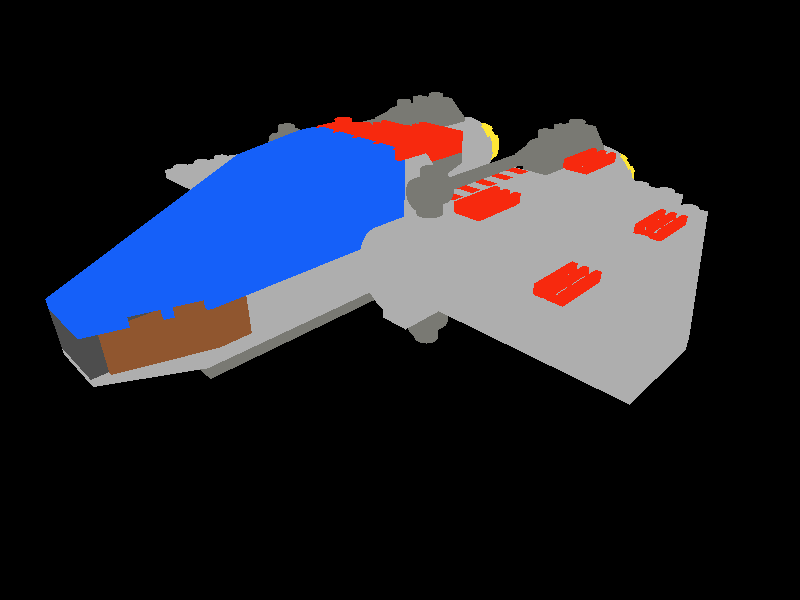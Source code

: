 // Generated by L3P v1.3 20010120  (C) 1998-2001 Lars C. Hassing  lch@ccieurope.com
// WWW: http://home16.inet.tele.dk/hassing/l3p.html
// WWW: http://www.ldraw.org/download/software/l3p
// Date: Sun May 26 17:05:37 2002
// Input file: Vampire.ldr
// ModelDir: 
// LDRAWDIR: C:\PROGRA~1\LDRAW
// Commandline: C:\PROGRA~1\LDRAW\L3P.EXE Vampire.ldr


#declare QUAL = 3;  // Quality level, 0=BBox, 1=no refr, 2=normal, 3=studlogo

#declare SW = 0.5;  // Width of seam between two bricks

#declare STUDS = 1;  // 1=on 0=off

#declare BUMPS = 0;  // 1=on 0=off


#declare BUMPNORMAL = normal { bumps 0.01 scale 20 }
#declare AMB = 0.4;
#declare DIF = 0.4;


#declare O7071 = sqrt(0.5);

#declare L3Logo = union {
	sphere {<-59,0,-96>,6}
	cylinder {<-59,0,-96>,<59,0,-122>,6 open}
	sphere {<59,0,-122>,6}
	cylinder {<59,0,-122>,<59,0,-84>,6 open}
	sphere {<59,0,-84>,6}

	sphere {<-59,0,-36>,6}
	cylinder {<-59,0,-36>,<-59,0,1>,6 open}
	sphere {<-59,0,1>,6}
	cylinder {<0,0,-49>,<0,0,-25>,6 open}
	sphere {<0,0,-25>,6}
	sphere {<59,0,-62>,6}
	cylinder {<59,0,-62>,<59,0,-24>,6 open}
	sphere {<59,0,-24>,6}
	cylinder {<-59,0,-36>,<59,0,-62>,6 open}

	sphere {<-35.95,0,57>,6}
	torus {18.45,6 clipped_by{plane{<40,0,-9>,0}} translate<-40,0,39>}
	cylinder {<-44.05,0,21>,<35.95,0,3>,6 open}
	torus {18.45,6 clipped_by{plane{<-40,0,9>,0}} translate<40,0,21>}
	cylinder {<44.05,0,39>,<0,0,49>,6 open}
	sphere {<0,0,49>,6}
	cylinder {<0,0,49>,<0,0,34>,6 open}
	sphere {<0,0,34>,6}

	torus {18.45,6 clipped_by{plane{<40,0,-9>,0}} translate<-40,0,99>}
	cylinder {<-44.05,0,81>,<35.95,0,63>,6 open}
	torus {18.45,6 clipped_by{plane{<-40,0,9>,0}} translate<40,0,81>}
	cylinder {<44.05,0,99>,<-35.95,0,117>,6 open}

	scale 4.5/128
}


#ifndef (Color7)
#declare Color7 = #if (version >= 3.1) material { #end texture {
	pigment { rgb <0.682353,0.682353,0.682353> }
	finish { ambient AMB diffuse DIF }
	#if (QUAL > 1)
		finish { phong 0.5 phong_size 40 reflection 0.08 }
		#if (BUMPS) normal { BUMPNORMAL } #end
	#end
} #if (version >= 3.1) } #end
#end

#ifndef (Color8)
#declare Color8 = #if (version >= 3.1) material { #end texture {
	pigment { rgb <0.47451,0.47451,0.45098> }
	finish { ambient AMB diffuse DIF }
	#if (QUAL > 1)
		finish { phong 0.5 phong_size 40 reflection 0.08 }
		#if (BUMPS) normal { BUMPNORMAL } #end
	#end
} #if (version >= 3.1) } #end
#end

#ifndef (Color6)
#declare Color6 = #if (version >= 3.1) material { #end texture {
	pigment { rgb <0.564706,0.337255,0.184314> }
	finish { ambient AMB diffuse DIF }
	#if (QUAL > 1)
		finish { phong 0.5 phong_size 40 reflection 0.08 }
		#if (BUMPS) normal { BUMPNORMAL } #end
	#end
} #if (version >= 3.1) } #end
#end

#ifndef (Color0)
#declare Color0 = #if (version >= 3.1) material { #end texture {
	pigment { rgb <0.301961,0.301961,0.301961> }
	finish { ambient AMB diffuse DIF }
	#if (QUAL > 1)
		finish { phong 0.5 phong_size 40 reflection 0.08 }
		#if (BUMPS) normal { BUMPNORMAL } #end
	#end
} #if (version >= 3.1) } #end
#end

#ifndef (Color4)
#declare Color4 = #if (version >= 3.1) material { #end texture {
	pigment { rgb <0.968627,0.160784,0.054902> }
	finish { ambient AMB diffuse DIF }
	#if (QUAL > 1)
		finish { phong 0.5 phong_size 40 reflection 0.08 }
		#if (BUMPS) normal { BUMPNORMAL } #end
	#end
} #if (version >= 3.1) } #end
#end

#ifndef (Color33)
#declare Color33 = #if (version >= 3.1) material { #end texture {
	pigment { rgb <0.0823529,0.376471,0.976471> #if (QUAL > 1) filter 0.85 #end }
	finish { ambient AMB diffuse DIF }
	#if (QUAL > 1)
		finish { phong 0.5 phong_size 40 reflection 0.2 }
		#if (version >= 3.1) #else finish { refraction 1 ior 1.25 } #end
		#if (BUMPS) normal { BUMPNORMAL } #end
	#end
} #if (version >= 3.1) #if (QUAL > 1) interior { ior 1.25 } #end } #end
#end

#ifndef (Color46)
#declare Color46 = #if (version >= 3.1) material { #end texture {
	pigment { rgb <1,0.905882,0.211765> #if (QUAL > 1) filter 0.85 #end }
	finish { ambient AMB diffuse DIF }
	#if (QUAL > 1)
		finish { phong 0.5 phong_size 40 reflection 0.2 }
		#if (version >= 3.1) #else finish { refraction 1 ior 1.25 } #end
		#if (BUMPS) normal { BUMPNORMAL } #end
	#end
} #if (version >= 3.1) #if (QUAL > 1) interior { ior 1.25 } #end } #end
#end

#declare stud4_dot_dat = difference {
	cylinder { <0,0,0>, <0,-4,0>, 8 }
	cylinder { <0,0.01,0>, <0,-4.01,0>, 6 }
}

#declare box5_dot_dat = object {
// Box 5 (five faces)
// Name: box5.dat
// Author: James Jessiman
// Original LDraw Primitive
// LDRAW_ORG Primitive UPDATE 2002-02
// BFC CERTIFY CW
// 2002-04-03 SEB Modified for BFC compliance
	mesh {
		triangle { <-1,1,-1>, <1,1,-1>, <1,1,1> }
		triangle { <1,1,1>, <-1,1,1>, <-1,1,-1> }
		triangle { <1,1,1>, <1,0,1>, <-1,0,1> }
		triangle { <-1,0,1>, <-1,1,1>, <1,1,1> }
		triangle { <-1,1,1>, <-1,0,1>, <-1,0,-1> }
		triangle { <-1,0,-1>, <-1,1,-1>, <-1,1,1> }
		triangle { <-1,1,-1>, <-1,0,-1>, <1,0,-1> }
		triangle { <1,0,-1>, <1,1,-1>, <-1,1,-1> }
		triangle { <1,1,-1>, <1,0,-1>, <1,0,1> }
		triangle { <1,0,1>, <1,1,1>, <1,1,-1> }
// 
	}
}

#declare stud_dot_dat = 
#if (QUAL <= 2)
cylinder { <0,0,0>, <0,-4,0>, 6 }
#else
union {
	cylinder { <0,0,0>, <0,-4,0>, 6 }
	object { L3Logo translate <0,-4,0> }
}
#end

#declare _3034_dot_dat = #if (QUAL = 0) box { <-80,-4,-20>, <80,8,20> } #else union {
// Plate  2 x  8
// Name: 3034.dat
// Author: James Jessiman
// Original LDraw Part
// LDRAW_ORG Part UPDATE 2001-01
	#if (STUDS)
		object { stud4_dot_dat matrix <1,0,0,0,-1,0,0,0,1,60,4,0> }
		object { stud4_dot_dat matrix <1,0,0,0,-1,0,0,0,1,40,4,0> }
		object { stud4_dot_dat matrix <1,0,0,0,-1,0,0,0,1,20,4,0> }
		object { stud4_dot_dat matrix <1,0,0,0,-1,0,0,0,1,0,4,0> }
		object { stud4_dot_dat matrix <1,0,0,0,-1,0,0,0,1,-20,4,0> }
		object { stud4_dot_dat matrix <1,0,0,0,-1,0,0,0,1,-40,4,0> }
		object { stud4_dot_dat matrix <1,0,0,0,-1,0,0,0,1,-60,4,0> }
	#end
	object { box5_dot_dat matrix <76,0,0,0,-4,0,0,0,16,0,8,0> }
	mesh {
		triangle { <80,8,20>, <76,8,16>, <-76,8,16> }
		triangle { <-76,8,16>, <-80,8,20>, <80,8,20> }
		triangle { <80,8,-20>, <76,8,-16>, <-76,8,-16> }
		triangle { <-76,8,-16>, <-80,8,-20>, <80,8,-20> }
		triangle { <80,8,20>, <76,8,16>, <76,8,-16> }
		triangle { <76,8,-16>, <80,8,-20>, <80,8,20> }
		triangle { <-80,8,20>, <-76,8,16>, <-76,8,-16> }
		triangle { <-76,8,-16>, <-80,8,-20>, <-80,8,20> }
	}
	object { box5_dot_dat matrix <80,0,0,0,-8,0,0,0,20,0,8,0> }
	#if (STUDS)
		object { stud_dot_dat matrix <1,0,0,0,1,0,0,0,1,70,0,10> }
		object { stud_dot_dat matrix <1,0,0,0,1,0,0,0,1,50,0,10> }
		object { stud_dot_dat matrix <1,0,0,0,1,0,0,0,1,30,0,10> }
		object { stud_dot_dat matrix <1,0,0,0,1,0,0,0,1,10,0,10> }
		object { stud_dot_dat matrix <1,0,0,0,1,0,0,0,1,-10,0,10> }
		object { stud_dot_dat matrix <1,0,0,0,1,0,0,0,1,-30,0,10> }
		object { stud_dot_dat matrix <1,0,0,0,1,0,0,0,1,-50,0,10> }
		object { stud_dot_dat matrix <1,0,0,0,1,0,0,0,1,-70,0,10> }
		object { stud_dot_dat matrix <1,0,0,0,1,0,0,0,1,70,0,-10> }
		object { stud_dot_dat matrix <1,0,0,0,1,0,0,0,1,50,0,-10> }
		object { stud_dot_dat matrix <1,0,0,0,1,0,0,0,1,30,0,-10> }
		object { stud_dot_dat matrix <1,0,0,0,1,0,0,0,1,10,0,-10> }
		object { stud_dot_dat matrix <1,0,0,0,1,0,0,0,1,-10,0,-10> }
		object { stud_dot_dat matrix <1,0,0,0,1,0,0,0,1,-30,0,-10> }
		object { stud_dot_dat matrix <1,0,0,0,1,0,0,0,1,-50,0,-10> }
		object { stud_dot_dat matrix <1,0,0,0,1,0,0,0,1,-70,0,-10> }
// 
	#end
}
#end

#declare stud3_dot_dat = cylinder { <0,0,0>, <0,-4,0>, 4 }

#declare _2_dash_4cyls_dot_dat = cylinder { <0,0,0>, <0,2,0>, 1 open
	clipped_by { plane { <0,0,-1>,0 } plane { <1,1,0>,O7071 } } }

#declare _4_dash_4cyli_dot_dat = cylinder { <0,0,0>, <0,1,0>, 1 open }

#declare stud2a_dot_dat = difference {
	cylinder { <0,0,0>, <0,-4,0>, 6 }
	cylinder { <0,0.01,0>, <0,-4.01,0>, 4 }
}

#declare rect_dot_dat = object {
// Rectangle
// Name: rect.dat
// Author: James Jessiman
// Original LDraw Primitive
// LDRAW_ORG Primitive UPDATE 2002-02
// BFC CERTIFY CW
// 2002-4-5: TH: Added BFC statement
	mesh {
		triangle { <1,0,1>, <1,0,-1>, <-1,0,-1> }
		triangle { <-1,0,-1>, <-1,0,1>, <1,0,1> }
// 
	}
}

#declare _4855_dot_dat = #if (QUAL = 0) box { <-40,-4,-70>, <40,24,10> } #else union {
// Wedge  4 x  4 Triple Inverted
	#if (STUDS)
		object { stud3_dot_dat matrix <1,0,0,0,-1,0,0,0,1,0,20,0> }
	#end
	object { box5_dot_dat matrix <16,0,0,0,-4,0,0,0,6,0,24,0> }
	mesh {
		triangle { <20,24,10>, <16,24,6>, <-16,24,6> }
		triangle { <-16,24,6>, <-20,24,10>, <20,24,10> }
		triangle { <-20,24,10>, <-16,24,6>, <-16,24,-6> }
		triangle { <-16,24,-6>, <-20,24,-10>, <-20,24,10> }
		triangle { <-20,24,-10>, <-16,24,-6>, <16,24,-6> }
		triangle { <16,24,-6>, <20,24,-10>, <-20,24,-10> }
		triangle { <20,24,-10>, <16,24,-6>, <16,24,6> }
		triangle { <16,24,6>, <20,24,10>, <20,24,-10> }
		triangle { <40,4,10>, <20,24,10>, <20,24,-10> }
		triangle { <20,24,-10>, <40,4,-10>, <40,4,10> }
		triangle { <40,4,-10>, <20,24,-10>, <20,4,-70> }
		triangle { <20,4,-70>, <20,24,-10>, <-20,24,-10> }
		triangle { <-20,24,-10>, <-20,4,-70>, <20,4,-70> }
		triangle { <-20,4,-70>, <-20,24,-10>, <-40,4,-10> }
		triangle { <-40,4,-10>, <-20,24,-10>, <-20,24,10> }
		triangle { <-20,24,10>, <-40,4,10>, <-40,4,-10> }
		triangle { <38,2,8>, <22,18,8>, <22,18,-9> }
		triangle { <22,18,-9>, <38,2,-9>, <38,2,8> }
		triangle { <38,2,-9>, <18,22,-9>, <18,2,-68> }
		triangle { <18,2,-68>, <18,22,-9>, <-18,22,-9> }
		triangle { <-18,22,-9>, <-18,2,-68>, <18,2,-68> }
		triangle { <-18,2,-68>, <-18,22,-9>, <-38,2,-9> }
		triangle { <-38,2,-9>, <-22,18,-9>, <-22,18,8> }
		triangle { <-22,18,8>, <-38,2,8>, <-38,2,-9> }
		triangle { <40,4,-10>, <40,0,-10>, <20,0,-70> }
		triangle { <20,0,-70>, <20,4,-70>, <40,4,-10> }
		triangle { <-40,4,-10>, <-40,0,-10>, <-20,0,-70> }
		triangle { <-20,0,-70>, <-20,4,-70>, <-40,4,-10> }
		triangle { <38,2,-9>, <38,0,-9>, <18,0,-68> }
		triangle { <18,0,-68>, <18,2,-68>, <38,2,-9> }
		triangle { <-38,2,-9>, <-38,0,-9>, <-18,0,-68> }
		triangle { <-18,0,-68>, <-18,2,-68>, <-38,2,-9> }
		triangle { <20,16,10>, <20,16,-10>, <-20,16,-10> }
		triangle { <-20,16,-10>, <-20,16,10>, <20,16,10> }
		triangle { <40,0,10>, <38,0,8>, <22,0,8> }
		triangle { <22,0,8>, <20,0,10>, <40,0,10> }
		triangle { <20,0,10>, <22,0,8>, <22,0,-32> }
		triangle { <22,0,-32>, <20,0,-30>, <20,0,10> }
		triangle { <20,0,-30>, <22,0,-32>, <-22,0,-32> }
		triangle { <-22,0,-32>, <-20,0,-30>, <20,0,-30> }
		triangle { <-20,0,-30>, <-22,0,-32>, <-22,0,8> }
		triangle { <-22,0,8>, <-20,0,10>, <-20,0,-30> }
		triangle { <-20,0,10>, <-22,0,8>, <-38,0,8> }
		triangle { <-38,0,8>, <-40,0,10>, <-20,0,10> }
		triangle { <-40,0,10>, <-38,0,8>, <-38,0,-9> }
		triangle { <-38,0,-9>, <-40,0,-10>, <-40,0,10> }
		triangle { <-40,0,-10>, <-38,0,-9>, <-18,0,-68> }
		triangle { <-18,0,-68>, <-20,0,-70>, <-40,0,-10> }
		triangle { <-20,0,-70>, <-18,0,-68>, <18,0,-68> }
		triangle { <18,0,-68>, <20,0,-70>, <-20,0,-70> }
		triangle { <20,0,-70>, <18,0,-68>, <38,0,-9> }
		triangle { <38,0,-9>, <40,0,-10>, <20,0,-70> }
		triangle { <40,0,-10>, <38,0,-9>, <38,0,8> }
		triangle { <38,0,8>, <40,0,10>, <40,0,-10> }
		triangle { <40,4,10>, <40,0,10>, <20,0,10> }
		triangle { <20,0,10>, <20,24,10>, <40,4,10> }
		triangle { <20,24,10>, <20,16,10>, <-20,16,10> }
		triangle { <-20,16,10>, <-20,24,10>, <20,24,10> }
		triangle { <-20,24,10>, <-20,0,10>, <-40,0,10> }
		triangle { <-40,0,10>, <-40,4,10>, <-20,24,10> }
		triangle { <38,2,8>, <38,0,8>, <22,0,8> }
		triangle { <22,0,8>, <22,18,8>, <38,2,8> }
		triangle { <-38,2,8>, <-38,0,8>, <-22,0,8> }
		triangle { <-22,0,8>, <-22,18,8>, <-38,2,8> }
		triangle { <20,19.7,-10>, <18,21.7,-10>, <-18,21.7,-10> }
		triangle { <-18,21.7,-10>, <-20,19.7,-10>, <20,19.7,-10> }
		triangle { <20,19.7,-10>, <20,16,-10>, <-20,16,-10> }
		triangle { <-20,16,-10>, <-20,19.7,-10>, <20,19.7,-10> }
		triangle { <20,12.92,-30>, <18,14.92,-30>, <-18,14.92,-30> }
		triangle { <-18,14.92,-30>, <-20,12.92,-30>, <20,12.92,-30> }
		triangle { <20,12.92,-30>, <20,0,-30>, <-20,0,-30> }
		triangle { <-20,0,-30>, <-20,12.92,-30>, <20,12.92,-30> }
		triangle { <22,10.2,-32>, <18,14.2,-32>, <-18,14.2,-32> }
		triangle { <-18,14.2,-32>, <-22,10.2,-32>, <22,10.2,-32> }
		triangle { <22,10.2,-32>, <22,0,-32>, <-22,0,-32> }
		triangle { <-22,0,-32>, <-22,10.2,-32>, <22,10.2,-32> }
		triangle { <18,2,-68>, <18,0,-68>, <-18,0,-68> }
		triangle { <-18,0,-68>, <-18,2,-68>, <18,2,-68> }
		triangle { <20,4,-70>, <20,0,-70>, <-20,0,-70> }
		triangle { <-20,0,-70>, <-20,4,-70>, <20,4,-70> }
		triangle { <40,4,10>, <40,0,10>, <40,0,-10> }
		triangle { <40,0,-10>, <40,4,-10>, <40,4,10> }
		triangle { <38,2,8>, <38,0,8>, <38,0,-9> }
		triangle { <38,0,-9>, <38,2,-9>, <38,2,8> }
		triangle { <22,18,8>, <22,18,-9>, <22,10.2,-32> }
		triangle { <22,18,8>, <22,0,8>, <22,0,-32> }
		triangle { <22,0,-32>, <22,10.2,-32>, <22,18,8> }
		triangle { <20,19.7,-10>, <20,16,-10>, <20,0,-30> }
		triangle { <20,0,-30>, <20,12.92,-30>, <20,19.7,-10> }
		triangle { <20,16,10>, <20,0,10>, <20,0,-30> }
		triangle { <20,0,-30>, <20,16,-10>, <20,16,10> }
		triangle { <-20,19.7,-10>, <-20,16,-10>, <-20,0,-30> }
		triangle { <-20,0,-30>, <-20,12.92,-30>, <-20,19.7,-10> }
		triangle { <-20,16,10>, <-20,0,10>, <-20,0,-30> }
		triangle { <-20,0,-30>, <-20,16,-10>, <-20,16,10> }
		triangle { <-22,18,8>, <-22,18,-9>, <-22,10.2,-32> }
		triangle { <-22,18,8>, <-22,0,8>, <-22,0,-32> }
		triangle { <-22,0,-32>, <-22,10.2,-32>, <-22,18,8> }
		triangle { <-38,2,8>, <-38,0,8>, <-38,0,-9> }
		triangle { <-38,0,-9>, <-38,2,-9>, <-38,2,8> }
		triangle { <-40,4,10>, <-40,0,10>, <-40,0,-10> }
		triangle { <-40,0,-10>, <-40,4,-10>, <-40,4,10> }
	}
	#if (STUDS)
		object { stud_dot_dat matrix <1,0,0,0,1,0,0,0,1,10,16,0> }
		object { stud_dot_dat matrix <1,0,0,0,1,0,0,0,1,-10,16,0> }
	#end
	object { _2_dash_4cyls_dot_dat matrix <4,0,0,0,4,0,0,0,4,30,6,0> }
	object { _2_dash_4cyls_dot_dat matrix <4,0,0,0,4,0,0,0,-4,30,6,0> }
	object { _2_dash_4cyls_dot_dat matrix <6,0,0,0,6,0,0,0,6,30,4,0> }
	object { _2_dash_4cyls_dot_dat matrix <6,0,0,0,6,0,0,0,-6,30,4,0> }
	object { _2_dash_4cyls_dot_dat matrix <-4,0,0,0,4,0,0,0,4,-30,6,0> }
	object { _2_dash_4cyls_dot_dat matrix <-4,0,0,0,4,0,0,0,-4,-30,6,0> }
	object { _2_dash_4cyls_dot_dat matrix <-6,0,0,0,6,0,0,0,6,-30,4,0> }
	object { _2_dash_4cyls_dot_dat matrix <-6,0,0,0,6,0,0,0,-6,-30,4,0> }
	object { _4_dash_4cyli_dot_dat matrix <4,0,0,0,6,0,0,0,4,30,0,0> }
	object { _4_dash_4cyli_dot_dat matrix <6,0,0,0,4,0,0,0,6,30,0,0> }
	object { _4_dash_4cyli_dot_dat matrix <4,0,0,0,6,0,0,0,4,-30,0,0> }
	object { _4_dash_4cyli_dot_dat matrix <6,0,0,0,4,0,0,0,6,-30,0,0> }
	#if (STUDS)
		object { stud2a_dot_dat matrix <1,0,0,0,1,0,0,0,1,30,0,0> }
		object { stud2a_dot_dat matrix <1,0,0,0,1,0,0,0,1,-30,0,0> }
	#end
	object { _2_dash_4cyls_dot_dat matrix <0,0,-4,0,1.36,0,4,0,0,10,16.91,-20> }
	object { _2_dash_4cyls_dot_dat matrix <0,0,-4,0,1.36,0,-4,0,0,10,16.91,-20> }
	object { _2_dash_4cyls_dot_dat matrix <0,0,-4,0,1.36,0,4,0,0,-10,16.91,-20> }
	object { _2_dash_4cyls_dot_dat matrix <0,0,-4,0,1.36,0,-4,0,0,-10,16.91,-20> }
	object { _2_dash_4cyls_dot_dat matrix <0,0,-6,0,2.03,0,6,0,0,10,16.24,-20> }
	object { _2_dash_4cyls_dot_dat matrix <0,0,-6,0,2.03,0,-6,0,0,10,16.24,-20> }
	object { _2_dash_4cyls_dot_dat matrix <0,0,-6,0,2.03,0,6,0,0,-10,16.24,-20> }
	object { _2_dash_4cyls_dot_dat matrix <0,0,-6,0,2.03,0,-6,0,0,-10,16.24,-20> }
	object { _4_dash_4cyli_dot_dat matrix <4,0,0,0,8.91,0,0,0,4,10,8,-20> }
	object { _4_dash_4cyli_dot_dat matrix <4,0,0,0,8.91,0,0,0,4,-10,8,-20> }
	object { _4_dash_4cyli_dot_dat matrix <6,0,0,0,8.24,0,0,0,6,10,8,-20> }
	object { _4_dash_4cyli_dot_dat matrix <6,0,0,0,8.24,0,0,0,6,-10,8,-20> }
	#if (STUDS)
		object { stud2a_dot_dat matrix <1,0,0,0,1,0,0,0,1,10,8,-20> }
		object { stud2a_dot_dat matrix <1,0,0,0,1,0,0,0,1,-10,8,-20> }
	#end
	object { _2_dash_4cyls_dot_dat matrix <0,0,-4,0,1.36,0,4,0,0,10,10.13,-40> }
	object { _2_dash_4cyls_dot_dat matrix <0,0,-4,0,1.36,0,-4,0,0,10,10.13,-40> }
	object { _2_dash_4cyls_dot_dat matrix <0,0,-4,0,1.36,0,4,0,0,-10,10.13,-40> }
	object { _2_dash_4cyls_dot_dat matrix <0,0,-4,0,1.36,0,-4,0,0,-10,10.13,-40> }
	object { _2_dash_4cyls_dot_dat matrix <0,0,-6,0,2.03,0,6,0,0,10,9.46,-40> }
	object { _2_dash_4cyls_dot_dat matrix <0,0,-6,0,2.03,0,-6,0,0,10,9.46,-40> }
	object { _2_dash_4cyls_dot_dat matrix <0,0,-6,0,2.03,0,6,0,0,-10,9.46,-40> }
	object { _2_dash_4cyls_dot_dat matrix <0,0,-6,0,2.03,0,-6,0,0,-10,9.46,-40> }
	object { _4_dash_4cyli_dot_dat matrix <4,0,0,0,10.13,0,0,0,4,10,0,-40> }
	object { _4_dash_4cyli_dot_dat matrix <4,0,0,0,10.13,0,0,0,4,-10,0,-40> }
	object { _4_dash_4cyli_dot_dat matrix <6,0,0,0,9.46,0,0,0,6,10,0,-40> }
	object { _4_dash_4cyli_dot_dat matrix <6,0,0,0,9.46,0,0,0,6,-10,0,-40> }
	#if (STUDS)
		object { stud2a_dot_dat matrix <1,0,0,0,1,0,0,0,1,10,0,-40> }
		object { stud2a_dot_dat matrix <1,0,0,0,1,0,0,0,1,-10,0,-40> }
	#end
	object { _2_dash_4cyls_dot_dat matrix <0,0,-4,0,1.36,0,4,0,0,10,3.35,-60> }
	object { _2_dash_4cyls_dot_dat matrix <0,0,-4,0,1.36,0,-4,0,0,10,3.35,-60> }
	object { _2_dash_4cyls_dot_dat matrix <0,0,-4,0,1.36,0,4,0,0,-10,3.35,-60> }
	object { _2_dash_4cyls_dot_dat matrix <0,0,-4,0,1.36,0,-4,0,0,-10,3.35,-60> }
	object { _2_dash_4cyls_dot_dat matrix <0,0,-6,0,2.03,0,6,0,0,10,2.68,-60> }
	object { _2_dash_4cyls_dot_dat matrix <0,0,-6,0,2.03,0,-6,0,0,10,2.68,-60> }
	object { _2_dash_4cyls_dot_dat matrix <0,0,-6,0,2.03,0,6,0,0,-10,2.68,-60> }
	object { _2_dash_4cyls_dot_dat matrix <0,0,-6,0,2.03,0,-6,0,0,-10,2.68,-60> }
	object { _4_dash_4cyli_dot_dat matrix <4,0,0,0,3.35,0,0,0,4,10,0,-60> }
	object { _4_dash_4cyli_dot_dat matrix <4,0,0,0,3.35,0,0,0,4,-10,0,-60> }
	object { _4_dash_4cyli_dot_dat matrix <6,0,0,0,2.68,0,0,0,6,10,0,-60> }
	object { _4_dash_4cyli_dot_dat matrix <6,0,0,0,2.68,0,0,0,6,-10,0,-60> }
	#if (STUDS)
		object { stud2a_dot_dat matrix <1,0,0,0,1,0,0,0,1,10,0,-60> }
		object { stud2a_dot_dat matrix <1,0,0,0,1,0,0,0,1,-10,0,-60> }
	#end
	object { rect_dot_dat matrix <1,0,0,0,1,0,0,0,2,10,8,-12> }
	object { rect_dot_dat matrix <1,0,0,0,1,0,0,0,2,-10,8,-12> }
	mesh {
		triangle { <11,16,-10>, <11,8,-10>, <9,8,-10> }
		triangle { <9,8,-10>, <9,16,-10>, <11,16,-10> }
		triangle { <-11,16,-10>, <-11,8,-10>, <-9,8,-10> }
		triangle { <-9,8,-10>, <-9,16,-10>, <-11,16,-10> }
		triangle { <11,21.7,-10>, <11,8,-10>, <11,8,-14> }
		triangle { <11,8,-14>, <11,20.34,-14>, <11,21.7,-10> }
		triangle { <9,21.7,-10>, <9,8,-10>, <9,8,-14> }
		triangle { <9,8,-14>, <9,20.34,-14>, <9,21.7,-10> }
		triangle { <-9,21.7,-10>, <-9,8,-10>, <-9,8,-14> }
		triangle { <-9,8,-14>, <-9,20.34,-14>, <-9,21.7,-10> }
		triangle { <-11,21.7,-10>, <-11,8,-10>, <-11,8,-14> }
		triangle { <-11,8,-14>, <-11,20.34,-14>, <-11,21.7,-10> }
	}
	object { rect_dot_dat matrix <1,0,0,0,1,0,0,0,2,10,8,-28> }
	object { rect_dot_dat matrix <1,0,0,0,1,0,0,0,2,-10,8,-28> }
	mesh {
		triangle { <11,16.28,-26>, <11,8,-26>, <11,8,-30> }
		triangle { <11,8,-30>, <11,14.92,-30>, <11,16.28,-26> }
		triangle { <9,16.28,-26>, <9,8,-26>, <9,8,-30> }
		triangle { <9,8,-30>, <9,14.92,-30>, <9,16.28,-26> }
		triangle { <-9,16.28,-26>, <-9,8,-26>, <-9,8,-30> }
		triangle { <-9,8,-30>, <-9,14.92,-30>, <-9,16.28,-26> }
		triangle { <-11,16.28,-26>, <-11,8,-26>, <-11,8,-30> }
		triangle { <-11,8,-30>, <-11,14.92,-30>, <-11,16.28,-26> }
	}
	object { rect_dot_dat matrix <1,0,0,0,1,0,0,0,1,10,0,-33> }
	object { rect_dot_dat matrix <1,0,0,0,1,0,0,0,1,-10,0,-33> }
	mesh {
		triangle { <11,14.2,-32>, <11,0,-32>, <11,0,-34> }
		triangle { <11,0,-34>, <11,13.52,-34>, <11,14.2,-32> }
		triangle { <9,14.2,-32>, <9,0,-32>, <9,0,-34> }
		triangle { <9,0,-34>, <9,13.52,-34>, <9,14.2,-32> }
		triangle { <-9,14.2,-32>, <-9,0,-32>, <-9,0,-34> }
		triangle { <-9,0,-34>, <-9,13.52,-34>, <-9,14.2,-32> }
		triangle { <-11,14.2,-32>, <-11,0,-32>, <-11,0,-34> }
		triangle { <-11,0,-34>, <-11,13.52,-34>, <-11,14.2,-32> }
	}
	object { rect_dot_dat matrix <1,0,0,0,1,0,0,0,4,10,0,-50> }
	object { rect_dot_dat matrix <1,0,0,0,1,0,0,0,4,-10,0,-50> }
	mesh {
		triangle { <11,9.46,-46>, <11,0,-46>, <11,0,-54> }
		triangle { <11,0,-54>, <11,6.75,-54>, <11,9.46,-46> }
		triangle { <9,9.46,-46>, <9,0,-46>, <9,0,-54> }
		triangle { <9,0,-54>, <9,6.75,-54>, <9,9.46,-46> }
		triangle { <-9,9.46,-46>, <-9,0,-46>, <-9,0,-54> }
		triangle { <-9,0,-54>, <-9,6.75,-54>, <-9,9.46,-46> }
		triangle { <-11,9.46,-46>, <-11,0,-46>, <-11,0,-54> }
		triangle { <-11,0,-54>, <-11,6.75,-54>, <-11,9.46,-46> }
	}
}
#end

#declare box_dot_dat = box { <-1,-1,-1>, <1,1,1> }

#declare _4854_dot_dat = #if (QUAL = 0) box { <-40,-4,-40>, <40,24,40> } #else union {
// Slope Brick 45  4 x  4 Double Inverted
// Name: 4854.dat
// Author: James Jessiman
// Original LDraw Part - LDraw beta 0.27 Archive
	#if (STUDS)
		object { stud4_dot_dat matrix <1,0,0,0,-1,0,0,0,1,0,20,0> }
	#end
	object { box_dot_dat matrix <2,0,0,0,2,0,0,0,4,0,22,12> }
	object { box_dot_dat matrix <2,0,0,0,2,0,0,0,4,0,22,-12> }
	#if (STUDS)
		object { stud4_dot_dat matrix <1,0,0,0,-1,0,0,0,1,20,20,0> }
	#end
	object { box_dot_dat matrix <2,0,0,0,2,0,0,0,4,20,22,12> }
	object { box_dot_dat matrix <2,0,0,0,2,0,0,0,4,20,22,-12> }
	#if (STUDS)
		object { stud4_dot_dat matrix <1,0,0,0,-1,0,0,0,1,-20,20,0> }
	#end
	object { box_dot_dat matrix <2,0,0,0,2,0,0,0,4,-20,22,12> }
	object { box_dot_dat matrix <2,0,0,0,2,0,0,0,4,-20,22,-12> }
	object { box5_dot_dat matrix <36,0,0,0,-4,0,0,0,16,0,24,0> }
	mesh {
		triangle { <40,24,20>, <36,24,16>, <-36,24,16> }
		triangle { <-36,24,16>, <-40,24,20>, <40,24,20> }
		triangle { <-40,24,20>, <-36,24,16>, <-36,24,-16> }
		triangle { <-36,24,-16>, <-40,24,-20>, <-40,24,20> }
		triangle { <-40,24,-20>, <-36,24,-16>, <36,24,-16> }
		triangle { <36,24,-16>, <40,24,-20>, <-40,24,-20> }
		triangle { <40,24,-20>, <36,24,-16>, <36,24,16> }
		triangle { <36,24,16>, <40,24,20>, <40,24,-20> }
	}
	object { rect_dot_dat matrix <40,0,0,0,1,0,0,0,20,0,16,0> }
	object { _2_dash_4cyls_dot_dat matrix <0,0,4,0,4,0,4,0,0,30,6,30> }
	object { _2_dash_4cyls_dot_dat matrix <0,0,4,0,4,0,-4,0,0,30,6,30> }
	object { _2_dash_4cyls_dot_dat matrix <0,0,4,0,4,0,4,0,0,10,6,30> }
	object { _2_dash_4cyls_dot_dat matrix <0,0,4,0,4,0,-4,0,0,10,6,30> }
	object { _2_dash_4cyls_dot_dat matrix <0,0,4,0,4,0,4,0,0,-10,6,30> }
	object { _2_dash_4cyls_dot_dat matrix <0,0,4,0,4,0,-4,0,0,-10,6,30> }
	object { _2_dash_4cyls_dot_dat matrix <0,0,4,0,4,0,4,0,0,-30,6,30> }
	object { _2_dash_4cyls_dot_dat matrix <0,0,4,0,4,0,-4,0,0,-30,6,30> }
	object { _2_dash_4cyls_dot_dat matrix <0,0,6,0,6,0,6,0,0,30,4,30> }
	object { _2_dash_4cyls_dot_dat matrix <0,0,6,0,6,0,-6,0,0,30,4,30> }
	object { _2_dash_4cyls_dot_dat matrix <0,0,6,0,6,0,6,0,0,10,4,30> }
	object { _2_dash_4cyls_dot_dat matrix <0,0,6,0,6,0,-6,0,0,10,4,30> }
	object { _2_dash_4cyls_dot_dat matrix <0,0,6,0,6,0,6,0,0,-10,4,30> }
	object { _2_dash_4cyls_dot_dat matrix <0,0,6,0,6,0,-6,0,0,-10,4,30> }
	object { _2_dash_4cyls_dot_dat matrix <0,0,6,0,6,0,6,0,0,-30,4,30> }
	object { _2_dash_4cyls_dot_dat matrix <0,0,6,0,6,0,-6,0,0,-30,4,30> }
	object { _2_dash_4cyls_dot_dat matrix <0,0,-4,0,4,0,4,0,0,30,6,-30> }
	object { _2_dash_4cyls_dot_dat matrix <0,0,-4,0,4,0,-4,0,0,30,6,-30> }
	object { _2_dash_4cyls_dot_dat matrix <0,0,-4,0,4,0,4,0,0,10,6,-30> }
	object { _2_dash_4cyls_dot_dat matrix <0,0,-4,0,4,0,-4,0,0,10,6,-30> }
	object { _2_dash_4cyls_dot_dat matrix <0,0,-4,0,4,0,4,0,0,-10,6,-30> }
	object { _2_dash_4cyls_dot_dat matrix <0,0,-4,0,4,0,-4,0,0,-10,6,-30> }
	object { _2_dash_4cyls_dot_dat matrix <0,0,-4,0,4,0,4,0,0,-30,6,-30> }
	object { _2_dash_4cyls_dot_dat matrix <0,0,-4,0,4,0,-4,0,0,-30,6,-30> }
	object { _2_dash_4cyls_dot_dat matrix <0,0,-6,0,6,0,6,0,0,30,4,-30> }
	object { _2_dash_4cyls_dot_dat matrix <0,0,-6,0,6,0,-6,0,0,30,4,-30> }
	object { _2_dash_4cyls_dot_dat matrix <0,0,-6,0,6,0,6,0,0,10,4,-30> }
	object { _2_dash_4cyls_dot_dat matrix <0,0,-6,0,6,0,-6,0,0,10,4,-30> }
	object { _2_dash_4cyls_dot_dat matrix <0,0,-6,0,6,0,6,0,0,-10,4,-30> }
	object { _2_dash_4cyls_dot_dat matrix <0,0,-6,0,6,0,-6,0,0,-10,4,-30> }
	object { _2_dash_4cyls_dot_dat matrix <0,0,-6,0,6,0,6,0,0,-30,4,-30> }
	object { _2_dash_4cyls_dot_dat matrix <0,0,-6,0,6,0,-6,0,0,-30,4,-30> }
	object { _4_dash_4cyli_dot_dat matrix <4,0,0,0,6,0,0,0,4,30,0,30> }
	object { _4_dash_4cyli_dot_dat matrix <4,0,0,0,6,0,0,0,4,10,0,30> }
	object { _4_dash_4cyli_dot_dat matrix <4,0,0,0,6,0,0,0,4,-10,0,30> }
	object { _4_dash_4cyli_dot_dat matrix <4,0,0,0,6,0,0,0,4,-30,0,30> }
	object { _4_dash_4cyli_dot_dat matrix <6,0,0,0,4,0,0,0,6,30,0,30> }
	object { _4_dash_4cyli_dot_dat matrix <6,0,0,0,4,0,0,0,6,10,0,30> }
	object { _4_dash_4cyli_dot_dat matrix <6,0,0,0,4,0,0,0,6,-10,0,30> }
	object { _4_dash_4cyli_dot_dat matrix <6,0,0,0,4,0,0,0,6,-30,0,30> }
	object { _4_dash_4cyli_dot_dat matrix <4,0,0,0,6,0,0,0,4,30,0,-30> }
	object { _4_dash_4cyli_dot_dat matrix <4,0,0,0,6,0,0,0,4,10,0,-30> }
	object { _4_dash_4cyli_dot_dat matrix <4,0,0,0,6,0,0,0,4,-10,0,-30> }
	object { _4_dash_4cyli_dot_dat matrix <4,0,0,0,6,0,0,0,4,-30,0,-30> }
	object { _4_dash_4cyli_dot_dat matrix <6,0,0,0,4,0,0,0,6,30,0,-30> }
	object { _4_dash_4cyli_dot_dat matrix <6,0,0,0,4,0,0,0,6,10,0,-30> }
	object { _4_dash_4cyli_dot_dat matrix <6,0,0,0,4,0,0,0,6,-10,0,-30> }
	object { _4_dash_4cyli_dot_dat matrix <6,0,0,0,4,0,0,0,6,-30,0,-30> }
	mesh {
		triangle { <40,24,20>, <40,16,20>, <40,16,-20> }
		triangle { <40,16,-20>, <40,24,-20>, <40,24,20> }
		triangle { <40,24,20>, <40,0,20>, <40,0,40> }
		triangle { <40,0,40>, <40,4,40>, <40,24,20> }
		triangle { <40,24,-20>, <40,0,-20>, <40,0,-40> }
		triangle { <40,0,-40>, <40,4,-40>, <40,24,-20> }
		triangle { <38,2,38>, <38,0,38>, <38,0,22> }
		triangle { <38,0,22>, <38,18,22>, <38,2,38> }
		triangle { <38,2,-38>, <38,0,-38>, <38,0,-22> }
		triangle { <38,0,-22>, <38,18,-22>, <38,2,-38> }
		triangle { <-38,2,38>, <-38,0,38>, <-38,0,22> }
		triangle { <-38,0,22>, <-38,18,22>, <-38,2,38> }
		triangle { <-38,2,-38>, <-38,0,-38>, <-38,0,-22> }
		triangle { <-38,0,-22>, <-38,18,-22>, <-38,2,-38> }
		triangle { <-40,24,20>, <-40,16,20>, <-40,16,-20> }
		triangle { <-40,16,-20>, <-40,24,-20>, <-40,24,20> }
		triangle { <-40,24,20>, <-40,0,20>, <-40,0,40> }
		triangle { <-40,0,40>, <-40,4,40>, <-40,24,20> }
		triangle { <-40,24,-20>, <-40,0,-20>, <-40,0,-40> }
		triangle { <-40,0,-40>, <-40,4,-40>, <-40,24,-20> }
		triangle { <40,4,40>, <40,0,40>, <-40,0,40> }
		triangle { <-40,0,40>, <-40,4,40>, <40,4,40> }
		triangle { <38,2,38>, <38,0,38>, <-38,0,38> }
		triangle { <-38,0,38>, <-38,2,38>, <38,2,38> }
		triangle { <38,18,22>, <38,0,22>, <-38,0,22> }
		triangle { <-38,0,22>, <-38,18,22>, <38,18,22> }
		triangle { <40,16,20>, <40,0,20>, <-40,0,20> }
		triangle { <-40,0,20>, <-40,16,20>, <40,16,20> }
		triangle { <40,16,-20>, <40,0,-20>, <-40,0,-20> }
		triangle { <-40,0,-20>, <-40,16,-20>, <40,16,-20> }
		triangle { <38,18,-22>, <38,0,-22>, <-38,0,-22> }
		triangle { <-38,0,-22>, <-38,18,-22>, <38,18,-22> }
		triangle { <38,2,-38>, <38,0,-38>, <-38,0,-38> }
		triangle { <-38,0,-38>, <-38,2,-38>, <38,2,-38> }
		triangle { <40,4,-40>, <40,0,-40>, <-40,0,-40> }
		triangle { <-40,0,-40>, <-40,4,-40>, <40,4,-40> }
		triangle { <40,24,20>, <40,4,40>, <-40,4,40> }
		triangle { <-40,4,40>, <-40,24,20>, <40,24,20> }
		triangle { <38,18,22>, <38,2,38>, <-38,2,38> }
		triangle { <-38,2,38>, <-38,18,22>, <38,18,22> }
		triangle { <38,18,-22>, <38,2,-38>, <-38,2,-38> }
		triangle { <-38,2,-38>, <-38,18,-22>, <38,18,-22> }
		triangle { <40,24,-20>, <40,4,-40>, <-40,4,-40> }
		triangle { <-40,4,-40>, <-40,24,-20>, <40,24,-20> }
		triangle { <40,0,40>, <38,0,38>, <-38,0,38> }
		triangle { <-38,0,38>, <-40,0,40>, <40,0,40> }
		triangle { <-40,0,40>, <-38,0,38>, <-38,0,22> }
		triangle { <-38,0,22>, <-40,0,20>, <-40,0,40> }
		triangle { <-40,0,20>, <-38,0,22>, <38,0,22> }
		triangle { <38,0,22>, <40,0,20>, <-40,0,20> }
		triangle { <40,0,20>, <38,0,22>, <38,0,38> }
		triangle { <38,0,38>, <40,0,40>, <40,0,20> }
		triangle { <40,0,-40>, <38,0,-38>, <-38,0,-38> }
		triangle { <-38,0,-38>, <-40,0,-40>, <40,0,-40> }
		triangle { <-40,0,-40>, <-38,0,-38>, <-38,0,-22> }
		triangle { <-38,0,-22>, <-40,0,-20>, <-40,0,-40> }
		triangle { <-40,0,-20>, <-38,0,-22>, <38,0,-22> }
		triangle { <38,0,-22>, <40,0,-20>, <-40,0,-20> }
		triangle { <40,0,-20>, <38,0,-22>, <38,0,-38> }
		triangle { <38,0,-38>, <40,0,-40>, <40,0,-20> }
	}
	#if (STUDS)
		object { stud_dot_dat matrix <1,0,0,0,1,0,0,0,1,30,16,10> }
		object { stud2a_dot_dat matrix <1,0,0,0,1,0,0,0,1,30,0,30> }
		object { stud_dot_dat matrix <1,0,0,0,1,0,0,0,1,10,16,10> }
		object { stud2a_dot_dat matrix <1,0,0,0,1,0,0,0,1,10,0,30> }
		object { stud_dot_dat matrix <1,0,0,0,1,0,0,0,1,-10,16,10> }
		object { stud2a_dot_dat matrix <1,0,0,0,1,0,0,0,1,-10,0,30> }
		object { stud_dot_dat matrix <1,0,0,0,1,0,0,0,1,-30,16,10> }
		object { stud2a_dot_dat matrix <1,0,0,0,1,0,0,0,1,-30,0,30> }
		object { stud_dot_dat matrix <1,0,0,0,1,0,0,0,1,30,16,-10> }
		object { stud2a_dot_dat matrix <1,0,0,0,1,0,0,0,1,30,0,-30> }
		object { stud_dot_dat matrix <1,0,0,0,1,0,0,0,1,10,16,-10> }
		object { stud2a_dot_dat matrix <1,0,0,0,1,0,0,0,1,10,0,-30> }
		object { stud_dot_dat matrix <1,0,0,0,1,0,0,0,1,-10,16,-10> }
		object { stud2a_dot_dat matrix <1,0,0,0,1,0,0,0,1,-10,0,-30> }
		object { stud_dot_dat matrix <1,0,0,0,1,0,0,0,1,-30,16,-10> }
		object { stud2a_dot_dat matrix <1,0,0,0,1,0,0,0,1,-30,0,-30> }
// 
	#end
}
#end

#declare _4871_dot_dat = #if (QUAL = 0) box { <-20,-4,-40>, <20,24,40> } #else union {
// Slope Brick 45  4 x  2 Double Inverted
// Name: 4871.dat
// Author: James Jessiman
// Original LDraw Part - LDraw beta 0.27 Archive
	#if (STUDS)
		object { stud4_dot_dat matrix <1,0,0,0,-1,0,0,0,1,0,20,0> }
	#end
	object { box_dot_dat matrix <2,0,0,0,2,0,0,0,4,0,22,12> }
	object { box_dot_dat matrix <2,0,0,0,2,0,0,0,4,0,22,-12> }
	object { box5_dot_dat matrix <16,0,0,0,-4,0,0,0,16,0,24,0> }
	mesh {
		triangle { <20,24,20>, <16,24,16>, <-16,24,16> }
		triangle { <-16,24,16>, <-20,24,20>, <20,24,20> }
		triangle { <-20,24,20>, <-16,24,16>, <-16,24,-16> }
		triangle { <-16,24,-16>, <-20,24,-20>, <-20,24,20> }
		triangle { <-20,24,-20>, <-16,24,-16>, <16,24,-16> }
		triangle { <16,24,-16>, <20,24,-20>, <-20,24,-20> }
		triangle { <20,24,-20>, <16,24,-16>, <16,24,16> }
		triangle { <16,24,16>, <20,24,20>, <20,24,-20> }
	}
	object { rect_dot_dat matrix <20,0,0,0,1,0,0,0,20,0,16,0> }
	object { _2_dash_4cyls_dot_dat matrix <0,0,4,0,4,0,4,0,0,10,6,30> }
	object { _2_dash_4cyls_dot_dat matrix <0,0,4,0,4,0,-4,0,0,10,6,30> }
	object { _2_dash_4cyls_dot_dat matrix <0,0,4,0,4,0,4,0,0,-10,6,30> }
	object { _2_dash_4cyls_dot_dat matrix <0,0,4,0,4,0,-4,0,0,-10,6,30> }
	object { _2_dash_4cyls_dot_dat matrix <0,0,6,0,6,0,6,0,0,10,4,30> }
	object { _2_dash_4cyls_dot_dat matrix <0,0,6,0,6,0,-6,0,0,10,4,30> }
	object { _2_dash_4cyls_dot_dat matrix <0,0,6,0,6,0,6,0,0,-10,4,30> }
	object { _2_dash_4cyls_dot_dat matrix <0,0,6,0,6,0,-6,0,0,-10,4,30> }
	object { _2_dash_4cyls_dot_dat matrix <0,0,-4,0,4,0,4,0,0,10,6,-30> }
	object { _2_dash_4cyls_dot_dat matrix <0,0,-4,0,4,0,-4,0,0,10,6,-30> }
	object { _2_dash_4cyls_dot_dat matrix <0,0,-4,0,4,0,4,0,0,-10,6,-30> }
	object { _2_dash_4cyls_dot_dat matrix <0,0,-4,0,4,0,-4,0,0,-10,6,-30> }
	object { _2_dash_4cyls_dot_dat matrix <0,0,-6,0,6,0,6,0,0,10,4,-30> }
	object { _2_dash_4cyls_dot_dat matrix <0,0,-6,0,6,0,-6,0,0,10,4,-30> }
	object { _2_dash_4cyls_dot_dat matrix <0,0,-6,0,6,0,6,0,0,-10,4,-30> }
	object { _2_dash_4cyls_dot_dat matrix <0,0,-6,0,6,0,-6,0,0,-10,4,-30> }
	object { _4_dash_4cyli_dot_dat matrix <4,0,0,0,6,0,0,0,4,10,0,30> }
	object { _4_dash_4cyli_dot_dat matrix <4,0,0,0,6,0,0,0,4,-10,0,30> }
	object { _4_dash_4cyli_dot_dat matrix <6,0,0,0,4,0,0,0,6,10,0,30> }
	object { _4_dash_4cyli_dot_dat matrix <6,0,0,0,4,0,0,0,6,-10,0,30> }
	object { _4_dash_4cyli_dot_dat matrix <4,0,0,0,6,0,0,0,4,10,0,-30> }
	object { _4_dash_4cyli_dot_dat matrix <4,0,0,0,6,0,0,0,4,-10,0,-30> }
	object { _4_dash_4cyli_dot_dat matrix <6,0,0,0,4,0,0,0,6,10,0,-30> }
	object { _4_dash_4cyli_dot_dat matrix <6,0,0,0,4,0,0,0,6,-10,0,-30> }
	mesh {
		triangle { <20,24,20>, <20,16,20>, <20,16,-20> }
		triangle { <20,16,-20>, <20,24,-20>, <20,24,20> }
		triangle { <20,24,20>, <20,0,20>, <20,0,40> }
		triangle { <20,0,40>, <20,4,40>, <20,24,20> }
		triangle { <20,24,-20>, <20,0,-20>, <20,0,-40> }
		triangle { <20,0,-40>, <20,4,-40>, <20,24,-20> }
		triangle { <18,2,38>, <18,0,38>, <18,0,22> }
		triangle { <18,0,22>, <18,18,22>, <18,2,38> }
		triangle { <18,2,-38>, <18,0,-38>, <18,0,-22> }
		triangle { <18,0,-22>, <18,18,-22>, <18,2,-38> }
		triangle { <-18,2,38>, <-18,0,38>, <-18,0,22> }
		triangle { <-18,0,22>, <-18,18,22>, <-18,2,38> }
		triangle { <-18,2,-38>, <-18,0,-38>, <-18,0,-22> }
		triangle { <-18,0,-22>, <-18,18,-22>, <-18,2,-38> }
		triangle { <-20,24,20>, <-20,16,20>, <-20,16,-20> }
		triangle { <-20,16,-20>, <-20,24,-20>, <-20,24,20> }
		triangle { <-20,24,20>, <-20,0,20>, <-20,0,40> }
		triangle { <-20,0,40>, <-20,4,40>, <-20,24,20> }
		triangle { <-20,24,-20>, <-20,0,-20>, <-20,0,-40> }
		triangle { <-20,0,-40>, <-20,4,-40>, <-20,24,-20> }
		triangle { <20,4,40>, <20,0,40>, <-20,0,40> }
		triangle { <-20,0,40>, <-20,4,40>, <20,4,40> }
		triangle { <18,2,38>, <18,0,38>, <-18,0,38> }
		triangle { <-18,0,38>, <-18,2,38>, <18,2,38> }
		triangle { <18,18,22>, <18,0,22>, <-18,0,22> }
		triangle { <-18,0,22>, <-18,18,22>, <18,18,22> }
		triangle { <20,16,20>, <20,0,20>, <-20,0,20> }
		triangle { <-20,0,20>, <-20,16,20>, <20,16,20> }
		triangle { <20,16,-20>, <20,0,-20>, <-20,0,-20> }
		triangle { <-20,0,-20>, <-20,16,-20>, <20,16,-20> }
		triangle { <18,18,-22>, <18,0,-22>, <-18,0,-22> }
		triangle { <-18,0,-22>, <-18,18,-22>, <18,18,-22> }
		triangle { <18,2,-38>, <18,0,-38>, <-18,0,-38> }
		triangle { <-18,0,-38>, <-18,2,-38>, <18,2,-38> }
		triangle { <20,4,-40>, <20,0,-40>, <-20,0,-40> }
		triangle { <-20,0,-40>, <-20,4,-40>, <20,4,-40> }
		triangle { <20,24,20>, <20,4,40>, <-20,4,40> }
		triangle { <-20,4,40>, <-20,24,20>, <20,24,20> }
		triangle { <18,18,22>, <18,2,38>, <-18,2,38> }
		triangle { <-18,2,38>, <-18,18,22>, <18,18,22> }
		triangle { <18,18,-22>, <18,2,-38>, <-18,2,-38> }
		triangle { <-18,2,-38>, <-18,18,-22>, <18,18,-22> }
		triangle { <20,24,-20>, <20,4,-40>, <-20,4,-40> }
		triangle { <-20,4,-40>, <-20,24,-20>, <20,24,-20> }
		triangle { <20,0,40>, <18,0,38>, <-18,0,38> }
		triangle { <-18,0,38>, <-20,0,40>, <20,0,40> }
		triangle { <-20,0,40>, <-18,0,38>, <-18,0,22> }
		triangle { <-18,0,22>, <-20,0,20>, <-20,0,40> }
		triangle { <-20,0,20>, <-18,0,22>, <18,0,22> }
		triangle { <18,0,22>, <20,0,20>, <-20,0,20> }
		triangle { <20,0,20>, <18,0,22>, <18,0,38> }
		triangle { <18,0,38>, <20,0,40>, <20,0,20> }
		triangle { <20,0,-40>, <18,0,-38>, <-18,0,-38> }
		triangle { <-18,0,-38>, <-20,0,-40>, <20,0,-40> }
		triangle { <-20,0,-40>, <-18,0,-38>, <-18,0,-22> }
		triangle { <-18,0,-22>, <-20,0,-20>, <-20,0,-40> }
		triangle { <-20,0,-20>, <-18,0,-22>, <18,0,-22> }
		triangle { <18,0,-22>, <20,0,-20>, <-20,0,-20> }
		triangle { <20,0,-20>, <18,0,-22>, <18,0,-38> }
		triangle { <18,0,-38>, <20,0,-40>, <20,0,-20> }
	}
	#if (STUDS)
		object { stud_dot_dat matrix <1,0,0,0,1,0,0,0,1,10,16,10> }
		object { stud2a_dot_dat matrix <1,0,0,0,1,0,0,0,1,10,0,30> }
		object { stud_dot_dat matrix <1,0,0,0,1,0,0,0,1,-10,16,10> }
		object { stud2a_dot_dat matrix <1,0,0,0,1,0,0,0,1,-10,0,30> }
		object { stud_dot_dat matrix <1,0,0,0,1,0,0,0,1,10,16,-10> }
		object { stud2a_dot_dat matrix <1,0,0,0,1,0,0,0,1,10,0,-30> }
		object { stud_dot_dat matrix <1,0,0,0,1,0,0,0,1,-10,16,-10> }
		object { stud2a_dot_dat matrix <1,0,0,0,1,0,0,0,1,-10,0,-30> }
// 
	#end
}
#end

#declare _2399_dot_dat = #if (QUAL = 0) box { <-40,-4,-61>, <40,24,10> } #else union {
// Wedge  3 x  4
// Name: 2399.dat
// Author: James Jessiman
// Original LDraw Part - LDraw beta 0.27 Archive
	#if (STUDS)
		object { stud4_dot_dat matrix <1,0,0,0,-3,0,0,0,1,0,12,-30> }
	#end
	object { box5_dot_dat matrix <1,0,0,0,20,0,0,0,2,30,4,-8> }
	object { box5_dot_dat matrix <1,0,0,0,20,0,0,0,2,-30,4,-8> }
	object { box5_dot_dat matrix <2,0,0,0,12,0,0,0,1,18,12,-20> }
	object { box5_dot_dat matrix <2,0,0,0,12,0,0,0,1,-18,12,-20> }
	object { box5_dot_dat matrix <2,0,0,0,12,0,0,0,1,18,12,-40> }
	object { box5_dot_dat matrix <2,0,0,0,12,0,0,0,1,-18,12,-40> }
	object { box5_dot_dat matrix <20,0,0,0,-12,0,0,0,16,0,24,-30> }
	object { box5_dot_dat matrix <6,0,0,0,-20,0,0,0,8,30,24,-2> }
	object { box5_dot_dat matrix <6,0,0,0,-20,0,0,0,8,-30,24,-2> }
	object { rect_dot_dat matrix <20,0,0,0,1,0,0,0,20,0,8,-30> }
	mesh {
		triangle { <40,24,10>, <36,24,6>, <24,24,6> }
		triangle { <24,24,6>, <20,24,10>, <40,24,10> }
		triangle { <-40,24,10>, <-36,24,6>, <-24,24,6> }
		triangle { <-24,24,6>, <-20,24,10>, <-40,24,10> }
		triangle { <40,24,-10>, <36,24,-10>, <36,24,6> }
		triangle { <36,24,6>, <40,24,10>, <40,24,-10> }
		triangle { <-40,24,-10>, <-36,24,-10>, <-36,24,6> }
		triangle { <-36,24,6>, <-40,24,10>, <-40,24,-10> }
		triangle { <20,24,-10>, <24,24,-10>, <24,24,6> }
		triangle { <24,24,6>, <20,24,10>, <20,24,-10> }
		triangle { <-20,24,-10>, <-24,24,-10>, <-24,24,6> }
		triangle { <-24,24,6>, <-20,24,10>, <-20,24,-10> }
		triangle { <40,24,-10>, <35.66,24,-14>, <-35.66,24,-14> }
		triangle { <-35.66,24,-14>, <-40,24,-10>, <40,24,-10> }
		triangle { <40,24,-10>, <35.66,24,-14>, <23,24,-52> }
		triangle { <23,24,-52>, <23,24,-61>, <40,24,-10> }
		triangle { <-40,24,-10>, <-35.66,24,-14>, <-23,24,-52> }
		triangle { <-23,24,-52>, <-23,24,-61>, <-40,24,-10> }
		triangle { <23,24,-14>, <20,24,-14>, <20,24,-61> }
		triangle { <20,24,-61>, <23,24,-61>, <23,24,-14> }
		triangle { <-23,24,-14>, <-20,24,-14>, <-20,24,-61> }
		triangle { <-20,24,-61>, <-23,24,-61>, <-23,24,-14> }
		triangle { <20,24,-50>, <20,24,-46>, <-20,24,-46> }
		triangle { <-20,24,-46>, <-20,24,-50>, <20,24,-50> }
		triangle { <35.66,4,-14>, <23,4,-14>, <23,4,-52> }
		triangle { <-35.66,4,-14>, <-23,4,-14>, <-23,4,-52> }
		triangle { <40,0,-10>, <23,0,-61>, <20,0,-61> }
		triangle { <-40,0,-10>, <-23,0,-61>, <-20,0,-61> }
		triangle { <40,0,10>, <40,0,-10>, <20,0,-61> }
		triangle { <20,0,-61>, <20,0,10>, <40,0,10> }
		triangle { <-40,0,10>, <-40,0,-10>, <-20,0,-61> }
		triangle { <-20,0,-61>, <-20,0,10>, <-40,0,10> }
		triangle { <35.66,24,-14>, <23,24,-52>, <23,4,-52> }
		triangle { <23,4,-52>, <35.66,4,-14>, <35.66,24,-14> }
		triangle { <23,24,-52>, <23,24,-14>, <23,4,-14> }
		triangle { <23,4,-14>, <23,4,-52>, <23,24,-52> }
		triangle { <23,24,-14>, <35.66,24,-14>, <35.66,4,-14> }
		triangle { <35.66,4,-14>, <23,4,-14>, <23,24,-14> }
		triangle { <-35.66,24,-14>, <-23,24,-52>, <-23,4,-52> }
		triangle { <-23,4,-52>, <-35.66,4,-14>, <-35.66,24,-14> }
		triangle { <-23,24,-52>, <-23,24,-14>, <-23,4,-14> }
		triangle { <-23,4,-14>, <-23,4,-52>, <-23,24,-52> }
		triangle { <-23,24,-14>, <-35.66,24,-14>, <-35.66,4,-14> }
		triangle { <-35.66,4,-14>, <-23,4,-14>, <-23,24,-14> }
		triangle { <20,24,-10>, <20,8,-10>, <-20,8,-10> }
		triangle { <-20,8,-10>, <-20,24,-10>, <20,24,-10> }
		triangle { <20,24,-50>, <20,8,-50>, <-20,8,-50> }
		triangle { <-20,8,-50>, <-20,24,-50>, <20,24,-50> }
		triangle { <40,0,10>, <40,0,-10>, <40,24,-10> }
		triangle { <40,24,-10>, <40,24,10>, <40,0,10> }
		triangle { <40,0,-10>, <23,0,-61>, <23,24,-61> }
		triangle { <23,24,-61>, <40,24,-10>, <40,0,-10> }
		triangle { <23,0,-61>, <20,0,-61>, <20,24,-61> }
		triangle { <20,24,-61>, <23,24,-61>, <23,0,-61> }
		triangle { <20,0,-61>, <20,0,10>, <20,24,10> }
		triangle { <20,24,10>, <20,24,-61>, <20,0,-61> }
		triangle { <20,0,10>, <40,0,10>, <40,24,10> }
		triangle { <40,24,10>, <20,24,10>, <20,0,10> }
		triangle { <-40,0,10>, <-40,0,-10>, <-40,24,-10> }
		triangle { <-40,24,-10>, <-40,24,10>, <-40,0,10> }
		triangle { <-40,0,-10>, <-23,0,-61>, <-23,24,-61> }
		triangle { <-23,24,-61>, <-40,24,-10>, <-40,0,-10> }
		triangle { <-23,0,-61>, <-20,0,-61>, <-20,24,-61> }
		triangle { <-20,24,-61>, <-23,24,-61>, <-23,0,-61> }
		triangle { <-20,0,-61>, <-20,0,10>, <-20,24,10> }
		triangle { <-20,24,10>, <-20,24,-61>, <-20,0,-61> }
		triangle { <-20,0,10>, <-40,0,10>, <-40,24,10> }
		triangle { <-40,24,10>, <-20,24,10>, <-20,0,10> }
	}
	#if (STUDS)
		object { stud_dot_dat matrix <1,0,0,0,1,0,0,0,1,10,8,-20> }
		object { stud_dot_dat matrix <1,0,0,0,1,0,0,0,1,-10,8,-20> }
		object { stud_dot_dat matrix <1,0,0,0,1,0,0,0,1,10,8,-40> }
		object { stud_dot_dat matrix <1,0,0,0,1,0,0,0,1,-10,8,-40> }
		object { stud_dot_dat matrix <1,0,0,0,1,0,0,0,1,30,0,0> }
		object { stud_dot_dat matrix <1,0,0,0,1,0,0,0,1,-30,0,0> }
	#end
}
#end

#declare _2877_dot_dat = #if (QUAL = 0) box { <-20,-4,-10>, <20,24,10> } #else union {
// Brick  1 x  2 with Grille
// Name: 2877.dat
// Author: James Jessiman
// Original LDraw Part - LDraw beta 0.27 Archive
	#if (STUDS)
		object { stud3_dot_dat matrix <1,0,0,0,-5,0,0,0,1,0,4,0> }
	#end
	object { box5_dot_dat matrix <16,0,0,0,-20,0,0,0,6,0,24,0> }
	mesh {
		triangle { <20,24,8>, <16,24,6>, <-16,24,6> }
		triangle { <-16,24,6>, <-20,24,8>, <20,24,8> }
		triangle { <-20,24,8>, <-16,24,6>, <-16,24,-6> }
		triangle { <-16,24,-6>, <-20,24,-8>, <-20,24,8> }
		triangle { <-20,24,-8>, <-16,24,-6>, <16,24,-6> }
		triangle { <16,24,-6>, <20,24,-8>, <-20,24,-8> }
		triangle { <20,24,-8>, <16,24,-6>, <16,24,6> }
		triangle { <16,24,6>, <20,24,8>, <20,24,-8> }
		triangle { <20,24,8>, <20,0,8>, <20,0,-8> }
		triangle { <20,0,-8>, <20,24,-8>, <20,24,8> }
		triangle { <-20,24,8>, <-20,0,8>, <-20,0,-8> }
		triangle { <-20,0,-8>, <-20,24,-8>, <-20,24,8> }
		triangle { <20,0,8>, <20,0,-8>, <-20,0,-8> }
		triangle { <-20,0,-8>, <-20,0,8>, <20,0,8> }
		triangle { <20,24,-8>, <20,22,-10>, <-20,22,-10> }
		triangle { <-20,22,-10>, <-20,24,-8>, <20,24,-8> }
		triangle { <20,22,-10>, <20,20,-8>, <-20,20,-8> }
		triangle { <-20,20,-8>, <-20,22,-10>, <20,22,-10> }
		triangle { <20,20,-8>, <20,18,-10>, <-20,18,-10> }
		triangle { <-20,18,-10>, <-20,20,-8>, <20,20,-8> }
		triangle { <20,18,-10>, <20,16,-8>, <-20,16,-8> }
		triangle { <-20,16,-8>, <-20,18,-10>, <20,18,-10> }
		triangle { <20,16,-8>, <20,14,-10>, <-20,14,-10> }
		triangle { <-20,14,-10>, <-20,16,-8>, <20,16,-8> }
		triangle { <20,14,-10>, <20,12,-8>, <-20,12,-8> }
		triangle { <-20,12,-8>, <-20,14,-10>, <20,14,-10> }
		triangle { <20,12,-8>, <20,10,-10>, <-20,10,-10> }
		triangle { <-20,10,-10>, <-20,12,-8>, <20,12,-8> }
		triangle { <20,10,-10>, <20,8,-8>, <-20,8,-8> }
		triangle { <-20,8,-8>, <-20,10,-10>, <20,10,-10> }
		triangle { <20,8,-8>, <20,6,-10>, <-20,6,-10> }
		triangle { <-20,6,-10>, <-20,8,-8>, <20,8,-8> }
		triangle { <20,6,-10>, <20,4,-8>, <-20,4,-8> }
		triangle { <-20,4,-8>, <-20,6,-10>, <20,6,-10> }
		triangle { <20,4,-8>, <20,2,-10>, <-20,2,-10> }
		triangle { <-20,2,-10>, <-20,4,-8>, <20,4,-8> }
		triangle { <20,2,-10>, <20,0,-8>, <-20,0,-8> }
		triangle { <-20,0,-8>, <-20,2,-10>, <20,2,-10> }
		triangle { <20,24,-8>, <20,22,-10>, <20,20,-8> }
		triangle { <20,20,-8>, <20,18,-10>, <20,16,-8> }
		triangle { <20,16,-8>, <20,14,-10>, <20,12,-8> }
		triangle { <20,12,-8>, <20,10,-10>, <20,8,-8> }
		triangle { <20,8,-8>, <20,6,-10>, <20,4,-8> }
		triangle { <20,4,-8>, <20,2,-10>, <20,0,-8> }
		triangle { <-20,24,-8>, <-20,22,-10>, <-20,20,-8> }
		triangle { <-20,20,-8>, <-20,18,-10>, <-20,16,-8> }
		triangle { <-20,16,-8>, <-20,14,-10>, <-20,12,-8> }
		triangle { <-20,12,-8>, <-20,10,-10>, <-20,8,-8> }
		triangle { <-20,8,-8>, <-20,6,-10>, <-20,4,-8> }
		triangle { <-20,4,-8>, <-20,2,-10>, <-20,0,-8> }
		triangle { <20,24,8>, <18,24,10>, <18,0,10> }
		triangle { <18,0,10>, <20,0,8>, <20,24,8> }
		triangle { <18,24,10>, <16,24,8>, <16,0,8> }
		triangle { <16,0,8>, <18,0,10>, <18,24,10> }
		triangle { <16,24,8>, <14,24,10>, <14,0,10> }
		triangle { <14,0,10>, <16,0,8>, <16,24,8> }
		triangle { <14,24,10>, <12,24,8>, <12,0,8> }
		triangle { <12,0,8>, <14,0,10>, <14,24,10> }
		triangle { <12,24,8>, <10,24,10>, <10,0,10> }
		triangle { <10,0,10>, <12,0,8>, <12,24,8> }
		triangle { <10,24,10>, <8,24,8>, <8,0,8> }
		triangle { <8,0,8>, <10,0,10>, <10,24,10> }
		triangle { <8,24,8>, <6,24,10>, <6,0,10> }
		triangle { <6,0,10>, <8,0,8>, <8,24,8> }
		triangle { <6,24,10>, <4,24,8>, <4,0,8> }
		triangle { <4,0,8>, <6,0,10>, <6,24,10> }
		triangle { <4,24,8>, <2,24,10>, <2,0,10> }
		triangle { <2,0,10>, <4,0,8>, <4,24,8> }
		triangle { <2,24,10>, <0,24,8>, <0,0,8> }
		triangle { <0,0,8>, <2,0,10>, <2,24,10> }
		triangle { <0,24,8>, <-2,24,10>, <-2,0,10> }
		triangle { <-2,0,10>, <0,0,8>, <0,24,8> }
		triangle { <-2,24,10>, <-4,24,8>, <-4,0,8> }
		triangle { <-4,0,8>, <-2,0,10>, <-2,24,10> }
		triangle { <-4,24,8>, <-6,24,10>, <-6,0,10> }
		triangle { <-6,0,10>, <-4,0,8>, <-4,24,8> }
		triangle { <-6,24,10>, <-8,24,8>, <-8,0,8> }
		triangle { <-8,0,8>, <-6,0,10>, <-6,24,10> }
		triangle { <-8,24,8>, <-10,24,10>, <-10,0,10> }
		triangle { <-10,0,10>, <-8,0,8>, <-8,24,8> }
		triangle { <-10,24,10>, <-12,24,8>, <-12,0,8> }
		triangle { <-12,0,8>, <-10,0,10>, <-10,24,10> }
		triangle { <-12,24,8>, <-14,24,10>, <-14,0,10> }
		triangle { <-14,0,10>, <-12,0,8>, <-12,24,8> }
		triangle { <-14,24,10>, <-16,24,8>, <-16,0,8> }
		triangle { <-16,0,8>, <-14,0,10>, <-14,24,10> }
		triangle { <-16,24,8>, <-18,24,10>, <-18,0,10> }
		triangle { <-18,0,10>, <-16,0,8>, <-16,24,8> }
		triangle { <-18,24,10>, <-20,24,8>, <-20,0,8> }
		triangle { <-20,0,8>, <-18,0,10>, <-18,24,10> }
		triangle { <20,24,8>, <18,24,10>, <16,24,8> }
		triangle { <16,24,8>, <14,24,10>, <12,24,8> }
		triangle { <12,24,8>, <10,24,10>, <8,24,8> }
		triangle { <8,24,8>, <6,24,10>, <4,24,8> }
		triangle { <4,24,8>, <2,24,10>, <0,24,8> }
		triangle { <0,24,8>, <-2,24,10>, <-4,24,8> }
		triangle { <-4,24,8>, <-6,24,10>, <-8,24,8> }
		triangle { <-8,24,8>, <-10,24,10>, <-12,24,8> }
		triangle { <-12,24,8>, <-14,24,10>, <-16,24,8> }
		triangle { <-16,24,8>, <-18,24,10>, <-20,24,8> }
		triangle { <20,0,8>, <18,0,10>, <16,0,8> }
		triangle { <16,0,8>, <14,0,10>, <12,0,8> }
		triangle { <12,0,8>, <10,0,10>, <8,0,8> }
		triangle { <8,0,8>, <6,0,10>, <4,0,8> }
		triangle { <4,0,8>, <2,0,10>, <0,0,8> }
		triangle { <0,0,8>, <-2,0,10>, <-4,0,8> }
		triangle { <-4,0,8>, <-6,0,10>, <-8,0,8> }
		triangle { <-8,0,8>, <-10,0,10>, <-12,0,8> }
		triangle { <-12,0,8>, <-14,0,10>, <-16,0,8> }
		triangle { <-16,0,8>, <-18,0,10>, <-20,0,8> }
	}
	#if (STUDS)
		object { stud_dot_dat matrix <1,0,0,0,1,0,0,0,1,10,0,0> }
		object { stud_dot_dat matrix <1,0,0,0,1,0,0,0,1,-10,0,0> }
	#end
}
#end

#declare _3004_dot_dat = #if (QUAL = 0) box { <-20,-4,-10>, <20,24,10> } #else union {
// Brick  1 x  2
// Name: 3004.dat
// Author: James Jessiman
// Original LDraw Part
// LDRAW_ORG Part UPDATE 2001-01
	#if (STUDS)
		object { stud3_dot_dat matrix <1,0,0,0,-5,0,0,0,1,0,4,0> }
	#end
	object { box5_dot_dat matrix <16,0,0,0,-20,0,0,0,6,0,24,0> }
	mesh {
		triangle { <20,24,10>, <16,24,6>, <-16,24,6> }
		triangle { <-16,24,6>, <-20,24,10>, <20,24,10> }
		triangle { <-20,24,10>, <-16,24,6>, <-16,24,-6> }
		triangle { <-16,24,-6>, <-20,24,-10>, <-20,24,10> }
		triangle { <-20,24,-10>, <-16,24,-6>, <16,24,-6> }
		triangle { <16,24,-6>, <20,24,-10>, <-20,24,-10> }
		triangle { <20,24,-10>, <16,24,-6>, <16,24,6> }
		triangle { <16,24,6>, <20,24,10>, <20,24,-10> }
	}
	object { box5_dot_dat matrix <20,0,0,0,-24,0,0,0,10,0,24,0> }
	#if (STUDS)
		object { stud_dot_dat matrix <1,0,0,0,1,0,0,0,1,10,0,0> }
		object { stud_dot_dat matrix <1,0,0,0,1,0,0,0,1,-10,0,0> }
// 
	#end
}
#end

#declare _6231_dot_dat = #if (QUAL = 0) box { <-10,0,-10>, <10,24,10> } #else union {
// Panel  1 x  1 x  1 Corner
// Name: 6231.dat
// Author: James Jessiman
// Original LDraw Part
// LDRAW_ORG Part UPDATE 2001-02
// 2001-10-12 Jacob Sparre Andersen, bug-fix
	mesh {
		triangle { <10,0,10>, <10,16,10>, <10,16,6> }
		triangle { <10,16,6>, <10,0,6>, <10,0,10> }
	}
	object { box5_dot_dat matrix <6,0,0,0,-4,0,0,0,6,0,24,0> }
	mesh {
		triangle { <10,24,10>, <6,24,6>, <-6,24,6> }
		triangle { <-6,24,6>, <-10,24,10>, <10,24,10> }
		triangle { <-10,24,10>, <-6,24,6>, <-6,24,-6> }
		triangle { <-6,24,-6>, <-10,24,-10>, <-10,24,10> }
		triangle { <-10,24,-10>, <-6,24,-6>, <6,24,-6> }
		triangle { <6,24,-6>, <10,24,-10>, <-10,24,-10> }
		triangle { <10,24,-10>, <6,24,-6>, <6,24,6> }
		triangle { <6,24,6>, <10,24,10>, <10,24,-10> }
		triangle { <10,16,6>, <10,16,-10>, <-6,16,-10> }
		triangle { <-6,16,-10>, <-6,16,6>, <10,16,6> }
		triangle { <10,0,10>, <10,0,6>, <-6,0,6> }
		triangle { <-6,0,6>, <-10,0,10>, <10,0,10> }
		triangle { <-6,0,6>, <-6,0,-10>, <-10,0,-10> }
		triangle { <-10,0,-10>, <-10,0,10>, <-6,0,6> }
		triangle { <-10,24,-10>, <10,24,-10>, <10,16,-10> }
		triangle { <10,16,-10>, <-10,16,-10>, <-10,24,-10> }
		triangle { <10,24,-10>, <10,24,10>, <10,16,10> }
		triangle { <10,16,10>, <10,16,-10>, <10,24,-10> }
		triangle { <10,24,10>, <10,0,10>, <-10,0,10> }
		triangle { <-10,0,10>, <-10,24,10>, <10,24,10> }
		triangle { <-10,24,10>, <-10,0,10>, <-10,0,-10> }
		triangle { <-10,0,-10>, <-10,24,-10>, <-10,24,10> }
		triangle { <-10,16,-10>, <-10,0,-10>, <-6,0,-10> }
		triangle { <-6,0,-10>, <-6,16,-10>, <-10,16,-10> }
		triangle { <-6,16,-10>, <-6,0,-10>, <-6,0,6> }
		triangle { <-6,0,6>, <-6,16,6>, <-6,16,-10> }
		triangle { <-6,16,6>, <-6,0,6>, <10,0,6> }
		triangle { <10,0,6>, <10,16,6>, <-6,16,6> }
// 
	}
}
#end

#declare _4865_dot_dat = #if (QUAL = 0) box { <-20,0,-10>, <20,24,10> } #else union {
// Panel  1 x  2 x  1
// Name: 4865.dat
// Author: James Jessiman
// Original LDraw Part - LDraw beta 0.27 Archive
	#if (STUDS)
		object { stud3_dot_dat matrix <1,0,0,0,-1,0,0,0,1,0,20,0> }
	#end
	object { box5_dot_dat matrix <16,0,0,0,-4,0,0,0,6,0,24,0> }
	mesh {
		triangle { <20,24,10>, <16,24,6>, <-16,24,6> }
		triangle { <-16,24,6>, <-20,24,10>, <20,24,10> }
		triangle { <-20,24,10>, <-16,24,6>, <-16,24,-6> }
		triangle { <-16,24,-6>, <-20,24,-10>, <-20,24,10> }
		triangle { <-20,24,-10>, <-16,24,-6>, <16,24,-6> }
		triangle { <16,24,-6>, <20,24,-10>, <-20,24,-10> }
		triangle { <20,24,-10>, <16,24,-6>, <16,24,6> }
		triangle { <16,24,6>, <20,24,10>, <20,24,-10> }
		triangle { <20,16,6>, <20,16,-10>, <-20,16,-10> }
		triangle { <-20,16,-10>, <-20,16,6>, <20,16,6> }
		triangle { <20,0,10>, <20,0,6>, <-20,0,6> }
		triangle { <-20,0,6>, <-20,0,10>, <20,0,10> }
		triangle { <-20,24,10>, <-20,24,-10>, <-20,16,-10> }
		triangle { <-20,16,-10>, <-20,16,6>, <-20,24,10> }
		triangle { <-20,24,-10>, <20,24,-10>, <20,16,-10> }
		triangle { <20,16,-10>, <-20,16,-10>, <-20,24,-10> }
		triangle { <20,24,-10>, <20,24,10>, <20,16,6> }
		triangle { <20,16,6>, <20,16,-10>, <20,24,-10> }
		triangle { <20,24,10>, <-20,24,10>, <-20,0,10> }
		triangle { <-20,0,10>, <20,0,10>, <20,24,10> }
		triangle { <-20,24,10>, <-20,16,6>, <-20,0,6> }
		triangle { <-20,0,6>, <-20,0,10>, <-20,24,10> }
		triangle { <-20,16,6>, <20,16,6>, <20,0,6> }
		triangle { <20,0,6>, <-20,0,6>, <-20,16,6> }
		triangle { <20,16,6>, <20,24,10>, <20,0,10> }
		triangle { <20,0,10>, <20,0,6>, <20,16,6> }
// 
	}
}
#end

#declare stud4a_dot_dat = difference {
	cylinder { <0,0,0>, <0,-4,0>, 8 }
	cylinder { <0,0.01,0>, <0,-4.01,0>, 6 }
}

#declare _1_dash_4cyls_dot_dat = cylinder { <0,0,0>, <0,1,0>, 1 open
	clipped_by { plane { <-1,0,-1>,-O7071 } plane { <1,1,0>,O7071 } } }

#declare _2_dash_4cyli_dot_dat = cylinder { <0,0,0>, <0,1,0>, 1 open clipped_by { box { <-2,-1,0>,<2,2,2> } } }

#declare _3039_dot_dat = #if (QUAL = 0) box { <-20,-4,-30>, <20,24,10> } #else union {
// Slope Brick 45  2 x  2
// Name: 3039.dat
// Author: James Jessiman
// Original LDraw Part - LDraw beta 0.27 Archive
	#if (STUDS)
		object { stud4a_dot_dat matrix <1,0,0,0,-1,0,0,0,1,0,20,-10> }
	#end
	object { _1_dash_4cyls_dot_dat matrix <0,0,-6,0,-6,0,6,0,0,0,10,-10> }
	object { _1_dash_4cyls_dot_dat matrix <0,0,-6,0,-6,0,-6,0,0,0,10,-10> }
	object { _2_dash_4cyli_dot_dat matrix <6,0,0,0,16,0,0,0,6,0,4,-10> }
	object { _2_dash_4cyli_dot_dat matrix <6,0,0,0,10,0,0,0,-6,0,10,-10> }
	object { _1_dash_4cyls_dot_dat matrix <0,0,-8,0,-8,0,8,0,0,0,12,-10> }
	object { _1_dash_4cyls_dot_dat matrix <0,0,-8,0,-8,0,-8,0,0,0,12,-10> }
	object { _2_dash_4cyli_dot_dat matrix <8,0,0,0,16,0,0,0,8,0,4,-10> }
	object { _2_dash_4cyli_dot_dat matrix <8,0,0,0,8,0,0,0,-8,0,12,-10> }
	mesh {
		triangle { <20,24,10>, <16,24,6>, <-16,24,6> }
		triangle { <-16,24,6>, <-20,24,10>, <20,24,10> }
		triangle { <-20,24,10>, <-16,24,6>, <-16,24,-26> }
		triangle { <-16,24,-26>, <-20,24,-30>, <-20,24,10> }
		triangle { <-20,24,-30>, <-16,24,-26>, <16,24,-26> }
		triangle { <16,24,-26>, <20,24,-30>, <-20,24,-30> }
		triangle { <20,24,-30>, <16,24,-26>, <16,24,6> }
		triangle { <16,24,6>, <20,24,10>, <20,24,-30> }
		triangle { <16,4,6>, <16,4,-10>, <-16,4,-10> }
		triangle { <-16,4,-10>, <-16,4,6>, <16,4,6> }
		triangle { <20,0,10>, <20,0,-10>, <-20,0,-10> }
		triangle { <-20,0,-10>, <-20,0,10>, <20,0,10> }
		triangle { <20,24,10>, <20,0,10>, <-20,0,10> }
		triangle { <-20,0,10>, <-20,24,10>, <20,24,10> }
		triangle { <16,24,6>, <16,4,6>, <-16,4,6> }
		triangle { <-16,4,6>, <-16,24,6>, <16,24,6> }
		triangle { <16,24,-26>, <16,20,-26>, <-16,20,-26> }
		triangle { <-16,20,-26>, <-16,24,-26>, <16,24,-26> }
		triangle { <20,24,-30>, <20,20,-30>, <-20,20,-30> }
		triangle { <-20,20,-30>, <-20,24,-30>, <20,24,-30> }
		triangle { <20,24,10>, <20,0,10>, <20,20,-30> }
		triangle { <20,20,-30>, <20,24,-30>, <20,24,10> }
		triangle { <20,0,10>, <20,0,-10>, <20,20,-30> }
		triangle { <16,24,6>, <16,4,6>, <16,20,-26> }
		triangle { <16,20,-26>, <16,24,-26>, <16,24,6> }
		triangle { <16,4,6>, <16,4,-10>, <16,20,-26> }
		triangle { <-16,24,6>, <-16,4,6>, <-16,20,-26> }
		triangle { <-16,20,-26>, <-16,24,-26>, <-16,24,6> }
		triangle { <-16,4,6>, <-16,4,-10>, <-16,20,-26> }
		triangle { <-20,24,10>, <-20,0,10>, <-20,20,-30> }
		triangle { <-20,20,-30>, <-20,24,-30>, <-20,24,10> }
		triangle { <-20,0,10>, <-20,0,-10>, <-20,20,-30> }
		triangle { <16,20,-26>, <16,4,-10>, <-16,4,-10> }
		triangle { <-16,4,-10>, <-16,20,-26>, <16,20,-26> }
		triangle { <20,20,-30>, <20,0,-10>, <-20,0,-10> }
		triangle { <-20,0,-10>, <-20,20,-30>, <20,20,-30> }
	}
	#if (STUDS)
		object { stud_dot_dat matrix <1,0,0,0,1,0,0,0,1,-10,0,0> }
		object { stud_dot_dat matrix <1,0,0,0,1,0,0,0,1,10,0,0> }
// 
	#end
}
#end

#declare _3002_dot_dat = #if (QUAL = 0) box { <-30,-4,-20>, <30,24,20> } #else union {
// Brick  2 x  3
// Name: 3002.dat
// Author: James Jessiman
// Original LDraw Part
// LDRAW_ORG Part UPDATE 2001-01
	#if (STUDS)
		object { stud4_dot_dat matrix <1,0,0,0,-5,0,0,0,1,10,4,0> }
		object { stud4_dot_dat matrix <1,0,0,0,-5,0,0,0,1,-10,4,0> }
	#end
	object { box5_dot_dat matrix <26,0,0,0,-20,0,0,0,16,0,24,0> }
	mesh {
		triangle { <30,24,20>, <26,24,16>, <-26,24,16> }
		triangle { <-26,24,16>, <-30,24,20>, <30,24,20> }
		triangle { <-30,24,20>, <-26,24,16>, <-26,24,-16> }
		triangle { <-26,24,-16>, <-30,24,-20>, <-30,24,20> }
		triangle { <-30,24,-20>, <-26,24,-16>, <26,24,-16> }
		triangle { <26,24,-16>, <30,24,-20>, <-30,24,-20> }
		triangle { <30,24,-20>, <26,24,-16>, <26,24,16> }
		triangle { <26,24,16>, <30,24,20>, <30,24,-20> }
	}
	object { box5_dot_dat matrix <30,0,0,0,-24,0,0,0,20,0,24,0> }
	#if (STUDS)
		object { stud_dot_dat matrix <1,0,0,0,1,0,0,0,1,20,0,10> }
		object { stud_dot_dat matrix <1,0,0,0,1,0,0,0,1,0,0,10> }
		object { stud_dot_dat matrix <1,0,0,0,1,0,0,0,1,-20,0,10> }
		object { stud_dot_dat matrix <1,0,0,0,1,0,0,0,1,20,0,-10> }
		object { stud_dot_dat matrix <1,0,0,0,1,0,0,0,1,0,0,-10> }
		object { stud_dot_dat matrix <1,0,0,0,1,0,0,0,1,-20,0,-10> }
// 
	#end
}
#end

#declare _3023_dot_dat = #if (QUAL = 0) box { <-20,-4,-10>, <20,8,10> } #else union {
// Plate  1 x  2
// Name: 3023.dat
// Author: James Jessiman
// Original LDraw Part
// LDRAW_ORG Part UPDATE 2001-01
	#if (STUDS)
		object { stud3_dot_dat matrix <1,0,0,0,-1,0,0,0,1,0,4,0> }
	#end
	object { box5_dot_dat matrix <16,0,0,0,-4,0,0,0,6,0,8,0> }
	mesh {
		triangle { <20,8,10>, <16,8,6>, <-16,8,6> }
		triangle { <-16,8,6>, <-20,8,10>, <20,8,10> }
		triangle { <-20,8,10>, <-16,8,6>, <-16,8,-6> }
		triangle { <-16,8,-6>, <-20,8,-10>, <-20,8,10> }
		triangle { <-20,8,-10>, <-16,8,-6>, <16,8,-6> }
		triangle { <16,8,-6>, <20,8,-10>, <-20,8,-10> }
		triangle { <20,8,-10>, <16,8,-6>, <16,8,6> }
		triangle { <16,8,6>, <20,8,10>, <20,8,-10> }
	}
	object { box5_dot_dat matrix <20,0,0,0,-8,0,0,0,10,0,8,0> }
	#if (STUDS)
		object { stud_dot_dat matrix <1,0,0,0,1,0,0,0,1,10,0,0> }
		object { stud_dot_dat matrix <1,0,0,0,1,0,0,0,1,-10,0,0> }
// 
	#end
}
#end

#declare _3021_dot_dat = #if (QUAL = 0) box { <-30,-4,-20>, <30,8,20> } #else union {
// Plate  2 x  3
// Name: 3021.dat
// Author: James Jessiman
// Original LDraw Part
// LDRAW_ORG Part UPDATE 2001-01
	#if (STUDS)
		object { stud4_dot_dat matrix <1,0,0,0,-1,0,0,0,1,10,4,0> }
		object { stud4_dot_dat matrix <1,0,0,0,-1,0,0,0,1,-10,4,0> }
	#end
	object { box5_dot_dat matrix <26,0,0,0,-4,0,0,0,16,0,8,0> }
	mesh {
		triangle { <30,8,20>, <26,8,16>, <-26,8,16> }
		triangle { <-26,8,16>, <-30,8,20>, <30,8,20> }
		triangle { <30,8,-20>, <26,8,-16>, <-26,8,-16> }
		triangle { <-26,8,-16>, <-30,8,-20>, <30,8,-20> }
		triangle { <30,8,20>, <26,8,16>, <26,8,-16> }
		triangle { <26,8,-16>, <30,8,-20>, <30,8,20> }
		triangle { <-30,8,20>, <-26,8,16>, <-26,8,-16> }
		triangle { <-26,8,-16>, <-30,8,-20>, <-30,8,20> }
	}
	object { box5_dot_dat matrix <30,0,0,0,-8,0,0,0,20,0,8,0> }
	#if (STUDS)
		object { stud_dot_dat matrix <1,0,0,0,1,0,0,0,1,20,0,10> }
		object { stud_dot_dat matrix <1,0,0,0,1,0,0,0,1,0,0,10> }
		object { stud_dot_dat matrix <1,0,0,0,1,0,0,0,1,-20,0,10> }
		object { stud_dot_dat matrix <1,0,0,0,1,0,0,0,1,20,0,-10> }
		object { stud_dot_dat matrix <1,0,0,0,1,0,0,0,1,0,0,-10> }
		object { stud_dot_dat matrix <1,0,0,0,1,0,0,0,1,-20,0,-10> }
// 
	#end
}
#end

#ifndef (Color14)
#declare Color14 = #if (version >= 3.1) material { #end texture {
	pigment { rgb <1,0.905882,0.211765> }
	finish { ambient AMB diffuse DIF }
	#if (QUAL > 1)
		finish { phong 0.5 phong_size 40 reflection 0.08 }
		#if (BUMPS) normal { BUMPNORMAL } #end
	#end
} #if (version >= 3.1) } #end
#end

#ifndef (Color11)
#declare Color11 = #if (version >= 3.1) material { #end texture {
	pigment { rgb <0.65098,0.94902,1> }
	finish { ambient AMB diffuse DIF }
	#if (QUAL > 1)
		finish { phong 0.5 phong_size 40 reflection 0.08 }
		#if (BUMPS) normal { BUMPNORMAL } #end
	#end
} #if (version >= 3.1) } #end
#end

#ifndef (Color3)
#declare Color3 = #if (version >= 3.1) material { #end texture {
	pigment { rgb <0,0.654902,0.627451> }
	finish { ambient AMB diffuse DIF }
	#if (QUAL > 1)
		finish { phong 0.5 phong_size 40 reflection 0.08 }
		#if (BUMPS) normal { BUMPNORMAL } #end
	#end
} #if (version >= 3.1) } #end
#end

#ifndef (Color12)
#declare Color12 = #if (version >= 3.1) material { #end texture {
	pigment { rgb <1,0.603922,0.129412> }
	finish { ambient AMB diffuse DIF }
	#if (QUAL > 1)
		finish { phong 0.5 phong_size 40 reflection 0.08 }
		#if (BUMPS) normal { BUMPNORMAL } #end
	#end
} #if (version >= 3.1) } #end
#end

#declare _3039p15_dot_dat = #if (QUAL = 0) box { <-20,-4,-30>, <20,24,10> } #else union {
// Slope Brick 45  2 x  2 with Space Display Pattern
// Name: 3039p15.dat
// Author: Steve Bliss
// Official LCad update 98-05
	#if (STUDS)
		object { stud4a_dot_dat matrix <1,0,0,0,-1,0,0,0,1,0,20,-10> }
	#end
	object { _1_dash_4cyls_dot_dat matrix <0,0,-6,0,-6,0,6,0,0,0,10,-10> }
	object { _1_dash_4cyls_dot_dat matrix <0,0,-6,0,-6,0,-6,0,0,0,10,-10> }
	object { _2_dash_4cyli_dot_dat matrix <6,0,0,0,16,0,0,0,6,0,4,-10> }
	object { _2_dash_4cyli_dot_dat matrix <6,0,0,0,10,0,0,0,-6,0,10,-10> }
	object { _1_dash_4cyls_dot_dat matrix <0,0,-8,0,-8,0,8,0,0,0,12,-10> }
	object { _1_dash_4cyls_dot_dat matrix <0,0,-8,0,-8,0,-8,0,0,0,12,-10> }
	object { _2_dash_4cyli_dot_dat matrix <8,0,0,0,16,0,0,0,8,0,4,-10> }
	object { _2_dash_4cyli_dot_dat matrix <8,0,0,0,8,0,0,0,-8,0,12,-10> }
	mesh {
		triangle { <20,24,10>, <16,24,6>, <-16,24,6> }
		triangle { <-16,24,6>, <-20,24,10>, <20,24,10> }
		triangle { <-20,24,10>, <-16,24,6>, <-16,24,-26> }
		triangle { <-16,24,-26>, <-20,24,-30>, <-20,24,10> }
		triangle { <-20,24,-30>, <-16,24,-26>, <16,24,-26> }
		triangle { <16,24,-26>, <20,24,-30>, <-20,24,-30> }
		triangle { <20,24,-30>, <16,24,-26>, <16,24,6> }
		triangle { <16,24,6>, <20,24,10>, <20,24,-30> }
		triangle { <16,4,6>, <16,4,-10>, <-16,4,-10> }
		triangle { <-16,4,-10>, <-16,4,6>, <16,4,6> }
		triangle { <20,0,10>, <20,0,-10>, <-20,0,-10> }
		triangle { <-20,0,-10>, <-20,0,10>, <20,0,10> }
		triangle { <20,24,10>, <20,0,10>, <-20,0,10> }
		triangle { <-20,0,10>, <-20,24,10>, <20,24,10> }
		triangle { <16,24,6>, <16,4,6>, <-16,4,6> }
		triangle { <-16,4,6>, <-16,24,6>, <16,24,6> }
		triangle { <16,24,-26>, <16,20,-26>, <-16,20,-26> }
		triangle { <-16,20,-26>, <-16,24,-26>, <16,24,-26> }
		triangle { <20,24,-30>, <20,20,-30>, <-20,20,-30> }
		triangle { <-20,20,-30>, <-20,24,-30>, <20,24,-30> }
		triangle { <20,24,10>, <20,0,10>, <20,20,-30> }
		triangle { <20,20,-30>, <20,24,-30>, <20,24,10> }
		triangle { <20,0,10>, <20,0,-10>, <20,20,-30> }
		triangle { <16,24,6>, <16,4,6>, <16,20,-26> }
		triangle { <16,20,-26>, <16,24,-26>, <16,24,6> }
		triangle { <16,4,6>, <16,4,-10>, <16,20,-26> }
		triangle { <-16,24,6>, <-16,4,6>, <-16,20,-26> }
		triangle { <-16,20,-26>, <-16,24,-26>, <-16,24,6> }
		triangle { <-16,4,6>, <-16,4,-10>, <-16,20,-26> }
		triangle { <-20,24,10>, <-20,0,10>, <-20,20,-30> }
		triangle { <-20,20,-30>, <-20,24,-30>, <-20,24,10> }
		triangle { <-20,0,10>, <-20,0,-10>, <-20,20,-30> }
		triangle { <16,20,-26>, <16,4,-10>, <-16,4,-10> }
		triangle { <-16,4,-10>, <-16,20,-26>, <16,20,-26> }
		triangle { <19,21,-29>, <19,1,-9>, <-19,1,-9> }
		triangle { <-19,1,-9>, <-19,21,-29>, <19,21,-29> }
	}
	#if (STUDS)
		object { stud_dot_dat matrix <1,0,0,0,1,0,0,0,1,-10,0,0> }
		object { stud_dot_dat matrix <1,0,0,0,1,0,0,0,1,10,0,0> }
	#end
	mesh {
		triangle { <-19.5,0.35,-10.35>, <19.5,0.35,-10.35>, <19.5,0.95,-10.95> }
		triangle { <19.5,0.95,-10.95>, <-19.5,0.95,-10.95>, <-19.5,0.35,-10.35> }
		triangle { <-19.5,0.95,-10.95>, <-18.5,0.95,-10.95>, <-18.5,1.55,-11.55> }
		triangle { <-18.5,1.55,-11.55>, <-19.5,1.55,-11.55>, <-19.5,0.95,-10.95> }
		#if (version >= 3.1) material #else texture #end { Color0 }
	}
	mesh {
		triangle { <-18.5,0.95,-10.95>, <18.5,0.95,-10.95>, <18.5,1.55,-11.55> }
		triangle { <18.5,1.55,-11.55>, <-18.5,1.55,-11.55>, <-18.5,0.95,-10.95> }
		#if (version >= 3.1) material #else texture #end { Color14 }
	}
	mesh {
		triangle { <18.5,0.95,-10.95>, <19.5,0.95,-10.95>, <19.5,1.55,-11.55> }
		triangle { <19.5,1.55,-11.55>, <18.5,1.55,-11.55>, <18.5,0.95,-10.95> }
		triangle { <-19.5,1.55,-11.55>, <-18.5,1.55,-11.55>, <-18.5,2.15,-12.15> }
		triangle { <-18.5,2.15,-12.15>, <-19.5,2.15,-12.15>, <-19.5,1.55,-11.55> }
		#if (version >= 3.1) material #else texture #end { Color0 }
	}
	mesh {
		triangle { <-18.5,1.55,-11.55>, <-17.5,1.55,-11.55>, <-17.5,2.15,-12.15> }
		triangle { <-17.5,2.15,-12.15>, <-18.5,2.15,-12.15>, <-18.5,1.55,-11.55> }
		#if (version >= 3.1) material #else texture #end { Color14 }
	}
	mesh {
		triangle { <-17.5,1.55,-11.55>, <7.5,1.55,-11.55>, <7.5,2.15,-12.15> }
		triangle { <7.5,2.15,-12.15>, <-17.5,2.15,-12.15>, <-17.5,1.55,-11.55> }
		#if (version >= 3.1) material #else texture #end { Color0 }
	}
	mesh {
		triangle { <7.5,1.55,-11.55>, <17.5,1.55,-11.55>, <17.5,2.15,-12.15> }
		triangle { <17.5,2.15,-12.15>, <7.5,2.15,-12.15>, <7.5,1.55,-11.55> }
		#if (version >= 3.1) material #else texture #end { Color11 }
	}
	mesh {
		triangle { <17.5,1.55,-11.55>, <18.5,1.55,-11.55>, <18.5,2.15,-12.15> }
		triangle { <18.5,2.15,-12.15>, <17.5,2.15,-12.15>, <17.5,1.55,-11.55> }
		#if (version >= 3.1) material #else texture #end { Color14 }
	}
	mesh {
		triangle { <18.5,1.55,-11.55>, <19.5,1.55,-11.55>, <19.5,2.15,-12.15> }
		triangle { <19.5,2.15,-12.15>, <18.5,2.15,-12.15>, <18.5,1.55,-11.55> }
		triangle { <-19.5,2.15,-12.15>, <-18.5,2.15,-12.15>, <-18.5,2.75,-12.75> }
		triangle { <-18.5,2.75,-12.75>, <-19.5,2.75,-12.75>, <-19.5,2.15,-12.15> }
		#if (version >= 3.1) material #else texture #end { Color0 }
	}
	mesh {
		triangle { <-18.5,2.15,-12.15>, <-17.5,2.15,-12.15>, <-17.5,2.75,-12.75> }
		triangle { <-17.5,2.75,-12.75>, <-18.5,2.75,-12.75>, <-18.5,2.15,-12.15> }
		#if (version >= 3.1) material #else texture #end { Color14 }
	}
	mesh {
		triangle { <-17.5,2.15,-12.15>, <5.5,2.15,-12.15>, <5.5,2.75,-12.75> }
		triangle { <5.5,2.75,-12.75>, <-17.5,2.75,-12.75>, <-17.5,2.15,-12.15> }
		#if (version >= 3.1) material #else texture #end { Color0 }
	}
	mesh {
		triangle { <5.5,2.15,-12.15>, <17.5,2.15,-12.15>, <17.5,2.75,-12.75> }
		triangle { <17.5,2.75,-12.75>, <5.5,2.75,-12.75>, <5.5,2.15,-12.15> }
		#if (version >= 3.1) material #else texture #end { Color11 }
	}
	mesh {
		triangle { <17.5,2.15,-12.15>, <18.5,2.15,-12.15>, <18.5,2.75,-12.75> }
		triangle { <18.5,2.75,-12.75>, <17.5,2.75,-12.75>, <17.5,2.15,-12.15> }
		#if (version >= 3.1) material #else texture #end { Color14 }
	}
	mesh {
		triangle { <18.5,2.15,-12.15>, <19.5,2.15,-12.15>, <19.5,2.75,-12.75> }
		triangle { <19.5,2.75,-12.75>, <18.5,2.75,-12.75>, <18.5,2.15,-12.15> }
		triangle { <-19.5,2.75,-12.75>, <-18.5,2.75,-12.75>, <-18.5,3.35,-13.35> }
		triangle { <-18.5,3.35,-13.35>, <-19.5,3.35,-13.35>, <-19.5,2.75,-12.75> }
		#if (version >= 3.1) material #else texture #end { Color0 }
	}
	mesh {
		triangle { <-18.5,2.75,-12.75>, <-17.5,2.75,-12.75>, <-17.5,3.35,-13.35> }
		triangle { <-17.5,3.35,-13.35>, <-18.5,3.35,-13.35>, <-18.5,2.75,-12.75> }
		#if (version >= 3.1) material #else texture #end { Color14 }
	}
	mesh {
		triangle { <-17.5,2.75,-12.75>, <4.5,2.75,-12.75>, <4.5,3.35,-13.35> }
		triangle { <4.5,3.35,-13.35>, <-17.5,3.35,-13.35>, <-17.5,2.75,-12.75> }
		#if (version >= 3.1) material #else texture #end { Color0 }
	}
	mesh {
		triangle { <4.5,2.75,-12.75>, <17.5,2.75,-12.75>, <17.5,3.35,-13.35> }
		triangle { <17.5,3.35,-13.35>, <4.5,3.35,-13.35>, <4.5,2.75,-12.75> }
		#if (version >= 3.1) material #else texture #end { Color11 }
	}
	mesh {
		triangle { <17.5,2.75,-12.75>, <18.5,2.75,-12.75>, <18.5,3.35,-13.35> }
		triangle { <18.5,3.35,-13.35>, <17.5,3.35,-13.35>, <17.5,2.75,-12.75> }
		#if (version >= 3.1) material #else texture #end { Color14 }
	}
	mesh {
		triangle { <18.5,2.75,-12.75>, <19.5,2.75,-12.75>, <19.5,3.35,-13.35> }
		triangle { <19.5,3.35,-13.35>, <18.5,3.35,-13.35>, <18.5,2.75,-12.75> }
		triangle { <-19.5,3.35,-13.35>, <-18.5,3.35,-13.35>, <-18.5,3.95,-13.95> }
		triangle { <-18.5,3.95,-13.95>, <-19.5,3.95,-13.95>, <-19.5,3.35,-13.35> }
		#if (version >= 3.1) material #else texture #end { Color0 }
	}
	mesh {
		triangle { <-18.5,3.35,-13.35>, <-17.5,3.35,-13.35>, <-17.5,3.95,-13.95> }
		triangle { <-17.5,3.95,-13.95>, <-18.5,3.95,-13.95>, <-18.5,3.35,-13.35> }
		#if (version >= 3.1) material #else texture #end { Color14 }
	}
	mesh {
		triangle { <-17.5,3.35,-13.35>, <3.5,3.35,-13.35>, <3.5,3.95,-13.95> }
		triangle { <3.5,3.95,-13.95>, <-17.5,3.95,-13.95>, <-17.5,3.35,-13.35> }
		#if (version >= 3.1) material #else texture #end { Color0 }
	}
	mesh {
		triangle { <3.5,3.35,-13.35>, <17.5,3.35,-13.35>, <17.5,3.95,-13.95> }
		triangle { <17.5,3.95,-13.95>, <3.5,3.95,-13.95>, <3.5,3.35,-13.35> }
		#if (version >= 3.1) material #else texture #end { Color11 }
	}
	mesh {
		triangle { <17.5,3.35,-13.35>, <18.5,3.35,-13.35>, <18.5,3.95,-13.95> }
		triangle { <18.5,3.95,-13.95>, <17.5,3.95,-13.95>, <17.5,3.35,-13.35> }
		#if (version >= 3.1) material #else texture #end { Color14 }
	}
	mesh {
		triangle { <18.5,3.35,-13.35>, <19.5,3.35,-13.35>, <19.5,3.95,-13.95> }
		triangle { <19.5,3.95,-13.95>, <18.5,3.95,-13.95>, <18.5,3.35,-13.35> }
		triangle { <-19.5,3.95,-13.95>, <-18.5,3.95,-13.95>, <-18.5,4.55,-14.55> }
		triangle { <-18.5,4.55,-14.55>, <-19.5,4.55,-14.55>, <-19.5,3.95,-13.95> }
		#if (version >= 3.1) material #else texture #end { Color0 }
	}
	mesh {
		triangle { <-18.5,3.95,-13.95>, <-17.5,3.95,-13.95>, <-17.5,4.55,-14.55> }
		triangle { <-17.5,4.55,-14.55>, <-18.5,4.55,-14.55>, <-18.5,3.95,-13.95> }
		#if (version >= 3.1) material #else texture #end { Color14 }
	}
	mesh {
		triangle { <-17.5,3.95,-13.95>, <-11.5,3.95,-13.95>, <-11.5,4.55,-14.55> }
		triangle { <-11.5,4.55,-14.55>, <-17.5,4.55,-14.55>, <-17.5,3.95,-13.95> }
		#if (version >= 3.1) material #else texture #end { Color0 }
	}
	mesh {
		triangle { <-11.5,3.95,-13.95>, <-10.5,3.95,-13.95>, <-10.5,4.55,-14.55> }
		triangle { <-10.5,4.55,-14.55>, <-11.5,4.55,-14.55>, <-11.5,3.95,-13.95> }
		#if (version >= 3.1) material #else texture #end { Color14 }
	}
	mesh {
		triangle { <-10.5,3.95,-13.95>, <1.5,3.95,-13.95>, <1.5,4.55,-14.55> }
		triangle { <1.5,4.55,-14.55>, <-10.5,4.55,-14.55>, <-10.5,3.95,-13.95> }
		#if (version >= 3.1) material #else texture #end { Color0 }
	}
	mesh {
		triangle { <1.5,3.95,-13.95>, <2.5,3.95,-13.95>, <2.5,4.55,-14.55> }
		triangle { <2.5,4.55,-14.55>, <1.5,4.55,-14.55>, <1.5,3.95,-13.95> }
		#if (version >= 3.1) material #else texture #end { Color3 }
	}
	mesh {
		triangle { <2.5,3.95,-13.95>, <17.5,3.95,-13.95>, <17.5,4.55,-14.55> }
		triangle { <17.5,4.55,-14.55>, <2.5,4.55,-14.55>, <2.5,3.95,-13.95> }
		#if (version >= 3.1) material #else texture #end { Color11 }
	}
	mesh {
		triangle { <17.5,3.95,-13.95>, <18.5,3.95,-13.95>, <18.5,4.55,-14.55> }
		triangle { <18.5,4.55,-14.55>, <17.5,4.55,-14.55>, <17.5,3.95,-13.95> }
		#if (version >= 3.1) material #else texture #end { Color14 }
	}
	mesh {
		triangle { <18.5,3.95,-13.95>, <19.5,3.95,-13.95>, <19.5,4.55,-14.55> }
		triangle { <19.5,4.55,-14.55>, <18.5,4.55,-14.55>, <18.5,3.95,-13.95> }
		triangle { <-19.5,4.55,-14.55>, <-18.5,4.55,-14.55>, <-18.5,5.15,-15.15> }
		triangle { <-18.5,5.15,-15.15>, <-19.5,5.15,-15.15>, <-19.5,4.55,-14.55> }
		#if (version >= 3.1) material #else texture #end { Color0 }
	}
	mesh {
		triangle { <-18.5,4.55,-14.55>, <-17.5,4.55,-14.55>, <-17.5,5.15,-15.15> }
		triangle { <-17.5,5.15,-15.15>, <-18.5,5.15,-15.15>, <-18.5,4.55,-14.55> }
		#if (version >= 3.1) material #else texture #end { Color14 }
	}
	mesh {
		triangle { <-17.5,4.55,-14.55>, <-11.5,4.55,-14.55>, <-11.5,5.15,-15.15> }
		triangle { <-11.5,5.15,-15.15>, <-17.5,5.15,-15.15>, <-17.5,4.55,-14.55> }
		#if (version >= 3.1) material #else texture #end { Color0 }
	}
	mesh {
		triangle { <-11.5,4.55,-14.55>, <-10.5,4.55,-14.55>, <-10.5,5.15,-15.15> }
		triangle { <-10.5,5.15,-15.15>, <-11.5,5.15,-15.15>, <-11.5,4.55,-14.55> }
		#if (version >= 3.1) material #else texture #end { Color14 }
	}
	mesh {
		triangle { <-10.5,4.55,-14.55>, <0.5,4.55,-14.55>, <0.5,5.15,-15.15> }
		triangle { <0.5,5.15,-15.15>, <-10.5,5.15,-15.15>, <-10.5,4.55,-14.55> }
		#if (version >= 3.1) material #else texture #end { Color0 }
	}
	mesh {
		triangle { <0.5,4.55,-14.55>, <1.5,4.55,-14.55>, <1.5,5.15,-15.15> }
		triangle { <1.5,5.15,-15.15>, <0.5,5.15,-15.15>, <0.5,4.55,-14.55> }
		#if (version >= 3.1) material #else texture #end { Color3 }
	}
	mesh {
		triangle { <1.5,4.55,-14.55>, <17.5,4.55,-14.55>, <17.5,5.15,-15.15> }
		triangle { <17.5,5.15,-15.15>, <1.5,5.15,-15.15>, <1.5,4.55,-14.55> }
		#if (version >= 3.1) material #else texture #end { Color11 }
	}
	mesh {
		triangle { <17.5,4.55,-14.55>, <18.5,4.55,-14.55>, <18.5,5.15,-15.15> }
		triangle { <18.5,5.15,-15.15>, <17.5,5.15,-15.15>, <17.5,4.55,-14.55> }
		#if (version >= 3.1) material #else texture #end { Color14 }
	}
	mesh {
		triangle { <18.5,4.55,-14.55>, <19.5,4.55,-14.55>, <19.5,5.15,-15.15> }
		triangle { <19.5,5.15,-15.15>, <18.5,5.15,-15.15>, <18.5,4.55,-14.55> }
		triangle { <-19.5,5.15,-15.15>, <-18.5,5.15,-15.15>, <-18.5,5.75,-15.75> }
		triangle { <-18.5,5.75,-15.75>, <-19.5,5.75,-15.75>, <-19.5,5.15,-15.15> }
		#if (version >= 3.1) material #else texture #end { Color0 }
	}
	mesh {
		triangle { <-18.5,5.15,-15.15>, <-17.5,5.15,-15.15>, <-17.5,5.75,-15.75> }
		triangle { <-17.5,5.75,-15.75>, <-18.5,5.75,-15.75>, <-18.5,5.15,-15.15> }
		#if (version >= 3.1) material #else texture #end { Color14 }
	}
	mesh {
		triangle { <-17.5,5.15,-15.15>, <-11.5,5.15,-15.15>, <-11.5,5.75,-15.75> }
		triangle { <-11.5,5.75,-15.75>, <-17.5,5.75,-15.75>, <-17.5,5.15,-15.15> }
		#if (version >= 3.1) material #else texture #end { Color0 }
	}
	mesh {
		triangle { <-11.5,5.15,-15.15>, <-10.5,5.15,-15.15>, <-10.5,5.75,-15.75> }
		triangle { <-10.5,5.75,-15.75>, <-11.5,5.75,-15.75>, <-11.5,5.15,-15.15> }
		#if (version >= 3.1) material #else texture #end { Color14 }
	}
	mesh {
		triangle { <-10.5,5.15,-15.15>, <0.5,5.15,-15.15>, <0.5,5.75,-15.75> }
		triangle { <0.5,5.75,-15.75>, <-10.5,5.75,-15.75>, <-10.5,5.15,-15.15> }
		#if (version >= 3.1) material #else texture #end { Color0 }
	}
	mesh {
		triangle { <0.5,5.15,-15.15>, <17.5,5.15,-15.15>, <17.5,5.75,-15.75> }
		triangle { <17.5,5.75,-15.75>, <0.5,5.75,-15.75>, <0.5,5.15,-15.15> }
		#if (version >= 3.1) material #else texture #end { Color11 }
	}
	mesh {
		triangle { <17.5,5.15,-15.15>, <18.5,5.15,-15.15>, <18.5,5.75,-15.75> }
		triangle { <18.5,5.75,-15.75>, <17.5,5.75,-15.75>, <17.5,5.15,-15.15> }
		#if (version >= 3.1) material #else texture #end { Color14 }
	}
	mesh {
		triangle { <18.5,5.15,-15.15>, <19.5,5.15,-15.15>, <19.5,5.75,-15.75> }
		triangle { <19.5,5.75,-15.75>, <18.5,5.75,-15.75>, <18.5,5.15,-15.15> }
		triangle { <-19.5,5.75,-15.75>, <-18.5,5.75,-15.75>, <-18.5,6.35,-16.35> }
		triangle { <-18.5,6.35,-16.35>, <-19.5,6.35,-16.35>, <-19.5,5.75,-15.75> }
		#if (version >= 3.1) material #else texture #end { Color0 }
	}
	mesh {
		triangle { <-18.5,5.75,-15.75>, <-17.5,5.75,-15.75>, <-17.5,6.35,-16.35> }
		triangle { <-17.5,6.35,-16.35>, <-18.5,6.35,-16.35>, <-18.5,5.75,-15.75> }
		#if (version >= 3.1) material #else texture #end { Color14 }
	}
	mesh {
		triangle { <-17.5,5.75,-15.75>, <-11.5,5.75,-15.75>, <-11.5,6.35,-16.35> }
		triangle { <-11.5,6.35,-16.35>, <-17.5,6.35,-16.35>, <-17.5,5.75,-15.75> }
		#if (version >= 3.1) material #else texture #end { Color0 }
	}
	mesh {
		triangle { <-11.5,5.75,-15.75>, <-10.5,5.75,-15.75>, <-10.5,6.35,-16.35> }
		triangle { <-10.5,6.35,-16.35>, <-11.5,6.35,-16.35>, <-11.5,5.75,-15.75> }
		#if (version >= 3.1) material #else texture #end { Color14 }
	}
	mesh {
		triangle { <-10.5,5.75,-15.75>, <-0.5,5.75,-15.75>, <-0.5,6.35,-16.35> }
		triangle { <-0.5,6.35,-16.35>, <-10.5,6.35,-16.35>, <-10.5,5.75,-15.75> }
		#if (version >= 3.1) material #else texture #end { Color0 }
	}
	mesh {
		triangle { <-0.5,5.75,-15.75>, <5.5,5.75,-15.75>, <5.5,6.35,-16.35> }
		triangle { <5.5,6.35,-16.35>, <-0.5,6.35,-16.35>, <-0.5,5.75,-15.75> }
		#if (version >= 3.1) material #else texture #end { Color11 }
	}
	mesh {
		triangle { <5.5,5.75,-15.75>, <6.5,5.75,-15.75>, <6.5,6.35,-16.35> }
		triangle { <6.5,6.35,-16.35>, <5.5,6.35,-16.35>, <5.5,5.75,-15.75> }
		#if (version >= 3.1) material #else texture #end { Color12 }
	}
	mesh {
		triangle { <6.5,5.75,-15.75>, <11.5,5.75,-15.75>, <11.5,6.35,-16.35> }
		triangle { <11.5,6.35,-16.35>, <6.5,6.35,-16.35>, <6.5,5.75,-15.75> }
		#if (version >= 3.1) material #else texture #end { Color11 }
	}
	mesh {
		triangle { <11.5,5.75,-15.75>, <12.5,5.75,-15.75>, <12.5,6.35,-16.35> }
		triangle { <12.5,6.35,-16.35>, <11.5,6.35,-16.35>, <11.5,5.75,-15.75> }
		#if (version >= 3.1) material #else texture #end { Color12 }
	}
	mesh {
		triangle { <12.5,5.75,-15.75>, <17.5,5.75,-15.75>, <17.5,6.35,-16.35> }
		triangle { <17.5,6.35,-16.35>, <12.5,6.35,-16.35>, <12.5,5.75,-15.75> }
		#if (version >= 3.1) material #else texture #end { Color11 }
	}
	mesh {
		triangle { <17.5,5.75,-15.75>, <18.5,5.75,-15.75>, <18.5,6.35,-16.35> }
		triangle { <18.5,6.35,-16.35>, <17.5,6.35,-16.35>, <17.5,5.75,-15.75> }
		#if (version >= 3.1) material #else texture #end { Color14 }
	}
	mesh {
		triangle { <18.5,5.75,-15.75>, <19.5,5.75,-15.75>, <19.5,6.35,-16.35> }
		triangle { <19.5,6.35,-16.35>, <18.5,6.35,-16.35>, <18.5,5.75,-15.75> }
		triangle { <-19.5,6.35,-16.35>, <-18.5,6.35,-16.35>, <-18.5,6.95,-16.95> }
		triangle { <-18.5,6.95,-16.95>, <-19.5,6.95,-16.95>, <-19.5,6.35,-16.35> }
		#if (version >= 3.1) material #else texture #end { Color0 }
	}
	mesh {
		triangle { <-18.5,6.35,-16.35>, <-17.5,6.35,-16.35>, <-17.5,6.95,-16.95> }
		triangle { <-17.5,6.95,-16.95>, <-18.5,6.95,-16.95>, <-18.5,6.35,-16.35> }
		#if (version >= 3.1) material #else texture #end { Color14 }
	}
	mesh {
		triangle { <-17.5,6.35,-16.35>, <-11.5,6.35,-16.35>, <-11.5,6.95,-16.95> }
		triangle { <-11.5,6.95,-16.95>, <-17.5,6.95,-16.95>, <-17.5,6.35,-16.35> }
		#if (version >= 3.1) material #else texture #end { Color0 }
	}
	mesh {
		triangle { <-11.5,6.35,-16.35>, <-10.5,6.35,-16.35>, <-10.5,6.95,-16.95> }
		triangle { <-10.5,6.95,-16.95>, <-11.5,6.95,-16.95>, <-11.5,6.35,-16.35> }
		#if (version >= 3.1) material #else texture #end { Color14 }
	}
	mesh {
		triangle { <-10.5,6.35,-16.35>, <-1.5,6.35,-16.35>, <-1.5,6.95,-16.95> }
		triangle { <-1.5,6.95,-16.95>, <-10.5,6.95,-16.95>, <-10.5,6.35,-16.35> }
		#if (version >= 3.1) material #else texture #end { Color0 }
	}
	mesh {
		triangle { <-1.5,6.35,-16.35>, <-0.5,6.35,-16.35>, <-0.5,6.95,-16.95> }
		triangle { <-0.5,6.95,-16.95>, <-1.5,6.95,-16.95>, <-1.5,6.35,-16.35> }
		#if (version >= 3.1) material #else texture #end { Color3 }
	}
	mesh {
		triangle { <-0.5,6.35,-16.35>, <3.5,6.35,-16.35>, <3.5,6.95,-16.95> }
		triangle { <3.5,6.95,-16.95>, <-0.5,6.95,-16.95>, <-0.5,6.35,-16.35> }
		#if (version >= 3.1) material #else texture #end { Color11 }
	}
	mesh {
		triangle { <3.5,6.35,-16.35>, <4.5,6.35,-16.35>, <4.5,6.95,-16.95> }
		triangle { <4.5,6.95,-16.95>, <3.5,6.95,-16.95>, <3.5,6.35,-16.35> }
		#if (version >= 3.1) material #else texture #end { Color4 }
	}
	mesh {
		triangle { <4.5,6.35,-16.35>, <5.5,6.35,-16.35>, <5.5,6.95,-16.95> }
		triangle { <5.5,6.95,-16.95>, <4.5,6.95,-16.95>, <4.5,6.35,-16.35> }
		#if (version >= 3.1) material #else texture #end { Color12 }
	}
	mesh {
		triangle { <5.5,6.35,-16.35>, <12.5,6.35,-16.35>, <12.5,6.95,-16.95> }
		triangle { <12.5,6.95,-16.95>, <5.5,6.95,-16.95>, <5.5,6.35,-16.35> }
		#if (version >= 3.1) material #else texture #end { Color11 }
	}
	mesh {
		triangle { <12.5,6.35,-16.35>, <13.5,6.35,-16.35>, <13.5,6.95,-16.95> }
		triangle { <13.5,6.95,-16.95>, <12.5,6.95,-16.95>, <12.5,6.35,-16.35> }
		#if (version >= 3.1) material #else texture #end { Color12 }
	}
	mesh {
		triangle { <13.5,6.35,-16.35>, <14.5,6.35,-16.35>, <14.5,6.95,-16.95> }
		triangle { <14.5,6.95,-16.95>, <13.5,6.95,-16.95>, <13.5,6.35,-16.35> }
		#if (version >= 3.1) material #else texture #end { Color4 }
	}
	mesh {
		triangle { <14.5,6.35,-16.35>, <17.5,6.35,-16.35>, <17.5,6.95,-16.95> }
		triangle { <17.5,6.95,-16.95>, <14.5,6.95,-16.95>, <14.5,6.35,-16.35> }
		#if (version >= 3.1) material #else texture #end { Color11 }
	}
	mesh {
		triangle { <17.5,6.35,-16.35>, <18.5,6.35,-16.35>, <18.5,6.95,-16.95> }
		triangle { <18.5,6.95,-16.95>, <17.5,6.95,-16.95>, <17.5,6.35,-16.35> }
		#if (version >= 3.1) material #else texture #end { Color14 }
	}
	mesh {
		triangle { <18.5,6.35,-16.35>, <19.5,6.35,-16.35>, <19.5,6.95,-16.95> }
		triangle { <19.5,6.95,-16.95>, <18.5,6.95,-16.95>, <18.5,6.35,-16.35> }
		triangle { <-19.5,6.95,-16.95>, <-18.5,6.95,-16.95>, <-18.5,7.55,-17.55> }
		triangle { <-18.5,7.55,-17.55>, <-19.5,7.55,-17.55>, <-19.5,6.95,-16.95> }
		#if (version >= 3.1) material #else texture #end { Color0 }
	}
	mesh {
		triangle { <-18.5,6.95,-16.95>, <-17.5,6.95,-16.95>, <-17.5,7.55,-17.55> }
		triangle { <-17.5,7.55,-17.55>, <-18.5,7.55,-17.55>, <-18.5,6.95,-16.95> }
		#if (version >= 3.1) material #else texture #end { Color14 }
	}
	mesh {
		triangle { <-17.5,6.95,-16.95>, <-15.5,6.95,-16.95>, <-15.5,7.55,-17.55> }
		triangle { <-15.5,7.55,-17.55>, <-17.5,7.55,-17.55>, <-17.5,6.95,-16.95> }
		#if (version >= 3.1) material #else texture #end { Color0 }
	}
	mesh {
		triangle { <-15.5,6.95,-16.95>, <-6.5,6.95,-16.95>, <-6.5,7.55,-17.55> }
		triangle { <-6.5,7.55,-17.55>, <-15.5,7.55,-17.55>, <-15.5,6.95,-16.95> }
		#if (version >= 3.1) material #else texture #end { Color14 }
	}
	mesh {
		triangle { <-6.5,6.95,-16.95>, <-1.5,6.95,-16.95>, <-1.5,7.55,-17.55> }
		triangle { <-1.5,7.55,-17.55>, <-6.5,7.55,-17.55>, <-6.5,6.95,-16.95> }
		#if (version >= 3.1) material #else texture #end { Color0 }
	}
	mesh {
		triangle { <-1.5,6.95,-16.95>, <2.5,6.95,-16.95>, <2.5,7.55,-17.55> }
		triangle { <2.5,7.55,-17.55>, <-1.5,7.55,-17.55>, <-1.5,6.95,-16.95> }
		#if (version >= 3.1) material #else texture #end { Color11 }
	}
	mesh {
		triangle { <2.5,6.95,-16.95>, <3.5,6.95,-16.95>, <3.5,7.55,-17.55> }
		triangle { <3.5,7.55,-17.55>, <2.5,7.55,-17.55>, <2.5,6.95,-16.95> }
		#if (version >= 3.1) material #else texture #end { Color4 }
	}
	mesh {
		triangle { <3.5,6.95,-16.95>, <4.5,6.95,-16.95>, <4.5,7.55,-17.55> }
		triangle { <4.5,7.55,-17.55>, <3.5,7.55,-17.55>, <3.5,6.95,-16.95> }
		#if (version >= 3.1) material #else texture #end { Color12 }
	}
	mesh {
		triangle { <4.5,6.95,-16.95>, <5.5,6.95,-16.95>, <5.5,7.55,-17.55> }
		triangle { <5.5,7.55,-17.55>, <4.5,7.55,-17.55>, <4.5,6.95,-16.95> }
		#if (version >= 3.1) material #else texture #end { Color11 }
	}
	mesh {
		triangle { <5.5,6.95,-16.95>, <6.5,6.95,-16.95>, <6.5,7.55,-17.55> }
		triangle { <6.5,7.55,-17.55>, <5.5,7.55,-17.55>, <5.5,6.95,-16.95> }
		#if (version >= 3.1) material #else texture #end { Color12 }
	}
	mesh {
		triangle { <6.5,6.95,-16.95>, <11.5,6.95,-16.95>, <11.5,7.55,-17.55> }
		triangle { <11.5,7.55,-17.55>, <6.5,7.55,-17.55>, <6.5,6.95,-16.95> }
		#if (version >= 3.1) material #else texture #end { Color11 }
	}
	mesh {
		triangle { <11.5,6.95,-16.95>, <12.5,6.95,-16.95>, <12.5,7.55,-17.55> }
		triangle { <12.5,7.55,-17.55>, <11.5,7.55,-17.55>, <11.5,6.95,-16.95> }
		#if (version >= 3.1) material #else texture #end { Color12 }
	}
	mesh {
		triangle { <12.5,6.95,-16.95>, <13.5,6.95,-16.95>, <13.5,7.55,-17.55> }
		triangle { <13.5,7.55,-17.55>, <12.5,7.55,-17.55>, <12.5,6.95,-16.95> }
		#if (version >= 3.1) material #else texture #end { Color11 }
	}
	mesh {
		triangle { <13.5,6.95,-16.95>, <14.5,6.95,-16.95>, <14.5,7.55,-17.55> }
		triangle { <14.5,7.55,-17.55>, <13.5,7.55,-17.55>, <13.5,6.95,-16.95> }
		#if (version >= 3.1) material #else texture #end { Color12 }
	}
	mesh {
		triangle { <14.5,6.95,-16.95>, <15.5,6.95,-16.95>, <15.5,7.55,-17.55> }
		triangle { <15.5,7.55,-17.55>, <14.5,7.55,-17.55>, <14.5,6.95,-16.95> }
		#if (version >= 3.1) material #else texture #end { Color4 }
	}
	mesh {
		triangle { <15.5,6.95,-16.95>, <17.5,6.95,-16.95>, <17.5,7.55,-17.55> }
		triangle { <17.5,7.55,-17.55>, <15.5,7.55,-17.55>, <15.5,6.95,-16.95> }
		#if (version >= 3.1) material #else texture #end { Color11 }
	}
	mesh {
		triangle { <17.5,6.95,-16.95>, <18.5,6.95,-16.95>, <18.5,7.55,-17.55> }
		triangle { <18.5,7.55,-17.55>, <17.5,7.55,-17.55>, <17.5,6.95,-16.95> }
		#if (version >= 3.1) material #else texture #end { Color14 }
	}
	mesh {
		triangle { <18.5,6.95,-16.95>, <19.5,6.95,-16.95>, <19.5,7.55,-17.55> }
		triangle { <19.5,7.55,-17.55>, <18.5,7.55,-17.55>, <18.5,6.95,-16.95> }
		triangle { <-19.5,7.55,-17.55>, <-18.5,7.55,-17.55>, <-18.5,8.15,-18.15> }
		triangle { <-18.5,8.15,-18.15>, <-19.5,8.15,-18.15>, <-19.5,7.55,-17.55> }
		#if (version >= 3.1) material #else texture #end { Color0 }
	}
	mesh {
		triangle { <-18.5,7.55,-17.55>, <-17.5,7.55,-17.55>, <-17.5,8.15,-18.15> }
		triangle { <-17.5,8.15,-18.15>, <-18.5,8.15,-18.15>, <-18.5,7.55,-17.55> }
		#if (version >= 3.1) material #else texture #end { Color14 }
	}
	mesh {
		triangle { <-17.5,7.55,-17.55>, <-11.5,7.55,-17.55>, <-11.5,8.15,-18.15> }
		triangle { <-11.5,8.15,-18.15>, <-17.5,8.15,-18.15>, <-17.5,7.55,-17.55> }
		#if (version >= 3.1) material #else texture #end { Color0 }
	}
	mesh {
		triangle { <-11.5,7.55,-17.55>, <-10.5,7.55,-17.55>, <-10.5,8.15,-18.15> }
		triangle { <-10.5,8.15,-18.15>, <-11.5,8.15,-18.15>, <-11.5,7.55,-17.55> }
		#if (version >= 3.1) material #else texture #end { Color14 }
	}
	mesh {
		triangle { <-10.5,7.55,-17.55>, <-2.5,7.55,-17.55>, <-2.5,8.15,-18.15> }
		triangle { <-2.5,8.15,-18.15>, <-10.5,8.15,-18.15>, <-10.5,7.55,-17.55> }
		#if (version >= 3.1) material #else texture #end { Color0 }
	}
	mesh {
		triangle { <-2.5,7.55,-17.55>, <-1.5,7.55,-17.55>, <-1.5,8.15,-18.15> }
		triangle { <-1.5,8.15,-18.15>, <-2.5,8.15,-18.15>, <-2.5,7.55,-17.55> }
		#if (version >= 3.1) material #else texture #end { Color3 }
	}
	mesh {
		triangle { <-1.5,7.55,-17.55>, <2.5,7.55,-17.55>, <2.5,8.15,-18.15> }
		triangle { <2.5,8.15,-18.15>, <-1.5,8.15,-18.15>, <-1.5,7.55,-17.55> }
		#if (version >= 3.1) material #else texture #end { Color11 }
	}
	mesh {
		triangle { <2.5,7.55,-17.55>, <3.5,7.55,-17.55>, <3.5,8.15,-18.15> }
		triangle { <3.5,8.15,-18.15>, <2.5,8.15,-18.15>, <2.5,7.55,-17.55> }
		#if (version >= 3.1) material #else texture #end { Color12 }
	}
	mesh {
		triangle { <3.5,7.55,-17.55>, <4.5,7.55,-17.55>, <4.5,8.15,-18.15> }
		triangle { <4.5,8.15,-18.15>, <3.5,8.15,-18.15>, <3.5,7.55,-17.55> }
		#if (version >= 3.1) material #else texture #end { Color11 }
	}
	mesh {
		triangle { <4.5,7.55,-17.55>, <5.5,7.55,-17.55>, <5.5,8.15,-18.15> }
		triangle { <5.5,8.15,-18.15>, <4.5,8.15,-18.15>, <4.5,7.55,-17.55> }
		#if (version >= 3.1) material #else texture #end { Color12 }
	}
	mesh {
		triangle { <5.5,7.55,-17.55>, <12.5,7.55,-17.55>, <12.5,8.15,-18.15> }
		triangle { <12.5,8.15,-18.15>, <5.5,8.15,-18.15>, <5.5,7.55,-17.55> }
		#if (version >= 3.1) material #else texture #end { Color11 }
	}
	mesh {
		triangle { <12.5,7.55,-17.55>, <13.5,7.55,-17.55>, <13.5,8.15,-18.15> }
		triangle { <13.5,8.15,-18.15>, <12.5,8.15,-18.15>, <12.5,7.55,-17.55> }
		#if (version >= 3.1) material #else texture #end { Color12 }
	}
	mesh {
		triangle { <13.5,7.55,-17.55>, <14.5,7.55,-17.55>, <14.5,8.15,-18.15> }
		triangle { <14.5,8.15,-18.15>, <13.5,8.15,-18.15>, <13.5,7.55,-17.55> }
		#if (version >= 3.1) material #else texture #end { Color11 }
	}
	mesh {
		triangle { <14.5,7.55,-17.55>, <15.5,7.55,-17.55>, <15.5,8.15,-18.15> }
		triangle { <15.5,8.15,-18.15>, <14.5,8.15,-18.15>, <14.5,7.55,-17.55> }
		#if (version >= 3.1) material #else texture #end { Color12 }
	}
	mesh {
		triangle { <15.5,7.55,-17.55>, <17.5,7.55,-17.55>, <17.5,8.15,-18.15> }
		triangle { <17.5,8.15,-18.15>, <15.5,8.15,-18.15>, <15.5,7.55,-17.55> }
		#if (version >= 3.1) material #else texture #end { Color11 }
	}
	mesh {
		triangle { <17.5,7.55,-17.55>, <18.5,7.55,-17.55>, <18.5,8.15,-18.15> }
		triangle { <18.5,8.15,-18.15>, <17.5,8.15,-18.15>, <17.5,7.55,-17.55> }
		#if (version >= 3.1) material #else texture #end { Color14 }
	}
	mesh {
		triangle { <18.5,7.55,-17.55>, <19.5,7.55,-17.55>, <19.5,8.15,-18.15> }
		triangle { <19.5,8.15,-18.15>, <18.5,8.15,-18.15>, <18.5,7.55,-17.55> }
		triangle { <-19.5,8.15,-18.15>, <-18.5,8.15,-18.15>, <-18.5,8.75,-18.75> }
		triangle { <-18.5,8.75,-18.75>, <-19.5,8.75,-18.75>, <-19.5,8.15,-18.15> }
		#if (version >= 3.1) material #else texture #end { Color0 }
	}
	mesh {
		triangle { <-18.5,8.15,-18.15>, <-17.5,8.15,-18.15>, <-17.5,8.75,-18.75> }
		triangle { <-17.5,8.75,-18.75>, <-18.5,8.75,-18.75>, <-18.5,8.15,-18.15> }
		#if (version >= 3.1) material #else texture #end { Color14 }
	}
	mesh {
		triangle { <-17.5,8.15,-18.15>, <-11.5,8.15,-18.15>, <-11.5,8.75,-18.75> }
		triangle { <-11.5,8.75,-18.75>, <-17.5,8.75,-18.75>, <-17.5,8.15,-18.15> }
		#if (version >= 3.1) material #else texture #end { Color0 }
	}
	mesh {
		triangle { <-11.5,8.15,-18.15>, <-10.5,8.15,-18.15>, <-10.5,8.75,-18.75> }
		triangle { <-10.5,8.75,-18.75>, <-11.5,8.75,-18.75>, <-11.5,8.15,-18.15> }
		#if (version >= 3.1) material #else texture #end { Color14 }
	}
	mesh {
		triangle { <-10.5,8.15,-18.15>, <-3.5,8.15,-18.15>, <-3.5,8.75,-18.75> }
		triangle { <-3.5,8.75,-18.75>, <-10.5,8.75,-18.75>, <-10.5,8.15,-18.15> }
		#if (version >= 3.1) material #else texture #end { Color0 }
	}
	mesh {
		triangle { <-3.5,8.15,-18.15>, <-2.5,8.15,-18.15>, <-2.5,8.75,-18.75> }
		triangle { <-2.5,8.75,-18.75>, <-3.5,8.75,-18.75>, <-3.5,8.15,-18.15> }
		#if (version >= 3.1) material #else texture #end { Color3 }
	}
	mesh {
		triangle { <-2.5,8.15,-18.15>, <1.5,8.15,-18.15>, <1.5,8.75,-18.75> }
		triangle { <1.5,8.75,-18.75>, <-2.5,8.75,-18.75>, <-2.5,8.15,-18.15> }
		#if (version >= 3.1) material #else texture #end { Color11 }
	}
	mesh {
		triangle { <1.5,8.15,-18.15>, <2.5,8.15,-18.15>, <2.5,8.75,-18.75> }
		triangle { <2.5,8.75,-18.75>, <1.5,8.75,-18.75>, <1.5,8.15,-18.15> }
		#if (version >= 3.1) material #else texture #end { Color12 }
	}
	mesh {
		triangle { <2.5,8.15,-18.15>, <3.5,8.15,-18.15>, <3.5,8.75,-18.75> }
		triangle { <3.5,8.75,-18.75>, <2.5,8.75,-18.75>, <2.5,8.15,-18.15> }
		#if (version >= 3.1) material #else texture #end { Color11 }
	}
	mesh {
		triangle { <3.5,8.15,-18.15>, <4.5,8.15,-18.15>, <4.5,8.75,-18.75> }
		triangle { <4.5,8.75,-18.75>, <3.5,8.75,-18.75>, <3.5,8.15,-18.15> }
		#if (version >= 3.1) material #else texture #end { Color12 }
	}
	mesh {
		triangle { <4.5,8.15,-18.15>, <6.5,8.15,-18.15>, <6.5,8.75,-18.75> }
		triangle { <6.5,8.75,-18.75>, <4.5,8.75,-18.75>, <4.5,8.15,-18.15> }
		#if (version >= 3.1) material #else texture #end { Color11 }
	}
	mesh {
		triangle { <6.5,8.15,-18.15>, <7.5,8.15,-18.15>, <7.5,8.75,-18.75> }
		triangle { <7.5,8.75,-18.75>, <6.5,8.75,-18.75>, <6.5,8.15,-18.15> }
		#if (version >= 3.1) material #else texture #end { Color12 }
	}
	mesh {
		triangle { <7.5,8.15,-18.15>, <10.5,8.15,-18.15>, <10.5,8.75,-18.75> }
		triangle { <10.5,8.75,-18.75>, <7.5,8.75,-18.75>, <7.5,8.15,-18.15> }
		#if (version >= 3.1) material #else texture #end { Color11 }
	}
	mesh {
		triangle { <10.5,8.15,-18.15>, <11.5,8.15,-18.15>, <11.5,8.75,-18.75> }
		triangle { <11.5,8.75,-18.75>, <10.5,8.75,-18.75>, <10.5,8.15,-18.15> }
		#if (version >= 3.1) material #else texture #end { Color12 }
	}
	mesh {
		triangle { <11.5,8.15,-18.15>, <13.5,8.15,-18.15>, <13.5,8.75,-18.75> }
		triangle { <13.5,8.75,-18.75>, <11.5,8.75,-18.75>, <11.5,8.15,-18.15> }
		#if (version >= 3.1) material #else texture #end { Color11 }
	}
	mesh {
		triangle { <13.5,8.15,-18.15>, <14.5,8.15,-18.15>, <14.5,8.75,-18.75> }
		triangle { <14.5,8.75,-18.75>, <13.5,8.75,-18.75>, <13.5,8.15,-18.15> }
		#if (version >= 3.1) material #else texture #end { Color12 }
	}
	mesh {
		triangle { <14.5,8.15,-18.15>, <15.5,8.15,-18.15>, <15.5,8.75,-18.75> }
		triangle { <15.5,8.75,-18.75>, <14.5,8.75,-18.75>, <14.5,8.15,-18.15> }
		#if (version >= 3.1) material #else texture #end { Color11 }
	}
	mesh {
		triangle { <15.5,8.15,-18.15>, <16.5,8.15,-18.15>, <16.5,8.75,-18.75> }
		triangle { <16.5,8.75,-18.75>, <15.5,8.75,-18.75>, <15.5,8.15,-18.15> }
		#if (version >= 3.1) material #else texture #end { Color12 }
	}
	mesh {
		triangle { <16.5,8.15,-18.15>, <17.5,8.15,-18.15>, <17.5,8.75,-18.75> }
		triangle { <17.5,8.75,-18.75>, <16.5,8.75,-18.75>, <16.5,8.15,-18.15> }
		#if (version >= 3.1) material #else texture #end { Color11 }
	}
	mesh {
		triangle { <17.5,8.15,-18.15>, <18.5,8.15,-18.15>, <18.5,8.75,-18.75> }
		triangle { <18.5,8.75,-18.75>, <17.5,8.75,-18.75>, <17.5,8.15,-18.15> }
		#if (version >= 3.1) material #else texture #end { Color14 }
	}
	mesh {
		triangle { <18.5,8.15,-18.15>, <19.5,8.15,-18.15>, <19.5,8.75,-18.75> }
		triangle { <19.5,8.75,-18.75>, <18.5,8.75,-18.75>, <18.5,8.15,-18.15> }
		triangle { <-19.5,8.75,-18.75>, <-18.5,8.75,-18.75>, <-18.5,9.35,-19.35> }
		triangle { <-18.5,9.35,-19.35>, <-19.5,9.35,-19.35>, <-19.5,8.75,-18.75> }
		#if (version >= 3.1) material #else texture #end { Color0 }
	}
	mesh {
		triangle { <-18.5,8.75,-18.75>, <-17.5,8.75,-18.75>, <-17.5,9.35,-19.35> }
		triangle { <-17.5,9.35,-19.35>, <-18.5,9.35,-19.35>, <-18.5,8.75,-18.75> }
		#if (version >= 3.1) material #else texture #end { Color14 }
	}
	mesh {
		triangle { <-17.5,8.75,-18.75>, <-11.5,8.75,-18.75>, <-11.5,9.35,-19.35> }
		triangle { <-11.5,9.35,-19.35>, <-17.5,9.35,-19.35>, <-17.5,8.75,-18.75> }
		#if (version >= 3.1) material #else texture #end { Color0 }
	}
	mesh {
		triangle { <-11.5,8.75,-18.75>, <-10.5,8.75,-18.75>, <-10.5,9.35,-19.35> }
		triangle { <-10.5,9.35,-19.35>, <-11.5,9.35,-19.35>, <-11.5,8.75,-18.75> }
		#if (version >= 3.1) material #else texture #end { Color14 }
	}
	mesh {
		triangle { <-10.5,8.75,-18.75>, <-3.5,8.75,-18.75>, <-3.5,9.35,-19.35> }
		triangle { <-3.5,9.35,-19.35>, <-10.5,9.35,-19.35>, <-10.5,8.75,-18.75> }
		#if (version >= 3.1) material #else texture #end { Color0 }
	}
	mesh {
		triangle { <-3.5,8.75,-18.75>, <-2.5,8.75,-18.75>, <-2.5,9.35,-19.35> }
		triangle { <-2.5,9.35,-19.35>, <-3.5,9.35,-19.35>, <-3.5,8.75,-18.75> }
		#if (version >= 3.1) material #else texture #end { Color3 }
	}
	mesh {
		triangle { <-2.5,8.75,-18.75>, <5.5,8.75,-18.75>, <5.5,9.35,-19.35> }
		triangle { <5.5,9.35,-19.35>, <-2.5,9.35,-19.35>, <-2.5,8.75,-18.75> }
		#if (version >= 3.1) material #else texture #end { Color11 }
	}
	mesh {
		triangle { <5.5,8.75,-18.75>, <6.5,8.75,-18.75>, <6.5,9.35,-19.35> }
		triangle { <6.5,9.35,-19.35>, <5.5,9.35,-19.35>, <5.5,8.75,-18.75> }
		#if (version >= 3.1) material #else texture #end { Color12 }
	}
	mesh {
		triangle { <6.5,8.75,-18.75>, <11.5,8.75,-18.75>, <11.5,9.35,-19.35> }
		triangle { <11.5,9.35,-19.35>, <6.5,9.35,-19.35>, <6.5,8.75,-18.75> }
		#if (version >= 3.1) material #else texture #end { Color11 }
	}
	mesh {
		triangle { <11.5,8.75,-18.75>, <12.5,8.75,-18.75>, <12.5,9.35,-19.35> }
		triangle { <12.5,9.35,-19.35>, <11.5,9.35,-19.35>, <11.5,8.75,-18.75> }
		#if (version >= 3.1) material #else texture #end { Color12 }
	}
	mesh {
		triangle { <12.5,8.75,-18.75>, <17.5,8.75,-18.75>, <17.5,9.35,-19.35> }
		triangle { <17.5,9.35,-19.35>, <12.5,9.35,-19.35>, <12.5,8.75,-18.75> }
		#if (version >= 3.1) material #else texture #end { Color11 }
	}
	mesh {
		triangle { <17.5,8.75,-18.75>, <18.5,8.75,-18.75>, <18.5,9.35,-19.35> }
		triangle { <18.5,9.35,-19.35>, <17.5,9.35,-19.35>, <17.5,8.75,-18.75> }
		#if (version >= 3.1) material #else texture #end { Color14 }
	}
	mesh {
		triangle { <18.5,8.75,-18.75>, <19.5,8.75,-18.75>, <19.5,9.35,-19.35> }
		triangle { <19.5,9.35,-19.35>, <18.5,9.35,-19.35>, <18.5,8.75,-18.75> }
		triangle { <-19.5,9.35,-19.35>, <-18.5,9.35,-19.35>, <-18.5,9.95,-19.95> }
		triangle { <-18.5,9.95,-19.95>, <-19.5,9.95,-19.95>, <-19.5,9.35,-19.35> }
		#if (version >= 3.1) material #else texture #end { Color0 }
	}
	mesh {
		triangle { <-18.5,9.35,-19.35>, <-17.5,9.35,-19.35>, <-17.5,9.95,-19.95> }
		triangle { <-17.5,9.95,-19.95>, <-18.5,9.95,-19.95>, <-18.5,9.35,-19.35> }
		#if (version >= 3.1) material #else texture #end { Color14 }
	}
	mesh {
		triangle { <-17.5,9.35,-19.35>, <-11.5,9.35,-19.35>, <-11.5,9.95,-19.95> }
		triangle { <-11.5,9.95,-19.95>, <-17.5,9.95,-19.95>, <-17.5,9.35,-19.35> }
		#if (version >= 3.1) material #else texture #end { Color0 }
	}
	mesh {
		triangle { <-11.5,9.35,-19.35>, <-10.5,9.35,-19.35>, <-10.5,9.95,-19.95> }
		triangle { <-10.5,9.95,-19.95>, <-11.5,9.95,-19.95>, <-11.5,9.35,-19.35> }
		#if (version >= 3.1) material #else texture #end { Color14 }
	}
	mesh {
		triangle { <-10.5,9.35,-19.35>, <-3.5,9.35,-19.35>, <-3.5,9.95,-19.95> }
		triangle { <-3.5,9.95,-19.95>, <-10.5,9.95,-19.95>, <-10.5,9.35,-19.35> }
		#if (version >= 3.1) material #else texture #end { Color0 }
	}
	mesh {
		triangle { <-3.5,9.35,-19.35>, <8.5,9.35,-19.35>, <8.5,9.95,-19.95> }
		triangle { <8.5,9.95,-19.95>, <-3.5,9.95,-19.95>, <-3.5,9.35,-19.35> }
		#if (version >= 3.1) material #else texture #end { Color11 }
	}
	mesh {
		triangle { <8.5,9.35,-19.35>, <9.5,9.35,-19.35>, <9.5,9.95,-19.95> }
		triangle { <9.5,9.95,-19.95>, <8.5,9.95,-19.95>, <8.5,9.35,-19.35> }
		#if (version >= 3.1) material #else texture #end { Color12 }
	}
	mesh {
		triangle { <9.5,9.35,-19.35>, <17.5,9.35,-19.35>, <17.5,9.95,-19.95> }
		triangle { <17.5,9.95,-19.95>, <9.5,9.95,-19.95>, <9.5,9.35,-19.35> }
		#if (version >= 3.1) material #else texture #end { Color11 }
	}
	mesh {
		triangle { <17.5,9.35,-19.35>, <18.5,9.35,-19.35>, <18.5,9.95,-19.95> }
		triangle { <18.5,9.95,-19.95>, <17.5,9.95,-19.95>, <17.5,9.35,-19.35> }
		#if (version >= 3.1) material #else texture #end { Color14 }
	}
	mesh {
		triangle { <18.5,9.35,-19.35>, <19.5,9.35,-19.35>, <19.5,9.95,-19.95> }
		triangle { <19.5,9.95,-19.95>, <18.5,9.95,-19.95>, <18.5,9.35,-19.35> }
		triangle { <-19.5,9.95,-19.95>, <-18.5,9.95,-19.95>, <-18.5,10.55,-20.55> }
		triangle { <-18.5,10.55,-20.55>, <-19.5,10.55,-20.55>, <-19.5,9.95,-19.95> }
		#if (version >= 3.1) material #else texture #end { Color0 }
	}
	mesh {
		triangle { <-18.5,9.95,-19.95>, <-17.5,9.95,-19.95>, <-17.5,10.55,-20.55> }
		triangle { <-17.5,10.55,-20.55>, <-18.5,10.55,-20.55>, <-18.5,9.95,-19.95> }
		#if (version >= 3.1) material #else texture #end { Color14 }
	}
	mesh {
		triangle { <-17.5,9.95,-19.95>, <-11.5,9.95,-19.95>, <-11.5,10.55,-20.55> }
		triangle { <-11.5,10.55,-20.55>, <-17.5,10.55,-20.55>, <-17.5,9.95,-19.95> }
		#if (version >= 3.1) material #else texture #end { Color0 }
	}
	mesh {
		triangle { <-11.5,9.95,-19.95>, <-10.5,9.95,-19.95>, <-10.5,10.55,-20.55> }
		triangle { <-10.5,10.55,-20.55>, <-11.5,10.55,-20.55>, <-11.5,9.95,-19.95> }
		#if (version >= 3.1) material #else texture #end { Color14 }
	}
	mesh {
		triangle { <-10.5,9.95,-19.95>, <-4.5,9.95,-19.95>, <-4.5,10.55,-20.55> }
		triangle { <-4.5,10.55,-20.55>, <-10.5,10.55,-20.55>, <-10.5,9.95,-19.95> }
		#if (version >= 3.1) material #else texture #end { Color0 }
	}
	mesh {
		triangle { <-4.5,9.95,-19.95>, <-3.5,9.95,-19.95>, <-3.5,10.55,-20.55> }
		triangle { <-3.5,10.55,-20.55>, <-4.5,10.55,-20.55>, <-4.5,9.95,-19.95> }
		#if (version >= 3.1) material #else texture #end { Color3 }
	}
	mesh {
		triangle { <-3.5,9.95,-19.95>, <7.5,9.95,-19.95>, <7.5,10.55,-20.55> }
		triangle { <7.5,10.55,-20.55>, <-3.5,10.55,-20.55>, <-3.5,9.95,-19.95> }
		#if (version >= 3.1) material #else texture #end { Color11 }
	}
	mesh {
		triangle { <7.5,9.95,-19.95>, <10.5,9.95,-19.95>, <10.5,10.55,-20.55> }
		triangle { <10.5,10.55,-20.55>, <7.5,10.55,-20.55>, <7.5,9.95,-19.95> }
		#if (version >= 3.1) material #else texture #end { Color12 }
	}
	mesh {
		triangle { <10.5,9.95,-19.95>, <17.5,9.95,-19.95>, <17.5,10.55,-20.55> }
		triangle { <17.5,10.55,-20.55>, <10.5,10.55,-20.55>, <10.5,9.95,-19.95> }
		#if (version >= 3.1) material #else texture #end { Color11 }
	}
	mesh {
		triangle { <17.5,9.95,-19.95>, <18.5,9.95,-19.95>, <18.5,10.55,-20.55> }
		triangle { <18.5,10.55,-20.55>, <17.5,10.55,-20.55>, <17.5,9.95,-19.95> }
		#if (version >= 3.1) material #else texture #end { Color14 }
	}
	mesh {
		triangle { <18.5,9.95,-19.95>, <19.5,9.95,-19.95>, <19.5,10.55,-20.55> }
		triangle { <19.5,10.55,-20.55>, <18.5,10.55,-20.55>, <18.5,9.95,-19.95> }
		triangle { <-19.5,10.55,-20.55>, <-18.5,10.55,-20.55>, <-18.5,11.15,-21.15> }
		triangle { <-18.5,11.15,-21.15>, <-19.5,11.15,-21.15>, <-19.5,10.55,-20.55> }
		#if (version >= 3.1) material #else texture #end { Color0 }
	}
	mesh {
		triangle { <-18.5,10.55,-20.55>, <-17.5,10.55,-20.55>, <-17.5,11.15,-21.15> }
		triangle { <-17.5,11.15,-21.15>, <-18.5,11.15,-21.15>, <-18.5,10.55,-20.55> }
		#if (version >= 3.1) material #else texture #end { Color14 }
	}
	mesh {
		triangle { <-17.5,10.55,-20.55>, <-11.5,10.55,-20.55>, <-11.5,11.15,-21.15> }
		triangle { <-11.5,11.15,-21.15>, <-17.5,11.15,-21.15>, <-17.5,10.55,-20.55> }
		#if (version >= 3.1) material #else texture #end { Color0 }
	}
	mesh {
		triangle { <-11.5,10.55,-20.55>, <-10.5,10.55,-20.55>, <-10.5,11.15,-21.15> }
		triangle { <-10.5,11.15,-21.15>, <-11.5,11.15,-21.15>, <-11.5,10.55,-20.55> }
		#if (version >= 3.1) material #else texture #end { Color14 }
	}
	mesh {
		triangle { <-10.5,10.55,-20.55>, <-4.5,10.55,-20.55>, <-4.5,11.15,-21.15> }
		triangle { <-4.5,11.15,-21.15>, <-10.5,11.15,-21.15>, <-10.5,10.55,-20.55> }
		#if (version >= 3.1) material #else texture #end { Color0 }
	}
	mesh {
		triangle { <-4.5,10.55,-20.55>, <8.5,10.55,-20.55>, <8.5,11.15,-21.15> }
		triangle { <8.5,11.15,-21.15>, <-4.5,11.15,-21.15>, <-4.5,10.55,-20.55> }
		#if (version >= 3.1) material #else texture #end { Color11 }
	}
	mesh {
		triangle { <8.5,10.55,-20.55>, <9.5,10.55,-20.55>, <9.5,11.15,-21.15> }
		triangle { <9.5,11.15,-21.15>, <8.5,11.15,-21.15>, <8.5,10.55,-20.55> }
		#if (version >= 3.1) material #else texture #end { Color12 }
	}
	mesh {
		triangle { <9.5,10.55,-20.55>, <17.5,10.55,-20.55>, <17.5,11.15,-21.15> }
		triangle { <17.5,11.15,-21.15>, <9.5,11.15,-21.15>, <9.5,10.55,-20.55> }
		#if (version >= 3.1) material #else texture #end { Color11 }
	}
	mesh {
		triangle { <17.5,10.55,-20.55>, <18.5,10.55,-20.55>, <18.5,11.15,-21.15> }
		triangle { <18.5,11.15,-21.15>, <17.5,11.15,-21.15>, <17.5,10.55,-20.55> }
		#if (version >= 3.1) material #else texture #end { Color14 }
	}
	mesh {
		triangle { <18.5,10.55,-20.55>, <19.5,10.55,-20.55>, <19.5,11.15,-21.15> }
		triangle { <19.5,11.15,-21.15>, <18.5,11.15,-21.15>, <18.5,10.55,-20.55> }
		triangle { <-19.5,11.15,-21.15>, <-18.5,11.15,-21.15>, <-18.5,11.75,-21.75> }
		triangle { <-18.5,11.75,-21.75>, <-19.5,11.75,-21.75>, <-19.5,11.15,-21.15> }
		#if (version >= 3.1) material #else texture #end { Color0 }
	}
	mesh {
		triangle { <-18.5,11.15,-21.15>, <-17.5,11.15,-21.15>, <-17.5,11.75,-21.75> }
		triangle { <-17.5,11.75,-21.75>, <-18.5,11.75,-21.75>, <-18.5,11.15,-21.15> }
		#if (version >= 3.1) material #else texture #end { Color14 }
	}
	mesh {
		triangle { <-17.5,11.15,-21.15>, <-4.5,11.15,-21.15>, <-4.5,11.75,-21.75> }
		triangle { <-4.5,11.75,-21.75>, <-17.5,11.75,-21.75>, <-17.5,11.15,-21.15> }
		#if (version >= 3.1) material #else texture #end { Color0 }
	}
	mesh {
		triangle { <-4.5,11.15,-21.15>, <5.5,11.15,-21.15>, <5.5,11.75,-21.75> }
		triangle { <5.5,11.75,-21.75>, <-4.5,11.75,-21.75>, <-4.5,11.15,-21.15> }
		#if (version >= 3.1) material #else texture #end { Color11 }
	}
	mesh {
		triangle { <5.5,11.15,-21.15>, <6.5,11.15,-21.15>, <6.5,11.75,-21.75> }
		triangle { <6.5,11.75,-21.75>, <5.5,11.75,-21.75>, <5.5,11.15,-21.15> }
		#if (version >= 3.1) material #else texture #end { Color12 }
	}
	mesh {
		triangle { <6.5,11.15,-21.15>, <11.5,11.15,-21.15>, <11.5,11.75,-21.75> }
		triangle { <11.5,11.75,-21.75>, <6.5,11.75,-21.75>, <6.5,11.15,-21.15> }
		#if (version >= 3.1) material #else texture #end { Color11 }
	}
	mesh {
		triangle { <11.5,11.15,-21.15>, <12.5,11.15,-21.15>, <12.5,11.75,-21.75> }
		triangle { <12.5,11.75,-21.75>, <11.5,11.75,-21.75>, <11.5,11.15,-21.15> }
		#if (version >= 3.1) material #else texture #end { Color12 }
	}
	mesh {
		triangle { <12.5,11.15,-21.15>, <17.5,11.15,-21.15>, <17.5,11.75,-21.75> }
		triangle { <17.5,11.75,-21.75>, <12.5,11.75,-21.75>, <12.5,11.15,-21.15> }
		#if (version >= 3.1) material #else texture #end { Color11 }
	}
	mesh {
		triangle { <17.5,11.15,-21.15>, <18.5,11.15,-21.15>, <18.5,11.75,-21.75> }
		triangle { <18.5,11.75,-21.75>, <17.5,11.75,-21.75>, <17.5,11.15,-21.15> }
		#if (version >= 3.1) material #else texture #end { Color14 }
	}
	mesh {
		triangle { <18.5,11.15,-21.15>, <19.5,11.15,-21.15>, <19.5,11.75,-21.75> }
		triangle { <19.5,11.75,-21.75>, <18.5,11.75,-21.75>, <18.5,11.15,-21.15> }
		triangle { <-19.5,11.75,-21.75>, <-18.5,11.75,-21.75>, <-18.5,12.35,-22.35> }
		triangle { <-18.5,12.35,-22.35>, <-19.5,12.35,-22.35>, <-19.5,11.75,-21.75> }
		#if (version >= 3.1) material #else texture #end { Color0 }
	}
	mesh {
		triangle { <-18.5,11.75,-21.75>, <-17.5,11.75,-21.75>, <-17.5,12.35,-22.35> }
		triangle { <-17.5,12.35,-22.35>, <-18.5,12.35,-22.35>, <-18.5,11.75,-21.75> }
		#if (version >= 3.1) material #else texture #end { Color14 }
	}
	mesh {
		triangle { <-17.5,11.75,-21.75>, <-5.5,11.75,-21.75>, <-5.5,12.35,-22.35> }
		triangle { <-5.5,12.35,-22.35>, <-17.5,12.35,-22.35>, <-17.5,11.75,-21.75> }
		#if (version >= 3.1) material #else texture #end { Color0 }
	}
	mesh {
		triangle { <-5.5,11.75,-21.75>, <-4.5,11.75,-21.75>, <-4.5,12.35,-22.35> }
		triangle { <-4.5,12.35,-22.35>, <-5.5,12.35,-22.35>, <-5.5,11.75,-21.75> }
		#if (version >= 3.1) material #else texture #end { Color3 }
	}
	mesh {
		triangle { <-4.5,11.75,-21.75>, <1.5,11.75,-21.75>, <1.5,12.35,-22.35> }
		triangle { <1.5,12.35,-22.35>, <-4.5,12.35,-22.35>, <-4.5,11.75,-21.75> }
		#if (version >= 3.1) material #else texture #end { Color11 }
	}
	mesh {
		triangle { <1.5,11.75,-21.75>, <2.5,11.75,-21.75>, <2.5,12.35,-22.35> }
		triangle { <2.5,12.35,-22.35>, <1.5,12.35,-22.35>, <1.5,11.75,-21.75> }
		#if (version >= 3.1) material #else texture #end { Color12 }
	}
	mesh {
		triangle { <2.5,11.75,-21.75>, <3.5,11.75,-21.75>, <3.5,12.35,-22.35> }
		triangle { <3.5,12.35,-22.35>, <2.5,12.35,-22.35>, <2.5,11.75,-21.75> }
		#if (version >= 3.1) material #else texture #end { Color11 }
	}
	mesh {
		triangle { <3.5,11.75,-21.75>, <4.5,11.75,-21.75>, <4.5,12.35,-22.35> }
		triangle { <4.5,12.35,-22.35>, <3.5,12.35,-22.35>, <3.5,11.75,-21.75> }
		#if (version >= 3.1) material #else texture #end { Color12 }
	}
	mesh {
		triangle { <4.5,11.75,-21.75>, <6.5,11.75,-21.75>, <6.5,12.35,-22.35> }
		triangle { <6.5,12.35,-22.35>, <4.5,12.35,-22.35>, <4.5,11.75,-21.75> }
		#if (version >= 3.1) material #else texture #end { Color11 }
	}
	mesh {
		triangle { <6.5,11.75,-21.75>, <7.5,11.75,-21.75>, <7.5,12.35,-22.35> }
		triangle { <7.5,12.35,-22.35>, <6.5,12.35,-22.35>, <6.5,11.75,-21.75> }
		#if (version >= 3.1) material #else texture #end { Color12 }
	}
	mesh {
		triangle { <7.5,11.75,-21.75>, <10.5,11.75,-21.75>, <10.5,12.35,-22.35> }
		triangle { <10.5,12.35,-22.35>, <7.5,12.35,-22.35>, <7.5,11.75,-21.75> }
		#if (version >= 3.1) material #else texture #end { Color11 }
	}
	mesh {
		triangle { <10.5,11.75,-21.75>, <11.5,11.75,-21.75>, <11.5,12.35,-22.35> }
		triangle { <11.5,12.35,-22.35>, <10.5,12.35,-22.35>, <10.5,11.75,-21.75> }
		#if (version >= 3.1) material #else texture #end { Color12 }
	}
	mesh {
		triangle { <11.5,11.75,-21.75>, <13.5,11.75,-21.75>, <13.5,12.35,-22.35> }
		triangle { <13.5,12.35,-22.35>, <11.5,12.35,-22.35>, <11.5,11.75,-21.75> }
		#if (version >= 3.1) material #else texture #end { Color11 }
	}
	mesh {
		triangle { <13.5,11.75,-21.75>, <14.5,11.75,-21.75>, <14.5,12.35,-22.35> }
		triangle { <14.5,12.35,-22.35>, <13.5,12.35,-22.35>, <13.5,11.75,-21.75> }
		#if (version >= 3.1) material #else texture #end { Color12 }
	}
	mesh {
		triangle { <14.5,11.75,-21.75>, <15.5,11.75,-21.75>, <15.5,12.35,-22.35> }
		triangle { <15.5,12.35,-22.35>, <14.5,12.35,-22.35>, <14.5,11.75,-21.75> }
		#if (version >= 3.1) material #else texture #end { Color11 }
	}
	mesh {
		triangle { <15.5,11.75,-21.75>, <16.5,11.75,-21.75>, <16.5,12.35,-22.35> }
		triangle { <16.5,12.35,-22.35>, <15.5,12.35,-22.35>, <15.5,11.75,-21.75> }
		#if (version >= 3.1) material #else texture #end { Color12 }
	}
	mesh {
		triangle { <16.5,11.75,-21.75>, <17.5,11.75,-21.75>, <17.5,12.35,-22.35> }
		triangle { <17.5,12.35,-22.35>, <16.5,12.35,-22.35>, <16.5,11.75,-21.75> }
		#if (version >= 3.1) material #else texture #end { Color11 }
	}
	mesh {
		triangle { <17.5,11.75,-21.75>, <18.5,11.75,-21.75>, <18.5,12.35,-22.35> }
		triangle { <18.5,12.35,-22.35>, <17.5,12.35,-22.35>, <17.5,11.75,-21.75> }
		#if (version >= 3.1) material #else texture #end { Color14 }
	}
	mesh {
		triangle { <18.5,11.75,-21.75>, <19.5,11.75,-21.75>, <19.5,12.35,-22.35> }
		triangle { <19.5,12.35,-22.35>, <18.5,12.35,-22.35>, <18.5,11.75,-21.75> }
		triangle { <-19.5,12.35,-22.35>, <-18.5,12.35,-22.35>, <-18.5,12.95,-22.95> }
		triangle { <-18.5,12.95,-22.95>, <-19.5,12.95,-22.95>, <-19.5,12.35,-22.35> }
		#if (version >= 3.1) material #else texture #end { Color0 }
	}
	mesh {
		triangle { <-18.5,12.35,-22.35>, <-17.5,12.35,-22.35>, <-17.5,12.95,-22.95> }
		triangle { <-17.5,12.95,-22.95>, <-18.5,12.95,-22.95>, <-18.5,12.35,-22.35> }
		#if (version >= 3.1) material #else texture #end { Color14 }
	}
	mesh {
		triangle { <-17.5,12.35,-22.35>, <-5.5,12.35,-22.35>, <-5.5,12.95,-22.95> }
		triangle { <-5.5,12.95,-22.95>, <-17.5,12.95,-22.95>, <-17.5,12.35,-22.35> }
		#if (version >= 3.1) material #else texture #end { Color0 }
	}
	mesh {
		triangle { <-5.5,12.35,-22.35>, <-4.5,12.35,-22.35>, <-4.5,12.95,-22.95> }
		triangle { <-4.5,12.95,-22.95>, <-5.5,12.95,-22.95>, <-5.5,12.35,-22.35> }
		#if (version >= 3.1) material #else texture #end { Color3 }
	}
	mesh {
		triangle { <-4.5,12.35,-22.35>, <2.5,12.35,-22.35>, <2.5,12.95,-22.95> }
		triangle { <2.5,12.95,-22.95>, <-4.5,12.95,-22.95>, <-4.5,12.35,-22.35> }
		#if (version >= 3.1) material #else texture #end { Color11 }
	}
	mesh {
		triangle { <2.5,12.35,-22.35>, <3.5,12.35,-22.35>, <3.5,12.95,-22.95> }
		triangle { <3.5,12.95,-22.95>, <2.5,12.95,-22.95>, <2.5,12.35,-22.35> }
		#if (version >= 3.1) material #else texture #end { Color12 }
	}
	mesh {
		triangle { <3.5,12.35,-22.35>, <4.5,12.35,-22.35>, <4.5,12.95,-22.95> }
		triangle { <4.5,12.95,-22.95>, <3.5,12.95,-22.95>, <3.5,12.35,-22.35> }
		#if (version >= 3.1) material #else texture #end { Color11 }
	}
	mesh {
		triangle { <4.5,12.35,-22.35>, <5.5,12.35,-22.35>, <5.5,12.95,-22.95> }
		triangle { <5.5,12.95,-22.95>, <4.5,12.95,-22.95>, <4.5,12.35,-22.35> }
		#if (version >= 3.1) material #else texture #end { Color12 }
	}
	mesh {
		triangle { <5.5,12.35,-22.35>, <12.5,12.35,-22.35>, <12.5,12.95,-22.95> }
		triangle { <12.5,12.95,-22.95>, <5.5,12.95,-22.95>, <5.5,12.35,-22.35> }
		#if (version >= 3.1) material #else texture #end { Color11 }
	}
	mesh {
		triangle { <12.5,12.35,-22.35>, <13.5,12.35,-22.35>, <13.5,12.95,-22.95> }
		triangle { <13.5,12.95,-22.95>, <12.5,12.95,-22.95>, <12.5,12.35,-22.35> }
		#if (version >= 3.1) material #else texture #end { Color12 }
	}
	mesh {
		triangle { <13.5,12.35,-22.35>, <14.5,12.35,-22.35>, <14.5,12.95,-22.95> }
		triangle { <14.5,12.95,-22.95>, <13.5,12.95,-22.95>, <13.5,12.35,-22.35> }
		#if (version >= 3.1) material #else texture #end { Color11 }
	}
	mesh {
		triangle { <14.5,12.35,-22.35>, <15.5,12.35,-22.35>, <15.5,12.95,-22.95> }
		triangle { <15.5,12.95,-22.95>, <14.5,12.95,-22.95>, <14.5,12.35,-22.35> }
		#if (version >= 3.1) material #else texture #end { Color12 }
	}
	mesh {
		triangle { <15.5,12.35,-22.35>, <17.5,12.35,-22.35>, <17.5,12.95,-22.95> }
		triangle { <17.5,12.95,-22.95>, <15.5,12.95,-22.95>, <15.5,12.35,-22.35> }
		#if (version >= 3.1) material #else texture #end { Color11 }
	}
	mesh {
		triangle { <17.5,12.35,-22.35>, <18.5,12.35,-22.35>, <18.5,12.95,-22.95> }
		triangle { <18.5,12.95,-22.95>, <17.5,12.95,-22.95>, <17.5,12.35,-22.35> }
		#if (version >= 3.1) material #else texture #end { Color14 }
	}
	mesh {
		triangle { <18.5,12.35,-22.35>, <19.5,12.35,-22.35>, <19.5,12.95,-22.95> }
		triangle { <19.5,12.95,-22.95>, <18.5,12.95,-22.95>, <18.5,12.35,-22.35> }
		triangle { <-19.5,12.95,-22.95>, <-18.5,12.95,-22.95>, <-18.5,13.55,-23.55> }
		triangle { <-18.5,13.55,-23.55>, <-19.5,13.55,-23.55>, <-19.5,12.95,-22.95> }
		#if (version >= 3.1) material #else texture #end { Color0 }
	}
	mesh {
		triangle { <-18.5,12.95,-22.95>, <-17.5,12.95,-22.95>, <-17.5,13.55,-23.55> }
		triangle { <-17.5,13.55,-23.55>, <-18.5,13.55,-23.55>, <-18.5,12.95,-22.95> }
		#if (version >= 3.1) material #else texture #end { Color14 }
	}
	mesh {
		triangle { <-17.5,12.95,-22.95>, <-5.5,12.95,-22.95>, <-5.5,13.55,-23.55> }
		triangle { <-5.5,13.55,-23.55>, <-17.5,13.55,-23.55>, <-17.5,12.95,-22.95> }
		#if (version >= 3.1) material #else texture #end { Color0 }
	}
	mesh {
		triangle { <-5.5,12.95,-22.95>, <-4.5,12.95,-22.95>, <-4.5,13.55,-23.55> }
		triangle { <-4.5,13.55,-23.55>, <-5.5,13.55,-23.55>, <-5.5,12.95,-22.95> }
		#if (version >= 3.1) material #else texture #end { Color3 }
	}
	mesh {
		triangle { <-4.5,12.95,-22.95>, <1.5,12.95,-22.95>, <1.5,13.55,-23.55> }
		triangle { <1.5,13.55,-23.55>, <-4.5,13.55,-23.55>, <-4.5,12.95,-22.95> }
		#if (version >= 3.1) material #else texture #end { Color14 }
	}
	mesh {
		triangle { <1.5,12.95,-22.95>, <2.5,12.95,-22.95>, <2.5,13.55,-23.55> }
		triangle { <2.5,13.55,-23.55>, <1.5,13.55,-23.55>, <1.5,12.95,-22.95> }
		#if (version >= 3.1) material #else texture #end { Color11 }
	}
	mesh {
		triangle { <2.5,12.95,-22.95>, <3.5,12.95,-22.95>, <3.5,13.55,-23.55> }
		triangle { <3.5,13.55,-23.55>, <2.5,13.55,-23.55>, <2.5,12.95,-22.95> }
		#if (version >= 3.1) material #else texture #end { Color4 }
	}
	mesh {
		triangle { <3.5,12.95,-22.95>, <4.5,12.95,-22.95>, <4.5,13.55,-23.55> }
		triangle { <4.5,13.55,-23.55>, <3.5,13.55,-23.55>, <3.5,12.95,-22.95> }
		#if (version >= 3.1) material #else texture #end { Color12 }
	}
	mesh {
		triangle { <4.5,12.95,-22.95>, <5.5,12.95,-22.95>, <5.5,13.55,-23.55> }
		triangle { <5.5,13.55,-23.55>, <4.5,13.55,-23.55>, <4.5,12.95,-22.95> }
		#if (version >= 3.1) material #else texture #end { Color11 }
	}
	mesh {
		triangle { <5.5,12.95,-22.95>, <6.5,12.95,-22.95>, <6.5,13.55,-23.55> }
		triangle { <6.5,13.55,-23.55>, <5.5,13.55,-23.55>, <5.5,12.95,-22.95> }
		#if (version >= 3.1) material #else texture #end { Color12 }
	}
	mesh {
		triangle { <6.5,12.95,-22.95>, <11.5,12.95,-22.95>, <11.5,13.55,-23.55> }
		triangle { <11.5,13.55,-23.55>, <6.5,13.55,-23.55>, <6.5,12.95,-22.95> }
		#if (version >= 3.1) material #else texture #end { Color11 }
	}
	mesh {
		triangle { <11.5,12.95,-22.95>, <12.5,12.95,-22.95>, <12.5,13.55,-23.55> }
		triangle { <12.5,13.55,-23.55>, <11.5,13.55,-23.55>, <11.5,12.95,-22.95> }
		#if (version >= 3.1) material #else texture #end { Color12 }
	}
	mesh {
		triangle { <12.5,12.95,-22.95>, <13.5,12.95,-22.95>, <13.5,13.55,-23.55> }
		triangle { <13.5,13.55,-23.55>, <12.5,13.55,-23.55>, <12.5,12.95,-22.95> }
		#if (version >= 3.1) material #else texture #end { Color11 }
	}
	mesh {
		triangle { <13.5,12.95,-22.95>, <14.5,12.95,-22.95>, <14.5,13.55,-23.55> }
		triangle { <14.5,13.55,-23.55>, <13.5,13.55,-23.55>, <13.5,12.95,-22.95> }
		#if (version >= 3.1) material #else texture #end { Color12 }
	}
	mesh {
		triangle { <14.5,12.95,-22.95>, <15.5,12.95,-22.95>, <15.5,13.55,-23.55> }
		triangle { <15.5,13.55,-23.55>, <14.5,13.55,-23.55>, <14.5,12.95,-22.95> }
		#if (version >= 3.1) material #else texture #end { Color4 }
	}
	mesh {
		triangle { <15.5,12.95,-22.95>, <17.5,12.95,-22.95>, <17.5,13.55,-23.55> }
		triangle { <17.5,13.55,-23.55>, <15.5,13.55,-23.55>, <15.5,12.95,-22.95> }
		#if (version >= 3.1) material #else texture #end { Color11 }
	}
	mesh {
		triangle { <17.5,12.95,-22.95>, <18.5,12.95,-22.95>, <18.5,13.55,-23.55> }
		triangle { <18.5,13.55,-23.55>, <17.5,13.55,-23.55>, <17.5,12.95,-22.95> }
		#if (version >= 3.1) material #else texture #end { Color14 }
	}
	mesh {
		triangle { <18.5,12.95,-22.95>, <19.5,12.95,-22.95>, <19.5,13.55,-23.55> }
		triangle { <19.5,13.55,-23.55>, <18.5,13.55,-23.55>, <18.5,12.95,-22.95> }
		triangle { <-19.5,13.55,-23.55>, <-18.5,13.55,-23.55>, <-18.5,14.15,-24.15> }
		triangle { <-18.5,14.15,-24.15>, <-19.5,14.15,-24.15>, <-19.5,13.55,-23.55> }
		#if (version >= 3.1) material #else texture #end { Color0 }
	}
	mesh {
		triangle { <-18.5,13.55,-23.55>, <-17.5,13.55,-23.55>, <-17.5,14.15,-24.15> }
		triangle { <-17.5,14.15,-24.15>, <-18.5,14.15,-24.15>, <-18.5,13.55,-23.55> }
		#if (version >= 3.1) material #else texture #end { Color14 }
	}
	mesh {
		triangle { <-17.5,13.55,-23.55>, <-5.5,13.55,-23.55>, <-5.5,14.15,-24.15> }
		triangle { <-5.5,14.15,-24.15>, <-17.5,14.15,-24.15>, <-17.5,13.55,-23.55> }
		#if (version >= 3.1) material #else texture #end { Color0 }
	}
	mesh {
		triangle { <-5.5,13.55,-23.55>, <-3.5,13.55,-23.55>, <-3.5,14.15,-24.15> }
		triangle { <-3.5,14.15,-24.15>, <-5.5,14.15,-24.15>, <-5.5,13.55,-23.55> }
		#if (version >= 3.1) material #else texture #end { Color14 }
	}
	mesh {
		triangle { <-3.5,13.55,-23.55>, <0.5,13.55,-23.55>, <0.5,14.15,-24.15> }
		triangle { <0.5,14.15,-24.15>, <-3.5,14.15,-24.15>, <-3.5,13.55,-23.55> }
		#if (version >= 3.1) material #else texture #end { Color0 }
	}
	mesh {
		triangle { <0.5,13.55,-23.55>, <2.5,13.55,-23.55>, <2.5,14.15,-24.15> }
		triangle { <2.5,14.15,-24.15>, <0.5,14.15,-24.15>, <0.5,13.55,-23.55> }
		#if (version >= 3.1) material #else texture #end { Color14 }
	}
	mesh {
		triangle { <2.5,13.55,-23.55>, <3.5,13.55,-23.55>, <3.5,14.15,-24.15> }
		triangle { <3.5,14.15,-24.15>, <2.5,14.15,-24.15>, <2.5,13.55,-23.55> }
		#if (version >= 3.1) material #else texture #end { Color11 }
	}
	mesh {
		triangle { <3.5,13.55,-23.55>, <4.5,13.55,-23.55>, <4.5,14.15,-24.15> }
		triangle { <4.5,14.15,-24.15>, <3.5,14.15,-24.15>, <3.5,13.55,-23.55> }
		#if (version >= 3.1) material #else texture #end { Color4 }
	}
	mesh {
		triangle { <4.5,13.55,-23.55>, <5.5,13.55,-23.55>, <5.5,14.15,-24.15> }
		triangle { <5.5,14.15,-24.15>, <4.5,14.15,-24.15>, <4.5,13.55,-23.55> }
		#if (version >= 3.1) material #else texture #end { Color12 }
	}
	mesh {
		triangle { <5.5,13.55,-23.55>, <12.5,13.55,-23.55>, <12.5,14.15,-24.15> }
		triangle { <12.5,14.15,-24.15>, <5.5,14.15,-24.15>, <5.5,13.55,-23.55> }
		#if (version >= 3.1) material #else texture #end { Color11 }
	}
	mesh {
		triangle { <12.5,13.55,-23.55>, <13.5,13.55,-23.55>, <13.5,14.15,-24.15> }
		triangle { <13.5,14.15,-24.15>, <12.5,14.15,-24.15>, <12.5,13.55,-23.55> }
		#if (version >= 3.1) material #else texture #end { Color12 }
	}
	mesh {
		triangle { <13.5,13.55,-23.55>, <14.5,13.55,-23.55>, <14.5,14.15,-24.15> }
		triangle { <14.5,14.15,-24.15>, <13.5,14.15,-24.15>, <13.5,13.55,-23.55> }
		#if (version >= 3.1) material #else texture #end { Color4 }
	}
	mesh {
		triangle { <14.5,13.55,-23.55>, <17.5,13.55,-23.55>, <17.5,14.15,-24.15> }
		triangle { <17.5,14.15,-24.15>, <14.5,14.15,-24.15>, <14.5,13.55,-23.55> }
		#if (version >= 3.1) material #else texture #end { Color11 }
	}
	mesh {
		triangle { <17.5,13.55,-23.55>, <18.5,13.55,-23.55>, <18.5,14.15,-24.15> }
		triangle { <18.5,14.15,-24.15>, <17.5,14.15,-24.15>, <17.5,13.55,-23.55> }
		#if (version >= 3.1) material #else texture #end { Color14 }
	}
	mesh {
		triangle { <18.5,13.55,-23.55>, <19.5,13.55,-23.55>, <19.5,14.15,-24.15> }
		triangle { <19.5,14.15,-24.15>, <18.5,14.15,-24.15>, <18.5,13.55,-23.55> }
		triangle { <-19.5,14.15,-24.15>, <-18.5,14.15,-24.15>, <-18.5,14.75,-24.75> }
		triangle { <-18.5,14.75,-24.75>, <-19.5,14.75,-24.75>, <-19.5,14.15,-24.15> }
		#if (version >= 3.1) material #else texture #end { Color0 }
	}
	mesh {
		triangle { <-18.5,14.15,-24.15>, <-17.5,14.15,-24.15>, <-17.5,14.75,-24.75> }
		triangle { <-17.5,14.75,-24.75>, <-18.5,14.75,-24.75>, <-18.5,14.15,-24.15> }
		#if (version >= 3.1) material #else texture #end { Color14 }
	}
	mesh {
		triangle { <-17.5,14.15,-24.15>, <-5.5,14.15,-24.15>, <-5.5,14.75,-24.75> }
		triangle { <-5.5,14.75,-24.75>, <-17.5,14.75,-24.75>, <-17.5,14.15,-24.15> }
		#if (version >= 3.1) material #else texture #end { Color0 }
	}
	mesh {
		triangle { <-5.5,14.15,-24.15>, <-4.5,14.15,-24.15>, <-4.5,14.75,-24.75> }
		triangle { <-4.5,14.75,-24.75>, <-5.5,14.75,-24.75>, <-5.5,14.15,-24.15> }
		#if (version >= 3.1) material #else texture #end { Color14 }
	}
	mesh {
		triangle { <-4.5,14.15,-24.15>, <-3.5,14.15,-24.15>, <-3.5,14.75,-24.75> }
		triangle { <-3.5,14.75,-24.75>, <-4.5,14.75,-24.75>, <-4.5,14.15,-24.15> }
		#if (version >= 3.1) material #else texture #end { Color0 }
	}
	mesh {
		triangle { <-3.5,14.15,-24.15>, <-2.5,14.15,-24.15>, <-2.5,14.75,-24.75> }
		triangle { <-2.5,14.75,-24.75>, <-3.5,14.75,-24.75>, <-3.5,14.15,-24.15> }
		#if (version >= 3.1) material #else texture #end { Color6 }
	}
	mesh {
		triangle { <-2.5,14.15,-24.15>, <-0.5,14.15,-24.15>, <-0.5,14.75,-24.75> }
		triangle { <-0.5,14.75,-24.75>, <-2.5,14.75,-24.75>, <-2.5,14.15,-24.15> }
		#if (version >= 3.1) material #else texture #end { Color14 }
	}
	mesh {
		triangle { <-0.5,14.15,-24.15>, <0.5,14.15,-24.15>, <0.5,14.75,-24.75> }
		triangle { <0.5,14.75,-24.75>, <-0.5,14.75,-24.75>, <-0.5,14.15,-24.15> }
		#if (version >= 3.1) material #else texture #end { Color6 }
	}
	mesh {
		triangle { <0.5,14.15,-24.15>, <1.5,14.15,-24.15>, <1.5,14.75,-24.75> }
		triangle { <1.5,14.75,-24.75>, <0.5,14.75,-24.75>, <0.5,14.15,-24.15> }
		#if (version >= 3.1) material #else texture #end { Color0 }
	}
	mesh {
		triangle { <1.5,14.15,-24.15>, <2.5,14.15,-24.15>, <2.5,14.75,-24.75> }
		triangle { <2.5,14.75,-24.75>, <1.5,14.75,-24.75>, <1.5,14.15,-24.15> }
		#if (version >= 3.1) material #else texture #end { Color14 }
	}
	mesh {
		triangle { <2.5,14.15,-24.15>, <5.5,14.15,-24.15>, <5.5,14.75,-24.75> }
		triangle { <5.5,14.75,-24.75>, <2.5,14.75,-24.75>, <2.5,14.15,-24.15> }
		#if (version >= 3.1) material #else texture #end { Color11 }
	}
	mesh {
		triangle { <5.5,14.15,-24.15>, <6.5,14.15,-24.15>, <6.5,14.75,-24.75> }
		triangle { <6.5,14.75,-24.75>, <5.5,14.75,-24.75>, <5.5,14.15,-24.15> }
		#if (version >= 3.1) material #else texture #end { Color12 }
	}
	mesh {
		triangle { <6.5,14.15,-24.15>, <11.5,14.15,-24.15>, <11.5,14.75,-24.75> }
		triangle { <11.5,14.75,-24.75>, <6.5,14.75,-24.75>, <6.5,14.15,-24.15> }
		#if (version >= 3.1) material #else texture #end { Color11 }
	}
	mesh {
		triangle { <11.5,14.15,-24.15>, <12.5,14.15,-24.15>, <12.5,14.75,-24.75> }
		triangle { <12.5,14.75,-24.75>, <11.5,14.75,-24.75>, <11.5,14.15,-24.15> }
		#if (version >= 3.1) material #else texture #end { Color12 }
	}
	mesh {
		triangle { <12.5,14.15,-24.15>, <17.5,14.15,-24.15>, <17.5,14.75,-24.75> }
		triangle { <17.5,14.75,-24.75>, <12.5,14.75,-24.75>, <12.5,14.15,-24.15> }
		#if (version >= 3.1) material #else texture #end { Color11 }
	}
	mesh {
		triangle { <17.5,14.15,-24.15>, <18.5,14.15,-24.15>, <18.5,14.75,-24.75> }
		triangle { <18.5,14.75,-24.75>, <17.5,14.75,-24.75>, <17.5,14.15,-24.15> }
		#if (version >= 3.1) material #else texture #end { Color14 }
	}
	mesh {
		triangle { <18.5,14.15,-24.15>, <19.5,14.15,-24.15>, <19.5,14.75,-24.75> }
		triangle { <19.5,14.75,-24.75>, <18.5,14.75,-24.75>, <18.5,14.15,-24.15> }
		triangle { <-19.5,14.75,-24.75>, <-18.5,14.75,-24.75>, <-18.5,15.35,-25.35> }
		triangle { <-18.5,15.35,-25.35>, <-19.5,15.35,-25.35>, <-19.5,14.75,-24.75> }
		#if (version >= 3.1) material #else texture #end { Color0 }
	}
	mesh {
		triangle { <-18.5,14.75,-24.75>, <-17.5,14.75,-24.75>, <-17.5,15.35,-25.35> }
		triangle { <-17.5,15.35,-25.35>, <-18.5,15.35,-25.35>, <-18.5,14.75,-24.75> }
		#if (version >= 3.1) material #else texture #end { Color14 }
	}
	mesh {
		triangle { <-17.5,14.75,-24.75>, <-5.5,14.75,-24.75>, <-5.5,15.35,-25.35> }
		triangle { <-5.5,15.35,-25.35>, <-17.5,15.35,-25.35>, <-17.5,14.75,-24.75> }
		#if (version >= 3.1) material #else texture #end { Color0 }
	}
	mesh {
		triangle { <-5.5,14.75,-24.75>, <-4.5,14.75,-24.75>, <-4.5,15.35,-25.35> }
		triangle { <-4.5,15.35,-25.35>, <-5.5,15.35,-25.35>, <-5.5,14.75,-24.75> }
		#if (version >= 3.1) material #else texture #end { Color14 }
	}
	mesh {
		triangle { <-4.5,14.75,-24.75>, <-3.5,14.75,-24.75>, <-3.5,15.35,-25.35> }
		triangle { <-3.5,15.35,-25.35>, <-4.5,15.35,-25.35>, <-4.5,14.75,-24.75> }
		#if (version >= 3.1) material #else texture #end { Color0 }
	}
	mesh {
		triangle { <-3.5,14.75,-24.75>, <-2.5,14.75,-24.75>, <-2.5,15.35,-25.35> }
		triangle { <-2.5,15.35,-25.35>, <-3.5,15.35,-25.35>, <-3.5,14.75,-24.75> }
		#if (version >= 3.1) material #else texture #end { Color14 }
	}
	mesh {
		triangle { <-2.5,14.75,-24.75>, <-0.5,14.75,-24.75>, <-0.5,15.35,-25.35> }
		triangle { <-0.5,15.35,-25.35>, <-2.5,15.35,-25.35>, <-2.5,14.75,-24.75> }
		#if (version >= 3.1) material #else texture #end { Color0 }
	}
	mesh {
		triangle { <-0.5,14.75,-24.75>, <0.5,14.75,-24.75>, <0.5,15.35,-25.35> }
		triangle { <0.5,15.35,-25.35>, <-0.5,15.35,-25.35>, <-0.5,14.75,-24.75> }
		#if (version >= 3.1) material #else texture #end { Color14 }
	}
	mesh {
		triangle { <0.5,14.75,-24.75>, <1.5,14.75,-24.75>, <1.5,15.35,-25.35> }
		triangle { <1.5,15.35,-25.35>, <0.5,15.35,-25.35>, <0.5,14.75,-24.75> }
		#if (version >= 3.1) material #else texture #end { Color0 }
	}
	mesh {
		triangle { <1.5,14.75,-24.75>, <2.5,14.75,-24.75>, <2.5,15.35,-25.35> }
		triangle { <2.5,15.35,-25.35>, <1.5,15.35,-25.35>, <1.5,14.75,-24.75> }
		#if (version >= 3.1) material #else texture #end { Color14 }
	}
	mesh {
		triangle { <2.5,14.75,-24.75>, <17.5,14.75,-24.75>, <17.5,15.35,-25.35> }
		triangle { <17.5,15.35,-25.35>, <2.5,15.35,-25.35>, <2.5,14.75,-24.75> }
		#if (version >= 3.1) material #else texture #end { Color11 }
	}
	mesh {
		triangle { <17.5,14.75,-24.75>, <18.5,14.75,-24.75>, <18.5,15.35,-25.35> }
		triangle { <18.5,15.35,-25.35>, <17.5,15.35,-25.35>, <17.5,14.75,-24.75> }
		#if (version >= 3.1) material #else texture #end { Color14 }
	}
	mesh {
		triangle { <18.5,14.75,-24.75>, <19.5,14.75,-24.75>, <19.5,15.35,-25.35> }
		triangle { <19.5,15.35,-25.35>, <18.5,15.35,-25.35>, <18.5,14.75,-24.75> }
		triangle { <-19.5,15.35,-25.35>, <-18.5,15.35,-25.35>, <-18.5,15.95,-25.95> }
		triangle { <-18.5,15.95,-25.95>, <-19.5,15.95,-25.95>, <-19.5,15.35,-25.35> }
		#if (version >= 3.1) material #else texture #end { Color0 }
	}
	mesh {
		triangle { <-18.5,15.35,-25.35>, <-4.5,15.35,-25.35>, <-4.5,15.95,-25.95> }
		triangle { <-4.5,15.95,-25.95>, <-18.5,15.95,-25.95>, <-18.5,15.35,-25.35> }
		#if (version >= 3.1) material #else texture #end { Color14 }
	}
	mesh {
		triangle { <-4.5,15.35,-25.35>, <-3.5,15.35,-25.35>, <-3.5,15.95,-25.95> }
		triangle { <-3.5,15.95,-25.95>, <-4.5,15.95,-25.95>, <-4.5,15.35,-25.35> }
		#if (version >= 3.1) material #else texture #end { Color0 }
	}
	mesh {
		triangle { <-3.5,15.35,-25.35>, <-2.5,15.35,-25.35>, <-2.5,15.95,-25.95> }
		triangle { <-2.5,15.95,-25.95>, <-3.5,15.95,-25.95>, <-3.5,15.35,-25.35> }
		#if (version >= 3.1) material #else texture #end { Color14 }
	}
	mesh {
		triangle { <-2.5,15.35,-25.35>, <-0.5,15.35,-25.35>, <-0.5,15.95,-25.95> }
		triangle { <-0.5,15.95,-25.95>, <-2.5,15.95,-25.95>, <-2.5,15.35,-25.35> }
		#if (version >= 3.1) material #else texture #end { Color0 }
	}
	mesh {
		triangle { <-0.5,15.35,-25.35>, <0.5,15.35,-25.35>, <0.5,15.95,-25.95> }
		triangle { <0.5,15.95,-25.95>, <-0.5,15.95,-25.95>, <-0.5,15.35,-25.35> }
		#if (version >= 3.1) material #else texture #end { Color14 }
	}
	mesh {
		triangle { <0.5,15.35,-25.35>, <1.5,15.35,-25.35>, <1.5,15.95,-25.95> }
		triangle { <1.5,15.95,-25.95>, <0.5,15.95,-25.95>, <0.5,15.35,-25.35> }
		#if (version >= 3.1) material #else texture #end { Color0 }
	}
	mesh {
		triangle { <1.5,15.35,-25.35>, <18.5,15.35,-25.35>, <18.5,15.95,-25.95> }
		triangle { <18.5,15.95,-25.95>, <1.5,15.95,-25.95>, <1.5,15.35,-25.35> }
		#if (version >= 3.1) material #else texture #end { Color14 }
	}
	mesh {
		triangle { <18.5,15.35,-25.35>, <19.5,15.35,-25.35>, <19.5,15.95,-25.95> }
		triangle { <19.5,15.95,-25.95>, <18.5,15.95,-25.95>, <18.5,15.35,-25.35> }
		triangle { <-19.5,15.95,-25.95>, <-3.5,15.95,-25.95>, <-3.5,16.55,-26.55> }
		triangle { <-3.5,16.55,-26.55>, <-19.5,16.55,-26.55>, <-19.5,15.95,-25.95> }
		#if (version >= 3.1) material #else texture #end { Color0 }
	}
	mesh {
		triangle { <-3.5,15.95,-25.95>, <-2.5,15.95,-25.95>, <-2.5,16.55,-26.55> }
		triangle { <-2.5,16.55,-26.55>, <-3.5,16.55,-26.55>, <-3.5,15.95,-25.95> }
		#if (version >= 3.1) material #else texture #end { Color6 }
	}
	mesh {
		triangle { <-2.5,15.95,-25.95>, <-0.5,15.95,-25.95>, <-0.5,16.55,-26.55> }
		triangle { <-0.5,16.55,-26.55>, <-2.5,16.55,-26.55>, <-2.5,15.95,-25.95> }
		#if (version >= 3.1) material #else texture #end { Color14 }
	}
	mesh {
		triangle { <-0.5,15.95,-25.95>, <0.5,15.95,-25.95>, <0.5,16.55,-26.55> }
		triangle { <0.5,16.55,-26.55>, <-0.5,16.55,-26.55>, <-0.5,15.95,-25.95> }
		#if (version >= 3.1) material #else texture #end { Color6 }
	}
	mesh {
		triangle { <0.5,15.95,-25.95>, <19.5,15.95,-25.95>, <19.5,16.55,-26.55> }
		triangle { <19.5,16.55,-26.55>, <0.5,16.55,-26.55>, <0.5,15.95,-25.95> }
		triangle { <-19.5,16.55,-26.55>, <-18.5,16.55,-26.55>, <-18.5,17.15,-27.15> }
		triangle { <-18.5,17.15,-27.15>, <-19.5,17.15,-27.15>, <-19.5,16.55,-26.55> }
		#if (version >= 3.1) material #else texture #end { Color0 }
	}
	mesh {
		triangle { <-18.5,16.55,-26.55>, <18.5,16.55,-26.55>, <18.5,17.15,-27.15> }
		triangle { <18.5,17.15,-27.15>, <-18.5,17.15,-27.15>, <-18.5,16.55,-26.55> }
		#if (version >= 3.1) material #else texture #end { Color12 }
	}
	mesh {
		triangle { <18.5,16.55,-26.55>, <19.5,16.55,-26.55>, <19.5,17.15,-27.15> }
		triangle { <19.5,17.15,-27.15>, <18.5,17.15,-27.15>, <18.5,16.55,-26.55> }
		triangle { <-19.5,17.15,-27.15>, <19.5,17.15,-27.15>, <19.5,17.75,-27.75> }
		triangle { <19.5,17.75,-27.75>, <-19.5,17.75,-27.75>, <-19.5,17.15,-27.15> }
		triangle { <-19.5,17.75,-27.75>, <-18.5,17.75,-27.75>, <-18.5,18.35,-28.35> }
		triangle { <-18.5,18.35,-28.35>, <-19.5,18.35,-28.35>, <-19.5,17.75,-27.75> }
		#if (version >= 3.1) material #else texture #end { Color0 }
	}
	mesh {
		triangle { <-18.5,17.75,-27.75>, <18.5,17.75,-27.75>, <18.5,18.35,-28.35> }
		triangle { <18.5,18.35,-28.35>, <-18.5,18.35,-28.35>, <-18.5,17.75,-27.75> }
		#if (version >= 3.1) material #else texture #end { Color12 }
	}
	mesh {
		triangle { <18.5,17.75,-27.75>, <19.5,17.75,-27.75>, <19.5,18.35,-28.35> }
		triangle { <19.5,18.35,-28.35>, <18.5,18.35,-28.35>, <18.5,17.75,-27.75> }
		triangle { <-19.5,18.35,-28.35>, <19.5,18.35,-28.35>, <19.5,18.95,-28.95> }
		triangle { <19.5,18.95,-28.95>, <-19.5,18.95,-28.95>, <-19.5,18.35,-28.35> }
		#if (version >= 3.1) material #else texture #end { Color0 }
	}
}
#end

#declare stud2_dot_dat = difference {
	cylinder { <0,0,0>, <0,-4,0>, 6 }
	cylinder { <0,0.01,0>, <0,-4.01,0>, 4 }
}

#declare _2342_dot_dat = #if (QUAL = 0) box { <-20,-39.03,-23>, <20,8,10.02> } #else #if (STUDS) union #else object #end {
// Space Control Panel (needs work)
// Name 2342.dat
// (c) MCMXCVII By Jaco van der Molen
// Official LCad update 97-16
	mesh {
		triangle { <10,-24,10>, <6,-20,10>, <-6,-20,10> }
		triangle { <-6,-20,10>, <-10,-24,10>, <10,-24,10> }
		triangle { <-10,-24,10>, <-6,-20,10>, <-6,-8,10> }
		triangle { <-6,-8,10>, <-10,-4,10>, <-10,-24,10> }
		triangle { <-10,-4,10>, <-6,-8,10>, <6,-8,10> }
		triangle { <6,-8,10>, <10,-4,10>, <-10,-4,10> }
		triangle { <10,-4,10>, <6,-8,10>, <6,-20,10> }
		triangle { <6,-20,10>, <10,-24,10>, <10,-4,10> }
		triangle { <-10,-4,10>, <10,-4,10>, <10,0,10> }
		triangle { <10,0,10>, <-10,0,10>, <-10,-4,10> }
		triangle { <-6,-8,6>, <6,-8,6>, <6,-8,10> }
		triangle { <6,-8,10>, <-6,-8,10>, <-6,-8,6> }
		triangle { <-6,-20,6>, <6,-20,6>, <6,-20,10> }
		triangle { <6,-20,10>, <-6,-20,10>, <-6,-20,6> }
		triangle { <-6,-20,6>, <-6,-8,6>, <-6,-8,10> }
		triangle { <-6,-8,10>, <-6,-20,10>, <-6,-20,6> }
		triangle { <6,-20,6>, <6,-8,6>, <6,-8,10> }
		triangle { <6,-8,10>, <6,-20,10>, <6,-20,6> }
		triangle { <-6,-8,6>, <6,-8,6>, <6,4,6> }
		triangle { <6,4,6>, <-6,4,6>, <-6,-8,6> }
		triangle { <-16,4,-6>, <16,4,-6>, <16,8,-6> }
		triangle { <16,8,-6>, <-16,8,-6>, <-16,4,-6> }
		triangle { <-16,4,6>, <16,4,6>, <16,8,6> }
		triangle { <16,8,6>, <-16,8,6>, <-16,4,6> }
		triangle { <-16,4,6>, <-16,4,-6>, <-16,8,-6> }
		triangle { <-16,8,-6>, <-16,8,6>, <-16,4,6> }
		triangle { <16,4,6>, <16,4,-6>, <16,8,-6> }
		triangle { <16,8,-6>, <16,8,6>, <16,4,6> }
		triangle { <10,-23.2,-23>, <10,-25.2,-23>, <6,-24.2,-23> }
		triangle { <6,-24.2,-23>, <6,-23.2,-23>, <10,-23.2,-23> }
		triangle { <-10,-23.2,-23>, <-10,-25.2,-23>, <-6,-24.2,-23> }
		triangle { <-6,-24.2,-23>, <-6,-23.2,-23>, <-10,-23.2,-23> }
		triangle { <6,-24.2,-23>, <-6,-24.2,-23>, <-10,-25.2,-23> }
		triangle { <-10,-25.2,-23>, <10,-25.2,-23>, <6,-24.2,-23> }
		triangle { <-6,-24.2,-23>, <6,-24.2,-23>, <6,-24.2,-7> }
		triangle { <6,-24.2,-7>, <-6,-24.2,-7>, <-6,-24.2,-23> }
		triangle { <20,8,10>, <16,8,6>, <-16,8,6> }
		triangle { <-16,8,6>, <-20,8,10>, <20,8,10> }
		triangle { <-20,8,10>, <-16,8,6>, <-16,8,-6> }
		triangle { <-16,8,-6>, <-20,8,-10>, <-20,8,10> }
		triangle { <-20,8,-10>, <-16,8,-6>, <16,8,-6> }
		triangle { <16,8,-6>, <20,8,-10>, <-20,8,-10> }
		triangle { <20,8,-10>, <16,8,-6>, <16,8,6> }
		triangle { <16,8,6>, <20,8,10>, <20,8,-10> }
		triangle { <10,0,-10>, <20,0,-10>, <20,0,10> }
		triangle { <20,0,10>, <10,0,10>, <10,0,-10> }
		triangle { <-20,0,-10>, <-10,0,-10>, <-10,0,10> }
		triangle { <-10,0,10>, <-20,0,10>, <-20,0,-10> }
		triangle { <-6,0,-10>, <6,0,-10>, <6,0,-6> }
		triangle { <6,0,-6>, <-6,0,-6>, <-6,0,-10> }
		triangle { <-6,4,-6>, <6,4,-6>, <6,0,-6> }
		triangle { <6,0,-6>, <-6,0,-6>, <-6,4,-6> }
		triangle { <-6,4,6>, <-6,4,-6>, <-6,0,-6> }
		triangle { <-6,0,-6>, <-6,0,6>, <-6,4,6> }
		triangle { <6,4,-6>, <6,4,6>, <6,0,6> }
		triangle { <6,0,6>, <6,0,-6>, <6,4,-6> }
		triangle { <-20,8,-10>, <20,8,-10>, <20,0,-10> }
		triangle { <20,0,-10>, <-20,0,-10>, <-20,8,-10> }
		triangle { <20,8,-10>, <20,8,10>, <20,0,10> }
		triangle { <20,0,10>, <20,0,-10>, <20,8,-10> }
		triangle { <20,8,10>, <-20,8,10>, <-20,0,10> }
		triangle { <-20,0,10>, <20,0,10>, <20,8,10> }
		triangle { <-20,8,-10>, <-20,8,10>, <-20,0,10> }
		triangle { <-20,0,10>, <-20,0,-10>, <-20,8,-10> }
		triangle { <10,-24,10>, <10,-36,4>, <-10,-36,4> }
		triangle { <-10,-36,4>, <-10,-24,10>, <10,-24,10> }
		triangle { <10,-36,4>, <10,-25.2,-23>, <-10,-25.2,-23> }
		triangle { <-10,-25.2,-23>, <-10,-36,4>, <10,-36,4> }
		triangle { <6,0,-10>, <6,-3.4,-5.4>, <10,-3.4,-5.4> }
		triangle { <10,-3.4,-5.4>, <10,0,-10>, <6,0,-10> }
		triangle { <6,-3.4,-5.4>, <6,-7,-2.8>, <10,-7,-2.8> }
		triangle { <10,-7,-2.8>, <10,-3.4,-5.4>, <6,-3.4,-5.4> }
		triangle { <6,-7,-2.8>, <6,-11.2,-2>, <10,-11.2,-2> }
		triangle { <10,-11.2,-2>, <10,-7,-2.8>, <6,-7,-2.8> }
		triangle { <6,-11.2,-2>, <6,-16.4,-2.8>, <10,-16.4,-2.8> }
		triangle { <10,-16.4,-2.8>, <10,-11.2,-2>, <6,-11.2,-2> }
		triangle { <6,-16.4,-2.8>, <6,-20,-5.4>, <10,-20,-5.4> }
		triangle { <10,-20,-5.4>, <10,-16.4,-2.8>, <6,-16.4,-2.8> }
		triangle { <6,-20,-5.4>, <6,-22.4,-9>, <10,-22.4,-9> }
		triangle { <10,-22.4,-9>, <10,-20,-5.4>, <6,-20,-5.4> }
		triangle { <6,-22.4,-9>, <6,-23.2,-13>, <10,-23.2,-13> }
		triangle { <10,-23.2,-13>, <10,-22.4,-9>, <6,-22.4,-9> }
		triangle { <6,-23.2,-13>, <6,-23.2,-23>, <10,-23.2,-23> }
		triangle { <10,-23.2,-23>, <10,-23.2,-13>, <6,-23.2,-13> }
		triangle { <-10,0,-10>, <-10,-3.4,-5.4>, <-6,-3.4,-5.4> }
		triangle { <-6,-3.4,-5.4>, <-6,0,-10>, <-10,0,-10> }
		triangle { <-10,-3.4,-5.4>, <-10,-7,-2.8>, <-6,-7,-2.8> }
		triangle { <-6,-7,-2.8>, <-6,-3.4,-5.4>, <-10,-3.4,-5.4> }
		triangle { <-10,-7,-2.8>, <-10,-11.2,-2>, <-6,-11.2,-2> }
		triangle { <-6,-11.2,-2>, <-6,-7,-2.8>, <-10,-7,-2.8> }
		triangle { <-10,-11.2,-2>, <-10,-16.4,-2.8>, <-6,-16.4,-2.8> }
		triangle { <-6,-16.4,-2.8>, <-6,-11.2,-2>, <-10,-11.2,-2> }
		triangle { <-10,-16.4,-2.8>, <-10,-20,-5.4>, <-6,-20,-5.4> }
		triangle { <-6,-20,-5.4>, <-6,-16.4,-2.8>, <-10,-16.4,-2.8> }
		triangle { <-10,-20,-5.4>, <-10,-22.4,-9>, <-6,-22.4,-9> }
		triangle { <-6,-22.4,-9>, <-6,-20,-5.4>, <-10,-20,-5.4> }
		triangle { <-10,-22.4,-9>, <-10,-23.2,-13>, <-6,-23.2,-13> }
		triangle { <-6,-23.2,-13>, <-6,-22.4,-9>, <-10,-22.4,-9> }
		triangle { <-10,-23.2,-13>, <-10,-23.2,-23>, <-6,-23.2,-23> }
		triangle { <-6,-23.2,-23>, <-6,-23.2,-13>, <-10,-23.2,-13> }
		triangle { <10,-0.09,-9.98>, <10,-0.09,10.02>, <10,-3.49,10.02> }
		triangle { <10,-3.49,10.02>, <10,-3.49,-5.38>, <10,-0.09,-9.98> }
		triangle { <10,-3.49,10.02>, <10,-7.09,10.02>, <10,-7.09,-2.78> }
		triangle { <10,-7.09,-2.78>, <10,-3.49,-5.38>, <10,-3.49,10.02> }
		triangle { <10,-7.09,10.02>, <10,-11.29,10.02>, <10,-11.29,-1.98> }
		triangle { <10,-11.29,-1.98>, <10,-7.09,-2.78>, <10,-7.09,10.02> }
		triangle { <10,-11.29,10.02>, <10,-16.49,10.02>, <10,-16.49,-2.78> }
		triangle { <10,-16.49,-2.78>, <10,-11.29,-1.98>, <10,-11.29,10.02> }
		triangle { <10,-16.49,10.02>, <10,-20.09,10.02>, <10,-20.09,-5.38> }
		triangle { <10,-20.09,-5.38>, <10,-16.49,-2.78>, <10,-16.49,10.02> }
		triangle { <10,-20.09,4.02>, <10,-20.09,10.02>, <10,-24.09,10.02> }
		triangle { <10,-24.09,10.02>, <10,-36.09,4.02>, <10,-20.09,4.02> }
		triangle { <10,-28.09,4.02>, <10,-36.09,4.02>, <10,-32.89,-3.98> }
		triangle { <10,-32.89,-3.98>, <10,-28.09,-3.98>, <10,-28.09,4.02> }
		triangle { <10,-32.89,-3.98>, <10,-32.33,-5.38>, <10,-20.09,-5.38> }
		triangle { <10,-20.09,-5.38>, <10,-20.09,-3.98>, <10,-32.89,-3.98> }
		triangle { <10,-30.89,-8.98>, <10,-22.49,-8.98>, <10,-20.09,-5.38> }
		triangle { <10,-20.09,-5.38>, <10,-32.89,-3.98>, <10,-30.89,-8.98> }
		triangle { <10,-30.89,-8.98>, <10,-22.49,-8.98>, <10,-23.29,-12.98> }
		triangle { <10,-23.29,-12.98>, <10,-29.29,-12.98>, <10,-30.89,-8.98> }
		triangle { <10,-23.29,-12.98>, <10,-29.29,-12.98>, <10,-25.29,-22.98> }
		triangle { <10,-25.29,-22.98>, <10,-23.29,-22.98>, <10,-23.29,-12.98> }
		triangle { <10,-20.09,0.02>, <10,-20.09,1.54>, <10,-20.41,1.54> }
		triangle { <10,-20.09,1.54>, <10,-20.41,1.54>, <10,-21.29,2.82> }
		triangle { <10,-21.29,2.82>, <10,-20.09,4.02>, <10,-20.09,1.54> }
		triangle { <10,-22.57,4.02>, <10,-22.57,3.7>, <10,-21.29,2.82> }
		triangle { <10,-21.29,2.82>, <10,-20.09,4.02>, <10,-22.57,4.02> }
		triangle { <10,-24.09,4.02>, <10,-22.57,4.02>, <10,-22.57,3.7> }
		triangle { <10,-24.09,4.02>, <10,-25.61,4.02>, <10,-25.61,3.7> }
		triangle { <10,-25.61,4.02>, <10,-25.61,3.7>, <10,-26.89,2.82> }
		triangle { <10,-26.89,2.82>, <10,-28.09,4.02>, <10,-25.61,4.02> }
		triangle { <10,-28.09,1.54>, <10,-27.77,1.54>, <10,-26.89,2.82> }
		triangle { <10,-26.89,2.82>, <10,-28.09,4.02>, <10,-28.09,1.54> }
		triangle { <10,-28.09,0.02>, <10,-28.09,1.54>, <10,-27.77,1.54> }
		triangle { <10,-28.09,0.02>, <10,-28.09,-1.5>, <10,-27.77,-1.5> }
		triangle { <10,-28.09,-1.5>, <10,-27.77,-1.5>, <10,-26.89,-2.78> }
		triangle { <10,-26.89,-2.78>, <10,-28.09,-3.98>, <10,-28.09,-1.5> }
		triangle { <10,-25.61,-3.98>, <10,-25.61,-3.66>, <10,-26.89,-2.78> }
		triangle { <10,-26.89,-2.78>, <10,-28.09,-3.98>, <10,-25.61,-3.98> }
		triangle { <10,-24.09,-3.98>, <10,-25.61,-3.98>, <10,-25.61,-3.66> }
		triangle { <10,-24.09,-3.98>, <10,-22.57,-3.98>, <10,-22.57,-3.66> }
		triangle { <10,-22.57,-3.98>, <10,-22.57,-3.66>, <10,-21.29,-2.78> }
		triangle { <10,-21.29,-2.78>, <10,-20.09,-3.98>, <10,-22.57,-3.98> }
		triangle { <10,-20.09,-1.5>, <10,-20.41,-1.5>, <10,-21.29,-2.78> }
		triangle { <10,-21.29,-2.78>, <10,-20.09,-3.98>, <10,-20.09,-1.5> }
		triangle { <10,-20.09,0.02>, <10,-20.09,-1.5>, <10,-20.41,-1.5> }
		triangle { <6,-0.09,-9.98>, <6,-0.09,10.02>, <6,-3.49,10.02> }
		triangle { <6,-3.49,10.02>, <6,-3.49,-5.38>, <6,-0.09,-9.98> }
		triangle { <6,-3.49,10.02>, <6,-7.09,10.02>, <6,-7.09,-2.78> }
		triangle { <6,-7.09,-2.78>, <6,-3.49,-5.38>, <6,-3.49,10.02> }
		triangle { <6,-7.09,10.02>, <6,-11.29,10.02>, <6,-11.29,-1.98> }
		triangle { <6,-11.29,-1.98>, <6,-7.09,-2.78>, <6,-7.09,10.02> }
		triangle { <6,-11.29,10.02>, <6,-16.49,10.02>, <6,-16.49,-2.78> }
		triangle { <6,-16.49,-2.78>, <6,-11.29,-1.98>, <6,-11.29,10.02> }
		triangle { <6,-16.49,10.02>, <6,-20.09,10.02>, <6,-20.09,-5.38> }
		triangle { <6,-20.09,-5.38>, <6,-16.49,-2.78>, <6,-16.49,10.02> }
		triangle { <6,-20.09,4.02>, <6,-20.09,10.02>, <6,-24.09,10.02> }
		triangle { <6,-24.09,10.02>, <6,-36.09,4.02>, <6,-20.09,4.02> }
		triangle { <6,-28.09,4.02>, <6,-36.09,4.02>, <6,-32.89,-3.98> }
		triangle { <6,-32.89,-3.98>, <6,-28.09,-3.98>, <6,-28.09,4.02> }
		triangle { <6,-32.89,-3.98>, <6,-32.33,-5.38>, <6,-20.09,-5.38> }
		triangle { <6,-20.09,-5.38>, <6,-20.09,-3.98>, <6,-32.89,-3.98> }
		triangle { <6,-30.89,-8.98>, <6,-22.49,-8.98>, <6,-20.09,-5.38> }
		triangle { <6,-20.09,-5.38>, <6,-32.89,-3.98>, <6,-30.89,-8.98> }
		triangle { <6,-30.89,-8.98>, <6,-22.49,-8.98>, <6,-23.29,-12.98> }
		triangle { <6,-23.29,-12.98>, <6,-29.29,-12.98>, <6,-30.89,-8.98> }
		triangle { <6,-23.29,-12.98>, <6,-29.29,-12.98>, <6,-25.29,-22.98> }
		triangle { <6,-25.29,-22.98>, <6,-23.29,-22.98>, <6,-23.29,-12.98> }
		triangle { <6,-20.09,0.02>, <6,-20.09,1.54>, <6,-20.41,1.54> }
		triangle { <6,-20.09,1.54>, <6,-20.41,1.54>, <6,-21.29,2.82> }
		triangle { <6,-21.29,2.82>, <6,-20.09,4.02>, <6,-20.09,1.54> }
		triangle { <6,-22.57,4.02>, <6,-22.57,3.7>, <6,-21.29,2.82> }
		triangle { <6,-21.29,2.82>, <6,-20.09,4.02>, <6,-22.57,4.02> }
		triangle { <6,-24.09,4.02>, <6,-22.57,4.02>, <6,-22.57,3.7> }
		triangle { <6,-24.09,4.02>, <6,-25.61,4.02>, <6,-25.61,3.7> }
		triangle { <6,-25.61,4.02>, <6,-25.61,3.7>, <6,-26.89,2.82> }
		triangle { <6,-26.89,2.82>, <6,-28.09,4.02>, <6,-25.61,4.02> }
		triangle { <6,-28.09,1.54>, <6,-27.77,1.54>, <6,-26.89,2.82> }
		triangle { <6,-26.89,2.82>, <6,-28.09,4.02>, <6,-28.09,1.54> }
		triangle { <6,-28.09,0.02>, <6,-28.09,1.54>, <6,-27.77,1.54> }
		triangle { <6,-28.09,0.02>, <6,-28.09,-1.5>, <6,-27.77,-1.5> }
		triangle { <6,-28.09,-1.5>, <6,-27.77,-1.5>, <6,-26.89,-2.78> }
		triangle { <6,-26.89,-2.78>, <6,-28.09,-3.98>, <6,-28.09,-1.5> }
		triangle { <6,-25.61,-3.98>, <6,-25.61,-3.66>, <6,-26.89,-2.78> }
		triangle { <6,-26.89,-2.78>, <6,-28.09,-3.98>, <6,-25.61,-3.98> }
		triangle { <6,-24.09,-3.98>, <6,-25.61,-3.98>, <6,-25.61,-3.66> }
		triangle { <6,-24.09,-3.98>, <6,-22.57,-3.98>, <6,-22.57,-3.66> }
		triangle { <6,-22.57,-3.98>, <6,-22.57,-3.66>, <6,-21.29,-2.78> }
		triangle { <6,-21.29,-2.78>, <6,-20.09,-3.98>, <6,-22.57,-3.98> }
		triangle { <6,-20.09,-1.5>, <6,-20.41,-1.5>, <6,-21.29,-2.78> }
		triangle { <6,-21.29,-2.78>, <6,-20.09,-3.98>, <6,-20.09,-1.5> }
		triangle { <6,-20.09,0.02>, <6,-20.09,-1.5>, <6,-20.41,-1.5> }
		triangle { <-6,-0.09,-9.98>, <-6,-0.09,10.02>, <-6,-3.49,10.02> }
		triangle { <-6,-3.49,10.02>, <-6,-3.49,-5.38>, <-6,-0.09,-9.98> }
		triangle { <-6,-3.49,10.02>, <-6,-7.09,10.02>, <-6,-7.09,-2.78> }
		triangle { <-6,-7.09,-2.78>, <-6,-3.49,-5.38>, <-6,-3.49,10.02> }
		triangle { <-6,-7.09,10.02>, <-6,-11.29,10.02>, <-6,-11.29,-1.98> }
		triangle { <-6,-11.29,-1.98>, <-6,-7.09,-2.78>, <-6,-7.09,10.02> }
		triangle { <-6,-11.29,10.02>, <-6,-16.49,10.02>, <-6,-16.49,-2.78> }
		triangle { <-6,-16.49,-2.78>, <-6,-11.29,-1.98>, <-6,-11.29,10.02> }
		triangle { <-6,-16.49,10.02>, <-6,-20.09,10.02>, <-6,-20.09,-5.38> }
		triangle { <-6,-20.09,-5.38>, <-6,-16.49,-2.78>, <-6,-16.49,10.02> }
		triangle { <-6,-20.09,4.02>, <-6,-20.09,10.02>, <-6,-24.09,10.02> }
		triangle { <-6,-24.09,10.02>, <-6,-36.09,4.02>, <-6,-20.09,4.02> }
		triangle { <-6,-28.09,4.02>, <-6,-36.09,4.02>, <-6,-32.89,-3.98> }
		triangle { <-6,-32.89,-3.98>, <-6,-28.09,-3.98>, <-6,-28.09,4.02> }
		triangle { <-6,-32.89,-3.98>, <-6,-32.33,-5.38>, <-6,-20.09,-5.38> }
		triangle { <-6,-20.09,-5.38>, <-6,-20.09,-3.98>, <-6,-32.89,-3.98> }
		triangle { <-6,-30.89,-8.98>, <-6,-22.49,-8.98>, <-6,-20.09,-5.38> }
		triangle { <-6,-20.09,-5.38>, <-6,-32.89,-3.98>, <-6,-30.89,-8.98> }
		triangle { <-6,-30.89,-8.98>, <-6,-22.49,-8.98>, <-6,-23.29,-12.98> }
		triangle { <-6,-23.29,-12.98>, <-6,-29.29,-12.98>, <-6,-30.89,-8.98> }
		triangle { <-6,-23.29,-12.98>, <-6,-29.29,-12.98>, <-6,-25.29,-22.98> }
		triangle { <-6,-25.29,-22.98>, <-6,-23.29,-22.98>, <-6,-23.29,-12.98> }
		triangle { <-6,-20.09,0.02>, <-6,-20.09,1.54>, <-6,-20.41,1.54> }
		triangle { <-6,-20.09,1.54>, <-6,-20.41,1.54>, <-6,-21.29,2.82> }
		triangle { <-6,-21.29,2.82>, <-6,-20.09,4.02>, <-6,-20.09,1.54> }
		triangle { <-6,-22.57,4.02>, <-6,-22.57,3.7>, <-6,-21.29,2.82> }
		triangle { <-6,-21.29,2.82>, <-6,-20.09,4.02>, <-6,-22.57,4.02> }
		triangle { <-6,-24.09,4.02>, <-6,-22.57,4.02>, <-6,-22.57,3.7> }
		triangle { <-6,-24.09,4.02>, <-6,-25.61,4.02>, <-6,-25.61,3.7> }
		triangle { <-6,-25.61,4.02>, <-6,-25.61,3.7>, <-6,-26.89,2.82> }
		triangle { <-6,-26.89,2.82>, <-6,-28.09,4.02>, <-6,-25.61,4.02> }
		triangle { <-6,-28.09,1.54>, <-6,-27.77,1.54>, <-6,-26.89,2.82> }
		triangle { <-6,-26.89,2.82>, <-6,-28.09,4.02>, <-6,-28.09,1.54> }
		triangle { <-6,-28.09,0.02>, <-6,-28.09,1.54>, <-6,-27.77,1.54> }
		triangle { <-6,-28.09,0.02>, <-6,-28.09,-1.5>, <-6,-27.77,-1.5> }
		triangle { <-6,-28.09,-1.5>, <-6,-27.77,-1.5>, <-6,-26.89,-2.78> }
		triangle { <-6,-26.89,-2.78>, <-6,-28.09,-3.98>, <-6,-28.09,-1.5> }
		triangle { <-6,-25.61,-3.98>, <-6,-25.61,-3.66>, <-6,-26.89,-2.78> }
		triangle { <-6,-26.89,-2.78>, <-6,-28.09,-3.98>, <-6,-25.61,-3.98> }
		triangle { <-6,-24.09,-3.98>, <-6,-25.61,-3.98>, <-6,-25.61,-3.66> }
		triangle { <-6,-24.09,-3.98>, <-6,-22.57,-3.98>, <-6,-22.57,-3.66> }
		triangle { <-6,-22.57,-3.98>, <-6,-22.57,-3.66>, <-6,-21.29,-2.78> }
		triangle { <-6,-21.29,-2.78>, <-6,-20.09,-3.98>, <-6,-22.57,-3.98> }
		triangle { <-6,-20.09,-1.5>, <-6,-20.41,-1.5>, <-6,-21.29,-2.78> }
		triangle { <-6,-21.29,-2.78>, <-6,-20.09,-3.98>, <-6,-20.09,-1.5> }
		triangle { <-6,-20.09,0.02>, <-6,-20.09,-1.5>, <-6,-20.41,-1.5> }
		triangle { <-10,-0.09,-9.98>, <-10,-0.09,10.02>, <-10,-3.49,10.02> }
		triangle { <-10,-3.49,10.02>, <-10,-3.49,-5.38>, <-10,-0.09,-9.98> }
		triangle { <-10,-3.49,10.02>, <-10,-7.09,10.02>, <-10,-7.09,-2.78> }
		triangle { <-10,-7.09,-2.78>, <-10,-3.49,-5.38>, <-10,-3.49,10.02> }
		triangle { <-10,-7.09,10.02>, <-10,-11.29,10.02>, <-10,-11.29,-1.98> }
		triangle { <-10,-11.29,-1.98>, <-10,-7.09,-2.78>, <-10,-7.09,10.02> }
		triangle { <-10,-11.29,10.02>, <-10,-16.49,10.02>, <-10,-16.49,-2.78> }
		triangle { <-10,-16.49,-2.78>, <-10,-11.29,-1.98>, <-10,-11.29,10.02> }
		triangle { <-10,-16.49,10.02>, <-10,-20.09,10.02>, <-10,-20.09,-5.38> }
		triangle { <-10,-20.09,-5.38>, <-10,-16.49,-2.78>, <-10,-16.49,10.02> }
		triangle { <-10,-20.09,4.02>, <-10,-20.09,10.02>, <-10,-24.09,10.02> }
		triangle { <-10,-24.09,10.02>, <-10,-36.09,4.02>, <-10,-20.09,4.02> }
		triangle { <-10,-28.09,4.02>, <-10,-36.09,4.02>, <-10,-32.89,-3.98> }
		triangle { <-10,-32.89,-3.98>, <-10,-28.09,-3.98>, <-10,-28.09,4.02> }
		triangle { <-10,-32.89,-3.98>, <-10,-32.33,-5.38>, <-10,-20.09,-5.38> }
		triangle { <-10,-20.09,-5.38>, <-10,-20.09,-3.98>, <-10,-32.89,-3.98> }
		triangle { <-10,-30.89,-8.98>, <-10,-22.49,-8.98>, <-10,-20.09,-5.38> }
		triangle { <-10,-20.09,-5.38>, <-10,-32.89,-3.98>, <-10,-30.89,-8.98> }
		triangle { <-10,-30.89,-8.98>, <-10,-22.49,-8.98>, <-10,-23.29,-12.98> }
		triangle { <-10,-23.29,-12.98>, <-10,-29.29,-12.98>, <-10,-30.89,-8.98> }
		triangle { <-10,-23.29,-12.98>, <-10,-29.29,-12.98>, <-10,-25.29,-22.98> }
		triangle { <-10,-25.29,-22.98>, <-10,-23.29,-22.98>, <-10,-23.29,-12.98> }
		triangle { <-10,-20.09,0.02>, <-10,-20.09,1.54>, <-10,-20.41,1.54> }
		triangle { <-10,-20.09,1.54>, <-10,-20.41,1.54>, <-10,-21.29,2.82> }
		triangle { <-10,-21.29,2.82>, <-10,-20.09,4.02>, <-10,-20.09,1.54> }
		triangle { <-10,-22.57,4.02>, <-10,-22.57,3.7>, <-10,-21.29,2.82> }
		triangle { <-10,-21.29,2.82>, <-10,-20.09,4.02>, <-10,-22.57,4.02> }
		triangle { <-10,-24.09,4.02>, <-10,-22.57,4.02>, <-10,-22.57,3.7> }
		triangle { <-10,-24.09,4.02>, <-10,-25.61,4.02>, <-10,-25.61,3.7> }
		triangle { <-10,-25.61,4.02>, <-10,-25.61,3.7>, <-10,-26.89,2.82> }
		triangle { <-10,-26.89,2.82>, <-10,-28.09,4.02>, <-10,-25.61,4.02> }
		triangle { <-10,-28.09,1.54>, <-10,-27.77,1.54>, <-10,-26.89,2.82> }
		triangle { <-10,-26.89,2.82>, <-10,-28.09,4.02>, <-10,-28.09,1.54> }
		triangle { <-10,-28.09,0.02>, <-10,-28.09,1.54>, <-10,-27.77,1.54> }
		triangle { <-10,-28.09,0.02>, <-10,-28.09,-1.5>, <-10,-27.77,-1.5> }
		triangle { <-10,-28.09,-1.5>, <-10,-27.77,-1.5>, <-10,-26.89,-2.78> }
		triangle { <-10,-26.89,-2.78>, <-10,-28.09,-3.98>, <-10,-28.09,-1.5> }
		triangle { <-10,-25.61,-3.98>, <-10,-25.61,-3.66>, <-10,-26.89,-2.78> }
		triangle { <-10,-26.89,-2.78>, <-10,-28.09,-3.98>, <-10,-25.61,-3.98> }
		triangle { <-10,-24.09,-3.98>, <-10,-25.61,-3.98>, <-10,-25.61,-3.66> }
		triangle { <-10,-24.09,-3.98>, <-10,-22.57,-3.98>, <-10,-22.57,-3.66> }
		triangle { <-10,-22.57,-3.98>, <-10,-22.57,-3.66>, <-10,-21.29,-2.78> }
		triangle { <-10,-21.29,-2.78>, <-10,-20.09,-3.98>, <-10,-22.57,-3.98> }
		triangle { <-10,-20.09,-1.5>, <-10,-20.41,-1.5>, <-10,-21.29,-2.78> }
		triangle { <-10,-21.29,-2.78>, <-10,-20.09,-3.98>, <-10,-20.09,-1.5> }
		triangle { <-10,-20.09,0.02>, <-10,-20.09,-1.5>, <-10,-20.41,-1.5> }
	}
	#if (STUDS)
		object { stud2_dot_dat matrix <1,0,0,0,0.93,0.37,0,-0.37,0.93,0,-33.09,-3.98> }
		object { stud2_dot_dat matrix <0,1,0,-1,0,0,0,0,1,10.09,-24,0.02> }
		object { stud2_dot_dat matrix <0,1,0,1,0,0,0,0,-1,-10,-24.01,-0.02> }
		object { stud_dot_dat matrix <0.5,0,0,0,0.93,0.37,0,-0.19,0.46,-5,-27.89,-16.77> }
		object { stud_dot_dat matrix <0.5,0,0,0,0.93,0.37,0,-0.19,0.46,5,-27.89,-16.77> }
// 
	#end
}
#end

#ifndef (Color383)
#declare Color383 = #if (version >= 3.1) material { #end texture {
	pigment { rgb <0.9,0.9,0.9> }
	finish {
		ambient 0.25
		diffuse 0.6
		#if (QUAL > 1)
			brilliance 5
			metallic
			specular 0.80
			roughness 1/100
			reflection 0.65
		#end
	}
	#if (BUMPS & (QUAL>1)) normal { BUMPNORMAL } #end
} #if (version >= 3.1) } #end
#end

#ifndef (Color1)
#declare Color1 = #if (version >= 3.1) material { #end texture {
	pigment { rgb <0.0823529,0.376471,0.976471> }
	finish { ambient AMB diffuse DIF }
	#if (QUAL > 1)
		finish { phong 0.5 phong_size 40 reflection 0.08 }
		#if (BUMPS) normal { BUMPNORMAL } #end
	#end
} #if (version >= 3.1) } #end
#end

#declare _3068p51_dot_dat = #if (QUAL = 0) box { <-20,-0.2,-20>, <20,8,20> } #else union {
// Tile  2 x  2 with Spyrius Detail
// Name: 3068p51.dat
// Author: Chris Dee
// Official LCad update 98-02
	mesh {
		triangle { <0.5,-0.2,2.5>, <0.5,-0.2,-5.5>, <-0.5,-0.2,-5.5> }
		triangle { <-0.5,-0.2,-5.5>, <-0.5,-0.2,2.5>, <0.5,-0.2,2.5> }
		triangle { <4,-0.2,-1>, <4,-0.2,-2>, <-4,-0.2,-2> }
		triangle { <-4,-0.2,-2>, <-4,-0.2,-1>, <4,-0.2,-1> }
		triangle { <-3,-0.2,-3>, <-2,-0.2,-4>, <-5,-0.2,-4> }
		triangle { <-5,-0.2,-4>, <-4,-0.2,-3>, <-3,-0.2,-3> }
		triangle { <-2,-0.2,-4>, <-2,-0.2,-5>, <-5,-0.2,-5> }
		triangle { <-5,-0.2,-5>, <-5,-0.2,-4>, <-2,-0.2,-4> }
		triangle { <-2,-0.2,-5>, <-3,-0.2,-6>, <-4,-0.2,-6> }
		triangle { <-4,-0.2,-6>, <-5,-0.2,-5>, <-2,-0.2,-5> }
		#if (version >= 3.1) material #else texture #end { Color383 }
	}
	mesh {
		triangle { <5,-0.1,4>, <5,-0.1,-7>, <-5,-0.1,-7> }
		triangle { <-5,-0.1,-7>, <-5,-0.1,4>, <5,-0.1,4> }
		triangle { <5,-0.1,4>, <6,-0.1,3>, <6,-0.1,-6> }
		triangle { <6,-0.1,-6>, <5,-0.1,-7>, <5,-0.1,4> }
		triangle { <-5,-0.1,4>, <-6,-0.1,3>, <-6,-0.1,-6> }
		triangle { <-6,-0.1,-6>, <-5,-0.1,-7>, <-5,-0.1,4> }
		#if (version >= 3.1) material #else texture #end { Color1 }
	}
	mesh {
		triangle { <9,-0.1,4.9>, <9,-0.1,-7.9>, <8,-0.1,-7.5> }
		triangle { <8,-0.1,-7.5>, <8,-0.1,4.5>, <9,-0.1,4.9> }
		triangle { <8,-0.1,-7.5>, <9,-0.1,-7.9>, <7.4,-0.1,-9.5> }
		triangle { <7.4,-0.1,-9.5>, <7,-0.1,-8.5>, <8,-0.1,-7.5> }
		triangle { <7.4,-0.1,-9.5>, <7,-0.1,-8.5>, <-7,-0.1,-8.5> }
		triangle { <-7,-0.1,-8.5>, <-7.4,-0.1,-9.5>, <7.4,-0.1,-9.5> }
		triangle { <-8,-0.1,-7.5>, <-9,-0.1,-7.9>, <-7.4,-0.1,-9.5> }
		triangle { <-7.4,-0.1,-9.5>, <-7,-0.1,-8.5>, <-8,-0.1,-7.5> }
		triangle { <-9,-0.1,4.9>, <-9,-0.1,-7.9>, <-8,-0.1,-7.5> }
		triangle { <-8,-0.1,-7.5>, <-8,-0.1,4.5>, <-9,-0.1,4.9> }
		triangle { <-8,-0.1,4.5>, <-9,-0.1,4.9>, <-7.4,-0.1,6.5> }
		triangle { <-7.4,-0.1,6.5>, <-7,-0.1,5.5>, <-8,-0.1,4.5> }
		triangle { <-7,-0.1,5.5>, <-7.4,-0.1,6.5>, <7.4,-0.1,6.5> }
		triangle { <7.4,-0.1,6.5>, <7,-0.1,5.5>, <-7,-0.1,5.5> }
		triangle { <8,-0.1,4.5>, <9,-0.1,4.9>, <7.4,-0.1,6.5> }
		triangle { <7.4,-0.1,6.5>, <7,-0.1,5.5>, <8,-0.1,4.5> }
		#if (version >= 3.1) material #else texture #end { Color383 }
	}
	mesh {
		triangle { <1,-0.1,10.5>, <1,-0.1,8.5>, <-1,-0.1,8.5> }
		triangle { <-1,-0.1,8.5>, <-1,-0.1,10.5>, <1,-0.1,10.5> }
		#if (version >= 3.1) material #else texture #end { Color4 }
	}
	mesh {
		triangle { <1,-0.1,14.5>, <1,-0.1,12.5>, <-1,-0.1,12.5> }
		triangle { <-1,-0.1,12.5>, <-1,-0.1,14.5>, <1,-0.1,14.5> }
		#if (version >= 3.1) material #else texture #end { Color1 }
	}
	mesh {
		triangle { <1,-0.1,18.5>, <1,-0.1,16.5>, <-1,-0.1,16.5> }
		triangle { <-1,-0.1,16.5>, <-1,-0.1,18.5>, <1,-0.1,18.5> }
		triangle { <16,-0.1,18>, <16,-0.1,8>, <14,-0.1,8> }
		triangle { <14,-0.1,8>, <14,-0.1,18>, <16,-0.1,18> }
		triangle { <-16,-0.1,18>, <-16,-0.1,8>, <-14,-0.1,8> }
		triangle { <-14,-0.1,8>, <-14,-0.1,18>, <-16,-0.1,18> }
		triangle { <2.5,-0.1,-14.5>, <2.5,-0.1,-18.5>, <1.5,-0.1,-19> }
		triangle { <1.5,-0.1,-19>, <1.5,-0.1,-14>, <2.5,-0.1,-14.5> }
		triangle { <1.5,-0.1,-14>, <1.5,-0.1,-19>, <0.5,-0.1,-18.5> }
		triangle { <0.5,-0.1,-18.5>, <0.5,-0.1,-14.5>, <1.5,-0.1,-14> }
		triangle { <-1.5,-0.1,-14>, <-1.5,-0.1,-19>, <-0.5,-0.1,-18.5> }
		triangle { <-0.5,-0.1,-18.5>, <-0.5,-0.1,-14.5>, <-1.5,-0.1,-14> }
		triangle { <-2.5,-0.1,-14.5>, <-2.5,-0.1,-18.5>, <-1.5,-0.1,-19> }
		triangle { <-1.5,-0.1,-19>, <-1.5,-0.1,-14>, <-2.5,-0.1,-14.5> }
		#if (version >= 3.1) material #else texture #end { Color4 }
	}
	mesh {
		triangle { <16,-0.1,-7>, <14,-0.1,-7>, <15,-0.1,-6> }
		#if (version >= 3.1) material #else texture #end { Color1 }
	}
	mesh {
		triangle { <16,-0.1,-7>, <16,-0.1,-8.5>, <14,-0.1,-8.5> }
		triangle { <14,-0.1,-8.5>, <14,-0.1,-7>, <16,-0.1,-7> }
		triangle { <16,-0.1,-9.5>, <16,-0.1,-11>, <14,-0.1,-11> }
		triangle { <14,-0.1,-11>, <14,-0.1,-9.5>, <16,-0.1,-9.5> }
		triangle { <16,-0.1,-12>, <16,-0.1,-14>, <14,-0.1,-13> }
		triangle { <14,-0.1,-13>, <14,-0.1,-12>, <16,-0.1,-12> }
		triangle { <14.72,-0.1,-13.42>, <15.15,-0.1,-14.3>, <14,-0.1,-14.72> }
		triangle { <14,-0.1,-14.72>, <14,-0.1,-13>, <14.72,-0.1,-13.42> }
		triangle { <14,-0.1,-12.58>, <14,-0.1,-14.72>, <13.75,-0.1,-14.8> }
		triangle { <13.75,-0.1,-14.8>, <13.05,-0.1,-12.9>, <14,-0.1,-12.58> }
		triangle { <12.15,-0.1,-13.3>, <12.8,-0.1,-15.2>, <11.4,-0.1,-15.7> }
		triangle { <11.4,-0.1,-15.7>, <10.7,-0.1,-13.8>, <12.15,-0.1,-13.3> }
		triangle { <9.8,-0.1,-14.2>, <10.45,-0.1,-16.1>, <9.05,-0.1,-16.6> }
		triangle { <9.05,-0.1,-16.6>, <8.35,-0.1,-14.7>, <9.8,-0.1,-14.2> }
		triangle { <9,-0.1,-16.5>, <9,-0.1,-18>, <7,-0.1,-18> }
		triangle { <7,-0.1,-18>, <7,-0.1,-16.5>, <9,-0.1,-16.5> }
		triangle { <9,-0.1,-19>, <9,-0.1,-20>, <7,-0.1,-20> }
		triangle { <7,-0.1,-20>, <7,-0.1,-19>, <9,-0.1,-19> }
		#if (version >= 3.1) material #else texture #end { Color4 }
	}
	mesh {
		triangle { <-16,-0.1,-7>, <-14,-0.1,-7>, <-15,-0.1,-6> }
		#if (version >= 3.1) material #else texture #end { Color1 }
	}
	mesh {
		triangle { <-16,-0.1,-7>, <-16,-0.1,-8.5>, <-14,-0.1,-8.5> }
		triangle { <-14,-0.1,-8.5>, <-14,-0.1,-7>, <-16,-0.1,-7> }
		triangle { <-16,-0.1,-9.5>, <-16,-0.1,-11>, <-14,-0.1,-11> }
		triangle { <-14,-0.1,-11>, <-14,-0.1,-9.5>, <-16,-0.1,-9.5> }
		triangle { <-16,-0.1,-12>, <-16,-0.1,-14>, <-14,-0.1,-13> }
		triangle { <-14,-0.1,-13>, <-14,-0.1,-12>, <-16,-0.1,-12> }
		triangle { <-14.72,-0.1,-13.42>, <-15.15,-0.1,-14.3>, <-14,-0.1,-14.72> }
		triangle { <-14,-0.1,-14.72>, <-14,-0.1,-13>, <-14.72,-0.1,-13.42> }
		triangle { <-14,-0.1,-12.58>, <-14,-0.1,-14.72>, <-13.75,-0.1,-14.8> }
		triangle { <-13.75,-0.1,-14.8>, <-13.05,-0.1,-12.9>, <-14,-0.1,-12.58> }
		triangle { <-12.15,-0.1,-13.3>, <-12.8,-0.1,-15.2>, <-11.4,-0.1,-15.7> }
		triangle { <-11.4,-0.1,-15.7>, <-10.7,-0.1,-13.8>, <-12.15,-0.1,-13.3> }
		triangle { <-9.8,-0.1,-14.2>, <-10.45,-0.1,-16.1>, <-9.05,-0.1,-16.6> }
		triangle { <-9.05,-0.1,-16.6>, <-8.35,-0.1,-14.7>, <-9.8,-0.1,-14.2> }
		triangle { <-9,-0.1,-16.5>, <-9,-0.1,-18>, <-7,-0.1,-18> }
		triangle { <-7,-0.1,-18>, <-7,-0.1,-16.5>, <-9,-0.1,-16.5> }
		triangle { <-9,-0.1,-19>, <-9,-0.1,-20>, <-7,-0.1,-20> }
		triangle { <-7,-0.1,-20>, <-7,-0.1,-19>, <-9,-0.1,-19> }
		#if (version >= 3.1) material #else texture #end { Color4 }
	}
	mesh {
		triangle { <18,-0.1,8>, <18,-0.1,0>, <17,-0.1,-0.5> }
		triangle { <17,-0.1,-0.5>, <17,-0.1,8.4>, <18,-0.1,8> }
		triangle { <17,-0.1,7>, <17,-0.1,-0.5>, <13,-0.1,1.1> }
		triangle { <13,-0.1,1.1>, <13,-0.1,7>, <17,-0.1,7> }
		triangle { <13,-0.1,10>, <13,-0.1,1.1>, <10.5,-0.1,2.1> }
		triangle { <10.5,-0.1,2.1>, <10.5,-0.1,11>, <13,-0.1,10> }
		triangle { <10.5,-0.1,11>, <10.5,-0.1,6.5>, <9,-0.1,8> }
		triangle { <9,-0.1,8>, <9,-0.1,11.6>, <10.5,-0.1,11> }
		triangle { <9,-0.1,11.6>, <9,-0.1,8>, <3,-0.1,8> }
		triangle { <3,-0.1,8>, <3,-0.1,14>, <9,-0.1,11.6> }
		triangle { <-18,-0.1,8>, <-18,-0.1,0>, <-17,-0.1,-0.5> }
		triangle { <-17,-0.1,-0.5>, <-17,-0.1,8.4>, <-18,-0.1,8> }
		triangle { <-17,-0.1,7>, <-17,-0.1,-0.5>, <-13,-0.1,1.1> }
		triangle { <-13,-0.1,1.1>, <-13,-0.1,7>, <-17,-0.1,7> }
		triangle { <-13,-0.1,10>, <-13,-0.1,1.1>, <-10.5,-0.1,2.1> }
		triangle { <-10.5,-0.1,2.1>, <-10.5,-0.1,11>, <-13,-0.1,10> }
		triangle { <-10.5,-0.1,11>, <-10.5,-0.1,6.5>, <-9,-0.1,8> }
		triangle { <-9,-0.1,8>, <-9,-0.1,11.6>, <-10.5,-0.1,11> }
		triangle { <-9,-0.1,11.6>, <-9,-0.1,8>, <-3,-0.1,8> }
		triangle { <-3,-0.1,8>, <-3,-0.1,14>, <-9,-0.1,11.6> }
		triangle { <18,-0.1,-4>, <18,-0.1,-17.5>, <16.5,-0.1,-18> }
		triangle { <16.5,-0.1,-18>, <16.5,-0.1,-3.6>, <18,-0.1,-4> }
		triangle { <16.5,-0.1,-14.5>, <16.5,-0.1,-18>, <12,-0.1,-16> }
		triangle { <16.5,-0.1,-3.6>, <16.5,-0.1,-6.5>, <15,-0.1,-5.5> }
		triangle { <15,-0.1,-5.5>, <15,-0.1,-3>, <16.5,-0.1,-3.6> }
		triangle { <15,-0.1,-3>, <15,-0.1,-5.5>, <13.5,-0.1,-6.5> }
		triangle { <13.5,-0.1,-6.5>, <13.5,-0.1,-2.4>, <15,-0.1,-3> }
		triangle { <13.5,-0.1,-2.4>, <13.5,-0.1,-12>, <10.5,-0.1,-13> }
		triangle { <10.5,-0.1,-13>, <10.5,-0.1,-1.2>, <13.5,-0.1,-2.4> }
		triangle { <10.5,-0.1,-9.5>, <10.5,-0.1,-13>, <9,-0.1,-13.5> }
		triangle { <9,-0.1,-13.5>, <9,-0.1,-11>, <10.5,-0.1,-9.5> }
		triangle { <9,-0.1,-11>, <9,-0.1,-13.5>, <8,-0.1,-13.9> }
		triangle { <8,-0.1,-13.9>, <8,-0.1,-11>, <9,-0.1,-11> }
		triangle { <8,-0.1,-11>, <8,-0.1,-13.9>, <3,-0.1,-12> }
		triangle { <3,-0.1,-12>, <3,-0.1,-11>, <8,-0.1,-11> }
		triangle { <-18,-0.1,-4>, <-18,-0.1,-17.5>, <-16.5,-0.1,-18> }
		triangle { <-16.5,-0.1,-18>, <-16.5,-0.1,-3.6>, <-18,-0.1,-4> }
		triangle { <-16.5,-0.1,-14.5>, <-16.5,-0.1,-18>, <-12,-0.1,-16> }
		triangle { <-16.5,-0.1,-3.6>, <-16.5,-0.1,-6.5>, <-15,-0.1,-5.5> }
		triangle { <-15,-0.1,-5.5>, <-15,-0.1,-3>, <-16.5,-0.1,-3.6> }
		triangle { <-15,-0.1,-3>, <-15,-0.1,-5.5>, <-13.5,-0.1,-6.5> }
		triangle { <-13.5,-0.1,-6.5>, <-13.5,-0.1,-2.4>, <-15,-0.1,-3> }
		triangle { <-13.5,-0.1,-2.4>, <-13.5,-0.1,-12>, <-10.5,-0.1,-13> }
		triangle { <-10.5,-0.1,-13>, <-10.5,-0.1,-1.2>, <-13.5,-0.1,-2.4> }
		triangle { <-10.5,-0.1,-9.5>, <-10.5,-0.1,-13>, <-9,-0.1,-13.5> }
		triangle { <-9,-0.1,-13.5>, <-9,-0.1,-11>, <-10.5,-0.1,-9.5> }
		triangle { <-9,-0.1,-11>, <-9,-0.1,-13.5>, <-8,-0.1,-13.9> }
		triangle { <-8,-0.1,-13.9>, <-8,-0.1,-11>, <-9,-0.1,-11> }
		triangle { <-8,-0.1,-11>, <-8,-0.1,-13.9>, <-3,-0.1,-12> }
		triangle { <-3,-0.1,-12>, <-3,-0.1,-11>, <-8,-0.1,-11> }
// Tile 2 x 2
		#if (version >= 3.1) material #else texture #end { Color383 }
	}
	#if (STUDS)
		object { stud4_dot_dat matrix <1,0,0,0,-1,0,0,0,1,0,4,0> }
	#end
	object { box5_dot_dat matrix <16,0,0,0,-4,0,0,0,16,0,8,0> }
	mesh {
		triangle { <20,8,20>, <16,8,16>, <-16,8,16> }
		triangle { <-16,8,16>, <-20,8,20>, <20,8,20> }
		triangle { <20,8,-20>, <16,8,-16>, <-16,8,-16> }
		triangle { <-16,8,-16>, <-20,8,-20>, <20,8,-20> }
		triangle { <20,8,20>, <16,8,16>, <16,8,-16> }
		triangle { <16,8,-16>, <20,8,-20>, <20,8,20> }
		triangle { <-20,8,20>, <-16,8,16>, <-16,8,-16> }
		triangle { <-16,8,-16>, <-20,8,-20>, <-20,8,20> }
	}
	object { box5_dot_dat matrix <20,0,0,0,-8,0,0,0,20,0,8,0> }
// 
}
#end

#declare _3008_dot_dat = #if (QUAL = 0) box { <-80,-4,-10>, <80,24,10> } #else union {
// Brick  1 x  8
// Name: 3008.dat
// Author: James Jessiman
// Original LDraw Part
// LDRAW_ORG Part UPDATE 2001-01
	#if (STUDS)
		object { stud3_dot_dat matrix <1,0,0,0,-5,0,0,0,1,60,4,0> }
		object { stud3_dot_dat matrix <1,0,0,0,-5,0,0,0,1,40,4,0> }
		object { stud3_dot_dat matrix <1,0,0,0,-5,0,0,0,1,20,4,0> }
		object { stud3_dot_dat matrix <1,0,0,0,-5,0,0,0,1,0,4,0> }
		object { stud3_dot_dat matrix <1,0,0,0,-5,0,0,0,1,-20,4,0> }
		object { stud3_dot_dat matrix <1,0,0,0,-5,0,0,0,1,-40,4,0> }
		object { stud3_dot_dat matrix <1,0,0,0,-5,0,0,0,1,-60,4,0> }
	#end
	object { box5_dot_dat matrix <76,0,0,0,-20,0,0,0,6,0,24,0> }
	mesh {
		triangle { <80,24,10>, <76,24,6>, <-76,24,6> }
		triangle { <-76,24,6>, <-80,24,10>, <80,24,10> }
		triangle { <-80,24,10>, <-76,24,6>, <-76,24,-6> }
		triangle { <-76,24,-6>, <-80,24,-10>, <-80,24,10> }
		triangle { <-80,24,-10>, <-76,24,-6>, <76,24,-6> }
		triangle { <76,24,-6>, <80,24,-10>, <-80,24,-10> }
		triangle { <80,24,-10>, <76,24,-6>, <76,24,6> }
		triangle { <76,24,6>, <80,24,10>, <80,24,-10> }
	}
	object { box5_dot_dat matrix <80,0,0,0,-24,0,0,0,10,0,24,0> }
	#if (STUDS)
		object { stud_dot_dat matrix <1,0,0,0,1,0,0,0,1,70,0,0> }
		object { stud_dot_dat matrix <1,0,0,0,1,0,0,0,1,50,0,0> }
		object { stud_dot_dat matrix <1,0,0,0,1,0,0,0,1,30,0,0> }
		object { stud_dot_dat matrix <1,0,0,0,1,0,0,0,1,10,0,0> }
		object { stud_dot_dat matrix <1,0,0,0,1,0,0,0,1,-10,0,0> }
		object { stud_dot_dat matrix <1,0,0,0,1,0,0,0,1,-30,0,0> }
		object { stud_dot_dat matrix <1,0,0,0,1,0,0,0,1,-50,0,0> }
		object { stud_dot_dat matrix <1,0,0,0,1,0,0,0,1,-70,0,0> }
// 
	#end
}
#end

#declare _6564_dot_dat = #if (QUAL = 0) box { <-20,-4,-30>, <20,24,30> } #else union {
// Wedge  3 x  2 Right
// Name: 6564.dat
// Author: James Jessiman
// Original LDraw Part - LDraw beta 0.27 Archive
	#if (STUDS)
		object { stud3_dot_dat matrix <1,0,0,0,-5,0,0,0,1,10,4,10> }
		object { stud3_dot_dat matrix <1,0,0,0,-5,0,0,0,1,10,4,-10> }
	#end
	object { box5_dot_dat matrix <6,0,0,0,-20,0,0,0,26,10,24,0> }
	mesh {
		triangle { <20,24,30>, <1,24,27>, <-15.67,24,27> }
		triangle { <-15.67,24,27>, <-20,24,30>, <20,24,30> }
		triangle { <20,24,30>, <16,24,26>, <4,24,26> }
		triangle { <4,24,26>, <1,24,27>, <20,24,30> }
		triangle { <-20,24,30>, <-15.67,24,27>, <-15,24,25> }
		triangle { <-15,24,25>, <-18,24,24>, <-20,24,30> }
		triangle { <-14,24,12>, <-11,24,13>, <-9,24,7> }
		triangle { <-9,24,7>, <-12,24,6>, <-14,24,12> }
		triangle { <-8,24,-6>, <-5,24,-5>, <1,24,-23> }
		triangle { <1,24,-23>, <0,24,-30>, <-8,24,-6> }
		triangle { <1,24,27>, <4,24,26>, <4,24,-26> }
		triangle { <4,24,-26>, <1,24,-23>, <1,24,27> }
		triangle { <20,24,30>, <16,24,26>, <16,24,-26> }
		triangle { <16,24,-26>, <20,24,-30>, <20,24,30> }
		triangle { <20,24,-30>, <16,24,-26>, <4,24,-26> }
		triangle { <4,24,-26>, <0,24,-30>, <20,24,-30> }
		triangle { <1,24,-23>, <4,24,-26>, <0,24,-30> }
		triangle { <-18,20,24>, <-15,20,25>, <-11,20,13> }
		triangle { <-11,20,13>, <-14,20,12>, <-18,20,24> }
		triangle { <-12,20,6>, <-9,20,7>, <-5,20,-5> }
		triangle { <-5,20,-5>, <-8,20,-6>, <-12,20,6> }
		triangle { <1,4,27>, <-15.67,4,27>, <1,4,-23> }
		triangle { <20,0,30>, <-20,0,30>, <0,0,-30> }
		triangle { <0,0,-30>, <20,0,-30>, <20,0,30> }
		triangle { <20,24,30>, <20,0,30>, <-20,0,30> }
		triangle { <-20,0,30>, <-20,24,30>, <20,24,30> }
		triangle { <1,24,27>, <1,4,27>, <-15.67,4,27> }
		triangle { <-15.67,4,27>, <-15.67,24,27>, <1,24,27> }
		triangle { <-15,24,25>, <-15,20,25>, <-18,20,24> }
		triangle { <-18,20,24>, <-18,24,24>, <-15,24,25> }
		triangle { <-11,24,13>, <-11,20,13>, <-14,20,12> }
		triangle { <-14,20,12>, <-14,24,12>, <-11,24,13> }
		triangle { <-9,24,7>, <-9,20,7>, <-12,20,6> }
		triangle { <-12,20,6>, <-12,24,6>, <-9,24,7> }
		triangle { <-5,24,-5>, <-5,20,-5>, <-8,20,-6> }
		triangle { <-8,20,-6>, <-8,24,-6>, <-5,24,-5> }
		triangle { <20,24,-30>, <20,0,-30>, <0,0,-30> }
		triangle { <0,0,-30>, <0,24,-30>, <20,24,-30> }
		triangle { <-20,0,30>, <-20,24,30>, <-18,24,24> }
		triangle { <-18,24,24>, <-18,20,24>, <-20,0,30> }
		triangle { <-14,20,12>, <-14,24,12>, <-12,24,6> }
		triangle { <-12,24,6>, <-12,20,6>, <-14,20,12> }
		triangle { <-8,20,-6>, <-8,24,-6>, <0,24,-30> }
		triangle { <0,24,-30>, <0,0,-30>, <-8,20,-6> }
		triangle { <-20,0,30>, <-18,20,24>, <-8,20,-6> }
		triangle { <-8,20,-6>, <0,0,-30>, <-20,0,30> }
		triangle { <-15.67,4,27>, <-15.67,24,27>, <-15,24,25> }
		triangle { <-15,24,25>, <-15,20,25>, <-15.67,4,27> }
		triangle { <-11,20,13>, <-11,24,13>, <-9,24,7> }
		triangle { <-9,24,7>, <-9,20,7>, <-11,20,13> }
		triangle { <-5,20,-5>, <-5,24,-5>, <1,24,-23> }
		triangle { <1,24,-23>, <1,4,-23>, <-5,20,-5> }
		triangle { <-15.67,4,27>, <-15,20,25>, <-5,20,-5> }
		triangle { <-5,20,-5>, <1,4,-23>, <-15.67,4,27> }
		triangle { <1,4,27>, <1,24,27>, <1,24,-23> }
		triangle { <1,24,-23>, <1,4,-23>, <1,4,27> }
		triangle { <20,0,30>, <20,24,30>, <20,24,-30> }
		triangle { <20,24,-30>, <20,0,-30>, <20,0,30> }
	}
	#if (STUDS)
		object { stud_dot_dat matrix <1,0,0,0,1,0,0,0,1,10,0,20> }
		object { stud_dot_dat matrix <1,0,0,0,1,0,0,0,1,10,0,0> }
		object { stud_dot_dat matrix <1,0,0,0,1,0,0,0,1,10,0,-20> }
// 
	#end
}
#end

#declare _6565_dot_dat = #if (QUAL = 0) box { <-20,-4,-30>, <20,24,30> } #else object {
// Wedge  3 x  2 Left
// Name: 6565.dat
// Author: James Jessiman
// Original LDraw Part - LDraw beta 0.27 Archive
	object { _6564_dot_dat matrix <-1,0,0,0,1,0,0,0,1,0,0,0> }
// 
}
#end

#declare _4859_dot_dat = #if (QUAL = 0) box { <-40,-4,-20>, <40,8,40> } #else #if (STUDS) union #else object #end {
// Wedge  3 x  4 Plate
// Name: 4859.dat
// Author: James Jessiman
// Original LDraw Part - LDraw beta 0.27 Archive
	#if (STUDS)
		object { stud4_dot_dat matrix <1,0,0,0,-1,0,0,0,1,0,4,0> }
	#end
	mesh {
		triangle { <40,8,40>, <20,8,40>, <23,8,37> }
		triangle { <23,8,37>, <36,8,37>, <40,8,40> }
		triangle { <20,8,40>, <20,8,20>, <23,8,16> }
		triangle { <23,8,16>, <23,8,37>, <20,8,40> }
		triangle { <20,8,20>, <-20,8,20>, <-23,8,16> }
		triangle { <-23,8,16>, <23,8,16>, <20,8,20> }
		triangle { <-20,8,20>, <-20,8,40>, <-23,8,37> }
		triangle { <-23,8,37>, <-23,8,16>, <-20,8,20> }
		triangle { <-20,8,40>, <-40,8,40>, <-36,8,37> }
		triangle { <-36,8,37>, <-23,8,37>, <-20,8,40> }
		triangle { <-40,8,40>, <-20,8,-20>, <-18.33,8,-16> }
		triangle { <-18.33,8,-16>, <-36,8,37>, <-40,8,40> }
		triangle { <-20,8,-20>, <20,8,-20>, <18.33,8,-16> }
		triangle { <18.33,8,-16>, <-18.33,8,-16>, <-20,8,-20> }
		triangle { <20,8,-20>, <40,8,40>, <36,8,37> }
		triangle { <36,8,37>, <18.33,8,-16>, <20,8,-20> }
		triangle { <30,8,19>, <29,8,16>, <23,8,16> }
		triangle { <23,8,16>, <23,8,19>, <30,8,19> }
		triangle { <-30,8,19>, <-29,8,16>, <-23,8,16> }
		triangle { <-23,8,16>, <-23,8,19>, <-30,8,19> }
		triangle { <20.67,8,-9>, <20,8,-11>, <16,8,-11> }
		triangle { <16,8,-11>, <18,8,-9>, <20.67,8,-9> }
		triangle { <-20.67,8,-9>, <-20,8,-11>, <-16,8,-11> }
		triangle { <-16,8,-11>, <-18,8,-9>, <-20.67,8,-9> }
		triangle { <18,8,16>, <18,8,-9>, <16,8,-11> }
		triangle { <16,8,-11>, <16,8,16>, <18,8,16> }
		triangle { <-18,8,16>, <-18,8,-9>, <-16,8,-11> }
		triangle { <-16,8,-11>, <-16,8,16>, <-18,8,16> }
		triangle { <36,8,37>, <23,8,37>, <23,4,37> }
		triangle { <23,4,37>, <36,4,37>, <36,8,37> }
		triangle { <23,8,37>, <23,8,19>, <23,4,19> }
		triangle { <23,4,19>, <23,4,37>, <23,8,37> }
		triangle { <23,8,19>, <30,8,19>, <30,4,19> }
		triangle { <30,4,19>, <23,4,19>, <23,8,19> }
		triangle { <30,8,19>, <36,8,37>, <36,4,37> }
		triangle { <36,4,37>, <30,4,19>, <30,8,19> }
		triangle { <-36,8,37>, <-23,8,37>, <-23,4,37> }
		triangle { <-23,4,37>, <-36,4,37>, <-36,8,37> }
		triangle { <-23,8,37>, <-23,8,19>, <-23,4,19> }
		triangle { <-23,4,19>, <-23,4,37>, <-23,8,37> }
		triangle { <-23,8,19>, <-30,8,19>, <-30,4,19> }
		triangle { <-30,4,19>, <-23,4,19>, <-23,8,19> }
		triangle { <-30,8,19>, <-36,8,37>, <-36,4,37> }
		triangle { <-36,4,37>, <-30,4,19>, <-30,8,19> }
		triangle { <29,8,16>, <18,8,16>, <18,4,16> }
		triangle { <18,4,16>, <29,4,16>, <29,8,16> }
		triangle { <18,8,16>, <18,8,-9>, <18,4,-9> }
		triangle { <18,4,-9>, <18,4,16>, <18,8,16> }
		triangle { <18,8,-9>, <20.67,8,-9>, <20.67,4,-9> }
		triangle { <20.67,4,-9>, <18,4,-9>, <18,8,-9> }
		triangle { <20.67,8,-9>, <29,8,16>, <29,4,16> }
		triangle { <29,4,16>, <20.67,4,-9>, <20.67,8,-9> }
		triangle { <-29,8,16>, <-18,8,16>, <-18,4,16> }
		triangle { <-18,4,16>, <-29,4,16>, <-29,8,16> }
		triangle { <-18,8,16>, <-18,8,-9>, <-18,4,-9> }
		triangle { <-18,4,-9>, <-18,4,16>, <-18,8,16> }
		triangle { <-18,8,-9>, <-20.67,8,-9>, <-20.67,4,-9> }
		triangle { <-20.67,4,-9>, <-18,4,-9>, <-18,8,-9> }
		triangle { <-20.67,8,-9>, <-29,8,16>, <-29,4,16> }
		triangle { <-29,4,16>, <-20.67,4,-9>, <-20.67,8,-9> }
		triangle { <16,8,16>, <-16,8,16>, <-16,4,16> }
		triangle { <-16,4,16>, <16,4,16>, <16,8,16> }
		triangle { <-16,8,16>, <-16,8,-11>, <-16,4,-11> }
		triangle { <-16,4,-11>, <-16,4,16>, <-16,8,16> }
		triangle { <-16,8,-11>, <-20,8,-11>, <-20,4,-11> }
		triangle { <-20,4,-11>, <-16,4,-11>, <-16,8,-11> }
		triangle { <-20,8,-11>, <-18.33,8,-16>, <-18.33,4,-16> }
		triangle { <-18.33,4,-16>, <-20,4,-11>, <-20,8,-11> }
		triangle { <-18.33,8,-16>, <18.33,8,-16>, <18.33,4,-16> }
		triangle { <18.33,4,-16>, <-18.33,4,-16>, <-18.33,8,-16> }
		triangle { <18.33,8,-16>, <20,8,-11>, <20,4,-11> }
		triangle { <20,4,-11>, <18.33,4,-16>, <18.33,8,-16> }
		triangle { <20,8,-11>, <16,8,-11>, <16,4,-11> }
		triangle { <16,4,-11>, <20,4,-11>, <20,8,-11> }
		triangle { <16,8,-11>, <16,8,16>, <16,4,16> }
		triangle { <16,4,16>, <16,4,-11>, <16,8,-11> }
		triangle { <36,4,37>, <30,4,19>, <23,4,19> }
		triangle { <23,4,19>, <23,4,37>, <36,4,37> }
		triangle { <-36,4,37>, <-30,4,19>, <-23,4,19> }
		triangle { <-23,4,19>, <-23,4,37>, <-36,4,37> }
		triangle { <29,4,16>, <20.67,4,-9>, <18,4,-9> }
		triangle { <18,4,-9>, <18,4,16>, <29,4,16> }
		triangle { <-29,4,16>, <-20.67,4,-9>, <-18,4,-9> }
		triangle { <-18,4,-9>, <-18,4,16>, <-29,4,16> }
		triangle { <16,4,16>, <16,4,-11>, <-16,4,-11> }
		triangle { <-16,4,-11>, <-16,4,16>, <16,4,16> }
		triangle { <20,4,-11>, <18.33,4,-16>, <-18.33,4,-16> }
		triangle { <-18.33,4,-16>, <-20,4,-11>, <20,4,-11> }
		triangle { <20,0,20>, <-20,0,20>, <-20,0,-20> }
		triangle { <-20,0,-20>, <20,0,-20>, <20,0,20> }
		triangle { <40,0,40>, <20,0,40>, <20,0,-20> }
		triangle { <-40,0,40>, <-20,0,40>, <-20,0,-20> }
		triangle { <40,0,40>, <20,0,40>, <20,8,40> }
		triangle { <20,8,40>, <40,8,40>, <40,0,40> }
		triangle { <20,0,40>, <20,0,20>, <20,8,20> }
		triangle { <20,8,20>, <20,8,40>, <20,0,40> }
		triangle { <20,0,20>, <-20,0,20>, <-20,8,20> }
		triangle { <-20,8,20>, <20,8,20>, <20,0,20> }
		triangle { <-20,0,20>, <-20,0,40>, <-20,8,40> }
		triangle { <-20,8,40>, <-20,8,20>, <-20,0,20> }
		triangle { <-20,0,40>, <-40,0,40>, <-40,8,40> }
		triangle { <-40,8,40>, <-20,8,40>, <-20,0,40> }
		triangle { <-40,0,40>, <-20,0,-20>, <-20,8,-20> }
		triangle { <-20,8,-20>, <-40,8,40>, <-40,0,40> }
		triangle { <-20,0,-20>, <20,0,-20>, <20,8,-20> }
		triangle { <20,8,-20>, <-20,8,-20>, <-20,0,-20> }
		triangle { <20,0,-20>, <40,0,40>, <40,8,40> }
		triangle { <40,8,40>, <20,8,-20>, <20,0,-20> }
	}
	#if (STUDS)
		object { stud_dot_dat matrix <1,0,0,0,1,0,0,0,1,10,0,10> }
		object { stud_dot_dat matrix <1,0,0,0,1,0,0,0,1,-10,0,10> }
		object { stud_dot_dat matrix <1,0,0,0,1,0,0,0,1,10,0,-10> }
		object { stud_dot_dat matrix <1,0,0,0,1,0,0,0,1,-10,0,-10> }
// 
	#end
}
#end

#declare _3022_dot_dat = #if (QUAL = 0) box { <-20,-4,-20>, <20,8,20> } #else union {
// Plate  2 x  2
// Name: 3022.dat
// Author: James Jessiman
// Original LDraw Part
// LDRAW_ORG Part UPDATE 2001-01
	#if (STUDS)
		object { stud4_dot_dat matrix <1,0,0,0,-1,0,0,0,1,0,4,0> }
	#end
	object { box5_dot_dat matrix <16,0,0,0,-4,0,0,0,16,0,8,0> }
	mesh {
		triangle { <20,8,20>, <16,8,16>, <-16,8,16> }
		triangle { <-16,8,16>, <-20,8,20>, <20,8,20> }
		triangle { <20,8,-20>, <16,8,-16>, <-16,8,-16> }
		triangle { <-16,8,-16>, <-20,8,-20>, <20,8,-20> }
		triangle { <20,8,20>, <16,8,16>, <16,8,-16> }
		triangle { <16,8,-16>, <20,8,-20>, <20,8,20> }
		triangle { <-20,8,20>, <-16,8,16>, <-16,8,-16> }
		triangle { <-16,8,-16>, <-20,8,-20>, <-20,8,20> }
	}
	object { box5_dot_dat matrix <20,0,0,0,-8,0,0,0,20,0,8,0> }
	#if (STUDS)
		object { stud_dot_dat matrix <1,0,0,0,1,0,0,0,1,10,0,10> }
		object { stud_dot_dat matrix <1,0,0,0,1,0,0,0,1,-10,0,10> }
		object { stud_dot_dat matrix <1,0,0,0,1,0,0,0,1,10,0,-10> }
		object { stud_dot_dat matrix <1,0,0,0,1,0,0,0,1,-10,0,-10> }
// 
	#end
}
#end

#declare stud3a_dot_dat = cylinder { <0,0,0>, <0,-4,0>, 4 }

#declare _3040_dot_dat = #if (QUAL = 0) box { <-10,-4,-30>, <10,24,10> } #else union {
// Slope Brick 45  2 x  1
// Name: 3040.dat
// Author: James Jessiman
// Original LDraw Part - LDraw beta 0.27 Archive
	#if (STUDS)
		object { stud3a_dot_dat matrix <1,0,0,0,-1,0,0,0,1,0,20,-10> }
	#end
	object { _1_dash_4cyls_dot_dat matrix <0,0,-4,0,-4,0,4,0,0,0,8,-10> }
	object { _1_dash_4cyls_dot_dat matrix <0,0,-4,0,-4,0,-4,0,0,0,8,-10> }
	object { _2_dash_4cyli_dot_dat matrix <4,0,0,0,16,0,0,0,4,0,4,-10> }
	object { _2_dash_4cyli_dot_dat matrix <4,0,0,0,12,0,0,0,-4,0,8,-10> }
	mesh {
		triangle { <10,24,10>, <6,24,6>, <-6,24,6> }
		triangle { <-6,24,6>, <-10,24,10>, <10,24,10> }
		triangle { <-10,24,10>, <-6,24,6>, <-6,24,-26> }
		triangle { <-6,24,-26>, <-10,24,-30>, <-10,24,10> }
		triangle { <-10,24,-30>, <-6,24,-26>, <6,24,-26> }
		triangle { <6,24,-26>, <10,24,-30>, <-10,24,-30> }
		triangle { <10,24,-30>, <6,24,-26>, <6,24,6> }
		triangle { <6,24,6>, <10,24,10>, <10,24,-30> }
		triangle { <6,4,6>, <6,4,-10>, <-6,4,-10> }
		triangle { <-6,4,-10>, <-6,4,6>, <6,4,6> }
		triangle { <10,0,10>, <10,0,-10>, <-10,0,-10> }
		triangle { <-10,0,-10>, <-10,0,10>, <10,0,10> }
		triangle { <10,24,10>, <10,0,10>, <-10,0,10> }
		triangle { <-10,0,10>, <-10,24,10>, <10,24,10> }
		triangle { <6,24,6>, <6,4,6>, <-6,4,6> }
		triangle { <-6,4,6>, <-6,24,6>, <6,24,6> }
		triangle { <6,24,-26>, <6,20,-26>, <-6,20,-26> }
		triangle { <-6,20,-26>, <-6,24,-26>, <6,24,-26> }
		triangle { <10,24,-30>, <10,20,-30>, <-10,20,-30> }
		triangle { <-10,20,-30>, <-10,24,-30>, <10,24,-30> }
		triangle { <10,24,10>, <10,0,10>, <10,20,-30> }
		triangle { <10,20,-30>, <10,24,-30>, <10,24,10> }
		triangle { <10,0,10>, <10,0,-10>, <10,20,-30> }
		triangle { <6,24,6>, <6,4,6>, <6,20,-26> }
		triangle { <6,20,-26>, <6,24,-26>, <6,24,6> }
		triangle { <6,4,6>, <6,4,-10>, <6,20,-26> }
		triangle { <-6,24,6>, <-6,4,6>, <-6,20,-26> }
		triangle { <-6,20,-26>, <-6,24,-26>, <-6,24,6> }
		triangle { <-6,4,6>, <-6,4,-10>, <-6,20,-26> }
		triangle { <-10,24,10>, <-10,0,10>, <-10,20,-30> }
		triangle { <-10,20,-30>, <-10,24,-30>, <-10,24,10> }
		triangle { <-10,0,10>, <-10,0,-10>, <-10,20,-30> }
		triangle { <6,20,-26>, <6,4,-10>, <-6,4,-10> }
		triangle { <-6,4,-10>, <-6,20,-26>, <6,20,-26> }
		triangle { <10,20,-30>, <10,0,-10>, <-10,0,-10> }
		triangle { <-10,0,-10>, <-10,20,-30>, <10,20,-30> }
	}
	#if (STUDS)
		object { stud_dot_dat matrix <1,0,0,0,1,0,0,0,1,0,0,0> }
// 
	#end
}
#end

#declare _3020_dot_dat = #if (QUAL = 0) box { <-40,-4,-20>, <40,8,20> } #else union {
// Plate  2 x  4
// Name: 3020.dat
// Author: James Jessiman
// Original LDraw Part
// LDRAW_ORG Part UPDATE 2001-01
	#if (STUDS)
		object { stud4_dot_dat matrix <1,0,0,0,-1,0,0,0,1,20,4,0> }
		object { stud4_dot_dat matrix <1,0,0,0,-1,0,0,0,1,0,4,0> }
		object { stud4_dot_dat matrix <1,0,0,0,-1,0,0,0,1,-20,4,0> }
	#end
	object { box5_dot_dat matrix <36,0,0,0,-4,0,0,0,16,0,8,0> }
	mesh {
		triangle { <40,8,20>, <36,8,16>, <-36,8,16> }
		triangle { <-36,8,16>, <-40,8,20>, <40,8,20> }
		triangle { <40,8,-20>, <36,8,-16>, <-36,8,-16> }
		triangle { <-36,8,-16>, <-40,8,-20>, <40,8,-20> }
		triangle { <40,8,20>, <36,8,16>, <36,8,-16> }
		triangle { <36,8,-16>, <40,8,-20>, <40,8,20> }
		triangle { <-40,8,20>, <-36,8,16>, <-36,8,-16> }
		triangle { <-36,8,-16>, <-40,8,-20>, <-40,8,20> }
	}
	object { box5_dot_dat matrix <40,0,0,0,-8,0,0,0,20,0,8,0> }
	#if (STUDS)
		object { stud_dot_dat matrix <1,0,0,0,1,0,0,0,1,30,0,10> }
		object { stud_dot_dat matrix <1,0,0,0,1,0,0,0,1,10,0,10> }
		object { stud_dot_dat matrix <1,0,0,0,1,0,0,0,1,-10,0,10> }
		object { stud_dot_dat matrix <1,0,0,0,1,0,0,0,1,-30,0,10> }
		object { stud_dot_dat matrix <1,0,0,0,1,0,0,0,1,30,0,-10> }
		object { stud_dot_dat matrix <1,0,0,0,1,0,0,0,1,10,0,-10> }
		object { stud_dot_dat matrix <1,0,0,0,1,0,0,0,1,-10,0,-10> }
		object { stud_dot_dat matrix <1,0,0,0,1,0,0,0,1,-30,0,-10> }
// 
	#end
}
#end

#declare _2_dash_4disc_dot_dat = #if (version >= 3.1)
	disc {
		<0,0,0>, <0,1,0>, 1
		clipped_by { box { <-2,-1,0>, <2,1,2> } }
	}
#else
	cylinder {
		<0,-0.001,0>, <0,0.001,0>, 1
		clipped_by { box { <-2,-1,0>, <2,1,2> } }
	}
#end

#declare _2412a_dot_dat = #if (QUAL = 0) box { <-20,0,-10>, <20,8,10> } #else union {
// Tile  1 x  2 Grille without Groove
// Name: 2412a.dat
// Author: James Jessiman
// Original LDraw Part
// LDRAW_ORG Part UPDATE 2002-01
// 2001-12-21 CWD Corrected superfluous lines
	object { _2_dash_4disc_dot_dat matrix <0,0,1,0,1,0,1,0,0,3,8,0> }
	object { _2_dash_4disc_dot_dat matrix <0,0,1,0,1,0,-1,0,0,-3,8,0> }
	object { _2_dash_4cyli_dot_dat matrix <0,0,1,0,4,0,1,0,0,3,4,0> }
	object { _2_dash_4cyli_dot_dat matrix <0,0,1,0,4,0,-1,0,0,-3,4,0> }
	mesh {
		triangle { <3,8,1>, <3,8,-1>, <-3,8,-1> }
		triangle { <-3,8,-1>, <-3,8,1>, <3,8,1> }
		triangle { <3,8,1>, <3,4,1>, <-3,4,1> }
		triangle { <-3,4,1>, <-3,8,1>, <3,8,1> }
		triangle { <3,8,-1>, <3,4,-1>, <-3,4,-1> }
		triangle { <-3,4,-1>, <-3,8,-1>, <3,8,-1> }
		triangle { <20,8,10>, <-20,8,10>, <-20,8,6> }
		triangle { <-20,8,6>, <20,8,6>, <20,8,10> }
		triangle { <20,8,-10>, <-20,8,-10>, <-20,8,-6> }
		triangle { <-20,8,-6>, <20,8,-6>, <20,8,-10> }
		triangle { <20,8,6>, <16,8,6>, <16,8,-6> }
		triangle { <16,8,-6>, <20,8,-6>, <20,8,6> }
		triangle { <-20,8,6>, <-16,8,6>, <-16,8,-6> }
		triangle { <-16,8,-6>, <-20,8,-6>, <-20,8,6> }
		triangle { <20,8,10>, <20,4,10>, <20,4,-10> }
		triangle { <20,4,-10>, <20,8,-10>, <20,8,10> }
		triangle { <-20,8,10>, <-20,4,10>, <-20,4,-10> }
		triangle { <-20,4,-10>, <-20,8,-10>, <-20,8,10> }
		triangle { <16,8,6>, <16,4,6>, <16,4,-6> }
		triangle { <16,4,-6>, <16,8,-6>, <16,8,6> }
		triangle { <-16,8,6>, <-16,4,6>, <-16,4,-6> }
		triangle { <-16,4,-6>, <-16,8,-6>, <-16,8,6> }
		triangle { <20,4,10>, <20,0,10>, <20,0,6> }
		triangle { <20,0,6>, <20,4,6>, <20,4,10> }
		triangle { <-20,4,10>, <-20,0,10>, <-20,0,6> }
		triangle { <-20,0,6>, <-20,4,6>, <-20,4,10> }
		triangle { <20,4,2>, <20,0,2>, <20,0,-2> }
		triangle { <20,0,-2>, <20,4,-2>, <20,4,2> }
		triangle { <-20,4,2>, <-20,0,2>, <-20,0,-2> }
		triangle { <-20,0,-2>, <-20,4,-2>, <-20,4,2> }
		triangle { <20,4,-6>, <20,0,-6>, <20,0,-10> }
		triangle { <20,0,-10>, <20,4,-10>, <20,4,-6> }
		triangle { <-20,4,-6>, <-20,0,-6>, <-20,0,-10> }
		triangle { <-20,0,-10>, <-20,4,-10>, <-20,4,-6> }
		triangle { <20,4,6>, <16,4,6>, <16,4,-6> }
		triangle { <16,4,-6>, <20,4,-6>, <20,4,6> }
		triangle { <-20,4,6>, <-16,4,6>, <-16,4,-6> }
		triangle { <-16,4,-6>, <-20,4,-6>, <-20,4,6> }
		triangle { <16,4,2>, <-16,4,2>, <-16,4,-2> }
		triangle { <-16,4,-2>, <16,4,-2>, <16,4,2> }
		triangle { <20,8,10>, <20,0,10>, <-20,0,10> }
		triangle { <-20,0,10>, <-20,8,10>, <20,8,10> }
		triangle { <20,8,6>, <20,0,6>, <-20,0,6> }
		triangle { <-20,0,6>, <-20,8,6>, <20,8,6> }
		triangle { <20,4,2>, <20,0,2>, <-20,0,2> }
		triangle { <-20,0,2>, <-20,4,2>, <20,4,2> }
		triangle { <20,4,-2>, <20,0,-2>, <-20,0,-2> }
		triangle { <-20,0,-2>, <-20,4,-2>, <20,4,-2> }
		triangle { <20,8,-6>, <20,0,-6>, <-20,0,-6> }
		triangle { <-20,0,-6>, <-20,8,-6>, <20,8,-6> }
		triangle { <20,8,-10>, <20,0,-10>, <-20,0,-10> }
		triangle { <-20,0,-10>, <-20,8,-10>, <20,8,-10> }
		triangle { <20,0,10>, <-20,0,10>, <-20,0,6> }
		triangle { <-20,0,6>, <20,0,6>, <20,0,10> }
		triangle { <20,0,2>, <-20,0,2>, <-20,0,-2> }
		triangle { <-20,0,-2>, <20,0,-2>, <20,0,2> }
		triangle { <20,0,-6>, <-20,0,-6>, <-20,0,-10> }
		triangle { <-20,0,-10>, <20,0,-10>, <20,0,-6> }
// 
	}
}
#end

#declare _4315_dot_dat = #if (QUAL = 0) box { <-40,-4,-18>, <40,8,10> } #else union {
// Hinge Plate  1 x  4 with Car Roof Holder
// Name: 4315.dat
// Author: James Jessiman
// Official LCad update 99-01
	#if (STUDS)
		object { stud3_dot_dat matrix <1,0,0,0,-1,0,0,0,1,20,4,0> }
		object { stud3_dot_dat matrix <1,0,0,0,-1,0,0,0,1,0,4,0> }
		object { stud3_dot_dat matrix <1,0,0,0,-1,0,0,0,1,-20,4,0> }
	#end
	object { box5_dot_dat matrix <36,0,0,0,-4,0,0,0,6,0,8,0> }
	mesh {
		triangle { <40,8,10>, <36,8,6>, <-36,8,6> }
		triangle { <-36,8,6>, <-40,8,10>, <40,8,10> }
		triangle { <-40,8,10>, <-36,8,6>, <-36,8,-6> }
		triangle { <-36,8,-6>, <-40,8,-10>, <-40,8,10> }
		triangle { <-40,8,-10>, <-36,8,-6>, <36,8,-6> }
		triangle { <36,8,-6>, <40,8,-10>, <-40,8,-10> }
		triangle { <40,8,-10>, <36,8,-6>, <36,8,6> }
		triangle { <36,8,6>, <40,8,10>, <40,8,-10> }
		triangle { <40,0,10>, <-40,0,10>, <-40,0,-10> }
		triangle { <-40,0,-10>, <40,0,-10>, <40,0,10> }
		triangle { <40,0,10>, <40,8,10>, <-40,8,10> }
		triangle { <-40,8,10>, <-40,0,10>, <40,0,10> }
		triangle { <-40,0,10>, <-40,8,10>, <-40,8,-10> }
		triangle { <-40,8,-10>, <-40,0,-10>, <-40,0,10> }
		triangle { <-40,0,-10>, <-40,8,-10>, <40,8,-10> }
		triangle { <40,8,-10>, <40,0,-10>, <-40,0,-10> }
		triangle { <40,0,-10>, <40,8,-10>, <40,8,10> }
		triangle { <40,8,10>, <40,0,10>, <40,0,-10> }
		triangle { <40,0,-10>, <40,0,-14>, <40,8,-14> }
		triangle { <40,8,-14>, <40,8,-10>, <40,0,-10> }
		triangle { <36,0,-10>, <36,0,-14>, <36,8,-14> }
		triangle { <36,8,-14>, <36,8,-10>, <36,0,-10> }
		triangle { <22,0,-10>, <22,0,-14>, <22,8,-14> }
		triangle { <22,8,-14>, <22,8,-10>, <22,0,-10> }
		triangle { <18,0,-10>, <18,0,-14>, <18,8,-14> }
		triangle { <18,8,-14>, <18,8,-10>, <18,0,-10> }
		triangle { <2,0,-10>, <2,0,-14>, <2,8,-14> }
		triangle { <2,8,-14>, <2,8,-10>, <2,0,-10> }
		triangle { <-2,0,-10>, <-2,0,-14>, <-2,8,-14> }
		triangle { <-2,8,-14>, <-2,8,-10>, <-2,0,-10> }
		triangle { <-18,0,-10>, <-18,0,-14>, <-18,8,-14> }
		triangle { <-18,8,-14>, <-18,8,-10>, <-18,0,-10> }
		triangle { <-22,0,-10>, <-22,0,-14>, <-22,8,-14> }
		triangle { <-22,8,-14>, <-22,8,-10>, <-22,0,-10> }
		triangle { <-36,0,-10>, <-36,0,-14>, <-36,8,-14> }
		triangle { <-36,8,-14>, <-36,8,-10>, <-36,0,-10> }
		triangle { <-40,0,-10>, <-40,0,-14>, <-40,8,-14> }
		triangle { <-40,8,-14>, <-40,8,-10>, <-40,0,-10> }
	}
	object { _2_dash_4disc_dot_dat matrix <0,4,0,1,0,0,0,0,-4,40,4,-14> }
	object { _2_dash_4disc_dot_dat matrix <0,4,0,1,0,0,0,0,-4,36,4,-14> }
	object { _2_dash_4disc_dot_dat matrix <0,4,0,1,0,0,0,0,-4,22,4,-14> }
	object { _2_dash_4disc_dot_dat matrix <0,4,0,1,0,0,0,0,-4,18,4,-14> }
	object { _2_dash_4disc_dot_dat matrix <0,4,0,1,0,0,0,0,-4,2,4,-14> }
	object { _2_dash_4disc_dot_dat matrix <0,4,0,1,0,0,0,0,-4,-2,4,-14> }
	object { _2_dash_4disc_dot_dat matrix <0,4,0,1,0,0,0,0,-4,-18,4,-14> }
	object { _2_dash_4disc_dot_dat matrix <0,4,0,1,0,0,0,0,-4,-22,4,-14> }
	object { _2_dash_4disc_dot_dat matrix <0,4,0,1,0,0,0,0,-4,-36,4,-14> }
	object { _2_dash_4disc_dot_dat matrix <0,4,0,1,0,0,0,0,-4,-40,4,-14> }
	mesh {
		triangle { <40,8,-10>, <40,8,-14>, <36,8,-14> }
		triangle { <36,8,-14>, <36,8,-10>, <40,8,-10> }
		triangle { <40,0,-14>, <40,0,-10>, <36,0,-10> }
		triangle { <36,0,-10>, <36,0,-14>, <40,0,-14> }
		triangle { <22,8,-10>, <22,8,-14>, <18,8,-14> }
		triangle { <18,8,-14>, <18,8,-10>, <22,8,-10> }
		triangle { <22,0,-14>, <22,0,-10>, <18,0,-10> }
		triangle { <18,0,-10>, <18,0,-14>, <22,0,-14> }
		triangle { <2,8,-10>, <2,8,-14>, <-2,8,-14> }
		triangle { <-2,8,-14>, <-2,8,-10>, <2,8,-10> }
		triangle { <2,0,-14>, <2,0,-10>, <-2,0,-10> }
		triangle { <-2,0,-10>, <-2,0,-14>, <2,0,-14> }
		triangle { <-18,8,-10>, <-18,8,-14>, <-22,8,-14> }
		triangle { <-22,8,-14>, <-22,8,-10>, <-18,8,-10> }
		triangle { <-18,0,-14>, <-18,0,-10>, <-22,0,-10> }
		triangle { <-22,0,-10>, <-22,0,-14>, <-18,0,-14> }
		triangle { <-36,8,-10>, <-36,8,-14>, <-40,8,-14> }
		triangle { <-40,8,-14>, <-40,8,-10>, <-36,8,-10> }
		triangle { <-36,0,-14>, <-36,0,-10>, <-40,0,-10> }
		triangle { <-40,0,-10>, <-40,0,-14>, <-36,0,-14> }
	}
	object { _2_dash_4cyli_dot_dat matrix <0,4,0,-4,0,0,0,0,-4,40,4,-14> }
	object { _2_dash_4cyli_dot_dat matrix <0,4,0,-4,0,0,0,0,-4,22,4,-14> }
	object { _2_dash_4cyli_dot_dat matrix <0,4,0,-4,0,0,0,0,-4,2,4,-14> }
	object { _2_dash_4cyli_dot_dat matrix <0,4,0,-4,0,0,0,0,-4,-18,4,-14> }
	object { _2_dash_4cyli_dot_dat matrix <0,4,0,-4,0,0,0,0,-4,-36,4,-14> }
	#if (STUDS)
		object { stud_dot_dat matrix <1,0,0,0,1,0,0,0,1,30,0,0> }
		object { stud_dot_dat matrix <1,0,0,0,1,0,0,0,1,10,0,0> }
		object { stud_dot_dat matrix <1,0,0,0,1,0,0,0,1,-10,0,0> }
		object { stud_dot_dat matrix <1,0,0,0,1,0,0,0,1,-30,0,0> }
// 
	#end
}
#end

#declare _2507_dot_dat = #if (QUAL = 0) box { <-40,-4,-196>, <40,52,4> } #else union {
// Windscreen 10 x  4 x  2 & 1/3 Canopy
// Name: 2507.dat
// Author: James Jessiman
// Official L-Cad update 99-03
	object { rect_dot_dat matrix <3,0,0,0,0,1,0,2,0,29,2,0> }
	object { rect_dot_dat matrix <4,0,0,0,0,1,0,2,0,10,2,0> }
	object { rect_dot_dat matrix <4,0,0,0,0,1,0,2,0,-10,2,0> }
	object { rect_dot_dat matrix <3,0,0,0,0,1,0,2,0,-29,2,0> }
	object { rect_dot_dat matrix <2,0,0,0,0,1,0,4,0,38,0,-4> }
	object { rect_dot_dat matrix <2,0,0,0,0,1,0,4,0,20,0,-4> }
	object { rect_dot_dat matrix <2,0,0,0,0,1,0,4,0,0,0,-4> }
	object { rect_dot_dat matrix <2,0,0,0,0,1,0,4,0,-20,0,-4> }
	object { rect_dot_dat matrix <2,0,0,0,0,1,0,4,0,-38,0,-4> }
	object { rect_dot_dat matrix <2,0,0,0,0,1,0,2,0,34,2,-8> }
	object { rect_dot_dat matrix <6,0,0,0,0,1,0,2,0,20,2,-8> }
	object { rect_dot_dat matrix <6,0,0,0,0,1,0,2,0,0,2,-8> }
	object { rect_dot_dat matrix <6,0,0,0,0,1,0,2,0,-20,2,-8> }
	object { rect_dot_dat matrix <2,0,0,0,0,1,0,2,0,-34,2,-8> }
	object { _2_dash_4disc_dot_dat matrix <0,4,0,1,0,0,0,0,4,36,0,0> }
	object { _2_dash_4disc_dot_dat matrix <0,4,0,1,0,0,0,0,4,22,0,0> }
	object { _2_dash_4disc_dot_dat matrix <0,4,0,1,0,0,0,0,4,18,0,0> }
	object { _2_dash_4disc_dot_dat matrix <0,4,0,1,0,0,0,0,4,2,0,0> }
	object { _2_dash_4disc_dot_dat matrix <0,4,0,1,0,0,0,0,4,-2,0,0> }
	object { _2_dash_4disc_dot_dat matrix <0,4,0,1,0,0,0,0,4,-18,0,0> }
	object { _2_dash_4disc_dot_dat matrix <0,4,0,1,0,0,0,0,4,-22,0,0> }
	object { _2_dash_4disc_dot_dat matrix <0,4,0,1,0,0,0,0,4,-36,0,0> }
	object { _2_dash_4cyli_dot_dat matrix <0,4,0,14,0,0,0,0,4,22,0,0> }
	object { _2_dash_4cyli_dot_dat matrix <0,4,0,16,0,0,0,0,4,2,0,0> }
	object { _2_dash_4cyli_dot_dat matrix <0,4,0,-16,0,0,0,0,4,-2,0,0> }
	object { _2_dash_4cyli_dot_dat matrix <0,4,0,-14,0,0,0,0,4,-22,0,0> }
	mesh {
		triangle { <40,52,4>, <40,4,4>, <36,4,4> }
		triangle { <36,4,4>, <36,52,4>, <40,52,4> }
		triangle { <-40,52,4>, <-40,4,4>, <-36,4,4> }
		triangle { <-36,4,4>, <-36,52,4>, <-40,52,4> }
		triangle { <35,52,-138>, <35,46,-138>, <39,46,-139> }
		triangle { <39,46,-139>, <39,52,-139>, <35,52,-138> }
		triangle { <-35,52,-138>, <-35,46,-138>, <-39,46,-139> }
		triangle { <-39,46,-139>, <-39,52,-139>, <-35,52,-138> }
		triangle { <30,52,-153>, <30,46,-153>, <34,46,-154> }
		triangle { <34,46,-154>, <34,52,-154>, <30,52,-153> }
		triangle { <-30,52,-153>, <-30,46,-153>, <-34,46,-154> }
		triangle { <-34,46,-154>, <-34,52,-154>, <-30,52,-153> }
		triangle { <28.3,52,-158>, <28.3,46,-158>, <32.3,46,-159> }
		triangle { <32.3,46,-159>, <32.3,52,-159>, <28.3,52,-158> }
		triangle { <-28.3,52,-158>, <-28.3,46,-158>, <-32.3,46,-159> }
		triangle { <-32.3,46,-159>, <-32.3,52,-159>, <-28.3,52,-158> }
		triangle { <23.3,52,-173>, <23.3,46,-173>, <27.3,46,-174> }
		triangle { <27.3,46,-174>, <27.3,52,-174>, <23.3,52,-173> }
		triangle { <-23.3,52,-173>, <-23.3,46,-173>, <-27.3,46,-174> }
		triangle { <-27.3,46,-174>, <-27.3,52,-174>, <-23.3,52,-173> }
		triangle { <17,52,-192>, <17,46,-192>, <-17,46,-192> }
		triangle { <-17,46,-192>, <-17,52,-192>, <17,52,-192> }
		triangle { <20,52,-196>, <20,46,-196>, <-20,46,-196> }
		triangle { <-20,46,-196>, <-20,52,-196>, <20,52,-196> }
		triangle { <40,52,4>, <36,52,4>, <36,52,-135> }
		triangle { <36,52,-135>, <40,52,-136>, <40,52,4> }
		triangle { <-40,52,4>, <-36,52,4>, <-36,52,-135> }
		triangle { <-36,52,-135>, <-40,52,-136>, <-40,52,4> }
		triangle { <40,52,-136>, <36,52,-135>, <35,52,-138> }
		triangle { <35,52,-138>, <39,52,-139>, <40,52,-136> }
		triangle { <-40,52,-136>, <-36,52,-135>, <-35,52,-138> }
		triangle { <-35,52,-138>, <-39,52,-139>, <-40,52,-136> }
		triangle { <34,52,-154>, <30,52,-153>, <28.3,52,-158> }
		triangle { <28.3,52,-158>, <32.3,52,-159>, <34,52,-154> }
		triangle { <-34,52,-154>, <-30,52,-153>, <-28.3,52,-158> }
		triangle { <-28.3,52,-158>, <-32.3,52,-159>, <-34,52,-154> }
		triangle { <27.3,52,-174>, <23.3,52,-173>, <17,52,-192> }
		triangle { <17,52,-192>, <20,52,-196>, <27.3,52,-174> }
		triangle { <-27.3,52,-174>, <-23.3,52,-173>, <-17,52,-192> }
		triangle { <-17,52,-192>, <-20,52,-196>, <-27.3,52,-174> }
		triangle { <20,52,-196>, <17,52,-192>, <-17,52,-192> }
		triangle { <-17,52,-192>, <-20,52,-196>, <20,52,-196> }
		triangle { <39,46,-139>, <35,46,-138>, <30,46,-153> }
		triangle { <30,46,-153>, <34,46,-154>, <39,46,-139> }
		triangle { <-39,46,-139>, <-35,46,-138>, <-30,46,-153> }
		triangle { <-30,46,-153>, <-34,46,-154>, <-39,46,-139> }
		triangle { <32.3,46,-159>, <28.3,46,-158>, <23.3,46,-173> }
		triangle { <23.3,46,-173>, <27.3,46,-174>, <32.3,46,-159> }
		triangle { <-32.3,46,-159>, <-28.3,46,-158>, <-23.3,46,-173> }
		triangle { <-23.3,46,-173>, <-27.3,46,-174>, <-32.3,46,-159> }
		triangle { <20,46,-183>, <17,46,-192>, <-17,46,-192> }
		triangle { <-17,46,-192>, <-20,46,-183>, <20,46,-183> }
		triangle { <40,4,4>, <36,4,4>, <36,4,-4> }
		triangle { <36,4,-4>, <40,4,-4>, <40,4,4> }
		triangle { <36,4,0>, <36,4,-8>, <32,4,-8> }
		triangle { <32,4,-8>, <32,4,0>, <36,4,0> }
		triangle { <26,4,0>, <26,4,-8>, <22,4,-4> }
		triangle { <22,4,-4>, <22,4,0>, <26,4,0> }
		triangle { <26,4,-8>, <22,4,-4>, <18,4,-4> }
		triangle { <18,4,-4>, <14,4,-8>, <26,4,-8> }
		triangle { <18,4,0>, <18,4,-4>, <14,4,-8> }
		triangle { <14,4,-8>, <14,4,0>, <18,4,0> }
		triangle { <6,4,0>, <6,4,-8>, <2,4,-4> }
		triangle { <2,4,-4>, <2,4,0>, <6,4,0> }
		triangle { <6,4,-8>, <2,4,-4>, <-2,4,-4> }
		triangle { <-2,4,-4>, <-6,4,-8>, <6,4,-8> }
		triangle { <-6,4,0>, <-6,4,-8>, <-2,4,-4> }
		triangle { <-2,4,-4>, <-2,4,0>, <-6,4,0> }
		triangle { <-18,4,0>, <-18,4,-4>, <-14,4,-8> }
		triangle { <-14,4,-8>, <-14,4,0>, <-18,4,0> }
		triangle { <-26,4,-8>, <-22,4,-4>, <-18,4,-4> }
		triangle { <-18,4,-4>, <-14,4,-8>, <-26,4,-8> }
		triangle { <-26,4,0>, <-26,4,-8>, <-22,4,-4> }
		triangle { <-22,4,-4>, <-22,4,0>, <-26,4,0> }
		triangle { <-36,4,0>, <-36,4,-8>, <-32,4,-8> }
		triangle { <-32,4,-8>, <-32,4,0>, <-36,4,0> }
		triangle { <-40,4,4>, <-36,4,4>, <-36,4,-4> }
		triangle { <-36,4,-4>, <-40,4,-4>, <-40,4,4> }
		triangle { <32,0,0>, <32,0,-8>, <26,0,-8> }
		triangle { <26,0,-8>, <26,0,0>, <32,0,0> }
		triangle { <14,0,0>, <14,0,-8>, <6,0,-8> }
		triangle { <6,0,-8>, <6,0,0>, <14,0,0> }
		triangle { <-14,0,0>, <-14,0,-8>, <-6,0,-8> }
		triangle { <-6,0,-8>, <-6,0,0>, <-14,0,0> }
		triangle { <-32,0,0>, <-32,0,-8>, <-26,0,-8> }
		triangle { <-26,0,-8>, <-26,0,0>, <-32,0,0> }
		triangle { <36,0,-8>, <36,0,-28>, <-36,0,-28> }
		triangle { <-36,0,-28>, <-36,0,-8>, <36,0,-8> }
		triangle { <36,0,-28>, <20,0,-76>, <-20,0,-76> }
		triangle { <-20,0,-76>, <-36,0,-28>, <36,0,-28> }
		triangle { <36,-4,0>, <36,-4,-4>, <22,-4,-4> }
		triangle { <22,-4,-4>, <22,-4,0>, <36,-4,0> }
		triangle { <18,-4,0>, <18,-4,-4>, <2,-4,-4> }
		triangle { <2,-4,-4>, <2,-4,0>, <18,-4,0> }
		triangle { <-18,-4,0>, <-18,-4,-4>, <-2,-4,-4> }
		triangle { <-2,-4,-4>, <-2,-4,0>, <-18,-4,0> }
		triangle { <-36,-4,0>, <-36,-4,-4>, <-22,-4,-4> }
		triangle { <-22,-4,-4>, <-22,-4,0>, <-36,-4,0> }
		triangle { <40,-4,-4>, <40,-4,-16>, <-40,-4,-16> }
		triangle { <-40,-4,-16>, <-40,-4,-4>, <40,-4,-4> }
		triangle { <40,-4,-16>, <20,-4,-76>, <-20,-4,-76> }
		triangle { <-20,-4,-76>, <-40,-4,-16>, <40,-4,-16> }
		triangle { <40,52,4>, <40,4,4>, <40,46,-136> }
		triangle { <40,46,-136>, <40,52,-136>, <40,52,4> }
		triangle { <40,4,4>, <40,4,-4>, <40,46,-136> }
		triangle { <40,4,-4>, <40,-4,-4>, <40,-4,-16> }
		triangle { <40,-4,-16>, <40,46,-136>, <40,4,-4> }
		triangle { <40,52,-136>, <40,46,-136>, <39,46,-139> }
		triangle { <39,46,-139>, <39,52,-139>, <40,52,-136> }
		triangle { <34,52,-154>, <34,46,-154>, <32.3,46,-159> }
		triangle { <32.3,46,-159>, <32.3,52,-159>, <34,52,-154> }
		triangle { <27.3,52,-174>, <27.3,46,-174>, <20,46,-196> }
		triangle { <20,46,-196>, <20,52,-196>, <27.3,52,-174> }
		triangle { <36,52,4>, <36,4,4>, <36,46,-135> }
		triangle { <36,46,-135>, <36,52,-135>, <36,52,4> }
		triangle { <36,4,4>, <36,4,-8>, <36,46,-135> }
		triangle { <36,4,-8>, <36,0,-8>, <36,0,-28> }
		triangle { <36,0,-28>, <36,46,-135>, <36,4,-8> }
		triangle { <36,52,-135>, <36,46,-135>, <35,46,-138> }
		triangle { <35,46,-138>, <35,52,-138>, <36,52,-135> }
		triangle { <30,52,-153>, <30,46,-153>, <28.3,46,-158> }
		triangle { <28.3,46,-158>, <28.3,52,-158>, <30,52,-153> }
		triangle { <23.3,52,-173>, <23.3,46,-173>, <17,46,-192> }
		triangle { <17,46,-192>, <17,52,-192>, <23.3,52,-173> }
		triangle { <36,4,0>, <36,4,-4>, <36,-4,-4> }
		triangle { <36,-4,-4>, <36,-4,0>, <36,4,0> }
		triangle { <32,4,0>, <32,4,-8>, <32,0,-8> }
		triangle { <32,0,-8>, <32,0,0>, <32,4,0> }
		triangle { <26,4,0>, <26,4,-8>, <26,0,-8> }
		triangle { <26,0,-8>, <26,0,0>, <26,4,0> }
		triangle { <22,4,0>, <22,4,-4>, <22,-4,-4> }
		triangle { <22,-4,-4>, <22,-4,0>, <22,4,0> }
		triangle { <18,4,0>, <18,4,-4>, <18,-4,-4> }
		triangle { <18,-4,-4>, <18,-4,0>, <18,4,0> }
		triangle { <14,4,0>, <14,4,-8>, <14,0,-8> }
		triangle { <14,0,-8>, <14,0,0>, <14,4,0> }
		triangle { <6,4,0>, <6,4,-8>, <6,0,-8> }
		triangle { <6,0,-8>, <6,0,0>, <6,4,0> }
		triangle { <2,4,0>, <2,4,-4>, <2,-4,-4> }
		triangle { <2,-4,-4>, <2,-4,0>, <2,4,0> }
		triangle { <-2,4,0>, <-2,4,-4>, <-2,-4,-4> }
		triangle { <-2,-4,-4>, <-2,-4,0>, <-2,4,0> }
		triangle { <-6,4,0>, <-6,4,-8>, <-6,0,-8> }
		triangle { <-6,0,-8>, <-6,0,0>, <-6,4,0> }
		triangle { <-14,4,0>, <-14,4,-8>, <-14,0,-8> }
		triangle { <-14,0,-8>, <-14,0,0>, <-14,4,0> }
		triangle { <-18,4,0>, <-18,4,-4>, <-18,-4,-4> }
		triangle { <-18,-4,-4>, <-18,-4,0>, <-18,4,0> }
		triangle { <-22,4,0>, <-22,4,-4>, <-22,-4,-4> }
		triangle { <-22,-4,-4>, <-22,-4,0>, <-22,4,0> }
		triangle { <-26,4,0>, <-26,4,-8>, <-26,0,-8> }
		triangle { <-26,0,-8>, <-26,0,0>, <-26,4,0> }
		triangle { <-32,4,0>, <-32,4,-8>, <-32,0,-8> }
		triangle { <-32,0,-8>, <-32,0,0>, <-32,4,0> }
		triangle { <-36,4,0>, <-36,4,-4>, <-36,-4,-4> }
		triangle { <-36,-4,-4>, <-36,-4,0>, <-36,4,0> }
		triangle { <-36,52,-135>, <-36,46,-135>, <-35,46,-138> }
		triangle { <-35,46,-138>, <-35,52,-138>, <-36,52,-135> }
		triangle { <-30,52,-153>, <-30,46,-153>, <-28.3,46,-158> }
		triangle { <-28.3,46,-158>, <-28.3,52,-158>, <-30,52,-153> }
		triangle { <-23.3,52,-173>, <-23.3,46,-173>, <-17,46,-192> }
		triangle { <-17,46,-192>, <-17,52,-192>, <-23.3,52,-173> }
		triangle { <-36,52,4>, <-36,4,4>, <-36,46,-135> }
		triangle { <-36,46,-135>, <-36,52,-135>, <-36,52,4> }
		triangle { <-36,4,4>, <-36,4,-8>, <-36,46,-135> }
		triangle { <-36,4,-8>, <-36,0,-8>, <-36,0,-28> }
		triangle { <-36,0,-28>, <-36,46,-135>, <-36,4,-8> }
		triangle { <-40,52,-136>, <-40,46,-136>, <-39,46,-139> }
		triangle { <-39,46,-139>, <-39,52,-139>, <-40,52,-136> }
		triangle { <-34,52,-154>, <-34,46,-154>, <-32.3,46,-159> }
		triangle { <-32.3,46,-159>, <-32.3,52,-159>, <-34,52,-154> }
		triangle { <-27.3,52,-174>, <-27.3,46,-174>, <-20,46,-196> }
		triangle { <-20,46,-196>, <-20,52,-196>, <-27.3,52,-174> }
		triangle { <-40,52,4>, <-40,4,4>, <-40,46,-136> }
		triangle { <-40,46,-136>, <-40,52,-136>, <-40,52,4> }
		triangle { <-40,4,4>, <-40,4,-4>, <-40,46,-136> }
		triangle { <-40,4,-4>, <-40,-4,-4>, <-40,-4,-16> }
		triangle { <-40,-4,-16>, <-40,46,-136>, <-40,4,-4> }
		triangle { <36,46,-135>, <36,0,-28>, <20,0,-76> }
		triangle { <20,0,-76>, <20,46,-183>, <36,46,-135> }
		triangle { <-36,46,-135>, <-36,0,-28>, <-20,0,-76> }
		triangle { <-20,0,-76>, <-20,46,-183>, <-36,46,-135> }
		triangle { <20,46,-183>, <20,0,-76>, <-20,0,-76> }
		triangle { <-20,0,-76>, <-20,46,-183>, <20,46,-183> }
		triangle { <40,46,-136>, <40,-4,-16>, <20,-4,-76> }
		triangle { <20,-4,-76>, <20,46,-196>, <40,46,-136> }
		triangle { <-40,46,-136>, <-40,-4,-16>, <-20,-4,-76> }
		triangle { <-20,-4,-76>, <-20,46,-196>, <-40,46,-136> }
		triangle { <20,46,-196>, <20,-4,-76>, <-20,-4,-76> }
		triangle { <-20,-4,-76>, <-20,46,-196>, <20,46,-196> }
// 
	}
}
#end

#declare _4_dash_4ndis_dot_dat = #if (version >= 3.1)
	disc {
		<0,0,0>, <0,1,0>, 2, 1
		clipped_by { box { <-1,-1,-1>, <1,1,1> } }
	}
#else
	difference {
		box { <-1,-0.001,-1>, <1,0.001,1> }
		cylinder { <0,-1,0>, <0,1,0>, 1 }
	}
#end

#declare ring3_dot_dat = #if (version >= 3.1)
	disc { <0,0,0>, <0,1,0>, 4, 3 }
#else
	difference {
		cylinder { <0,-0.001,0>, <0,0.001,0>, 4 }
		cylinder { <0,-0.002,0>, <0,0.002,0>, 3 }
	}
#end

#declare ring4_dot_dat = #if (version >= 3.1)
	disc { <0,0,0>, <0,1,0>, 5, 4 }
#else
	difference {
		cylinder { <0,-0.001,0>, <0,0.001,0>, 5 }
		cylinder { <0,-0.002,0>, <0,0.002,0>, 4 }
	}
#end

#declare _1_dash_8cyli_dot_dat = cylinder {
	<0,0,0>, <0,1,0>, 1 open
	clipped_by { box { <O7071,0,0>, <1,1,O7071> } }
}

#declare _1_dash_4cyli_dot_dat = cylinder { <0,0,0>, <0,1,0>, 1 open clipped_by { box { <0,-1,0>,<2,2,2> } } }

#declare ring10_dot_dat = #if (version >= 3.1)
	disc { <0,0,0>, <0,1,0>, 11, 10 }
#else
	difference {
		cylinder { <0,-0.001,0>, <0,0.001,0>, 11 }
		cylinder { <0,-0.002,0>, <0,0.002,0>, 10 }
	}
#end

#declare ring2_dot_dat = #if (version >= 3.1)
	disc { <0,0,0>, <0,1,0>, 3, 2 }
#else
	difference {
		cylinder { <0,-0.001,0>, <0,0.001,0>, 3 }
		cylinder { <0,-0.002,0>, <0,0.002,0>, 2 }
	}
#end

#declare box4_dash_1_dot_dat = object {
// Box, 4 faces drawn, 1 edge left out
// Name: box4-1.dat
// Author: Tore Eriksson 1998
// LDRAW_ORG Primitive UPDATE 2002-02
// BFC CERTIFY CW
// 2002-4-5: TH: Made BFC compliant
	mesh {
		triangle { <-1,1,-1>, <1,1,-1>, <1,1,1> }
		triangle { <1,1,1>, <-1,1,1>, <-1,1,-1> }
		triangle { <1,1,1>, <1,0,1>, <-1,0,1> }
		triangle { <-1,0,1>, <-1,1,1>, <1,1,1> }
		triangle { <-1,1,1>, <-1,0,1>, <-1,0,-1> }
		triangle { <-1,0,-1>, <-1,1,-1>, <-1,1,1> }
		triangle { <1,1,-1>, <1,0,-1>, <1,0,1> }
		triangle { <1,0,1>, <1,1,1>, <1,1,-1> }
// 
	}
}

#declare _30360_dot_dat = #if (QUAL = 0) box { <-30,-34,-60>, <30,34,60> } #else union {
// Cylinder  3 x  6 x  2 2/3 Horizontal
// Name: 30360.dat
// Author: John VanZwieten
// Official LCad update 99-06
	object { _4_dash_4ndis_dot_dat matrix <4,0,0,0,0,1,0,4,0,10,-10,-20> }
	object { _4_dash_4cyli_dot_dat matrix <4,0,0,0,0,-16,0,4,0,10,-10,-20> }
	object { ring3_dot_dat matrix <1.625,0,0,0,0,1,0,1.625,0,10,-10,-36> }
	#if (STUDS)
		object { stud2a_dot_dat matrix <1,0,0,0,0,1,0,1,0,10,-10,-36> }
	#end
	object { _4_dash_4cyli_dot_dat matrix <6.5,0,0,0,0,-12,0,6.5,0,10,-10,-24> }
	object { _4_dash_4ndis_dot_dat matrix <6.5,0,0,0,0,1,0,6.5,0,10,-10,-24> }
// 
	object { _4_dash_4ndis_dot_dat matrix <-4,0,0,0,0,1,0,4,0,-10,-10,-20> }
	object { _4_dash_4cyli_dot_dat matrix <-4,0,0,0,0,-16,0,4,0,-10,-10,-20> }
	object { ring3_dot_dat matrix <-1.625,0,0,0,0,1,0,1.625,0,-10,-10,-36> }
	#if (STUDS)
		object { stud2a_dot_dat matrix <-1,0,0,0,0,1,0,1,0,-10,-10,-36> }
	#end
	object { _4_dash_4cyli_dot_dat matrix <-6.5,0,0,0,0,-12,0,6.5,0,-10,-10,-24> }
	object { _4_dash_4ndis_dot_dat matrix <-6.5,0,0,0,0,1,0,6.5,0,-10,-10,-24> }
	object { _4_dash_4cyli_dot_dat matrix <3,0,0,0,0,-12,0,-3,0,10,10,-24> }
	object { ring3_dot_dat matrix <1.625,0,0,0,0,1,0,-1.625,0,10,10,-36> }
	object { ring3_dot_dat matrix <1,0,0,0,0,1,0,-1,0,10,10,-36> }
	#if (STUDS)
		object { stud2_dot_dat matrix <1,0,0,0,0,1,0,-1,0,10,10,-36> }
	#end
	object { _4_dash_4cyli_dot_dat matrix <6.5,0,0,0,0,-12,0,-6.5,0,10,10,-24> }
	object { _4_dash_4ndis_dot_dat matrix <6.5,0,0,0,0,1,0,-6.5,0,10,10,-24> }
// 
	object { _4_dash_4cyli_dot_dat matrix <-3,0,0,0,0,-12,0,-3,0,-10,10,-24> }
	object { ring3_dot_dat matrix <-1.625,0,0,0,0,1,0,-1.625,0,-10,10,-36> }
	object { ring3_dot_dat matrix <-1,0,0,0,0,1,0,-1,0,-10,10,-36> }
	#if (STUDS)
		object { stud2_dot_dat matrix <-1,0,0,0,0,1,0,-1,0,-10,10,-36> }
	#end
	object { _4_dash_4cyli_dot_dat matrix <-6.5,0,0,0,0,-12,0,-6.5,0,-10,10,-24> }
	object { _4_dash_4ndis_dot_dat matrix <-6.5,0,0,0,0,1,0,-6.5,0,-10,10,-24> }
// 
	object { ring4_dot_dat matrix <4.95,0,0,0,0,1,0,4.95,0,0,0,-20> }
	object { ring4_dot_dat matrix <6,0,0,0,0,1,0,6,0,0,0,-20> }
	mesh {
		triangle { <-14,-14,-20>, <14,-14,-20>, <14,-20,-20> }
		triangle { <14,-20,-20>, <-14,-20,-20>, <-14,-14,-20> }
		triangle { <14,-14,-20>, <14,14,-20>, <20,14,-20> }
		triangle { <20,14,-20>, <20,-14,-20>, <14,-14,-20> }
		triangle { <-14,14,-20>, <-14,-14,-20>, <-20,-14,-20> }
		triangle { <-20,-14,-20>, <-20,14,-20>, <-14,14,-20> }
		triangle { <-6,-14,-20>, <6,-14,-20>, <6,0,-20> }
		triangle { <6,0,-20>, <-6,0,-20>, <-6,-14,-20> }
	}
	object { ring4_dot_dat matrix <5,0,0,0,0,1,0,5,0,0,0,-24> }
	object { ring4_dot_dat matrix <5.2,0,0,0,0,1,0,5.2,0,0,0,-24> }
	mesh {
		triangle { <10,-16.5,-24>, <-10,-16.5,-24>, <-10,-20,-24> }
		triangle { <-10,-20,-24>, <10,-20,-24>, <10,-16.5,-24> }
		triangle { <16.5,10,-24>, <16.5,-10,-24>, <20,-10,-24> }
		triangle { <20,-10,-24>, <20,10,-24>, <16.5,10,-24> }
		triangle { <-10,16.5,-24>, <10,16.5,-24>, <10,20,-24> }
		triangle { <10,20,-24>, <-10,20,-24>, <-10,16.5,-24> }
		triangle { <-16.5,-10,-24>, <-16.5,10,-24>, <-20,10,-24> }
		triangle { <-20,10,-24>, <-20,-10,-24>, <-16.5,-10,-24> }
		triangle { <-3.5,-20,-24>, <3.5,-20,-24>, <3.5,20,-24> }
		triangle { <3.5,20,-24>, <-3.5,20,-24>, <-3.5,-20,-24> }
		triangle { <20,-3.5,-24>, <20,3.5,-24>, <-20,3.5,-24> }
		triangle { <-20,3.5,-24>, <-20,-3.5,-24>, <20,-3.5,-24> }
	}
	object { _4_dash_4cyli_dot_dat matrix <20,0,0,0,0,-12,0,20,0,0,0,-24> }
	object { _1_dash_8cyli_dot_dat matrix <16.63,-6.888,0,0,0,12,6.888,16.63,0,0,0,-36> }
	object { _1_dash_4cyli_dot_dat matrix <14.142,-14.142,0,0,0,-12,14.142,14.142,0,0,0,-24> }
	mesh {
		triangle { <19.702,-1.5,-36>, <19.702,-1.5,-24>, <26,-1.5,-24> }
		triangle { <26,-1.5,-24>, <26,-1.5,-36>, <19.702,-1.5,-36> }
		triangle { <19.702,1.5,-36>, <19.702,1.5,-24>, <26,1.5,-24> }
		triangle { <26,1.5,-24>, <26,1.5,-36>, <19.702,1.5,-36> }
		triangle { <19.702,1.5,-36>, <26,1.5,-36>, <26,-1.5,-36> }
		triangle { <26,-1.5,-36>, <19.702,-1.5,-36>, <19.702,1.5,-36> }
		triangle { <16.105,-7.762,-36>, <16.63,-6.888,-36>, <16.63,-6.888,-24> }
		triangle { <16.63,-6.888,-24>, <16.105,-7.762,-24>, <16.105,-7.762,-36> }
		triangle { <16.105,7.762,-36>, <16.63,6.888,-36>, <16.63,6.888,-24> }
		triangle { <16.63,6.888,-24>, <16.105,7.762,-24>, <16.105,7.762,-36> }
		triangle { <16.326,-10.874,-36>, <18.478,-7.654,-36>, <16.63,-6.888,-36> }
		triangle { <16.63,-6.888,-36>, <16.105,-7.762,-36>, <16.326,-10.874,-36> }
		triangle { <18.478,-7.654,-36>, <20,0,-36>, <18,0,-36> }
		triangle { <18,0,-36>, <16.63,-6.888,-36>, <18.478,-7.654,-36> }
		triangle { <16.326,10.874,-36>, <18.478,7.654,-36>, <16.63,6.888,-36> }
		triangle { <16.63,6.888,-36>, <16.105,7.762,-36>, <16.326,10.874,-36> }
		triangle { <18.478,7.654,-36>, <20,0,-36>, <18,0,-36> }
		triangle { <18,0,-36>, <16.63,6.888,-36>, <18.478,7.654,-36> }
// 
	}
	object { _1_dash_8cyli_dot_dat matrix <9.239,-3.827,0,0,0,9,3.827,9.239,0,0,0,-33> }
	object { _1_dash_8cyli_dot_dat matrix <11.087,-4.592,0,0,0,9,4.592,11.087,0,0,0,-33> }
	mesh {
		triangle { <9.239,-3.827,-33>, <10,0,-33>, <12,0,-33> }
		triangle { <12,0,-33>, <11.087,-4.592,-33>, <9.239,-3.827,-33> }
		triangle { <9.239,3.827,-33>, <10,0,-33>, <12,0,-33> }
		triangle { <12,0,-33>, <11.087,4.592,-33>, <9.239,3.827,-33> }
	}
	object { _1_dash_8cyli_dot_dat matrix <-16.63,-6.888,0,0,0,12,-6.888,16.63,0,0,0,-36> }
	object { _1_dash_4cyli_dot_dat matrix <-14.142,-14.142,0,0,0,-12,-14.142,14.142,0,0,0,-24> }
	mesh {
		triangle { <-19.702,-1.5,-36>, <-19.702,-1.5,-24>, <-26,-1.5,-24> }
		triangle { <-26,-1.5,-24>, <-26,-1.5,-36>, <-19.702,-1.5,-36> }
		triangle { <-19.702,1.5,-36>, <-19.702,1.5,-24>, <-26,1.5,-24> }
		triangle { <-26,1.5,-24>, <-26,1.5,-36>, <-19.702,1.5,-36> }
		triangle { <-19.702,1.5,-36>, <-26,1.5,-36>, <-26,-1.5,-36> }
		triangle { <-26,-1.5,-36>, <-19.702,-1.5,-36>, <-19.702,1.5,-36> }
		triangle { <-16.105,-7.762,-36>, <-16.63,-6.888,-36>, <-16.63,-6.888,-24> }
		triangle { <-16.63,-6.888,-24>, <-16.105,-7.762,-24>, <-16.105,-7.762,-36> }
		triangle { <-16.105,7.762,-36>, <-16.63,6.888,-36>, <-16.63,6.888,-24> }
		triangle { <-16.63,6.888,-24>, <-16.105,7.762,-24>, <-16.105,7.762,-36> }
		triangle { <-16.326,-10.874,-36>, <-18.478,-7.654,-36>, <-16.63,-6.888,-36> }
		triangle { <-16.63,-6.888,-36>, <-16.105,-7.762,-36>, <-16.326,-10.874,-36> }
		triangle { <-18.478,-7.654,-36>, <-20,0,-36>, <-18,0,-36> }
		triangle { <-18,0,-36>, <-16.63,-6.888,-36>, <-18.478,-7.654,-36> }
		triangle { <-16.326,10.874,-36>, <-18.478,7.654,-36>, <-16.63,6.888,-36> }
		triangle { <-16.63,6.888,-36>, <-16.105,7.762,-36>, <-16.326,10.874,-36> }
		triangle { <-18.478,7.654,-36>, <-20,0,-36>, <-18,0,-36> }
		triangle { <-18,0,-36>, <-16.63,6.888,-36>, <-18.478,7.654,-36> }
// 
	}
	object { _1_dash_8cyli_dot_dat matrix <-9.239,-3.827,0,0,0,9,-3.827,9.239,0,0,0,-33> }
	object { _1_dash_8cyli_dot_dat matrix <-11.087,-4.592,0,0,0,9,-4.592,11.087,0,0,0,-33> }
	mesh {
		triangle { <-9.239,-3.827,-33>, <-10,0,-33>, <-12,0,-33> }
		triangle { <-12,0,-33>, <-11.087,-4.592,-33>, <-9.239,-3.827,-33> }
		triangle { <-9.239,3.827,-33>, <-10,0,-33>, <-12,0,-33> }
		triangle { <-12,0,-33>, <-11.087,4.592,-33>, <-9.239,3.827,-33> }
	}
	object { _1_dash_8cyli_dot_dat matrix <6.888,16.63,0,0,0,12,-16.63,6.888,0,0,0,-36> }
	object { _1_dash_4cyli_dot_dat matrix <14.142,14.142,0,0,0,-12,-14.142,14.142,0,0,0,-24> }
	mesh {
		triangle { <1.5,19.702,-36>, <1.5,19.702,-24>, <1.5,26,-24> }
		triangle { <1.5,26,-24>, <1.5,26,-36>, <1.5,19.702,-36> }
		triangle { <-1.5,19.702,-36>, <-1.5,19.702,-24>, <-1.5,26,-24> }
		triangle { <-1.5,26,-24>, <-1.5,26,-36>, <-1.5,19.702,-36> }
		triangle { <-1.5,19.702,-36>, <-1.5,26,-36>, <1.5,26,-36> }
		triangle { <1.5,26,-36>, <1.5,19.702,-36>, <-1.5,19.702,-36> }
		triangle { <7.762,16.105,-36>, <6.888,16.63,-36>, <6.888,16.63,-24> }
		triangle { <6.888,16.63,-24>, <7.762,16.105,-24>, <7.762,16.105,-36> }
		triangle { <-7.762,16.105,-36>, <-6.888,16.63,-36>, <-6.888,16.63,-24> }
		triangle { <-6.888,16.63,-24>, <-7.762,16.105,-24>, <-7.762,16.105,-36> }
		triangle { <10.874,16.326,-36>, <7.654,18.478,-36>, <6.888,16.63,-36> }
		triangle { <6.888,16.63,-36>, <7.762,16.105,-36>, <10.874,16.326,-36> }
		triangle { <7.654,18.478,-36>, <0,20,-36>, <0,18,-36> }
		triangle { <0,18,-36>, <6.888,16.63,-36>, <7.654,18.478,-36> }
		triangle { <-10.874,16.326,-36>, <-7.654,18.478,-36>, <-6.888,16.63,-36> }
		triangle { <-6.888,16.63,-36>, <-7.762,16.105,-36>, <-10.874,16.326,-36> }
		triangle { <-7.654,18.478,-36>, <0,20,-36>, <0,18,-36> }
		triangle { <0,18,-36>, <-6.888,16.63,-36>, <-7.654,18.478,-36> }
// 
	}
	object { _1_dash_8cyli_dot_dat matrix <3.827,9.239,0,0,0,9,-9.239,3.827,0,0,0,-33> }
	object { _1_dash_8cyli_dot_dat matrix <4.592,11.087,0,0,0,9,-11.087,4.592,0,0,0,-33> }
	mesh {
		triangle { <3.827,9.239,-33>, <0,10,-33>, <0,12,-33> }
		triangle { <0,12,-33>, <4.592,11.087,-33>, <3.827,9.239,-33> }
		triangle { <-3.827,9.239,-33>, <0,10,-33>, <0,12,-33> }
		triangle { <0,12,-33>, <-4.592,11.087,-33>, <-3.827,9.239,-33> }
// 
	}
	object { _1_dash_8cyli_dot_dat matrix <6.888,-16.63,0,0,0,12,-16.63,-6.888,0,0,0,-36> }
	object { _1_dash_4cyli_dot_dat matrix <14.142,-14.142,0,0,0,-12,-14.142,-14.142,0,0,0,-24> }
	mesh {
		triangle { <1.5,-19.702,-36>, <1.5,-19.702,-24>, <1.5,-26,-24> }
		triangle { <1.5,-26,-24>, <1.5,-26,-36>, <1.5,-19.702,-36> }
		triangle { <-1.5,-19.702,-36>, <-1.5,-19.702,-24>, <-1.5,-26,-24> }
		triangle { <-1.5,-26,-24>, <-1.5,-26,-36>, <-1.5,-19.702,-36> }
		triangle { <-1.5,-19.702,-36>, <-1.5,-26,-36>, <1.5,-26,-36> }
		triangle { <1.5,-26,-36>, <1.5,-19.702,-36>, <-1.5,-19.702,-36> }
		triangle { <7.762,-16.105,-36>, <6.888,-16.63,-36>, <6.888,-16.63,-24> }
		triangle { <6.888,-16.63,-24>, <7.762,-16.105,-24>, <7.762,-16.105,-36> }
		triangle { <-7.762,-16.105,-36>, <-6.888,-16.63,-36>, <-6.888,-16.63,-24> }
		triangle { <-6.888,-16.63,-24>, <-7.762,-16.105,-24>, <-7.762,-16.105,-36> }
		triangle { <10.874,-16.326,-36>, <7.654,-18.478,-36>, <6.888,-16.63,-36> }
		triangle { <6.888,-16.63,-36>, <7.762,-16.105,-36>, <10.874,-16.326,-36> }
		triangle { <7.654,-18.478,-36>, <0,-20,-36>, <0,-18,-36> }
		triangle { <0,-18,-36>, <6.888,-16.63,-36>, <7.654,-18.478,-36> }
		triangle { <-10.874,-16.326,-36>, <-7.654,-18.478,-36>, <-6.888,-16.63,-36> }
		triangle { <-6.888,-16.63,-36>, <-7.762,-16.105,-36>, <-10.874,-16.326,-36> }
		triangle { <-7.654,-18.478,-36>, <0,-20,-36>, <0,-18,-36> }
		triangle { <0,-18,-36>, <-6.888,-16.63,-36>, <-7.654,-18.478,-36> }
// 
	}
	object { _1_dash_8cyli_dot_dat matrix <3.827,-9.239,0,0,0,9,-9.239,-3.827,0,0,0,-33> }
	object { _1_dash_8cyli_dot_dat matrix <4.592,-11.087,0,0,0,9,-11.087,-4.592,0,0,0,-33> }
	mesh {
		triangle { <3.827,-9.239,-33>, <0,-10,-33>, <0,-12,-33> }
		triangle { <0,-12,-33>, <4.592,-11.087,-33>, <3.827,-9.239,-33> }
		triangle { <-3.827,-9.239,-33>, <0,-10,-33>, <0,-12,-33> }
		triangle { <0,-12,-33>, <-4.592,-11.087,-33>, <-3.827,-9.239,-33> }
// 
	}
	object { _2_dash_4disc_dot_dat matrix <30,0,0,0,0,1,0,30,0,0,0,-20> }
	object { _2_dash_4disc_dot_dat matrix <26,0,0,0,0,1,0,26,0,0,0,-24> }
	object { _4_dash_4cyli_dot_dat matrix <30,0,0,0,0,-40,0,30,0,0,0,-20> }
	object { _4_dash_4cyli_dot_dat matrix <30,0,0,0,0,-40,0,30,0,0,0,-20> }
	object { _4_dash_4cyli_dot_dat matrix <30,0,0,0,0,-40,0,30,0,0,0,-20> }
	object { _4_dash_4cyli_dot_dat matrix <30,0,0,0,0,-40,0,30,0,0,0,-20> }
	object { _4_dash_4cyli_dot_dat matrix <30,0,0,0,0,-40,0,30,0,0,0,-20> }
	#if (STUDS)
		object { stud3_dot_dat matrix <0,0,1,0,-1,0,1,0,0,0,30,-40> }
	#end
	object { box5_dot_dat matrix <0,0,16,0,-4,0,6,0,0,0,34,-40> }
	mesh {
		triangle { <10,34,-20>, <6,34,-24>, <6,34,-56> }
		triangle { <6,34,-56>, <10,34,-60>, <10,34,-20> }
		triangle { <10,34,-60>, <6,34,-56>, <-6,34,-56> }
		triangle { <-6,34,-56>, <-10,34,-60>, <10,34,-60> }
		triangle { <-10,34,-60>, <-6,34,-56>, <-6,34,-24> }
		triangle { <-6,34,-24>, <-10,34,-20>, <-10,34,-60> }
		triangle { <-10,34,-20>, <-6,34,-24>, <6,34,-24> }
		triangle { <6,34,-24>, <10,34,-20>, <-10,34,-20> }
		triangle { <10,28.011,-20>, <10,34,-20>, <10,34,-60> }
		triangle { <10,34,-60>, <10,28.011,-60>, <10,28.011,-20> }
		triangle { <10,28.011,-60>, <10,34,-60>, <-10,34,-60> }
		triangle { <-10,34,-60>, <-10,28.011,-60>, <10,28.011,-60> }
		triangle { <-10,28.011,-60>, <-10,34,-60>, <-10,34,-20> }
		triangle { <-10,34,-20>, <-10,28.011,-20>, <-10,28.011,-60> }
		triangle { <-10,28.011,-20>, <-10,34,-20>, <10,34,-20> }
		triangle { <10,34,-20>, <10,28.011,-20>, <-10,28.011,-20> }
	}
	object { ring10_dot_dat matrix <2.6,0,0,0,0,1,0,2.6,0,0,0,-60> }
	object { ring10_dot_dat matrix <2.727,0,0,0,0,1,0,2.727,0,0,0,-60> }
	object { _4_dash_4cyli_dot_dat matrix <26,0,0,0,0,-36,0,26,0,0,0,-24> }
	object { rect_dot_dat matrix <10,0,0,0,1,0,0,0,10,0,-30,-30> }
	mesh {
		triangle { <-10,-28.011,-20>, <-10,-28.011,-40>, <-10,-30,-40> }
		triangle { <-10,-30,-40>, <-10,-30,-20>, <-10,-28.011,-20> }
		triangle { <10,-28.011,-20>, <10,-28.011,-40>, <10,-30,-40> }
		triangle { <10,-30,-40>, <10,-30,-20>, <10,-28.011,-20> }
		triangle { <-10,-28.011,-20>, <10,-28.011,-20>, <10,-30,-20> }
		triangle { <10,-30,-20>, <-10,-30,-20>, <-10,-28.011,-20> }
		triangle { <-10,-28.011,-40>, <10,-28.011,-40>, <10,-30,-40> }
		triangle { <10,-30,-40>, <-10,-30,-40>, <-10,-28.011,-40> }
	}
	#if (STUDS)
		object { stud2_dot_dat matrix <1,0,0,0,1,0,0,0,1,0,-30,-30> }
	#end
	mesh {
		triangle { <2.398,8,44>, <-2.398,8,44>, <-2.398,12,44> }
		triangle { <-2.398,12,44>, <2.398,12,44>, <2.398,8,44> }
		triangle { <2.398,8,24>, <-2.398,8,24>, <-2.398,8,44> }
		triangle { <-2.398,8,44>, <2.398,8,44>, <2.398,8,24> }
		triangle { <2.398,12,24>, <-2.398,12,24>, <-2.398,12,44> }
		triangle { <-2.398,12,44>, <2.398,12,44>, <2.398,12,24> }
// 
		triangle { <-8,2.398,44>, <-8,-2.398,44>, <-12,-2.398,44> }
		triangle { <-12,-2.398,44>, <-12,2.398,44>, <-8,2.398,44> }
		triangle { <-8,2.398,24>, <-8,-2.398,24>, <-8,-2.398,44> }
		triangle { <-8,-2.398,44>, <-8,2.398,44>, <-8,2.398,24> }
		triangle { <-12,2.398,24>, <-12,-2.398,24>, <-12,-2.398,44> }
		triangle { <-12,-2.398,44>, <-12,2.398,44>, <-12,2.398,24> }
// 
		triangle { <8,-2.398,44>, <8,2.398,44>, <12,2.398,44> }
		triangle { <12,2.398,44>, <12,-2.398,44>, <8,-2.398,44> }
		triangle { <8,-2.398,24>, <8,2.398,24>, <8,2.398,44> }
		triangle { <8,2.398,44>, <8,-2.398,44>, <8,-2.398,24> }
		triangle { <12,-2.398,24>, <12,2.398,24>, <12,2.398,44> }
		triangle { <12,2.398,44>, <12,-2.398,44>, <12,-2.398,24> }
// 
		triangle { <-2.398,-8,44>, <2.398,-8,44>, <2.398,-12,44> }
		triangle { <2.398,-12,44>, <-2.398,-12,44>, <-2.398,-8,44> }
		triangle { <-2.398,-8,24>, <2.398,-8,24>, <2.398,-8,44> }
		triangle { <2.398,-8,44>, <-2.398,-8,44>, <-2.398,-8,24> }
		triangle { <-2.398,-12,24>, <2.398,-12,24>, <2.398,-12,44> }
		triangle { <2.398,-12,44>, <-2.398,-12,44>, <-2.398,-12,24> }
// 
	}
	object { _4_dash_4ndis_dot_dat matrix <4,0,0,0,0,-1,0,4,0,10,-10,20> }
	object { _4_dash_4cyli_dot_dat matrix <4,0,0,0,0,4,0,4,0,10,-10,20> }
	object { ring2_dot_dat matrix <2,0,0,0,0,-1,0,2,0,10,-10,24> }
	#if (STUDS)
		object { stud4_dot_dat matrix <1,0,0,0,0,-9,0,1,0,10,-10,24> }
	#end
	object { _4_dash_4ndis_dot_dat matrix <8,0,0,0,0,-1,0,8,0,10,-10,24> }
// 
	object { _4_dash_4ndis_dot_dat matrix <4,0,0,0,0,-1,0,4,0,-10,-10,20> }
	object { _4_dash_4cyli_dot_dat matrix <4,0,0,0,0,4,0,4,0,-10,-10,20> }
	object { ring2_dot_dat matrix <2,0,0,0,0,-1,0,2,0,-10,-10,24> }
	#if (STUDS)
		object { stud4_dot_dat matrix <1,0,0,0,0,-9,0,1,0,-10,-10,24> }
	#end
	object { _4_dash_4ndis_dot_dat matrix <8,0,0,0,0,-1,0,8,0,-10,-10,24> }
	#if (STUDS)
		object { stud4_dot_dat matrix <1,0,0,0,0,-9,0,1,0,10,10,24> }
		object { stud4_dot_dat matrix <1,0,0,0,0,-9,0,1,0,-10,10,24> }
	#end
	object { ring4_dot_dat matrix <4.95,0,0,0,0,-1,0,4.95,0,0,0,20> }
	object { ring4_dot_dat matrix <6,0,0,0,0,-1,0,6,0,0,0,20> }
	mesh {
		triangle { <-14,-14,20>, <14,-14,20>, <14,-20,20> }
		triangle { <14,-20,20>, <-14,-20,20>, <-14,-14,20> }
		triangle { <14,-14,20>, <14,14,20>, <20,14,20> }
		triangle { <20,14,20>, <20,-14,20>, <14,-14,20> }
		triangle { <-14,14,20>, <-14,-14,20>, <-20,-14,20> }
		triangle { <-20,-14,20>, <-20,14,20>, <-14,14,20> }
		triangle { <-6,-14,20>, <6,-14,20>, <6,0,20> }
		triangle { <6,0,20>, <-6,0,20>, <-6,-14,20> }
	}
	object { _2_dash_4disc_dot_dat matrix <26,0,0,0,0,1,0,26,0,0,0,24> }
	object { ring4_dot_dat matrix <5,0,0,0,0,-1,0,5,0,0,0,24> }
	object { ring4_dot_dat matrix <5.2,0,0,0,0,-1,0,5.2,0,0,0,24> }
	mesh {
		triangle { <10,-16.5,24>, <-10,-16.5,24>, <-10,-20,24> }
		triangle { <-10,-20,24>, <10,-20,24>, <10,-16.5,24> }
		triangle { <16.5,10,24>, <16.5,-10,24>, <20,-10,24> }
		triangle { <20,-10,24>, <20,10,24>, <16.5,10,24> }
		triangle { <-10,16.5,24>, <10,16.5,24>, <10,20,24> }
		triangle { <10,20,24>, <-10,20,24>, <-10,16.5,24> }
		triangle { <-16.5,-10,24>, <-16.5,10,24>, <-20,10,24> }
		triangle { <-20,10,24>, <-20,-10,24>, <-16.5,-10,24> }
		triangle { <-3.5,-20,24>, <3.5,-20,24>, <3.5,20,24> }
		triangle { <3.5,20,24>, <-3.5,20,24>, <-3.5,-20,24> }
		triangle { <20,-3.5,24>, <20,3.5,24>, <-20,3.5,24> }
		triangle { <-20,3.5,24>, <-20,-3.5,24>, <20,-3.5,24> }
// 
	}
	object { _2_dash_4disc_dot_dat matrix <30,0,0,0,0,-1,0,30,0,0,0,20> }
	object { _2_dash_4disc_dot_dat matrix <26,0,0,0,0,-1,0,26,0,0,0,24> }
	object { _4_dash_4cyli_dot_dat matrix <30,0,0,0,0,36,0,30,0,0,0,20> }
// Cone  3 x  3 x  2
	mesh {
		triangle { <26,0,60>, <24.021,-9.95,60>, <27.717,-11.481,60> }
		triangle { <27.717,-11.481,60>, <30,0,60>, <26,0,60> }
		triangle { <24.021,-9.95,60>, <21.586,-13.594,60>, <24.907,-15.685,60> }
		triangle { <24.907,-15.685,60>, <27.717,-11.481,60>, <24.021,-9.95,60> }
		triangle { <21.586,-13.594,60>, <21.586,-13.594,56>, <24.907,-15.685,56> }
		triangle { <24.907,-15.685,56>, <24.907,-15.685,60>, <21.586,-13.594,60> }
		triangle { <21.586,-13.594,56>, <18.385,-18.385,56>, <21.213,-21.213,56> }
		triangle { <21.213,-21.213,56>, <24.907,-15.685,56>, <21.586,-13.594,56> }
		triangle { <26,0,60>, <24.021,-9.95,60>, <24.021,-9.95,56> }
		triangle { <24.021,-9.95,56>, <26,0,56>, <26,0,60> }
		triangle { <30,0,60>, <27.717,-11.481,60>, <27.717,-11.481,56> }
		triangle { <27.717,-11.481,56>, <30,0,56>, <30,0,60> }
		triangle { <24.021,-9.95,60>, <21.586,-13.594,60>, <21.586,-13.594,56> }
		triangle { <21.586,-13.594,56>, <24.021,-9.95,56>, <24.021,-9.95,60> }
		triangle { <27.717,-11.481,60>, <24.907,-15.685,60>, <24.907,-15.685,56> }
		triangle { <24.907,-15.685,56>, <27.717,-11.481,56>, <27.717,-11.481,60> }
		triangle { <26,0,60>, <24.021,9.95,60>, <27.717,11.481,60> }
		triangle { <27.717,11.481,60>, <30,0,60>, <26,0,60> }
		triangle { <24.021,9.95,60>, <21.586,13.594,60>, <24.907,15.685,60> }
		triangle { <24.907,15.685,60>, <27.717,11.481,60>, <24.021,9.95,60> }
		triangle { <21.586,13.594,60>, <21.586,13.594,56>, <24.907,15.685,56> }
		triangle { <24.907,15.685,56>, <24.907,15.685,60>, <21.586,13.594,60> }
		triangle { <21.586,13.594,56>, <18.385,18.385,56>, <21.213,21.213,56> }
		triangle { <21.213,21.213,56>, <24.907,15.685,56>, <21.586,13.594,56> }
		triangle { <26,0,60>, <24.021,9.95,60>, <24.021,9.95,56> }
		triangle { <24.021,9.95,56>, <26,0,56>, <26,0,60> }
		triangle { <30,0,60>, <27.717,11.481,60>, <27.717,11.481,56> }
		triangle { <27.717,11.481,56>, <30,0,56>, <30,0,60> }
		triangle { <24.021,9.95,60>, <21.586,13.594,60>, <21.586,13.594,56> }
		triangle { <21.586,13.594,56>, <24.021,9.95,56>, <24.021,9.95,60> }
		triangle { <27.717,11.481,60>, <24.907,15.685,60>, <24.907,15.685,56> }
		triangle { <24.907,15.685,56>, <27.717,11.481,56>, <27.717,11.481,60> }
		triangle { <0,26,60>, <9.95,24.021,60>, <11.481,27.717,60> }
		triangle { <11.481,27.717,60>, <0,30,60>, <0,26,60> }
		triangle { <9.95,24.021,60>, <13.594,21.586,60>, <15.685,24.907,60> }
		triangle { <15.685,24.907,60>, <11.481,27.717,60>, <9.95,24.021,60> }
		triangle { <13.594,21.586,60>, <13.594,21.586,56>, <15.685,24.907,56> }
		triangle { <15.685,24.907,56>, <15.685,24.907,60>, <13.594,21.586,60> }
		triangle { <13.594,21.586,56>, <18.385,18.385,56>, <21.213,21.213,56> }
		triangle { <21.213,21.213,56>, <15.685,24.907,56>, <13.594,21.586,56> }
		triangle { <0,26,60>, <9.95,24.021,60>, <9.95,24.021,56> }
		triangle { <9.95,24.021,56>, <0,26,56>, <0,26,60> }
		triangle { <0,30,60>, <11.481,27.717,60>, <11.481,27.717,56> }
		triangle { <11.481,27.717,56>, <0,30,56>, <0,30,60> }
		triangle { <9.95,24.021,60>, <13.594,21.586,60>, <13.594,21.586,56> }
		triangle { <13.594,21.586,56>, <9.95,24.021,56>, <9.95,24.021,60> }
		triangle { <11.481,27.717,60>, <15.685,24.907,60>, <15.685,24.907,56> }
		triangle { <15.685,24.907,56>, <11.481,27.717,56>, <11.481,27.717,60> }
		triangle { <0,26,60>, <-9.95,24.021,60>, <-11.481,27.717,60> }
		triangle { <-11.481,27.717,60>, <0,30,60>, <0,26,60> }
		triangle { <-9.95,24.021,60>, <-13.594,21.586,60>, <-15.685,24.907,60> }
		triangle { <-15.685,24.907,60>, <-11.481,27.717,60>, <-9.95,24.021,60> }
		triangle { <-13.594,21.586,60>, <-13.594,21.586,56>, <-15.685,24.907,56> }
		triangle { <-15.685,24.907,56>, <-15.685,24.907,60>, <-13.594,21.586,60> }
		triangle { <-13.594,21.586,56>, <-18.385,18.385,56>, <-21.213,21.213,56> }
		triangle { <-21.213,21.213,56>, <-15.685,24.907,56>, <-13.594,21.586,56> }
		triangle { <0,26,60>, <-9.95,24.021,60>, <-9.95,24.021,56> }
		triangle { <-9.95,24.021,56>, <0,26,56>, <0,26,60> }
		triangle { <0,30,60>, <-11.481,27.717,60>, <-11.481,27.717,56> }
		triangle { <-11.481,27.717,56>, <0,30,56>, <0,30,60> }
		triangle { <-9.95,24.021,60>, <-13.594,21.586,60>, <-13.594,21.586,56> }
		triangle { <-13.594,21.586,56>, <-9.95,24.021,56>, <-9.95,24.021,60> }
		triangle { <-11.481,27.717,60>, <-15.685,24.907,60>, <-15.685,24.907,56> }
		triangle { <-15.685,24.907,56>, <-11.481,27.717,56>, <-11.481,27.717,60> }
		triangle { <-26,0,60>, <-24.021,9.95,60>, <-27.717,11.481,60> }
		triangle { <-27.717,11.481,60>, <-30,0,60>, <-26,0,60> }
		triangle { <-24.021,9.95,60>, <-21.586,13.594,60>, <-24.907,15.685,60> }
		triangle { <-24.907,15.685,60>, <-27.717,11.481,60>, <-24.021,9.95,60> }
		triangle { <-21.586,13.594,60>, <-21.586,13.594,56>, <-24.907,15.685,56> }
		triangle { <-24.907,15.685,56>, <-24.907,15.685,60>, <-21.586,13.594,60> }
		triangle { <-21.586,13.594,56>, <-18.385,18.385,56>, <-21.213,21.213,56> }
		triangle { <-21.213,21.213,56>, <-24.907,15.685,56>, <-21.586,13.594,56> }
		triangle { <-26,0,60>, <-24.021,9.95,60>, <-24.021,9.95,56> }
		triangle { <-24.021,9.95,56>, <-26,0,56>, <-26,0,60> }
		triangle { <-30,0,60>, <-27.717,11.481,60>, <-27.717,11.481,56> }
		triangle { <-27.717,11.481,56>, <-30,0,56>, <-30,0,60> }
		triangle { <-24.021,9.95,60>, <-21.586,13.594,60>, <-21.586,13.594,56> }
		triangle { <-21.586,13.594,56>, <-24.021,9.95,56>, <-24.021,9.95,60> }
		triangle { <-27.717,11.481,60>, <-24.907,15.685,60>, <-24.907,15.685,56> }
		triangle { <-24.907,15.685,56>, <-27.717,11.481,56>, <-27.717,11.481,60> }
		triangle { <-26,0,60>, <-24.021,-9.95,60>, <-27.717,-11.481,60> }
		triangle { <-27.717,-11.481,60>, <-30,0,60>, <-26,0,60> }
		triangle { <-24.021,-9.95,60>, <-21.586,-13.594,60>, <-24.907,-15.685,60> }
		triangle { <-24.907,-15.685,60>, <-27.717,-11.481,60>, <-24.021,-9.95,60> }
		triangle { <-21.586,-13.594,60>, <-21.586,-13.594,56>, <-24.907,-15.685,56> }
		triangle { <-24.907,-15.685,56>, <-24.907,-15.685,60>, <-21.586,-13.594,60> }
		triangle { <-21.586,-13.594,56>, <-18.385,-18.385,56>, <-21.213,-21.213,56> }
		triangle { <-21.213,-21.213,56>, <-24.907,-15.685,56>, <-21.586,-13.594,56> }
		triangle { <-26,0,60>, <-24.021,-9.95,60>, <-24.021,-9.95,56> }
		triangle { <-24.021,-9.95,56>, <-26,0,56>, <-26,0,60> }
		triangle { <-30,0,60>, <-27.717,-11.481,60>, <-27.717,-11.481,56> }
		triangle { <-27.717,-11.481,56>, <-30,0,56>, <-30,0,60> }
		triangle { <-24.021,-9.95,60>, <-21.586,-13.594,60>, <-21.586,-13.594,56> }
		triangle { <-21.586,-13.594,56>, <-24.021,-9.95,56>, <-24.021,-9.95,60> }
		triangle { <-27.717,-11.481,60>, <-24.907,-15.685,60>, <-24.907,-15.685,56> }
		triangle { <-24.907,-15.685,56>, <-27.717,-11.481,56>, <-27.717,-11.481,60> }
		triangle { <0,-26,60>, <-9.95,-24.021,60>, <-11.481,-27.717,60> }
		triangle { <-11.481,-27.717,60>, <0,-30,60>, <0,-26,60> }
		triangle { <-9.95,-24.021,60>, <-13.594,-21.586,60>, <-15.685,-24.907,60> }
		triangle { <-15.685,-24.907,60>, <-11.481,-27.717,60>, <-9.95,-24.021,60> }
		triangle { <-13.594,-21.586,60>, <-13.594,-21.586,56>, <-15.685,-24.907,56> }
		triangle { <-15.685,-24.907,56>, <-15.685,-24.907,60>, <-13.594,-21.586,60> }
		triangle { <-13.594,-21.586,56>, <-18.385,-18.385,56>, <-21.213,-21.213,56> }
		triangle { <-21.213,-21.213,56>, <-15.685,-24.907,56>, <-13.594,-21.586,56> }
		triangle { <0,-26,60>, <-9.95,-24.021,60>, <-9.95,-24.021,56> }
		triangle { <-9.95,-24.021,56>, <0,-26,56>, <0,-26,60> }
		triangle { <0,-30,60>, <-11.481,-27.717,60>, <-11.481,-27.717,56> }
		triangle { <-11.481,-27.717,56>, <0,-30,56>, <0,-30,60> }
		triangle { <-9.95,-24.021,60>, <-13.594,-21.586,60>, <-13.594,-21.586,56> }
		triangle { <-13.594,-21.586,56>, <-9.95,-24.021,56>, <-9.95,-24.021,60> }
		triangle { <-11.481,-27.717,60>, <-15.685,-24.907,60>, <-15.685,-24.907,56> }
		triangle { <-15.685,-24.907,56>, <-11.481,-27.717,56>, <-11.481,-27.717,60> }
		triangle { <0,-26,60>, <9.95,-24.021,60>, <11.481,-27.717,60> }
		triangle { <11.481,-27.717,60>, <0,-30,60>, <0,-26,60> }
		triangle { <9.95,-24.021,60>, <13.594,-21.586,60>, <15.685,-24.907,60> }
		triangle { <15.685,-24.907,60>, <11.481,-27.717,60>, <9.95,-24.021,60> }
		triangle { <13.594,-21.586,60>, <13.594,-21.586,56>, <15.685,-24.907,56> }
		triangle { <15.685,-24.907,56>, <15.685,-24.907,60>, <13.594,-21.586,60> }
		triangle { <13.594,-21.586,56>, <18.385,-18.385,56>, <21.213,-21.213,56> }
		triangle { <21.213,-21.213,56>, <15.685,-24.907,56>, <13.594,-21.586,56> }
		triangle { <0,-26,60>, <9.95,-24.021,60>, <9.95,-24.021,56> }
		triangle { <9.95,-24.021,56>, <0,-26,56>, <0,-26,60> }
		triangle { <0,-30,60>, <11.481,-27.717,60>, <11.481,-27.717,56> }
		triangle { <11.481,-27.717,56>, <0,-30,56>, <0,-30,60> }
		triangle { <9.95,-24.021,60>, <13.594,-21.586,60>, <13.594,-21.586,56> }
		triangle { <13.594,-21.586,56>, <9.95,-24.021,56>, <9.95,-24.021,60> }
		triangle { <11.481,-27.717,60>, <15.685,-24.907,60>, <15.685,-24.907,56> }
		triangle { <15.685,-24.907,56>, <11.481,-27.717,56>, <11.481,-27.717,60> }
// 
	}
	#if (STUDS)
		object { stud3_dot_dat matrix <0,0,-1,0,-1,0,1,0,0,0,30,40> }
	#end
	object { box5_dot_dat matrix <0,0,-16,0,-4,0,6,0,0,0,34,40> }
	mesh {
		triangle { <10,34,20>, <6,34,24>, <6,34,56> }
		triangle { <6,34,56>, <10,34,60>, <10,34,20> }
		triangle { <10,34,60>, <6,34,56>, <-6,34,56> }
		triangle { <-6,34,56>, <-10,34,60>, <10,34,60> }
		triangle { <-10,34,60>, <-6,34,56>, <-6,34,24> }
		triangle { <-6,34,24>, <-10,34,20>, <-10,34,60> }
		triangle { <-10,34,20>, <-6,34,24>, <6,34,24> }
		triangle { <6,34,24>, <10,34,20>, <-10,34,20> }
		triangle { <10,28.011,20>, <10,34,20>, <10,34,60> }
		triangle { <10,34,60>, <10,28.011,60>, <10,28.011,20> }
		triangle { <10,28.011,60>, <10,34,60>, <-10,34,60> }
		triangle { <-10,34,60>, <-10,28.011,60>, <10,28.011,60> }
		triangle { <-10,28.011,60>, <-10,34,60>, <-10,34,20> }
		triangle { <-10,34,20>, <-10,28.011,20>, <-10,28.011,60> }
		triangle { <-10,28.011,20>, <-10,34,20>, <10,34,20> }
		triangle { <10,34,20>, <10,28.011,20>, <-10,28.011,20> }
	}
	object { _4_dash_4cyli_dot_dat matrix <26,0,0,0,0,32,0,26,0,0,0,24> }
	object { rect_dot_dat matrix <10,0,0,0,1,0,0,0,-10,0,-30,30> }
	mesh {
		triangle { <-10,-28.011,20>, <-10,-28.011,40>, <-10,-30,40> }
		triangle { <-10,-30,40>, <-10,-30,20>, <-10,-28.011,20> }
		triangle { <10,-28.011,20>, <10,-28.011,40>, <10,-30,40> }
		triangle { <10,-30,40>, <10,-30,20>, <10,-28.011,20> }
		triangle { <-10,-28.011,20>, <10,-28.011,20>, <10,-30,20> }
		triangle { <10,-30,20>, <-10,-30,20>, <-10,-28.011,20> }
		triangle { <-10,-28.011,40>, <10,-28.011,40>, <10,-30,40> }
		triangle { <10,-30,40>, <-10,-30,40>, <-10,-28.011,40> }
	}
	#if (STUDS)
		object { stud2_dot_dat matrix <1,0,0,0,1,0,0,0,-1,0,-30,30> }
// Center Section
	#end
	object { box4_dash_1_dot_dat matrix <1.3,0,0,0,0,-4,0,6,0,20,4,20> }
	mesh {
		triangle { <5.152,10,13.314>, <3.314,10,15.152>, <3.314,-2,15.152> }
		triangle { <3.314,-2,15.152>, <5.152,-2,13.314>, <5.152,10,13.314> }
		triangle { <11.638,10,20>, <5.152,10,13.314>, <3.314,10,15.152> }
		triangle { <3.314,10,15.152>, <8.162,10,20>, <11.638,10,20> }
		triangle { <8.162,10,20>, <3.314,10,15.152>, <3.314,-2,15.152> }
		triangle { <3.314,-2,15.152>, <8.162,-2,20>, <8.162,10,20> }
		triangle { <11.638,-2,20>, <5.152,-2,13.314>, <5.152,10,13.314> }
		triangle { <5.152,10,13.314>, <11.638,10,20>, <11.638,-2,20> }
// 
	}
	object { box4_dash_1_dot_dat matrix <-1.3,0,0,0,0,-4,0,6,0,-20,4,20> }
	mesh {
		triangle { <-5.152,10,13.314>, <-3.314,10,15.152>, <-3.314,-2,15.152> }
		triangle { <-3.314,-2,15.152>, <-5.152,-2,13.314>, <-5.152,10,13.314> }
		triangle { <-11.638,10,20>, <-5.152,10,13.314>, <-3.314,10,15.152> }
		triangle { <-3.314,10,15.152>, <-8.162,10,20>, <-11.638,10,20> }
		triangle { <-8.162,10,20>, <-3.314,10,15.152>, <-3.314,-2,15.152> }
		triangle { <-3.314,-2,15.152>, <-8.162,-2,20>, <-8.162,10,20> }
		triangle { <-11.638,-2,20>, <-5.152,-2,13.314>, <-5.152,10,13.314> }
		triangle { <-5.152,10,13.314>, <-11.638,10,20>, <-11.638,-2,20> }
// 
	}
	object { box4_dash_1_dot_dat matrix <1.3,0,0,0,0,4,0,6,0,20,4,-20> }
	mesh {
		triangle { <5.152,10,-13.314>, <3.314,10,-15.152>, <3.314,-2,-15.152> }
		triangle { <3.314,-2,-15.152>, <5.152,-2,-13.314>, <5.152,10,-13.314> }
		triangle { <11.638,10,-20>, <5.152,10,-13.314>, <3.314,10,-15.152> }
		triangle { <3.314,10,-15.152>, <8.162,10,-20>, <11.638,10,-20> }
		triangle { <8.162,10,-20>, <3.314,10,-15.152>, <3.314,-2,-15.152> }
		triangle { <3.314,-2,-15.152>, <8.162,-2,-20>, <8.162,10,-20> }
		triangle { <11.638,-2,-20>, <5.152,-2,-13.314>, <5.152,10,-13.314> }
		triangle { <5.152,10,-13.314>, <11.638,10,-20>, <11.638,-2,-20> }
// 
	}
	object { box4_dash_1_dot_dat matrix <-1.3,0,0,0,0,4,0,6,0,-20,4,-20> }
	mesh {
		triangle { <-5.152,10,-13.314>, <-3.314,10,-15.152>, <-3.314,-2,-15.152> }
		triangle { <-3.314,-2,-15.152>, <-5.152,-2,-13.314>, <-5.152,10,-13.314> }
		triangle { <-11.638,10,-20>, <-5.152,10,-13.314>, <-3.314,10,-15.152> }
		triangle { <-3.314,10,-15.152>, <-8.162,10,-20>, <-11.638,10,-20> }
		triangle { <-8.162,10,-20>, <-3.314,10,-15.152>, <-3.314,-2,-15.152> }
		triangle { <-3.314,-2,-15.152>, <-8.162,-2,-20>, <-8.162,10,-20> }
		triangle { <-11.638,-2,-20>, <-5.152,-2,-13.314>, <-5.152,10,-13.314> }
		triangle { <-5.152,10,-13.314>, <-11.638,10,-20>, <-11.638,-2,-20> }
	}
	#if (STUDS)
		object { stud4_dot_dat matrix <1,0,0,0,-3,0,0,0,1,10,-2,0> }
		object { stud4_dot_dat matrix <1,0,0,0,-3,0,0,0,1,-10,-2,0> }
// 
	#end
	mesh {
		triangle { <23.716,-2,20>, <23.716,-2,-20>, <-23.716,-2,-20> }
		triangle { <-23.716,-2,-20>, <-23.716,-2,20>, <23.716,-2,20> }
		triangle { <23.716,-2,20>, <23.716,0,20>, <-23.716,0,20> }
		triangle { <-23.716,0,20>, <-23.716,-2,20>, <23.716,-2,20> }
		triangle { <-23.716,-2,20>, <-23.716,10,20>, <-23.716,10,-20> }
		triangle { <-23.716,10,-20>, <-23.716,-2,-20>, <-23.716,-2,20> }
		triangle { <-23.716,-2,-20>, <-23.716,0,-20>, <23.716,0,-20> }
		triangle { <23.716,0,-20>, <23.716,-2,-20>, <-23.716,-2,-20> }
		triangle { <23.716,-2,-20>, <23.716,10,-20>, <23.716,10,20> }
		triangle { <23.716,10,20>, <23.716,-2,20>, <23.716,-2,-20> }
// 
		triangle { <28.806,-6,-20>, <28.806,-6,20>, <30,0,20> }
		triangle { <30,0,20>, <30,0,-20>, <28.806,-6,-20> }
		triangle { <28.011,10,-20>, <28.011,10,20>, <30,0,20> }
		triangle { <30,0,20>, <30,0,-20>, <28.011,10,-20> }
		triangle { <-28.806,-6,-20>, <-28.806,-6,20>, <-30,0,20> }
		triangle { <-30,0,20>, <-30,0,-20>, <-28.806,-6,-20> }
		triangle { <-28.011,10,-20>, <-28.011,10,20>, <-30,0,20> }
		triangle { <-30,0,20>, <-30,0,-20>, <-28.011,10,-20> }
	}
	object { rect_dot_dat matrix <28.806,0,0,0,1,0,0,0,20,0,-6,0> }
	object { rect_dot_dat matrix <2,0,0,0,1,0,0,0,20,26.011,10,0> }
	object { rect_dot_dat matrix <2,0,0,0,1,0,0,0,20,-26.011,10,0> }
	#if (STUDS)
		object { stud2_dot_dat matrix <1,0,0,0,1,0,0,0,1,-20,-6,-10> }
		object { stud2_dot_dat matrix <1,0,0,0,1,0,0,0,1,0,-6,-10> }
		object { stud2_dot_dat matrix <1,0,0,0,1,0,0,0,1,20,-6,-10> }
		object { stud2_dot_dat matrix <1,0,0,0,1,0,0,0,1,-20,-6,10> }
		object { stud2_dot_dat matrix <1,0,0,0,1,0,0,0,1,0,-6,10> }
		object { stud2_dot_dat matrix <1,0,0,0,1,0,0,0,1,20,-6,10> }
// 
	#end
}
#end

#declare _3298_dot_dat = #if (QUAL = 0) box { <-20,-4,-50>, <20,24,10> } #else union {
// Slope Brick 33  3 x  2
// Name: 3298.dat
// Author: James Jessiman
// Original LDraw Part - LDraw beta 0.27 Archive
	#if (STUDS)
		object { stud4a_dot_dat matrix <1,0,0,0,-1,0,0,0,1,0,20,-10> }
	#end
	object { _1_dash_4cyls_dot_dat matrix <0,0,-6,0,-3,0,6,0,0,0,7,-10> }
	object { _1_dash_4cyls_dot_dat matrix <0,0,-6,0,-3,0,-6,0,0,0,7,-10> }
	object { _2_dash_4cyli_dot_dat matrix <6,0,0,0,16,0,0,0,6,0,4,-10> }
	object { _2_dash_4cyli_dot_dat matrix <6,0,0,0,13,0,0,0,-6,0,7,-10> }
	object { _1_dash_4cyls_dot_dat matrix <0,0,-8,0,-4,0,8,0,0,0,8,-10> }
	object { _1_dash_4cyls_dot_dat matrix <0,0,-8,0,-4,0,-8,0,0,0,8,-10> }
	object { _2_dash_4cyli_dot_dat matrix <8,0,0,0,16,0,0,0,8,0,4,-10> }
	object { _2_dash_4cyli_dot_dat matrix <8,0,0,0,12,0,0,0,-8,0,8,-10> }
	#if (STUDS)
		object { stud4a_dot_dat matrix <1,0,0,0,-1,0,0,0,1,0,20,-30> }
	#end
	object { _2_dash_4cyli_dot_dat matrix <6,0,0,0,9,0,0,-3,6,0,14,-30> }
	object { _2_dash_4cyli_dot_dat matrix <8,0,0,0,10,0,0,-4,8,0,14,-30> }
	object { _2_dash_4cyli_dot_dat matrix <6,0,0,0,6,0,0,3,-6,0,14,-30> }
	object { _2_dash_4cyli_dot_dat matrix <8,0,0,0,6,0,0,4,-8,0,14,-30> }
	mesh {
		triangle { <20,24,10>, <16,24,6>, <-16,24,6> }
		triangle { <-16,24,6>, <-20,24,10>, <20,24,10> }
		triangle { <-20,24,10>, <-16,24,6>, <-16,24,-46> }
		triangle { <-16,24,-46>, <-20,24,-50>, <-20,24,10> }
		triangle { <-20,24,-50>, <-16,24,-46>, <16,24,-46> }
		triangle { <16,24,-46>, <20,24,-50>, <-20,24,-50> }
		triangle { <20,24,-50>, <16,24,-46>, <16,24,6> }
		triangle { <16,24,6>, <20,24,10>, <20,24,-50> }
		triangle { <16,20,-42>, <16,20,-46>, <-16,20,-46> }
		triangle { <-16,20,-46>, <-16,20,-42>, <16,20,-42> }
		triangle { <16,4,6>, <16,4,-10>, <-16,4,-10> }
		triangle { <-16,4,-10>, <-16,4,6>, <16,4,6> }
		triangle { <20,0,10>, <20,0,-10>, <-20,0,-10> }
		triangle { <-20,0,-10>, <-20,0,10>, <20,0,10> }
		triangle { <20,24,10>, <20,0,10>, <-20,0,10> }
		triangle { <-20,0,10>, <-20,24,10>, <20,24,10> }
		triangle { <16,24,6>, <16,4,6>, <-16,4,6> }
		triangle { <-16,4,6>, <-16,24,6>, <16,24,6> }
		triangle { <16,24,-46>, <16,20,-46>, <-16,20,-46> }
		triangle { <-16,20,-46>, <-16,24,-46>, <16,24,-46> }
		triangle { <20,24,-50>, <20,20,-50>, <-20,20,-50> }
		triangle { <-20,20,-50>, <-20,24,-50>, <20,24,-50> }
		triangle { <20,24,10>, <20,0,10>, <20,20,-50> }
		triangle { <20,20,-50>, <20,24,-50>, <20,24,10> }
		triangle { <20,0,10>, <20,0,-10>, <20,20,-50> }
		triangle { <16,24,6>, <16,4,6>, <16,20,-46> }
		triangle { <16,20,-46>, <16,24,-46>, <16,24,6> }
		triangle { <16,4,6>, <16,4,-10>, <16,20,-46> }
		triangle { <-16,24,6>, <-16,4,6>, <-16,20,-46> }
		triangle { <-16,20,-46>, <-16,24,-46>, <-16,24,6> }
		triangle { <-16,4,6>, <-16,4,-10>, <-16,20,-46> }
		triangle { <-20,24,10>, <-20,0,10>, <-20,20,-50> }
		triangle { <-20,20,-50>, <-20,24,-50>, <-20,24,10> }
		triangle { <-20,0,10>, <-20,0,-10>, <-20,20,-50> }
		triangle { <16,20,-42>, <16,4,-10>, <-16,4,-10> }
		triangle { <-16,4,-10>, <-16,20,-42>, <16,20,-42> }
		triangle { <20,20,-50>, <20,0,-10>, <-20,0,-10> }
		triangle { <-20,0,-10>, <-20,20,-50>, <20,20,-50> }
	}
	#if (STUDS)
		object { stud_dot_dat matrix <1,0,0,0,1,0,0,0,1,-10,0,0> }
		object { stud_dot_dat matrix <1,0,0,0,1,0,0,0,1,10,0,0> }
// 
	#end
}
#end

#declare box4_dot_dat = object {
// Box 4 (four faces)
// Name: box4.dat
// Author: James Jessiman
// Original LDraw Primitive
// LDRAW_ORG Primitive UPDATE 2002-02
// BFC CERTIFY CW
// 2002-04-03 SEB Modified for BFC compliance
	mesh {
		triangle { <1,1,1>, <1,0,1>, <-1,0,1> }
		triangle { <-1,0,1>, <-1,1,1>, <1,1,1> }
		triangle { <-1,1,1>, <-1,0,1>, <-1,0,-1> }
		triangle { <-1,0,-1>, <-1,1,-1>, <-1,1,1> }
		triangle { <-1,1,-1>, <-1,0,-1>, <1,0,-1> }
		triangle { <1,0,-1>, <1,1,-1>, <-1,1,-1> }
		triangle { <1,1,-1>, <1,0,-1>, <1,0,1> }
		triangle { <1,0,1>, <1,1,1>, <1,1,-1> }
// 
	}
}

#declare s_slash_2431bs01_dot_dat = #if (QUAL = 0) box { <-40,0,-10>, <40,8,10> } #else union {
// ~Subfile Tile  1 x  4 with Groove without Top Face
// Name: s\2431bs01.dat
// Author: James Jessiman, in 2431.dat
// Author: Kevin B, as new file
// LDRAW_ORG Subpart UPDATE 2001-03
// 2001-12-26 SEB Replaced scaled-down stud2's with stud3's.
	#if (STUDS)
		object { stud3_dot_dat matrix <1,0,0,0,-1,0,0,0,-1,20,4,0> }
		object { stud3_dot_dat matrix <1,0,0,0,-1,0,0,0,-1,0,4,0> }
		object { stud3_dot_dat matrix <1,0,0,0,-1,0,0,0,-1,-20,4,0> }
	#end
	object { box5_dot_dat matrix <36,0,0,0,-4,0,0,0,6,0,8,0> }
	mesh {
		triangle { <39,8,9>, <36,8,6>, <-36,8,6> }
		triangle { <-36,8,6>, <-39,8,9>, <39,8,9> }
		triangle { <-39,8,9>, <-36,8,6>, <-36,8,-6> }
		triangle { <-36,8,-6>, <-39,8,-9>, <-39,8,9> }
		triangle { <-39,8,-9>, <-36,8,-6>, <36,8,-6> }
		triangle { <36,8,-6>, <39,8,-9>, <-39,8,-9> }
		triangle { <39,8,-9>, <36,8,-6>, <36,8,6> }
		triangle { <36,8,6>, <39,8,9>, <39,8,-9> }
	}
	object { box4_dot_dat matrix <39,0,0,0,-1,0,0,0,9,0,8,0> }
	mesh {
		triangle { <40,7,10>, <39,7,9>, <-39,7,9> }
		triangle { <-39,7,9>, <-40,7,10>, <40,7,10> }
		triangle { <-40,7,10>, <-39,7,9>, <-39,7,-9> }
		triangle { <-39,7,-9>, <-40,7,-10>, <-40,7,10> }
		triangle { <-40,7,-10>, <-39,7,-9>, <39,7,-9> }
		triangle { <39,7,-9>, <40,7,-10>, <-40,7,-10> }
		triangle { <40,7,-10>, <39,7,-9>, <39,7,9> }
		triangle { <39,7,9>, <40,7,10>, <40,7,-10> }
	}
	object { box4_dot_dat matrix <40,0,0,0,-7,0,0,0,10,0,7,0> }
// 
}
#end

#declare _2431bp79_dot_dat = #if (QUAL = 0) box { <-40,0,-10>, <40,8,10> } #else union {
// Tile  1 x  4 with Groove and 5 Red Stripes Pattern
// Name: 2431bp79.dat
// Author: John VanZwieten
// LDRAW_ORG Part UPDATE 2002-01
	object { s_slash_2431bs01_dot_dat matrix <1,0,0,0,1,0,0,0,1,0,0,0> }
	mesh {
		triangle { <-40,0,10>, <-39,0,9>, <39,0,9> }
		triangle { <39,0,9>, <40,0,10>, <-40,0,10> }
		triangle { <-40,0,10>, <-39,0,9>, <-39,0,-9> }
		triangle { <-39,0,-9>, <-40,0,-10>, <-40,0,10> }
		triangle { <-40,0,-10>, <-39,0,-9>, <39,0,-9> }
		triangle { <39,0,-9>, <40,0,-10>, <-40,0,-10> }
		triangle { <40,0,10>, <39,0,9>, <39,0,-9> }
		triangle { <39,0,-9>, <40,0,-10>, <40,0,10> }
	}
	mesh {
		triangle { <-39,0,9>, <-29.75,0,9>, <-29.75,0,-9> }
		triangle { <-29.75,0,-9>, <-39,0,-9>, <-39,0,9> }
		triangle { <-21.25,0,9>, <-12.75,0,9>, <-12.75,0,-9> }
		triangle { <-12.75,0,-9>, <-21.25,0,-9>, <-21.25,0,9> }
		triangle { <-4.25,0,9>, <4.25,0,9>, <4.25,0,-9> }
		triangle { <4.25,0,-9>, <-4.25,0,-9>, <-4.25,0,9> }
		triangle { <12.75,0,9>, <21.25,0,9>, <21.25,0,-9> }
		triangle { <21.25,0,-9>, <12.75,0,-9>, <12.75,0,9> }
		triangle { <29.75,0,9>, <39,0,9>, <39,0,-9> }
		triangle { <39,0,-9>, <29.75,0,-9>, <29.75,0,9> }
		#if (version >= 3.1) material #else texture #end { Color4 }
	}
	mesh {
		triangle { <-29.75,0,9>, <-21.25,0,9>, <-21.25,0,-9> }
		triangle { <-21.25,0,-9>, <-29.75,0,-9>, <-29.75,0,9> }
		triangle { <-12.75,0,9>, <-4.25,0,9>, <-4.25,0,-9> }
		triangle { <-4.25,0,-9>, <-12.75,0,-9>, <-12.75,0,9> }
		triangle { <12.75,0,9>, <4.25,0,9>, <4.25,0,-9> }
		triangle { <4.25,0,-9>, <12.75,0,-9>, <12.75,0,9> }
		triangle { <29.75,0,9>, <21.25,0,9>, <21.25,0,-9> }
		triangle { <21.25,0,-9>, <29.75,0,-9>, <29.75,0,9> }
// 
	}
}
#end

#declare _2412b_dot_dat = #if (QUAL = 0) box { <-20,0,-10>, <20,8,10> } #else union {
// Tile  1 x  2 Grille with Groove
// Name: 2412b.dat
// Author: James Jessiman
// Author: Kevin B, groove
// LDRAW_ORG Part UPDATE 2002-01
// 2001-12-21 CWD Corrected superfluous lines and added missing edges
	mesh {
		triangle { <16,4,6>, <16,8,6>, <-16,8,6> }
		triangle { <-16,8,6>, <-16,4,6>, <16,4,6> }
		triangle { <-16,4,6>, <-16,8,6>, <-16,8,-6> }
		triangle { <-16,8,-6>, <-16,4,-6>, <-16,4,6> }
		triangle { <-16,4,-6>, <-16,8,-6>, <16,8,-6> }
		triangle { <16,8,-6>, <16,4,-6>, <-16,4,-6> }
		triangle { <16,4,-6>, <16,8,-6>, <16,8,6> }
		triangle { <16,8,6>, <16,4,6>, <16,4,-6> }
		triangle { <16,4,2>, <-16,4,2>, <-16,4,-2> }
		triangle { <-16,4,-2>, <16,4,-2>, <16,4,2> }
	}
	object { _2_dash_4disc_dot_dat matrix <0,0,1,0,1,0,1,0,0,3,8,0> }
	mesh {
		triangle { <3,8,1>, <3,8,-1>, <-3,8,-1> }
		triangle { <-3,8,-1>, <-3,8,1>, <3,8,1> }
	}
	object { _2_dash_4disc_dot_dat matrix <0,0,1,0,1,0,-1,0,0,-3,8,0> }
	object { _2_dash_4cyli_dot_dat matrix <0,0,1,0,4,0,1,0,0,3,4,0> }
	mesh {
		triangle { <3,8,1>, <3,4,1>, <-3,4,1> }
		triangle { <-3,4,1>, <-3,8,1>, <3,8,1> }
	}
	object { _2_dash_4cyli_dot_dat matrix <0,0,1,0,4,0,-1,0,0,-3,4,0> }
	mesh {
		triangle { <3,8,-1>, <3,4,-1>, <-3,4,-1> }
		triangle { <-3,4,-1>, <-3,8,-1>, <3,8,-1> }
		triangle { <19,8,9>, <-19,8,9>, <-16,8,6> }
		triangle { <-16,8,6>, <16,8,6>, <19,8,9> }
		triangle { <-19,8,9>, <-19,8,-9>, <-16,8,-6> }
		triangle { <-16,8,-6>, <-16,8,6>, <-19,8,9> }
		triangle { <-19,8,-9>, <19,8,-9>, <16,8,-6> }
		triangle { <16,8,-6>, <-16,8,-6>, <-19,8,-9> }
		triangle { <19,8,-9>, <19,8,9>, <16,8,6> }
		triangle { <16,8,6>, <16,8,-6>, <19,8,-9> }
	}
	object { box4_dot_dat matrix <19,0,0,0,-1,0,0,0,9,0,8,0> }
	mesh {
		triangle { <20,7,10>, <-20,7,10>, <-19,7,9> }
		triangle { <-19,7,9>, <19,7,9>, <20,7,10> }
		triangle { <-20,7,10>, <-20,7,-10>, <-19,7,-9> }
		triangle { <-19,7,-9>, <-19,7,9>, <-20,7,10> }
		triangle { <-20,7,-10>, <20,7,-10>, <19,7,-9> }
		triangle { <19,7,-9>, <-19,7,-9>, <-20,7,-10> }
		triangle { <20,7,-10>, <20,7,10>, <19,7,9> }
		triangle { <19,7,9>, <19,7,-9>, <20,7,-10> }
	}
	object { rect_dot_dat matrix <20,0,0,0,0,1,0,3.5,0,0,3.5,10> }
	mesh {
		triangle { <-20,7,10>, <-20,4,10>, <-20,4,-10> }
		triangle { <-20,4,-10>, <-20,7,-10>, <-20,7,10> }
		triangle { <-20,4,10>, <-20,0,10>, <-20,0,6> }
		triangle { <-20,0,6>, <-20,4,6>, <-20,4,10> }
		triangle { <-20,4,2>, <-20,0,2>, <-20,0,-2> }
		triangle { <-20,0,-2>, <-20,4,-2>, <-20,4,2> }
		triangle { <-20,4,-6>, <-20,0,-6>, <-20,0,-10> }
		triangle { <-20,0,-10>, <-20,4,-10>, <-20,4,-6> }
	}
	object { rect_dot_dat matrix <20,0,0,0,0,1,0,3.5,0,0,3.5,-10> }
	mesh {
		triangle { <20,7,10>, <20,4,10>, <20,4,-10> }
		triangle { <20,4,-10>, <20,7,-10>, <20,7,10> }
		triangle { <20,4,-6>, <20,0,-6>, <20,0,-10> }
		triangle { <20,0,-10>, <20,4,-10>, <20,4,-6> }
		triangle { <20,4,2>, <20,0,2>, <20,0,-2> }
		triangle { <20,0,-2>, <20,4,-2>, <20,4,2> }
		triangle { <20,4,10>, <20,0,10>, <20,0,6> }
		triangle { <20,0,6>, <20,4,6>, <20,4,10> }
		triangle { <20,0,10>, <-20,0,10>, <-20,0,6> }
		triangle { <-20,0,6>, <20,0,6>, <20,0,10> }
		triangle { <20,4,6>, <20,0,6>, <-20,0,6> }
		triangle { <-20,0,6>, <-20,4,6>, <20,4,6> }
	}
	object { rect_dot_dat matrix <2,0,0,0,1,0,0,0,2,-18,4,4> }
	object { rect_dot_dat matrix <2,0,0,0,1,0,0,0,2,18,4,4> }
	mesh {
		triangle { <20,4,2>, <20,0,2>, <-20,0,2> }
		triangle { <-20,0,2>, <-20,4,2>, <20,4,2> }
	}
	object { rect_dot_dat matrix <20,0,0,0,1,0,0,0,2,0,0,0> }
	mesh {
		triangle { <20,4,-2>, <20,0,-2>, <-20,0,-2> }
		triangle { <-20,0,-2>, <-20,4,-2>, <20,4,-2> }
	}
	object { rect_dot_dat matrix <2,0,0,0,1,0,0,0,2,-18,4,-4> }
	object { rect_dot_dat matrix <2,0,0,0,1,0,0,0,2,18,4,-4> }
	mesh {
		triangle { <20,4,-6>, <20,0,-6>, <-20,0,-6> }
		triangle { <-20,0,-6>, <-20,4,-6>, <20,4,-6> }
		triangle { <20,0,-6>, <-20,0,-6>, <-20,0,-10> }
		triangle { <-20,0,-10>, <20,0,-10>, <20,0,-6> }
// 
	}
}
#end

#declare _2445_dot_dat = #if (QUAL = 0) box { <-120,-4,-20>, <120,8,20> } #else union {
// Plate  2 x 12
// Name: 2445.dat
// Author: James Jessiman
// Original LDraw Part - LDraw beta 0.27 Archive
	#if (STUDS)
		object { stud4_dot_dat matrix <1,0,0,0,-1,0,0,0,1,100,4,0> }
		object { stud4_dot_dat matrix <1,0,0,0,-1,0,0,0,1,80,4,0> }
		object { stud4_dot_dat matrix <1,0,0,0,-1,0,0,0,1,60,4,0> }
		object { stud4_dot_dat matrix <1,0,0,0,-1,0,0,0,1,40,4,0> }
		object { stud4_dot_dat matrix <1,0,0,0,-1,0,0,0,1,20,4,0> }
		object { stud4_dot_dat matrix <1,0,0,0,-1,0,0,0,1,0,4,0> }
		object { stud4_dot_dat matrix <1,0,0,0,-1,0,0,0,1,-20,4,0> }
		object { stud4_dot_dat matrix <1,0,0,0,-1,0,0,0,1,-40,4,0> }
		object { stud4_dot_dat matrix <1,0,0,0,-1,0,0,0,1,-60,4,0> }
		object { stud4_dot_dat matrix <1,0,0,0,-1,0,0,0,1,-80,4,0> }
		object { stud4_dot_dat matrix <1,0,0,0,-1,0,0,0,1,-100,4,0> }
	#end
	object { box5_dot_dat matrix <116,0,0,0,-4,0,0,0,16,0,8,0> }
	mesh {
		triangle { <120,8,20>, <116,8,16>, <-116,8,16> }
		triangle { <-116,8,16>, <-120,8,20>, <120,8,20> }
		triangle { <120,8,-20>, <116,8,-16>, <-116,8,-16> }
		triangle { <-116,8,-16>, <-120,8,-20>, <120,8,-20> }
		triangle { <120,8,20>, <116,8,16>, <116,8,-16> }
		triangle { <116,8,-16>, <120,8,-20>, <120,8,20> }
		triangle { <-120,8,20>, <-116,8,16>, <-116,8,-16> }
		triangle { <-116,8,-16>, <-120,8,-20>, <-120,8,20> }
	}
	object { box5_dot_dat matrix <120,0,0,0,-8,0,0,0,20,0,8,0> }
	#if (STUDS)
		object { stud_dot_dat matrix <1,0,0,0,1,0,0,0,1,110,0,10> }
		object { stud_dot_dat matrix <1,0,0,0,1,0,0,0,1,90,0,10> }
		object { stud_dot_dat matrix <1,0,0,0,1,0,0,0,1,70,0,10> }
		object { stud_dot_dat matrix <1,0,0,0,1,0,0,0,1,50,0,10> }
		object { stud_dot_dat matrix <1,0,0,0,1,0,0,0,1,30,0,10> }
		object { stud_dot_dat matrix <1,0,0,0,1,0,0,0,1,10,0,10> }
		object { stud_dot_dat matrix <1,0,0,0,1,0,0,0,1,-10,0,10> }
		object { stud_dot_dat matrix <1,0,0,0,1,0,0,0,1,-30,0,10> }
		object { stud_dot_dat matrix <1,0,0,0,1,0,0,0,1,-50,0,10> }
		object { stud_dot_dat matrix <1,0,0,0,1,0,0,0,1,-70,0,10> }
		object { stud_dot_dat matrix <1,0,0,0,1,0,0,0,1,-90,0,10> }
		object { stud_dot_dat matrix <1,0,0,0,1,0,0,0,1,-110,0,10> }
		object { stud_dot_dat matrix <1,0,0,0,1,0,0,0,1,110,0,-10> }
		object { stud_dot_dat matrix <1,0,0,0,1,0,0,0,1,90,0,-10> }
		object { stud_dot_dat matrix <1,0,0,0,1,0,0,0,1,70,0,-10> }
		object { stud_dot_dat matrix <1,0,0,0,1,0,0,0,1,50,0,-10> }
		object { stud_dot_dat matrix <1,0,0,0,1,0,0,0,1,30,0,-10> }
		object { stud_dot_dat matrix <1,0,0,0,1,0,0,0,1,10,0,-10> }
		object { stud_dot_dat matrix <1,0,0,0,1,0,0,0,1,-10,0,-10> }
		object { stud_dot_dat matrix <1,0,0,0,1,0,0,0,1,-30,0,-10> }
		object { stud_dot_dat matrix <1,0,0,0,1,0,0,0,1,-50,0,-10> }
		object { stud_dot_dat matrix <1,0,0,0,1,0,0,0,1,-70,0,-10> }
		object { stud_dot_dat matrix <1,0,0,0,1,0,0,0,1,-90,0,-10> }
		object { stud_dot_dat matrix <1,0,0,0,1,0,0,0,1,-110,0,-10> }
	#end
}
#end

#declare _2_dash_4ndis_dot_dat = #if (version >= 3.1)
	disc {
		<0,0,0>, <0,1,0>, 2, 1
		clipped_by { box { <-1,-1,0>, <1,1,1> } }
	}
#else
	difference {
		box { <-1,-0.001,0>, <1,0.001,1> }
		cylinder { <0,-1,0>, <0,1,0>, 1 }
	}
#end

#declare _4_dash_4disc_dot_dat = #if (version >= 3.1)
	disc { <0,0,0>, <0,1,0>, 1 }
#else
	cylinder { <0,-0.001,0>, <0,0.001,0>, 1 }
#end

#declare _1_dash_4con3_dot_dat = cone { <0,0,0>, 4, <0,1,0>, 3 open clipped_by { box { <0,-1,0>,<5,2,5> } } }

#declare _30359_dot_dat = #if (QUAL = 0) box { <-12.728,-4,-140>, <12.728,24,20> } #else union {
// Bar  1 x  8 with Brick 1  x  2 Curved Top End
// Name: 30359.dat
// Author: John VanZwieten
// Author: Steve Bliss
// Official LCad update 99-05
// CATEGORY Space
// KEYWORDS Star Wars, laser cannon, cylinder, rounded, piston rod, bar, rod
// KEYWORDS brick, support, connector, ion cannon, blaster, energy, binder
// KEYWORDS Podracer
	#if (STUDS)
		object { stud3_dot_dat matrix <-1,0,0,0,-5,0,0,0,1,0,4,0> }
	#end
	mesh {
		triangle { <-10,24,-20>, <10,24,-20>, <6,24,-16> }
		triangle { <6,24,-16>, <-6,24,-16>, <-10,24,-20> }
		triangle { <10,24,-20>, <10,24,20>, <6,24,16> }
		triangle { <6,24,16>, <6,24,-16>, <10,24,-20> }
		triangle { <10,24,20>, <-10,24,20>, <-6,24,16> }
		triangle { <-6,24,16>, <6,24,16>, <10,24,20> }
		triangle { <-10,24,20>, <-10,24,-20>, <-6,24,-16> }
		triangle { <-6,24,-16>, <-6,24,16>, <-10,24,20> }
		triangle { <-6,24,-16>, <-6,10,-16>, <6,10,-16> }
		triangle { <6,10,-16>, <6,24,-16>, <-6,24,-16> }
		triangle { <6,24,-16>, <6,10,-16>, <6,10,16> }
		triangle { <6,10,16>, <6,24,16>, <6,24,-16> }
		triangle { <6,24,16>, <6,16,16>, <-6,16,16> }
		triangle { <-6,16,16>, <-6,24,16>, <6,24,16> }
		triangle { <-6,24,16>, <-6,10,16>, <-6,10,-16> }
		triangle { <-6,10,-16>, <-6,24,-16>, <-6,24,16> }
		triangle { <-10,24,-20>, <-10,10,-20>, <10,10,-20> }
		triangle { <10,10,-20>, <10,24,-20>, <-10,24,-20> }
		triangle { <10,24,-20>, <10,10,-20>, <10,10,20> }
		triangle { <10,10,20>, <10,24,20>, <10,24,-20> }
		triangle { <10,24,20>, <10,20,20>, <-10,20,20> }
		triangle { <-10,20,20>, <-10,24,20>, <10,24,20> }
		triangle { <-10,24,20>, <-10,10,20>, <-10,10,-20> }
		triangle { <-10,10,-20>, <-10,24,-20>, <-10,24,20> }
	}
	object { _2_dash_4disc_dot_dat matrix <6,0,0,0,0,1,0,-6,0,0,10,-16> }
	object { _2_dash_4ndis_dot_dat matrix <6,0,0,0,0,1,0,6,0,0,10,16> }
	object { _2_dash_4disc_dot_dat matrix <10,0,0,0,0,1,0,-10,0,0,10,-20> }
	object { ring3_dot_dat matrix <2,0,0,0,0,1,0,2,0,0,10,20> }
	object { ring4_dot_dat matrix <2,0,0,0,0,1,0,2,0,0,10,20> }
	object { _2_dash_4ndis_dot_dat matrix <10,0,0,0,0,1,0,10,0,0,10,20> }
	object { _4_dash_4cyli_dot_dat matrix <6,0,0,0,0,4,0,6,0,0,10,16> }
	object { _2_dash_4cyli_dot_dat matrix <6,0,0,0,0,32,0,-6,0,0,10,-16> }
	object { _2_dash_4cyli_dot_dat matrix <10,0,0,0,0,40,0,-10,0,0,10,-20> }
	object { _4_dash_4cyli_dot_dat matrix <4,0,0,0,0,80,0,4,0,0,10,-120> }
	object { _4_dash_4disc_dot_dat matrix <10,0,0,0,0,1,0,10,0,0,10,-120> }
	object { ring3_dot_dat matrix <2,0,0,0,1,0,0,0,2,0,24,-130> }
	object { _4_dash_4cyli_dot_dat matrix <6,0,0,0,4,0,0,0,6,0,20,-130> }
	object { _4_dash_4disc_dot_dat matrix <6,0,0,0,1,0,0,0,6,0,20,-130> }
	object { _4_dash_4disc_dot_dat matrix <6,0,0,0,0,1,0,6,0,0,10,-124> }
	object { _4_dash_4cyli_dot_dat matrix <6,0,0,0,0,16,0,6,0,0,10,-140> }
	object { _4_dash_4cyli_dot_dat matrix <10,0,0,0,0,20,0,10,0,0,10,-140> }
	object { ring3_dot_dat matrix <2,0,0,0,0,1,0,2,0,0,10,-140> }
	object { ring4_dot_dat matrix <2,0,0,0,0,1,0,2,0,0,10,-140> }
	object { _4_dash_4disc_dot_dat matrix <3.58,3.58,0,0,0,1,-3.58,3.58,0,0,10,-40> }
	object { _1_dash_4con3_dot_dat matrix <1.193,-1.193,0,0,0,-8.571,1.193,1.193,0,0,10,-31.429> }
	object { _1_dash_4con3_dot_dat matrix <1.591,-1.591,0,0,0,-11.429,1.591,1.591,0,0,10,-20> }
	object { _1_dash_4con3_dot_dat matrix <-1.193,-1.193,0,0,0,-8.571,1.193,-1.193,0,0,10,-31.429> }
	object { _1_dash_4con3_dot_dat matrix <-1.591,-1.591,0,0,0,-11.429,1.591,-1.591,0,0,10,-20> }
	object { _1_dash_4con3_dot_dat matrix <-1.193,1.193,0,0,0,-8.571,-1.193,-1.193,0,0,10,-31.429> }
	object { _1_dash_4con3_dot_dat matrix <-1.591,1.591,0,0,0,-11.429,-1.591,-1.591,0,0,10,-20> }
	mesh {
		triangle { <1.937,14.676,-40>, <3.579,13.579,-40>, <4.136,14.136,-36> }
		triangle { <4.136,14.136,-36>, <2.238,15.402,-36>, <1.937,14.676,-40> }
		triangle { <1.937,14.676,-40>, <0,15.061,-40>, <0,15.849,-36> }
		triangle { <0,15.849,-36>, <2.238,15.402,-36>, <1.937,14.676,-40> }
		triangle { <0,15.061,-40>, <-1.937,14.676,-40>, <-2.238,15.402,-36> }
		triangle { <-2.238,15.402,-36>, <0,15.849,-36>, <0,15.061,-40> }
		triangle { <-1.937,14.676,-40>, <-3.579,13.579,-40>, <-4.136,14.136,-36> }
		triangle { <-4.136,14.136,-36>, <-2.238,15.402,-36>, <-1.937,14.676,-40> }
		triangle { <-2.238,15.402,-36>, <0,15.849,-36>, <2.238,15.402,-36> }
		triangle { <-2.238,15.402,-36>, <2.238,15.402,-36>, <2.238,10,-36> }
		triangle { <2.238,10,-36>, <-2.238,10,-36>, <-2.238,15.402,-36> }
		triangle { <4.136,14.136,-36>, <2.238,15.402,-36>, <5.388,17.016,-20> }
		triangle { <5.388,17.016,-20>, <6.364,16.364,-20>, <4.136,14.136,-36> }
		triangle { <-4.136,14.136,-36>, <-2.238,15.402,-36>, <-5.388,17.016,-20> }
		triangle { <-5.388,17.016,-20>, <-6.364,16.364,-20>, <-4.136,14.136,-36> }
		triangle { <2.238,15.402,-36>, <5.388,17.016,-20>, <5.388,10,-20> }
		triangle { <5.388,10,-20>, <2.238,10,-36>, <2.238,15.402,-36> }
		triangle { <-2.238,15.402,-36>, <-5.388,17.016,-20>, <-5.388,10,-20> }
		triangle { <-5.388,10,-20>, <-2.238,10,-36>, <-2.238,15.402,-36> }
	}
	object { _2_dash_4disc_dot_dat matrix <2.238,0,0,0,0,1,0,-2.238,0,0,10,-36> }
	mesh {
		triangle { <2.238,10,-36>, <2.068,9.144,-36>, <4.978,7.938,-20> }
		triangle { <4.978,7.938,-20>, <5.388,10,-20>, <2.238,10,-36> }
		triangle { <2.068,9.144,-36>, <1.582,8.418,-36>, <3.81,6.19,-20> }
		triangle { <3.81,6.19,-20>, <4.978,7.938,-20>, <2.068,9.144,-36> }
		triangle { <1.582,8.418,-36>, <0.856,7.932,-36>, <2.062,5.022,-20> }
		triangle { <2.062,5.022,-20>, <3.81,6.19,-20>, <1.582,8.418,-36> }
		triangle { <0.856,7.932,-36>, <0,7.762,-36>, <0,4.612,-20> }
		triangle { <0,4.612,-20>, <2.062,5.022,-20>, <0.856,7.932,-36> }
		triangle { <-2.238,10,-36>, <-2.068,9.144,-36>, <-4.978,7.938,-20> }
		triangle { <-4.978,7.938,-20>, <-5.388,10,-20>, <-2.238,10,-36> }
		triangle { <-2.068,9.144,-36>, <-1.582,8.418,-36>, <-3.81,6.19,-20> }
		triangle { <-3.81,6.19,-20>, <-4.978,7.938,-20>, <-2.068,9.144,-36> }
		triangle { <-1.582,8.418,-36>, <-0.856,7.932,-36>, <-2.062,5.022,-20> }
		triangle { <-2.062,5.022,-20>, <-3.81,6.19,-20>, <-1.582,8.418,-36> }
		triangle { <-0.856,7.932,-36>, <0,7.762,-36>, <0,4.612,-20> }
		triangle { <0,4.612,-20>, <-2.062,5.022,-20>, <-0.856,7.932,-36> }
		triangle { <8,15.681,-130>, <7.391,16.592,-126.938>, <7.391,24,-126.938> }
		triangle { <7.391,24,-126.938>, <8,24,-130>, <8,15.681,-130> }
		triangle { <7.391,16.592,-126.938>, <5.657,18.016,-124.343>, <5.657,24,-124.343> }
		triangle { <5.657,24,-124.343>, <7.391,24,-126.938>, <7.391,16.592,-126.938> }
		triangle { <5.657,18.016,-124.343>, <3.062,19.391,-122.609>, <3.062,24,-122.609> }
		triangle { <3.062,24,-122.609>, <5.657,24,-124.343>, <5.657,18.016,-124.343> }
		triangle { <3.062,19.391,-122.609>, <0,20,-122>, <0,24,-122> }
		triangle { <0,24,-122>, <3.062,24,-122.609>, <3.062,19.391,-122.609> }
		triangle { <-8,15.681,-130>, <-7.391,16.592,-126.938>, <-7.391,24,-126.938> }
		triangle { <-7.391,24,-126.938>, <-8,24,-130>, <-8,15.681,-130> }
		triangle { <-7.391,16.592,-126.938>, <-5.657,18.016,-124.343>, <-5.657,24,-124.343> }
		triangle { <-5.657,24,-124.343>, <-7.391,24,-126.938>, <-7.391,16.592,-126.938> }
		triangle { <-5.657,18.016,-124.343>, <-3.062,19.391,-122.609>, <-3.062,24,-122.609> }
		triangle { <-3.062,24,-122.609>, <-5.657,24,-124.343>, <-5.657,18.016,-124.343> }
		triangle { <-3.062,19.391,-122.609>, <0,20,-122>, <0,24,-122> }
		triangle { <0,24,-122>, <-3.062,24,-122.609>, <-3.062,19.391,-122.609> }
		triangle { <-8,15.681,-130>, <-7.391,16.592,-133.062>, <-7.391,24,-133.062> }
		triangle { <-7.391,24,-133.062>, <-8,24,-130>, <-8,15.681,-130> }
		triangle { <-7.391,16.592,-133.062>, <-5.657,18.016,-135.657>, <-5.657,24,-135.657> }
		triangle { <-5.657,24,-135.657>, <-7.391,24,-133.062>, <-7.391,16.592,-133.062> }
		triangle { <-5.657,18.016,-135.657>, <-3.062,19.391,-137.391>, <-3.062,24,-137.391> }
		triangle { <-3.062,24,-137.391>, <-5.657,24,-135.657>, <-5.657,18.016,-135.657> }
		triangle { <-3.062,19.391,-137.391>, <0,20,-138>, <0,24,-138> }
		triangle { <0,24,-138>, <-3.062,24,-137.391>, <-3.062,19.391,-137.391> }
		triangle { <8,15.681,-130>, <7.391,16.592,-133.062>, <7.391,24,-133.062> }
		triangle { <7.391,24,-133.062>, <8,24,-130>, <8,15.681,-130> }
		triangle { <7.391,16.592,-133.062>, <5.657,18.016,-135.657>, <5.657,24,-135.657> }
		triangle { <5.657,24,-135.657>, <7.391,24,-133.062>, <7.391,16.592,-133.062> }
		triangle { <5.657,18.016,-135.657>, <3.062,19.391,-137.391>, <3.062,24,-137.391> }
		triangle { <3.062,24,-137.391>, <5.657,24,-135.657>, <5.657,18.016,-135.657> }
		triangle { <3.062,19.391,-137.391>, <0,20,-138>, <0,24,-138> }
		triangle { <0,24,-138>, <3.062,24,-137.391>, <3.062,19.391,-137.391> }
	}
	#if (STUDS)
		object { stud2a_dot_dat matrix <1,0,0,0,1,0,0,0,1,0,0,-130> }
	#end
	object { _4_dash_4disc_dot_dat matrix <4,0,0,0,1,0,0,0,4,0,0,-130> }
	mesh {
		triangle { <6,0,-130>, <5.543,0,-127.704>, <5.543,2.213,-127.704> }
		triangle { <5.543,2.213,-127.704>, <6,2.213,-130>, <6,0,-130> }
		triangle { <5.543,0,-127.704>, <4.243,0,-125.757>, <4.243,2.213,-125.757> }
		triangle { <4.243,2.213,-125.757>, <5.543,2.213,-127.704>, <5.543,0,-127.704> }
		triangle { <4.243,0,-125.757>, <2.296,0,-124.457>, <2.296,2.213,-124.457> }
		triangle { <2.296,2.213,-124.457>, <4.243,2.213,-125.757>, <4.243,0,-125.757> }
		triangle { <2.296,0,-124.457>, <0,0,-124>, <0,2.213,-124> }
		triangle { <0,2.213,-124>, <2.296,2.213,-124.457>, <2.296,0,-124.457> }
		triangle { <0,0,-124>, <-2.296,0,-124.457>, <-2.296,2.213,-124.457> }
		triangle { <-2.296,2.213,-124.457>, <0,2.213,-124>, <0,0,-124> }
		triangle { <-2.296,0,-124.457>, <-4.243,0,-125.757>, <-4.243,2.213,-125.757> }
		triangle { <-4.243,2.213,-125.757>, <-2.296,2.213,-124.457>, <-2.296,0,-124.457> }
		triangle { <-4.243,0,-125.757>, <-5.543,0,-127.704>, <-5.543,2.213,-127.704> }
		triangle { <-5.543,2.213,-127.704>, <-4.243,2.213,-125.757>, <-4.243,0,-125.757> }
		triangle { <-5.543,0,-127.704>, <-6,0,-130>, <-6,2.213,-130> }
		triangle { <-6,2.213,-130>, <-5.543,2.213,-127.704>, <-5.543,0,-127.704> }
		triangle { <-6,0,-130>, <-5.543,0,-132.296>, <-5.543,2.213,-132.296> }
		triangle { <-5.543,2.213,-132.296>, <-6,2.213,-130>, <-6,0,-130> }
		triangle { <-5.543,0,-132.296>, <-4.243,0,-134.243>, <-4.243,2.213,-134.243> }
		triangle { <-4.243,2.213,-134.243>, <-5.543,2.213,-132.296>, <-5.543,0,-132.296> }
		triangle { <-4.243,0,-134.243>, <-2.296,0,-135.543>, <-2.296,2.213,-135.543> }
		triangle { <-2.296,2.213,-135.543>, <-4.243,2.213,-134.243>, <-4.243,0,-134.243> }
		triangle { <-2.296,0,-135.543>, <0,0,-136>, <0,2.213,-136> }
		triangle { <0,2.213,-136>, <-2.296,2.213,-135.543>, <-2.296,0,-135.543> }
		triangle { <0,0,-136>, <2.296,0,-135.543>, <2.296,2.213,-135.543> }
		triangle { <2.296,2.213,-135.543>, <0,2.213,-136>, <0,0,-136> }
		triangle { <2.296,0,-135.543>, <4.243,0,-134.243>, <4.243,2.213,-134.243> }
		triangle { <4.243,2.213,-134.243>, <2.296,2.213,-135.543>, <2.296,0,-135.543> }
		triangle { <4.243,0,-134.243>, <5.543,0,-132.296>, <5.543,2.213,-132.296> }
		triangle { <5.543,2.213,-132.296>, <4.243,2.213,-134.243>, <4.243,0,-134.243> }
		triangle { <5.543,0,-132.296>, <6,0,-130>, <6,2.213,-130> }
		triangle { <6,2.213,-130>, <5.543,2.213,-132.296>, <5.543,0,-132.296> }
	}
	#if (STUDS)
		object { stud2a_dot_dat matrix <1,0,0,0,1,0,0,0,1,0,0,-10> }
	#end
	object { _4_dash_4disc_dot_dat matrix <4,0,0,0,1,0,0,0,4,0,0,-10> }
	mesh {
		triangle { <6,0,-10>, <5.543,0,-7.704>, <5.543,2.213,-7.704> }
		triangle { <5.543,2.213,-7.704>, <6,2.213,-10>, <6,0,-10> }
		triangle { <5.543,0,-7.704>, <4.243,0,-5.757>, <4.243,2.213,-5.757> }
		triangle { <4.243,2.213,-5.757>, <5.543,2.213,-7.704>, <5.543,0,-7.704> }
		triangle { <4.243,0,-5.757>, <2.296,0,-4.457>, <2.296,2.213,-4.457> }
		triangle { <2.296,2.213,-4.457>, <4.243,2.213,-5.757>, <4.243,0,-5.757> }
		triangle { <2.296,0,-4.457>, <0,0,-4>, <0,2.213,-4> }
		triangle { <0,2.213,-4>, <2.296,2.213,-4.457>, <2.296,0,-4.457> }
		triangle { <0,0,-4>, <-2.296,0,-4.457>, <-2.296,2.213,-4.457> }
		triangle { <-2.296,2.213,-4.457>, <0,2.213,-4>, <0,0,-4> }
		triangle { <-2.296,0,-4.457>, <-4.243,0,-5.757>, <-4.243,2.213,-5.757> }
		triangle { <-4.243,2.213,-5.757>, <-2.296,2.213,-4.457>, <-2.296,0,-4.457> }
		triangle { <-4.243,0,-5.757>, <-5.543,0,-7.704>, <-5.543,2.213,-7.704> }
		triangle { <-5.543,2.213,-7.704>, <-4.243,2.213,-5.757>, <-4.243,0,-5.757> }
		triangle { <-5.543,0,-7.704>, <-6,0,-10>, <-6,2.213,-10> }
		triangle { <-6,2.213,-10>, <-5.543,2.213,-7.704>, <-5.543,0,-7.704> }
		triangle { <-6,0,-10>, <-5.543,0,-12.296>, <-5.543,2.213,-12.296> }
		triangle { <-5.543,2.213,-12.296>, <-6,2.213,-10>, <-6,0,-10> }
		triangle { <-5.543,0,-12.296>, <-4.243,0,-14.243>, <-4.243,2.213,-14.243> }
		triangle { <-4.243,2.213,-14.243>, <-5.543,2.213,-12.296>, <-5.543,0,-12.296> }
		triangle { <-4.243,0,-14.243>, <-2.296,0,-15.543>, <-2.296,2.213,-15.543> }
		triangle { <-2.296,2.213,-15.543>, <-4.243,2.213,-14.243>, <-4.243,0,-14.243> }
		triangle { <-2.296,0,-15.543>, <0,0,-16>, <0,2.213,-16> }
		triangle { <0,2.213,-16>, <-2.296,2.213,-15.543>, <-2.296,0,-15.543> }
		triangle { <0,0,-16>, <2.296,0,-15.543>, <2.296,2.213,-15.543> }
		triangle { <2.296,2.213,-15.543>, <0,2.213,-16>, <0,0,-16> }
		triangle { <2.296,0,-15.543>, <4.243,0,-14.243>, <4.243,2.213,-14.243> }
		triangle { <4.243,2.213,-14.243>, <2.296,2.213,-15.543>, <2.296,0,-15.543> }
		triangle { <4.243,0,-14.243>, <5.543,0,-12.296>, <5.543,2.213,-12.296> }
		triangle { <5.543,2.213,-12.296>, <4.243,2.213,-14.243>, <4.243,0,-14.243> }
		triangle { <5.543,0,-12.296>, <6,0,-10>, <6,2.213,-10> }
		triangle { <6,2.213,-10>, <5.543,2.213,-12.296>, <5.543,0,-12.296> }
	}
	#if (STUDS)
		object { stud2a_dot_dat matrix <1,0,0,0,1,0,0,0,1,0,0,10> }
	#end
	object { _4_dash_4disc_dot_dat matrix <4,0,0,0,1,0,0,0,4,0,0,10> }
	mesh {
		triangle { <6,0,10>, <5.543,0,12.296>, <5.543,2.213,12.296> }
		triangle { <5.543,2.213,12.296>, <6,2.213,10>, <6,0,10> }
		triangle { <5.543,0,12.296>, <4.243,0,14.243>, <4.243,2.213,14.243> }
		triangle { <4.243,2.213,14.243>, <5.543,2.213,12.296>, <5.543,0,12.296> }
		triangle { <4.243,0,14.243>, <2.296,0,15.543>, <2.296,2.213,15.543> }
		triangle { <2.296,2.213,15.543>, <4.243,2.213,14.243>, <4.243,0,14.243> }
		triangle { <2.296,0,15.543>, <0,0,16>, <0,2.213,16> }
		triangle { <0,2.213,16>, <2.296,2.213,15.543>, <2.296,0,15.543> }
		triangle { <0,0,16>, <-2.296,0,15.543>, <-2.296,2.213,15.543> }
		triangle { <-2.296,2.213,15.543>, <0,2.213,16>, <0,0,16> }
		triangle { <-2.296,0,15.543>, <-4.243,0,14.243>, <-4.243,2.213,14.243> }
		triangle { <-4.243,2.213,14.243>, <-2.296,2.213,15.543>, <-2.296,0,15.543> }
		triangle { <-4.243,0,14.243>, <-5.543,0,12.296>, <-5.543,2.213,12.296> }
		triangle { <-5.543,2.213,12.296>, <-4.243,2.213,14.243>, <-4.243,0,14.243> }
		triangle { <-5.543,0,12.296>, <-6,0,10>, <-6,2.213,10> }
		triangle { <-6,2.213,10>, <-5.543,2.213,12.296>, <-5.543,0,12.296> }
		triangle { <-6,0,10>, <-5.543,0,7.704>, <-5.543,2.213,7.704> }
		triangle { <-5.543,2.213,7.704>, <-6,2.213,10>, <-6,0,10> }
		triangle { <-5.543,0,7.704>, <-4.243,0,5.757>, <-4.243,2.213,5.757> }
		triangle { <-4.243,2.213,5.757>, <-5.543,2.213,7.704>, <-5.543,0,7.704> }
		triangle { <-4.243,0,5.757>, <-2.296,0,4.457>, <-2.296,2.213,4.457> }
		triangle { <-2.296,2.213,4.457>, <-4.243,2.213,5.757>, <-4.243,0,5.757> }
		triangle { <-2.296,0,4.457>, <0,0,4>, <0,2.213,4> }
		triangle { <0,2.213,4>, <-2.296,2.213,4.457>, <-2.296,0,4.457> }
		triangle { <0,0,4>, <2.296,0,4.457>, <2.296,2.213,4.457> }
		triangle { <2.296,2.213,4.457>, <0,2.213,4>, <0,0,4> }
		triangle { <2.296,0,4.457>, <4.243,0,5.757>, <4.243,2.213,5.757> }
		triangle { <4.243,2.213,5.757>, <2.296,2.213,4.457>, <2.296,0,4.457> }
		triangle { <4.243,0,5.757>, <5.543,0,7.704>, <5.543,2.213,7.704> }
		triangle { <5.543,2.213,7.704>, <4.243,2.213,5.757>, <4.243,0,5.757> }
		triangle { <5.543,0,7.704>, <6,0,10>, <6,2.213,10> }
		triangle { <6,2.213,10>, <5.543,2.213,7.704>, <5.543,0,7.704> }
// 
	}
}
#end

#declare axlehole_dot_dat = object {
// Axle Hole
// Name: axlehole.dat
// Author: James Jessiman
// Original LDraw Primitive 2000-01
// 2000-04-23 SEB Added conditional edges along outermost diameters
// 2 24 6    0 0    5.52 0 2.28
// 2 24 5.52 0 2.28 4.26 0 4.26
// 2 24 4.26 0 4.26 2.28 0 5.52
// 2 24 2.28 0 5.52 0    0 6
// 2 24 6    0 0    5.58 0 2
// 2 24 2    0 5.58 0    0 6
// 2 24 -6    0 0    -5.58 0 2
// 2 24 -2    0 5.58 -0    0 6
// 2 24 6    0 -0    5.58 0 -2
// 2 24 2    0 -5.58 0    0 -6
// 2 24 -6    0 -0    -5.58 0 -2
// 2 24 -2    0 -5.58 -0    0 -6
// 2 24 6    1 0    5.58 1 2
// 2 24 2    1 5.58 0    1 6
// 2 24 -6    1 0    -5.58 1 2
// 2 24 -2    1 5.58 -0    1 6
// 2 24 6    1 -0    5.58 1 -2
// 2 24 2    1 -5.58 0    1 -6
// 2 24 -6    1 -0    -5.58 1 -2
// 2 24 -2    1 -5.58 -0    1 -6
	mesh {
		triangle { <6,0,0>, <5.58,0,2>, <5.58,1,2> }
		triangle { <5.58,1,2>, <6,1,0>, <6,0,0> }
		triangle { <5.58,0,2>, <2,0,2>, <2,1,2> }
		triangle { <2,1,2>, <5.58,1,2>, <5.58,0,2> }
		triangle { <2,0,2>, <2,0,5.58>, <2,1,5.58> }
		triangle { <2,1,5.58>, <2,1,2>, <2,0,2> }
		triangle { <2,0,5.58>, <0,0,6>, <0,1,6> }
		triangle { <0,1,6>, <2,1,5.58>, <2,0,5.58> }
		triangle { <-6,0,0>, <-5.58,0,2>, <-5.58,1,2> }
		triangle { <-5.58,1,2>, <-6,1,0>, <-6,0,0> }
		triangle { <-5.58,0,2>, <-2,0,2>, <-2,1,2> }
		triangle { <-2,1,2>, <-5.58,1,2>, <-5.58,0,2> }
		triangle { <-2,0,2>, <-2,0,5.58>, <-2,1,5.58> }
		triangle { <-2,1,5.58>, <-2,1,2>, <-2,0,2> }
		triangle { <-2,0,5.58>, <0,0,6>, <0,1,6> }
		triangle { <0,1,6>, <-2,1,5.58>, <-2,0,5.58> }
		triangle { <6,0,0>, <5.58,0,-2>, <5.58,1,-2> }
		triangle { <5.58,1,-2>, <6,1,0>, <6,0,0> }
		triangle { <5.58,0,-2>, <2,0,-2>, <2,1,-2> }
		triangle { <2,1,-2>, <5.58,1,-2>, <5.58,0,-2> }
		triangle { <2,0,-2>, <2,0,-5.58>, <2,1,-5.58> }
		triangle { <2,1,-5.58>, <2,1,-2>, <2,0,-2> }
		triangle { <2,0,-5.58>, <0,0,-6>, <0,1,-6> }
		triangle { <0,1,-6>, <2,1,-5.58>, <2,0,-5.58> }
		triangle { <-6,0,0>, <-5.58,0,-2>, <-5.58,1,-2> }
		triangle { <-5.58,1,-2>, <-6,1,0>, <-6,0,0> }
		triangle { <-5.58,0,-2>, <-2,0,-2>, <-2,1,-2> }
		triangle { <-2,1,-2>, <-5.58,1,-2>, <-5.58,0,-2> }
		triangle { <-2,0,-2>, <-2,0,-5.58>, <-2,1,-5.58> }
		triangle { <-2,1,-5.58>, <-2,1,-2>, <-2,0,-2> }
		triangle { <-2,0,-5.58>, <0,0,-6>, <0,1,-6> }
		triangle { <0,1,-6>, <-2,1,-5.58>, <-2,0,-5.58> }
		triangle { <5.58,0,2>, <5.52,0,2.28>, <2,0,2> }
		triangle { <5.52,0,2.28>, <4.26,0,4.26>, <2,0,2> }
		triangle { <4.26,0,4.26>, <2.28,0,5.52>, <2,0,2> }
		triangle { <2.28,0,5.52>, <2,0,5.58>, <2,0,2> }
		triangle { <-5.58,0,2>, <-5.52,0,2.28>, <-2,0,2> }
		triangle { <-5.52,0,2.28>, <-4.26,0,4.26>, <-2,0,2> }
		triangle { <-4.26,0,4.26>, <-2.28,0,5.52>, <-2,0,2> }
		triangle { <-2.28,0,5.52>, <-2,0,5.58>, <-2,0,2> }
		triangle { <5.58,0,-2>, <5.52,0,-2.28>, <2,0,-2> }
		triangle { <5.52,0,-2.28>, <4.26,0,-4.26>, <2,0,-2> }
		triangle { <4.26,0,-4.26>, <2.28,0,-5.52>, <2,0,-2> }
		triangle { <2.28,0,-5.52>, <2,0,-5.58>, <2,0,-2> }
		triangle { <-5.58,0,-2>, <-5.52,0,-2.28>, <-2,0,-2> }
		triangle { <-5.52,0,-2.28>, <-4.26,0,-4.26>, <-2,0,-2> }
		triangle { <-4.26,0,-4.26>, <-2.28,0,-5.52>, <-2,0,-2> }
		triangle { <-2.28,0,-5.52>, <-2,0,-5.58>, <-2,0,-2> }
		triangle { <5.58,1,2>, <5.52,1,2.28>, <2,1,2> }
		triangle { <5.52,1,2.28>, <4.26,1,4.26>, <2,1,2> }
		triangle { <4.26,1,4.26>, <2.28,1,5.52>, <2,1,2> }
		triangle { <2.28,1,5.52>, <2,1,5.58>, <2,1,2> }
		triangle { <-5.58,1,2>, <-5.52,1,2.28>, <-2,1,2> }
		triangle { <-5.52,1,2.28>, <-4.26,1,4.26>, <-2,1,2> }
		triangle { <-4.26,1,4.26>, <-2.28,1,5.52>, <-2,1,2> }
		triangle { <-2.28,1,5.52>, <-2,1,5.58>, <-2,1,2> }
		triangle { <5.58,1,-2>, <5.52,1,-2.28>, <2,1,-2> }
		triangle { <5.52,1,-2.28>, <4.26,1,-4.26>, <2,1,-2> }
		triangle { <4.26,1,-4.26>, <2.28,1,-5.52>, <2,1,-2> }
		triangle { <2.28,1,-5.52>, <2,1,-5.58>, <2,1,-2> }
		triangle { <-5.58,1,-2>, <-5.52,1,-2.28>, <-2,1,-2> }
		triangle { <-5.52,1,-2.28>, <-4.26,1,-4.26>, <-2,1,-2> }
		triangle { <-4.26,1,-4.26>, <-2.28,1,-5.52>, <-2,1,-2> }
		triangle { <-2.28,1,-5.52>, <-2,1,-5.58>, <-2,1,-2> }
	}
}

#declare _3941_dot_dat = #if (QUAL = 0) box { <-20,-4,-20>, <20,24,20> } #else union {
// Brick  2 x  2 Round
// Name: 3941.dat
// Author: James Jessiman
// Original LDraw Part - LDraw beta 0.27 Archive
	#if (STUDS)
		object { stud4a_dot_dat matrix <1,0,0,0,-1,0,0,0,1,0,20,0> }
	#end
	object { _4_dash_4cyli_dot_dat matrix <8,0,0,0,16,0,0,0,8,0,4,0> }
	object { axlehole_dot_dat matrix <1,0,0,0,20,0,0,0,1,0,0,0> }
	mesh {
		triangle { <20,24,0>, <18.48,24,7.65>, <16,24,11.36> }
		triangle { <16,24,11.36>, <16,24,0>, <20,24,0> }
		triangle { <0,24,20>, <7.65,24,18.48>, <11.36,24,16> }
		triangle { <11.36,24,16>, <0,24,16>, <0,24,20> }
		triangle { <-20,24,0>, <-18.48,24,7.65>, <-16,24,11.36> }
		triangle { <-16,24,11.36>, <-16,24,0>, <-20,24,0> }
		triangle { <0,24,20>, <-7.65,24,18.48>, <-11.36,24,16> }
		triangle { <-11.36,24,16>, <0,24,16>, <0,24,20> }
		triangle { <20,24,0>, <18.48,24,-7.65>, <16,24,-11.36> }
		triangle { <16,24,-11.36>, <16,24,0>, <20,24,0> }
		triangle { <0,24,-20>, <7.65,24,-18.48>, <11.36,24,-16> }
		triangle { <11.36,24,-16>, <0,24,-16>, <0,24,-20> }
		triangle { <-20,24,0>, <-18.48,24,-7.65>, <-16,24,-11.36> }
		triangle { <-16,24,-11.36>, <-16,24,0>, <-20,24,0> }
		triangle { <0,24,-20>, <-7.65,24,-18.48>, <-11.36,24,-16> }
		triangle { <-11.36,24,-16>, <0,24,-16>, <0,24,-20> }
		triangle { <20,24,0>, <20,20,0>, <18.48,20,7.65> }
		triangle { <18.48,20,7.65>, <18.48,24,7.65>, <20,24,0> }
		triangle { <0,24,20>, <0,20,20>, <7.65,20,18.48> }
		triangle { <7.65,20,18.48>, <7.65,24,18.48>, <0,24,20> }
		triangle { <18.48,24,7.65>, <18.48,20,7.65>, <16,20,11.36> }
		triangle { <16,20,11.36>, <16,24,11.36>, <18.48,24,7.65> }
		triangle { <7.65,24,18.48>, <7.65,20,18.48>, <11.36,20,16> }
		triangle { <11.36,20,16>, <11.36,24,16>, <7.65,24,18.48> }
		triangle { <16,24,11.36>, <16,20,11.36>, <16,20,0> }
		triangle { <16,20,0>, <16,24,0>, <16,24,11.36> }
		triangle { <11.36,24,16>, <11.36,20,16>, <0,20,16> }
		triangle { <0,20,16>, <0,24,16>, <11.36,24,16> }
		triangle { <-20,24,0>, <-20,20,0>, <-18.48,20,7.65> }
		triangle { <-18.48,20,7.65>, <-18.48,24,7.65>, <-20,24,0> }
		triangle { <0,24,20>, <0,20,20>, <-7.65,20,18.48> }
		triangle { <-7.65,20,18.48>, <-7.65,24,18.48>, <0,24,20> }
		triangle { <-18.48,24,7.65>, <-18.48,20,7.65>, <-16,20,11.36> }
		triangle { <-16,20,11.36>, <-16,24,11.36>, <-18.48,24,7.65> }
		triangle { <-7.65,24,18.48>, <-7.65,20,18.48>, <-11.36,20,16> }
		triangle { <-11.36,20,16>, <-11.36,24,16>, <-7.65,24,18.48> }
		triangle { <-16,24,11.36>, <-16,20,11.36>, <-16,20,0> }
		triangle { <-16,20,0>, <-16,24,0>, <-16,24,11.36> }
		triangle { <-11.36,24,16>, <-11.36,20,16>, <0,20,16> }
		triangle { <0,20,16>, <0,24,16>, <-11.36,24,16> }
		triangle { <20,24,0>, <20,20,0>, <18.48,20,-7.65> }
		triangle { <18.48,20,-7.65>, <18.48,24,-7.65>, <20,24,0> }
		triangle { <0,24,-20>, <0,20,-20>, <7.65,20,-18.48> }
		triangle { <7.65,20,-18.48>, <7.65,24,-18.48>, <0,24,-20> }
		triangle { <18.48,24,-7.65>, <18.48,20,-7.65>, <16,20,-11.36> }
		triangle { <16,20,-11.36>, <16,24,-11.36>, <18.48,24,-7.65> }
		triangle { <7.65,24,-18.48>, <7.65,20,-18.48>, <11.36,20,-16> }
		triangle { <11.36,20,-16>, <11.36,24,-16>, <7.65,24,-18.48> }
		triangle { <16,24,-11.36>, <16,20,-11.36>, <16,20,0> }
		triangle { <16,20,0>, <16,24,0>, <16,24,-11.36> }
		triangle { <11.36,24,-16>, <11.36,20,-16>, <0,20,-16> }
		triangle { <0,20,-16>, <0,24,-16>, <11.36,24,-16> }
		triangle { <-20,24,0>, <-20,20,0>, <-18.48,20,-7.65> }
		triangle { <-18.48,20,-7.65>, <-18.48,24,-7.65>, <-20,24,0> }
		triangle { <0,24,-20>, <0,20,-20>, <-7.65,20,-18.48> }
		triangle { <-7.65,20,-18.48>, <-7.65,24,-18.48>, <0,24,-20> }
		triangle { <-18.48,24,-7.65>, <-18.48,20,-7.65>, <-16,20,-11.36> }
		triangle { <-16,20,-11.36>, <-16,24,-11.36>, <-18.48,24,-7.65> }
		triangle { <-7.65,24,-18.48>, <-7.65,20,-18.48>, <-11.36,20,-16> }
		triangle { <-11.36,20,-16>, <-11.36,24,-16>, <-7.65,24,-18.48> }
		triangle { <-16,24,-11.36>, <-16,20,-11.36>, <-16,20,0> }
		triangle { <-16,20,0>, <-16,24,0>, <-16,24,-11.36> }
		triangle { <-11.36,24,-16>, <-11.36,20,-16>, <0,20,-16> }
		triangle { <0,20,-16>, <0,24,-16>, <-11.36,24,-16> }
	}
	object { _4_dash_4cyli_dot_dat matrix <16,0,0,0,16,0,0,0,16,0,4,0> }
	object { _4_dash_4cyli_dot_dat matrix <20,0,0,0,20,0,0,0,20,0,0,0> }
	mesh {
		triangle { <16,20,0>, <14.78,20,6.12>, <16,20,11.36> }
		triangle { <14.78,20,6.12>, <11.31,20,11.31>, <14.14,20,14.14> }
		triangle { <14.14,20,14.14>, <16,20,11.36>, <14.78,20,6.12> }
		triangle { <6.12,20,14.78>, <11.31,20,11.31>, <14.14,20,14.14> }
		triangle { <14.14,20,14.14>, <11.36,20,16>, <6.12,20,14.78> }
		triangle { <0,20,16>, <6.12,20,14.78>, <11.36,20,16> }
		triangle { <-16,20,0>, <-14.78,20,6.12>, <-16,20,11.36> }
		triangle { <-14.78,20,6.12>, <-11.31,20,11.31>, <-14.14,20,14.14> }
		triangle { <-14.14,20,14.14>, <-16,20,11.36>, <-14.78,20,6.12> }
		triangle { <-6.12,20,14.78>, <-11.31,20,11.31>, <-14.14,20,14.14> }
		triangle { <-14.14,20,14.14>, <-11.36,20,16>, <-6.12,20,14.78> }
		triangle { <0,20,16>, <-6.12,20,14.78>, <-11.36,20,16> }
		triangle { <16,20,0>, <14.78,20,-6.12>, <16,20,-11.36> }
		triangle { <14.78,20,-6.12>, <11.31,20,-11.31>, <14.14,20,-14.14> }
		triangle { <14.14,20,-14.14>, <16,20,-11.36>, <14.78,20,-6.12> }
		triangle { <6.12,20,-14.78>, <11.31,20,-11.31>, <14.14,20,-14.14> }
		triangle { <14.14,20,-14.14>, <11.36,20,-16>, <6.12,20,-14.78> }
		triangle { <0,20,-16>, <6.12,20,-14.78>, <11.36,20,-16> }
		triangle { <-16,20,0>, <-14.78,20,-6.12>, <-16,20,-11.36> }
		triangle { <-14.78,20,-6.12>, <-11.31,20,-11.31>, <-14.14,20,-14.14> }
		triangle { <-14.14,20,-14.14>, <-16,20,-11.36>, <-14.78,20,-6.12> }
		triangle { <-6.12,20,-14.78>, <-11.31,20,-11.31>, <-14.14,20,-14.14> }
		triangle { <-14.14,20,-14.14>, <-11.36,20,-16>, <-6.12,20,-14.78> }
		triangle { <0,20,-16>, <-6.12,20,-14.78>, <-11.36,20,-16> }
		triangle { <0,0,6>, <-2.3,0,5.54>, <-7.65,0,18.48> }
		triangle { <-7.65,0,18.48>, <0,0,20>, <0,0,6> }
		triangle { <-2.3,0,5.54>, <-4.24,0,4.24>, <-14.14,0,14.14> }
		triangle { <-14.14,0,14.14>, <-7.65,0,18.48>, <-2.3,0,5.54> }
		triangle { <-4.24,0,4.24>, <-5.54,0,2.3>, <-18.48,0,7.65> }
		triangle { <-18.48,0,7.65>, <-14.14,0,14.14>, <-4.24,0,4.24> }
		triangle { <-5.54,0,2.3>, <-6,0,0>, <-20,0,0> }
		triangle { <-20,0,0>, <-18.48,0,7.65>, <-5.54,0,2.3> }
		triangle { <-6,0,0>, <-5.54,0,-2.3>, <-18.48,0,-7.65> }
		triangle { <-18.48,0,-7.65>, <-20,0,0>, <-6,0,0> }
		triangle { <-5.54,0,-2.3>, <-4.24,0,-4.24>, <-14.14,0,-14.14> }
		triangle { <-14.14,0,-14.14>, <-18.48,0,-7.65>, <-5.54,0,-2.3> }
		triangle { <-4.24,0,-4.24>, <-2.3,0,-5.54>, <-7.65,0,-18.48> }
		triangle { <-7.65,0,-18.48>, <-14.14,0,-14.14>, <-4.24,0,-4.24> }
		triangle { <-2.3,0,-5.54>, <0,0,-6>, <0,0,-20> }
		triangle { <0,0,-20>, <-7.65,0,-18.48>, <-2.3,0,-5.54> }
		triangle { <0,0,-6>, <2.3,0,-5.54>, <7.65,0,-18.48> }
		triangle { <7.65,0,-18.48>, <0,0,-20>, <0,0,-6> }
		triangle { <2.3,0,-5.54>, <4.24,0,-4.24>, <14.14,0,-14.14> }
		triangle { <14.14,0,-14.14>, <7.65,0,-18.48>, <2.3,0,-5.54> }
		triangle { <4.24,0,-4.24>, <5.54,0,-2.3>, <18.48,0,-7.65> }
		triangle { <18.48,0,-7.65>, <14.14,0,-14.14>, <4.24,0,-4.24> }
		triangle { <5.54,0,-2.3>, <6,0,0>, <20,0,0> }
		triangle { <20,0,0>, <18.48,0,-7.65>, <5.54,0,-2.3> }
		triangle { <6,0,0>, <5.54,0,2.3>, <18.48,0,7.65> }
		triangle { <18.48,0,7.65>, <20,0,0>, <6,0,0> }
		triangle { <5.54,0,2.3>, <4.24,0,4.24>, <14.14,0,14.14> }
		triangle { <14.14,0,14.14>, <18.48,0,7.65>, <5.54,0,2.3> }
		triangle { <4.24,0,4.24>, <2.3,0,5.54>, <7.65,0,18.48> }
		triangle { <7.65,0,18.48>, <14.14,0,14.14>, <4.24,0,4.24> }
		triangle { <2.3,0,5.54>, <0,0,6>, <0,0,20> }
		triangle { <0,0,20>, <7.65,0,18.48>, <2.3,0,5.54> }
		triangle { <0,4,8>, <-3.06,4,7.39>, <-6.12,4,14.78> }
		triangle { <-6.12,4,14.78>, <0,4,16>, <0,4,8> }
		triangle { <-3.06,4,7.39>, <-5.66,4,5.66>, <-11.31,4,11.31> }
		triangle { <-11.31,4,11.31>, <-6.12,4,14.78>, <-3.06,4,7.39> }
		triangle { <-5.66,4,5.66>, <-7.39,4,3.06>, <-14.78,4,6.12> }
		triangle { <-14.78,4,6.12>, <-11.31,4,11.31>, <-5.66,4,5.66> }
		triangle { <-7.39,4,3.06>, <-8,4,0>, <-16,4,0> }
		triangle { <-16,4,0>, <-14.78,4,6.12>, <-7.39,4,3.06> }
		triangle { <-8,4,0>, <-7.39,4,-3.06>, <-14.78,4,-6.12> }
		triangle { <-14.78,4,-6.12>, <-16,4,0>, <-8,4,0> }
		triangle { <-7.39,4,-3.06>, <-5.66,4,-5.66>, <-11.31,4,-11.31> }
		triangle { <-11.31,4,-11.31>, <-14.78,4,-6.12>, <-7.39,4,-3.06> }
		triangle { <-5.66,4,-5.66>, <-3.06,4,-7.39>, <-6.12,4,-14.78> }
		triangle { <-6.12,4,-14.78>, <-11.31,4,-11.31>, <-5.66,4,-5.66> }
		triangle { <-3.06,4,-7.39>, <0,4,-8>, <0,4,-16> }
		triangle { <0,4,-16>, <-6.12,4,-14.78>, <-3.06,4,-7.39> }
		triangle { <0,4,-8>, <3.06,4,-7.39>, <6.12,4,-14.78> }
		triangle { <6.12,4,-14.78>, <0,4,-16>, <0,4,-8> }
		triangle { <3.06,4,-7.39>, <5.66,4,-5.66>, <11.31,4,-11.31> }
		triangle { <11.31,4,-11.31>, <6.12,4,-14.78>, <3.06,4,-7.39> }
		triangle { <5.66,4,-5.66>, <7.39,4,-3.06>, <14.78,4,-6.12> }
		triangle { <14.78,4,-6.12>, <11.31,4,-11.31>, <5.66,4,-5.66> }
		triangle { <7.39,4,-3.06>, <8,4,0>, <16,4,0> }
		triangle { <16,4,0>, <14.78,4,-6.12>, <7.39,4,-3.06> }
		triangle { <8,4,0>, <7.39,4,3.06>, <14.78,4,6.12> }
		triangle { <14.78,4,6.12>, <16,4,0>, <8,4,0> }
		triangle { <7.39,4,3.06>, <5.66,4,5.66>, <11.31,4,11.31> }
		triangle { <11.31,4,11.31>, <14.78,4,6.12>, <7.39,4,3.06> }
		triangle { <5.66,4,5.66>, <3.06,4,7.39>, <6.12,4,14.78> }
		triangle { <6.12,4,14.78>, <11.31,4,11.31>, <5.66,4,5.66> }
		triangle { <3.06,4,7.39>, <0,4,8>, <0,4,16> }
		triangle { <0,4,16>, <6.12,4,14.78>, <3.06,4,7.39> }
	}
	#if (STUDS)
		object { stud_dot_dat matrix <1,0,0,0,1,0,0,0,1,10,0,10> }
		object { stud_dot_dat matrix <1,0,0,0,1,0,0,0,1,-10,0,10> }
		object { stud_dot_dat matrix <1,0,0,0,1,0,0,0,1,10,0,-10> }
		object { stud_dot_dat matrix <1,0,0,0,1,0,0,0,1,-10,0,-10> }
// 
	#end
}
#end

#declare _30356_dot_dat = #if (QUAL = 0) box { <-60,-4,-120>, <60,8,120> } #else union {
// Wing  6 x 12 Right
// Name: 30356.dat
// Author: John VanZwieten
// Official LCad update 99-05
	object { rect_dot_dat matrix <0,2,0,1,0,0,0,0,116,56,6,0> }
	object { rect_dot_dat matrix <-56,0,0,0,0,1,0,-2,0,0,6,116> }
	object { rect_dot_dat matrix <0,2,0,1,0,0,0,0,27.739,-56,6,88.739> }
	object { rect_dot_dat matrix <-26.559,0,0,0,0,1,0,-2,0,28.559,6,-116> }
	mesh {
		triangle { <-60,8,120>, <60,8,120>, <56,8,116> }
		triangle { <56,8,116>, <-56,8,116>, <-60,8,120> }
		triangle { <-60,8,60>, <-60,8,120>, <-56,8,116> }
		triangle { <-56,8,116>, <-56,8,60>, <-60,8,60> }
		triangle { <60,8,-120>, <0,8,-120>, <0,8,-116> }
		triangle { <0,8,-116>, <56,8,-116>, <60,8,-120> }
		triangle { <60,8,120>, <60,8,-120>, <56,8,-116> }
		triangle { <56,8,-116>, <56,8,116>, <60,8,120> }
	}
	object { rect_dot_dat matrix <0,4,0,1,0,0,0,0,120,60,4,0> }
	object { rect_dot_dat matrix <-60,0,0,0,0,1,0,-4,0,0,4,120> }
	object { rect_dot_dat matrix <0,4,0,1,0,0,0,0,30,-60,4,90> }
	object { rect_dot_dat matrix <-30,0,0,0,0,1,0,-4,0,30,4,-120> }
	#if (STUDS)
		object { stud4_dot_dat matrix <-1,0,0,0,-1,0,0,0,-1,40,4,-100> }
		object { stud4_dot_dat matrix <-1,0,0,0,-1,0,0,0,-1,40,4,-80> }
		object { stud4_dot_dat matrix <-1,0,0,0,-1,0,0,0,-1,40,4,-60> }
		object { stud4_dot_dat matrix <-1,0,0,0,-1,0,0,0,-1,40,4,-40> }
		object { stud4_dot_dat matrix <-1,0,0,0,-1,0,0,0,-1,40,4,-20> }
		object { stud4_dot_dat matrix <-1,0,0,0,-1,0,0,0,-1,40,4,0> }
		object { stud4_dot_dat matrix <-1,0,0,0,-1,0,0,0,-1,40,4,20> }
		object { stud4_dot_dat matrix <-1,0,0,0,-1,0,0,0,-1,40,4,40> }
		object { stud4_dot_dat matrix <-1,0,0,0,-1,0,0,0,-1,40,4,60> }
		object { stud4_dot_dat matrix <-1,0,0,0,-1,0,0,0,-1,40,4,80> }
		object { stud4_dot_dat matrix <-1,0,0,0,-1,0,0,0,-1,40,4,100> }
		object { stud4_dot_dat matrix <-1,0,0,0,-1,0,0,0,-1,20,4,-100> }
		object { stud4_dot_dat matrix <-1,0,0,0,-1,0,0,0,-1,20,4,-80> }
		object { stud4_dot_dat matrix <-1,0,0,0,-1,0,0,0,-1,20,4,-60> }
		object { stud4_dot_dat matrix <-1,0,0,0,-1,0,0,0,-1,20,4,-40> }
		object { stud4_dot_dat matrix <-1,0,0,0,-1,0,0,0,-1,20,4,-20> }
		object { stud4_dot_dat matrix <-1,0,0,0,-1,0,0,0,-1,20,4,0> }
		object { stud4_dot_dat matrix <-1,0,0,0,-1,0,0,0,-1,20,4,20> }
		object { stud4_dot_dat matrix <-1,0,0,0,-1,0,0,0,-1,20,4,40> }
		object { stud4_dot_dat matrix <-1,0,0,0,-1,0,0,0,-1,20,4,60> }
		object { stud4_dot_dat matrix <-1,0,0,0,-1,0,0,0,-1,20,4,80> }
		object { stud4_dot_dat matrix <-1,0,0,0,-1,0,0,0,-1,20,4,100> }
		object { stud4_dot_dat matrix <-1,0,0,0,-1,0,0,0,-1,0,4,-80> }
		object { stud4_dot_dat matrix <-1,0,0,0,-1,0,0,0,-1,0,4,-60> }
		object { stud4_dot_dat matrix <-1,0,0,0,-1,0,0,0,-1,0,4,-40> }
		object { stud4_dot_dat matrix <-1,0,0,0,-1,0,0,0,-1,0,4,-20> }
		object { stud4_dot_dat matrix <-1,0,0,0,-1,0,0,0,-1,0,4,0> }
		object { stud4_dot_dat matrix <-1,0,0,0,-1,0,0,0,-1,0,4,20> }
		object { stud4_dot_dat matrix <-1,0,0,0,-1,0,0,0,-1,0,4,40> }
		object { stud4_dot_dat matrix <-1,0,0,0,-1,0,0,0,-1,0,4,60> }
		object { stud4_dot_dat matrix <-1,0,0,0,-1,0,0,0,-1,0,4,80> }
		object { stud4_dot_dat matrix <-1,0,0,0,-1,0,0,0,-1,0,4,100> }
		object { stud4_dot_dat matrix <-1,0,0,0,-1,0,0,0,-1,-20,4,-20> }
		object { stud4_dot_dat matrix <-1,0,0,0,-1,0,0,0,-1,-20,4,0> }
		object { stud4_dot_dat matrix <-1,0,0,0,-1,0,0,0,-1,-20,4,20> }
		object { stud4_dot_dat matrix <-1,0,0,0,-1,0,0,0,-1,-20,4,40> }
		object { stud4_dot_dat matrix <-1,0,0,0,-1,0,0,0,-1,-20,4,60> }
		object { stud4_dot_dat matrix <-1,0,0,0,-1,0,0,0,-1,-20,4,80> }
		object { stud4_dot_dat matrix <-1,0,0,0,-1,0,0,0,-1,-20,4,100> }
		object { stud4_dot_dat matrix <-1,0,0,0,-1,0,0,0,-1,-40,4,40> }
		object { stud4_dot_dat matrix <-1,0,0,0,-1,0,0,0,-1,-40,4,60> }
		object { stud4_dot_dat matrix <-1,0,0,0,-1,0,0,0,-1,-40,4,80> }
		object { stud4_dot_dat matrix <-1,0,0,0,-1,0,0,0,-1,-40,4,100> }
	#end
	mesh {
		triangle { <56,4,116>, <0,4,116>, <2.883,4,-116> }
		triangle { <2.883,4,-116>, <56,4,-116>, <56,4,116> }
		triangle { <0,4,116>, <-56,4,116>, <-56,4,59.478> }
		triangle { <-56,4,59.478>, <2.883,4,-116>, <0,4,116> }
		triangle { <60,0,120>, <0,0,120>, <0,0,-120> }
		triangle { <0,0,-120>, <60,0,-120>, <60,0,120> }
		triangle { <0,0,120>, <-60,0,120>, <-60,0,60> }
		triangle { <-60,0,60>, <0,0,-120>, <0,0,120> }
		triangle { <0,0,-120>, <-60,0,60>, <-60,4,60> }
		triangle { <-60,4,60>, <0,4,-120>, <0,0,-120> }
		triangle { <-60,8,60>, <-58.245,8,54.735>, <-58.245,4,54.735> }
		triangle { <-58.245,4,54.735>, <-60,4,60>, <-60,8,60> }
		triangle { <-58.245,8,54.735>, <-54.45,8,56>, <-54.45,4,56> }
		triangle { <-54.45,4,56>, <-58.245,4,54.735>, <-58.245,8,54.735> }
		triangle { <-54.45,8,56>, <-56,8,60.649>, <-56,4,60.649> }
		triangle { <-56,4,60.649>, <-54.45,4,56>, <-54.45,8,56> }
		triangle { <-60,8,60>, <-58.245,8,54.735>, <-54.45,8,56> }
		triangle { <-54.45,8,56>, <-56,8,60.649>, <-60,8,60> }
		triangle { <-58.245,4,54.735>, <-48,4,24>, <-44.205,4,25.247> }
		triangle { <-44.205,4,25.247>, <-54.45,4,56>, <-58.245,4,54.735> }
		triangle { <-36,8,11>, <-39.45,8,11>, <-39.45,4,11> }
		triangle { <-39.45,4,11>, <-36,4,11>, <-36,8,11> }
		triangle { <-36,8,9>, <-38.784,8,9>, <-38.784,4,9> }
		triangle { <-38.784,4,9>, <-36,4,9>, <-36,8,9> }
		triangle { <-36,8,11>, <-36,8,9>, <-36,4,9> }
		triangle { <-36,4,9>, <-36,4,11>, <-36,8,11> }
		triangle { <-36,8,11>, <-39.45,8,11>, <-38.784,8,9> }
		triangle { <-38.784,8,9>, <-36,8,9>, <-36,8,11> }
		triangle { <-33.536,8,25.05>, <-34.95,8,26.464>, <-42.186,8,19.207> }
		triangle { <-42.186,8,19.207>, <-41.49,8,17.119>, <-33.536,8,25.05> }
		triangle { <-33.536,8,25.05>, <-33.536,4,25.05>, <-34.95,4,26.464> }
		triangle { <-34.95,4,26.464>, <-34.95,8,26.464>, <-33.536,8,25.05> }
		triangle { <-33.536,8,25.05>, <-41.49,8,17.119>, <-41.49,4,17.119> }
		triangle { <-41.49,4,17.119>, <-33.536,4,25.05>, <-33.536,8,25.05> }
		triangle { <-34.95,8,26.464>, <-42.186,8,19.207>, <-42.186,4,19.207> }
		triangle { <-42.186,4,19.207>, <-34.95,4,26.464>, <-34.95,8,26.464> }
		triangle { <-48,4,24>, <-44.205,4,25.247>, <-44.205,8,25.247> }
		triangle { <-44.205,8,25.247>, <-48,8,24>, <-48,4,24> }
		triangle { <-48,8,24>, <-38.245,8,-5.264>, <-38.245,4,-5.264> }
		triangle { <-38.245,4,-5.264>, <-48,4,24>, <-48,8,24> }
		triangle { <-44.205,4,25.247>, <-44.205,8,25.247>, <-34.45,8,-4> }
		triangle { <-34.45,8,-4>, <-34.45,4,-4>, <-44.205,4,25.247> }
		triangle { <-34.45,8,-4>, <-34.45,4,-4>, <-38.245,4,-5.264> }
		triangle { <-38.245,4,-5.264>, <-38.245,8,-5.264>, <-34.45,8,-4> }
		triangle { <-48,8,24>, <-38.245,8,-5.264>, <-34.45,8,-4> }
		triangle { <-34.45,8,-4>, <-44.205,8,25.247>, <-48,8,24> }
		triangle { <-38.245,4,-5.265>, <-28,4,-36>, <-24.205,4,-34.753> }
		triangle { <-24.205,4,-34.753>, <-34.45,4,-4>, <-38.245,4,-5.265> }
		triangle { <-16,8,-49>, <-19.45,8,-49>, <-19.45,4,-49> }
		triangle { <-19.45,4,-49>, <-16,4,-49>, <-16,8,-49> }
		triangle { <-16,8,-51>, <-18.784,8,-51>, <-18.784,4,-51> }
		triangle { <-18.784,4,-51>, <-16,4,-51>, <-16,8,-51> }
		triangle { <-16,8,-49>, <-16,8,-51>, <-16,4,-51> }
		triangle { <-16,4,-51>, <-16,4,-49>, <-16,8,-49> }
		triangle { <-16,8,-49>, <-19.45,8,-49>, <-18.784,8,-51> }
		triangle { <-18.784,8,-51>, <-16,8,-51>, <-16,8,-49> }
		triangle { <-13.536,8,-34.95>, <-14.95,8,-33.536>, <-22.186,8,-40.793> }
		triangle { <-22.186,8,-40.793>, <-21.49,8,-42.881>, <-13.536,8,-34.95> }
		triangle { <-13.536,8,-34.95>, <-13.536,4,-34.95>, <-14.95,4,-33.536> }
		triangle { <-14.95,4,-33.536>, <-14.95,8,-33.536>, <-13.536,8,-34.95> }
		triangle { <-13.536,8,-34.95>, <-21.49,8,-42.881>, <-21.49,4,-42.881> }
		triangle { <-21.49,4,-42.881>, <-13.536,4,-34.95>, <-13.536,8,-34.95> }
		triangle { <-14.95,8,-33.536>, <-22.186,8,-40.793>, <-22.186,4,-40.793> }
		triangle { <-22.186,4,-40.793>, <-14.95,4,-33.536>, <-14.95,8,-33.536> }
		triangle { <-28,4,-36>, <-24.205,4,-34.753>, <-24.205,8,-34.753> }
		triangle { <-24.205,8,-34.753>, <-28,8,-36>, <-28,4,-36> }
		triangle { <-28,8,-36>, <-18.245,8,-65.264>, <-18.245,4,-65.264> }
		triangle { <-18.245,4,-65.264>, <-28,4,-36>, <-28,8,-36> }
		triangle { <-24.205,4,-34.753>, <-24.205,8,-34.753>, <-14.45,8,-64> }
		triangle { <-14.45,8,-64>, <-14.45,4,-64>, <-24.205,4,-34.753> }
		triangle { <-14.45,8,-64>, <-14.45,4,-64>, <-18.245,4,-65.264> }
		triangle { <-18.245,4,-65.264>, <-18.245,8,-65.264>, <-14.45,8,-64> }
		triangle { <-28,8,-36>, <-18.245,8,-65.264>, <-14.45,8,-64> }
		triangle { <-14.45,8,-64>, <-24.205,8,-34.753>, <-28,8,-36> }
		triangle { <-18.245,4,-65.265>, <-8,4,-96>, <-4.205,4,-94.753> }
		triangle { <-4.205,4,-94.753>, <-14.45,4,-64>, <-18.245,4,-65.265> }
		triangle { <4,8,-109>, <0.55,8,-109>, <0.55,4,-109> }
		triangle { <0.55,4,-109>, <4,4,-109>, <4,8,-109> }
		triangle { <4,8,-111>, <1.216,8,-111>, <1.216,4,-111> }
		triangle { <1.216,4,-111>, <4,4,-111>, <4,8,-111> }
		triangle { <4,8,-109>, <4,8,-111>, <4,4,-111> }
		triangle { <4,4,-111>, <4,4,-109>, <4,8,-109> }
		triangle { <4,8,-109>, <0.55,8,-109>, <1.216,8,-111> }
		triangle { <1.216,8,-111>, <4,8,-111>, <4,8,-109> }
		triangle { <6.464,8,-94.95>, <5.05,8,-93.536>, <-2.186,8,-100.793> }
		triangle { <-2.186,8,-100.793>, <-1.49,8,-102.881>, <6.464,8,-94.95> }
		triangle { <6.464,8,-94.95>, <6.464,4,-94.95>, <5.05,4,-93.536> }
		triangle { <5.05,4,-93.536>, <5.05,8,-93.536>, <6.464,8,-94.95> }
		triangle { <6.464,8,-94.95>, <-1.49,8,-102.881>, <-1.49,4,-102.881> }
		triangle { <-1.49,4,-102.881>, <6.464,4,-94.95>, <6.464,8,-94.95> }
		triangle { <5.05,8,-93.536>, <-2.186,8,-100.793>, <-2.186,4,-100.793> }
		triangle { <-2.186,4,-100.793>, <5.05,4,-93.536>, <5.05,8,-93.536> }
		triangle { <-8,4,-96>, <-4.205,4,-94.753>, <-4.205,8,-94.753> }
		triangle { <-4.205,8,-94.753>, <-8,8,-96>, <-8,4,-96> }
		triangle { <-8,8,-96>, <0,8,-120>, <0,4,-120> }
		triangle { <0,4,-120>, <-8,4,-96>, <-8,8,-96> }
		triangle { <-4.205,4,-94.753>, <-4.205,8,-94.753>, <2.883,8,-116> }
		triangle { <2.883,8,-116>, <2.883,4,-116>, <-4.205,4,-94.753> }
		triangle { <-8,8,-96>, <0,8,-120>, <2.883,8,-116> }
		triangle { <2.883,8,-116>, <-4.205,8,-94.753>, <-8,8,-96> }
	}
	#if (STUDS)
		object { stud_dot_dat matrix <-1,0,0,0,1,0,0,0,1,50,0,-110> }
		object { stud_dot_dat matrix <-1,0,0,0,1,0,0,0,1,50,0,-90> }
		object { stud_dot_dat matrix <-1,0,0,0,1,0,0,0,1,50,0,-70> }
		object { stud_dot_dat matrix <-1,0,0,0,1,0,0,0,1,50,0,-50> }
		object { stud_dot_dat matrix <-1,0,0,0,1,0,0,0,1,50,0,-30> }
		object { stud_dot_dat matrix <-1,0,0,0,1,0,0,0,1,50,0,-10> }
		object { stud_dot_dat matrix <-1,0,0,0,1,0,0,0,1,50,0,10> }
		object { stud_dot_dat matrix <-1,0,0,0,1,0,0,0,1,50,0,30> }
		object { stud_dot_dat matrix <-1,0,0,0,1,0,0,0,1,50,0,50> }
		object { stud_dot_dat matrix <-1,0,0,0,1,0,0,0,1,50,0,70> }
		object { stud_dot_dat matrix <-1,0,0,0,1,0,0,0,1,50,0,90> }
		object { stud_dot_dat matrix <-1,0,0,0,1,0,0,0,1,50,0,110> }
		object { stud_dot_dat matrix <-1,0,0,0,1,0,0,0,1,30,0,-110> }
		object { stud_dot_dat matrix <-1,0,0,0,1,0,0,0,1,30,0,-90> }
		object { stud_dot_dat matrix <-1,0,0,0,1,0,0,0,1,30,0,-70> }
		object { stud_dot_dat matrix <-1,0,0,0,1,0,0,0,1,30,0,-50> }
		object { stud_dot_dat matrix <-1,0,0,0,1,0,0,0,1,30,0,-30> }
		object { stud_dot_dat matrix <-1,0,0,0,1,0,0,0,1,30,0,-10> }
		object { stud_dot_dat matrix <-1,0,0,0,1,0,0,0,1,30,0,10> }
		object { stud_dot_dat matrix <-1,0,0,0,1,0,0,0,1,30,0,30> }
		object { stud_dot_dat matrix <-1,0,0,0,1,0,0,0,1,30,0,50> }
		object { stud_dot_dat matrix <-1,0,0,0,1,0,0,0,1,30,0,70> }
		object { stud_dot_dat matrix <-1,0,0,0,1,0,0,0,1,30,0,90> }
		object { stud_dot_dat matrix <-1,0,0,0,1,0,0,0,1,30,0,110> }
		object { stud_dot_dat matrix <-1,0,0,0,1,0,0,0,1,10,0,-110> }
		object { stud_dot_dat matrix <-1,0,0,0,1,0,0,0,1,10,0,-90> }
		object { stud_dot_dat matrix <-1,0,0,0,1,0,0,0,1,10,0,-70> }
		object { stud_dot_dat matrix <-1,0,0,0,1,0,0,0,1,10,0,-50> }
		object { stud_dot_dat matrix <-1,0,0,0,1,0,0,0,1,10,0,-30> }
		object { stud_dot_dat matrix <-1,0,0,0,1,0,0,0,1,10,0,-10> }
		object { stud_dot_dat matrix <-1,0,0,0,1,0,0,0,1,10,0,10> }
		object { stud_dot_dat matrix <-1,0,0,0,1,0,0,0,1,10,0,30> }
		object { stud_dot_dat matrix <-1,0,0,0,1,0,0,0,1,10,0,50> }
		object { stud_dot_dat matrix <-1,0,0,0,1,0,0,0,1,10,0,70> }
		object { stud_dot_dat matrix <-1,0,0,0,1,0,0,0,1,10,0,90> }
		object { stud_dot_dat matrix <-1,0,0,0,1,0,0,0,1,10,0,110> }
		object { stud_dot_dat matrix <-1,0,0,0,1,0,0,0,1,-10,0,-50> }
		object { stud_dot_dat matrix <-1,0,0,0,1,0,0,0,1,-10,0,-30> }
		object { stud_dot_dat matrix <-1,0,0,0,1,0,0,0,1,-10,0,-10> }
		object { stud_dot_dat matrix <-1,0,0,0,1,0,0,0,1,-10,0,10> }
		object { stud_dot_dat matrix <-1,0,0,0,1,0,0,0,1,-10,0,30> }
		object { stud_dot_dat matrix <-1,0,0,0,1,0,0,0,1,-10,0,50> }
		object { stud_dot_dat matrix <-1,0,0,0,1,0,0,0,1,-10,0,70> }
		object { stud_dot_dat matrix <-1,0,0,0,1,0,0,0,1,-10,0,90> }
		object { stud_dot_dat matrix <-1,0,0,0,1,0,0,0,1,-10,0,110> }
		object { stud_dot_dat matrix <-1,0,0,0,1,0,0,0,1,-30,0,10> }
		object { stud_dot_dat matrix <-1,0,0,0,1,0,0,0,1,-30,0,30> }
		object { stud_dot_dat matrix <-1,0,0,0,1,0,0,0,1,-30,0,50> }
		object { stud_dot_dat matrix <-1,0,0,0,1,0,0,0,1,-30,0,70> }
		object { stud_dot_dat matrix <-1,0,0,0,1,0,0,0,1,-30,0,90> }
		object { stud_dot_dat matrix <-1,0,0,0,1,0,0,0,1,-30,0,110> }
		object { stud_dot_dat matrix <-1,0,0,0,1,0,0,0,1,-50,0,70> }
		object { stud_dot_dat matrix <-1,0,0,0,1,0,0,0,1,-50,0,90> }
		object { stud_dot_dat matrix <-1,0,0,0,1,0,0,0,1,-50,0,110> }
// 
	#end
}
#end

#declare _30355_dot_dat = #if (QUAL = 0) box { <-60,-4,-120>, <60,8,120> } #else union {
// Wing  6 x 12 Left
// Name: 30355.dat
// Author: John VanZwieten
// Official LCad update 99-05
	object { rect_dot_dat matrix <0,2,0,-1,0,0,0,0,116,-56,6,0> }
	object { rect_dot_dat matrix <56,0,0,0,0,1,0,-2,0,0,6,116> }
	object { rect_dot_dat matrix <0,2,0,-1,0,0,0,0,27.739,56,6,88.739> }
	object { rect_dot_dat matrix <26.559,0,0,0,0,1,0,-2,0,-28.559,6,-116> }
	mesh {
		triangle { <60,8,120>, <-60,8,120>, <-56,8,116> }
		triangle { <-56,8,116>, <56,8,116>, <60,8,120> }
		triangle { <60,8,60>, <60,8,120>, <56,8,116> }
		triangle { <56,8,116>, <56,8,60>, <60,8,60> }
		triangle { <-60,8,-120>, <0,8,-120>, <0,8,-116> }
		triangle { <0,8,-116>, <-56,8,-116>, <-60,8,-120> }
		triangle { <-60,8,120>, <-60,8,-120>, <-56,8,-116> }
		triangle { <-56,8,-116>, <-56,8,116>, <-60,8,120> }
	}
	object { rect_dot_dat matrix <0,4,0,-1,0,0,0,0,120,-60,4,0> }
	object { rect_dot_dat matrix <60,0,0,0,0,1,0,-4,0,0,4,120> }
	object { rect_dot_dat matrix <0,4,0,-1,0,0,0,0,30,60,4,90> }
	object { rect_dot_dat matrix <30,0,0,0,0,1,0,-4,0,-30,4,-120> }
	#if (STUDS)
		object { stud4_dot_dat matrix <1,0,0,0,-1,0,0,0,-1,-40,4,-100> }
		object { stud4_dot_dat matrix <1,0,0,0,-1,0,0,0,-1,-40,4,-80> }
		object { stud4_dot_dat matrix <1,0,0,0,-1,0,0,0,-1,-40,4,-60> }
		object { stud4_dot_dat matrix <1,0,0,0,-1,0,0,0,-1,-40,4,-40> }
		object { stud4_dot_dat matrix <1,0,0,0,-1,0,0,0,-1,-40,4,-20> }
		object { stud4_dot_dat matrix <1,0,0,0,-1,0,0,0,-1,-40,4,0> }
		object { stud4_dot_dat matrix <1,0,0,0,-1,0,0,0,-1,-40,4,20> }
		object { stud4_dot_dat matrix <1,0,0,0,-1,0,0,0,-1,-40,4,40> }
		object { stud4_dot_dat matrix <1,0,0,0,-1,0,0,0,-1,-40,4,60> }
		object { stud4_dot_dat matrix <1,0,0,0,-1,0,0,0,-1,-40,4,80> }
		object { stud4_dot_dat matrix <1,0,0,0,-1,0,0,0,-1,-40,4,100> }
		object { stud4_dot_dat matrix <1,0,0,0,-1,0,0,0,-1,-20,4,-100> }
		object { stud4_dot_dat matrix <1,0,0,0,-1,0,0,0,-1,-20,4,-80> }
		object { stud4_dot_dat matrix <1,0,0,0,-1,0,0,0,-1,-20,4,-60> }
		object { stud4_dot_dat matrix <1,0,0,0,-1,0,0,0,-1,-20,4,-40> }
		object { stud4_dot_dat matrix <1,0,0,0,-1,0,0,0,-1,-20,4,-20> }
		object { stud4_dot_dat matrix <1,0,0,0,-1,0,0,0,-1,-20,4,0> }
		object { stud4_dot_dat matrix <1,0,0,0,-1,0,0,0,-1,-20,4,20> }
		object { stud4_dot_dat matrix <1,0,0,0,-1,0,0,0,-1,-20,4,40> }
		object { stud4_dot_dat matrix <1,0,0,0,-1,0,0,0,-1,-20,4,60> }
		object { stud4_dot_dat matrix <1,0,0,0,-1,0,0,0,-1,-20,4,80> }
		object { stud4_dot_dat matrix <1,0,0,0,-1,0,0,0,-1,-20,4,100> }
		object { stud4_dot_dat matrix <1,0,0,0,-1,0,0,0,-1,0,4,-80> }
		object { stud4_dot_dat matrix <1,0,0,0,-1,0,0,0,-1,0,4,-60> }
		object { stud4_dot_dat matrix <1,0,0,0,-1,0,0,0,-1,0,4,-40> }
		object { stud4_dot_dat matrix <1,0,0,0,-1,0,0,0,-1,0,4,-20> }
		object { stud4_dot_dat matrix <1,0,0,0,-1,0,0,0,-1,0,4,0> }
		object { stud4_dot_dat matrix <1,0,0,0,-1,0,0,0,-1,0,4,20> }
		object { stud4_dot_dat matrix <1,0,0,0,-1,0,0,0,-1,0,4,40> }
		object { stud4_dot_dat matrix <1,0,0,0,-1,0,0,0,-1,0,4,60> }
		object { stud4_dot_dat matrix <1,0,0,0,-1,0,0,0,-1,0,4,80> }
		object { stud4_dot_dat matrix <1,0,0,0,-1,0,0,0,-1,0,4,100> }
		object { stud4_dot_dat matrix <1,0,0,0,-1,0,0,0,-1,20,4,-20> }
		object { stud4_dot_dat matrix <1,0,0,0,-1,0,0,0,-1,20,4,0> }
		object { stud4_dot_dat matrix <1,0,0,0,-1,0,0,0,-1,20,4,20> }
		object { stud4_dot_dat matrix <1,0,0,0,-1,0,0,0,-1,20,4,40> }
		object { stud4_dot_dat matrix <1,0,0,0,-1,0,0,0,-1,20,4,60> }
		object { stud4_dot_dat matrix <1,0,0,0,-1,0,0,0,-1,20,4,80> }
		object { stud4_dot_dat matrix <1,0,0,0,-1,0,0,0,-1,20,4,100> }
		object { stud4_dot_dat matrix <1,0,0,0,-1,0,0,0,-1,40,4,40> }
		object { stud4_dot_dat matrix <1,0,0,0,-1,0,0,0,-1,40,4,60> }
		object { stud4_dot_dat matrix <1,0,0,0,-1,0,0,0,-1,40,4,80> }
		object { stud4_dot_dat matrix <1,0,0,0,-1,0,0,0,-1,40,4,100> }
	#end
	mesh {
		triangle { <-56,4,116>, <0,4,116>, <-2.883,4,-116> }
		triangle { <-2.883,4,-116>, <-56,4,-116>, <-56,4,116> }
		triangle { <0,4,116>, <56,4,116>, <56,4,59.478> }
		triangle { <56,4,59.478>, <-2.883,4,-116>, <0,4,116> }
		triangle { <-60,0,120>, <0,0,120>, <0,0,-120> }
		triangle { <0,0,-120>, <-60,0,-120>, <-60,0,120> }
		triangle { <0,0,120>, <60,0,120>, <60,0,60> }
		triangle { <60,0,60>, <0,0,-120>, <0,0,120> }
		triangle { <0,0,-120>, <60,0,60>, <60,4,60> }
		triangle { <60,4,60>, <0,4,-120>, <0,0,-120> }
		triangle { <60,8,60>, <58.245,8,54.735>, <58.245,4,54.735> }
		triangle { <58.245,4,54.735>, <60,4,60>, <60,8,60> }
		triangle { <58.245,8,54.735>, <54.45,8,56>, <54.45,4,56> }
		triangle { <54.45,4,56>, <58.245,4,54.735>, <58.245,8,54.735> }
		triangle { <54.45,8,56>, <56,8,60.649>, <56,4,60.649> }
		triangle { <56,4,60.649>, <54.45,4,56>, <54.45,8,56> }
		triangle { <60,8,60>, <58.245,8,54.735>, <54.45,8,56> }
		triangle { <54.45,8,56>, <56,8,60.649>, <60,8,60> }
		triangle { <58.245,4,54.735>, <48,4,24>, <44.205,4,25.247> }
		triangle { <44.205,4,25.247>, <54.45,4,56>, <58.245,4,54.735> }
		triangle { <36,8,11>, <39.45,8,11>, <39.45,4,11> }
		triangle { <39.45,4,11>, <36,4,11>, <36,8,11> }
		triangle { <36,8,9>, <38.784,8,9>, <38.784,4,9> }
		triangle { <38.784,4,9>, <36,4,9>, <36,8,9> }
		triangle { <36,8,11>, <36,8,9>, <36,4,9> }
		triangle { <36,4,9>, <36,4,11>, <36,8,11> }
		triangle { <36,8,11>, <39.45,8,11>, <38.784,8,9> }
		triangle { <38.784,8,9>, <36,8,9>, <36,8,11> }
		triangle { <33.536,8,25.05>, <34.95,8,26.464>, <42.186,8,19.207> }
		triangle { <42.186,8,19.207>, <41.49,8,17.119>, <33.536,8,25.05> }
		triangle { <33.536,8,25.05>, <33.536,4,25.05>, <34.95,4,26.464> }
		triangle { <34.95,4,26.464>, <34.95,8,26.464>, <33.536,8,25.05> }
		triangle { <33.536,8,25.05>, <41.49,8,17.119>, <41.49,4,17.119> }
		triangle { <41.49,4,17.119>, <33.536,4,25.05>, <33.536,8,25.05> }
		triangle { <34.95,8,26.464>, <42.186,8,19.207>, <42.186,4,19.207> }
		triangle { <42.186,4,19.207>, <34.95,4,26.464>, <34.95,8,26.464> }
		triangle { <48,4,24>, <44.205,4,25.247>, <44.205,8,25.247> }
		triangle { <44.205,8,25.247>, <48,8,24>, <48,4,24> }
		triangle { <48,8,24>, <38.245,8,-5.264>, <38.245,4,-5.264> }
		triangle { <38.245,4,-5.264>, <48,4,24>, <48,8,24> }
		triangle { <44.205,4,25.247>, <44.205,8,25.247>, <34.45,8,-4> }
		triangle { <34.45,8,-4>, <34.45,4,-4>, <44.205,4,25.247> }
		triangle { <34.45,8,-4>, <34.45,4,-4>, <38.245,4,-5.264> }
		triangle { <38.245,4,-5.264>, <38.245,8,-5.264>, <34.45,8,-4> }
		triangle { <48,8,24>, <38.245,8,-5.264>, <34.45,8,-4> }
		triangle { <34.45,8,-4>, <44.205,8,25.247>, <48,8,24> }
		triangle { <38.245,4,-5.265>, <28,4,-36>, <24.205,4,-34.753> }
		triangle { <24.205,4,-34.753>, <34.45,4,-4>, <38.245,4,-5.265> }
		triangle { <16,8,-49>, <19.45,8,-49>, <19.45,4,-49> }
		triangle { <19.45,4,-49>, <16,4,-49>, <16,8,-49> }
		triangle { <16,8,-51>, <18.784,8,-51>, <18.784,4,-51> }
		triangle { <18.784,4,-51>, <16,4,-51>, <16,8,-51> }
		triangle { <16,8,-49>, <16,8,-51>, <16,4,-51> }
		triangle { <16,4,-51>, <16,4,-49>, <16,8,-49> }
		triangle { <16,8,-49>, <19.45,8,-49>, <18.784,8,-51> }
		triangle { <18.784,8,-51>, <16,8,-51>, <16,8,-49> }
		triangle { <13.536,8,-34.95>, <14.95,8,-33.536>, <22.186,8,-40.793> }
		triangle { <22.186,8,-40.793>, <21.49,8,-42.881>, <13.536,8,-34.95> }
		triangle { <13.536,8,-34.95>, <13.536,4,-34.95>, <14.95,4,-33.536> }
		triangle { <14.95,4,-33.536>, <14.95,8,-33.536>, <13.536,8,-34.95> }
		triangle { <13.536,8,-34.95>, <21.49,8,-42.881>, <21.49,4,-42.881> }
		triangle { <21.49,4,-42.881>, <13.536,4,-34.95>, <13.536,8,-34.95> }
		triangle { <14.95,8,-33.536>, <22.186,8,-40.793>, <22.186,4,-40.793> }
		triangle { <22.186,4,-40.793>, <14.95,4,-33.536>, <14.95,8,-33.536> }
		triangle { <28,4,-36>, <24.205,4,-34.753>, <24.205,8,-34.753> }
		triangle { <24.205,8,-34.753>, <28,8,-36>, <28,4,-36> }
		triangle { <28,8,-36>, <18.245,8,-65.264>, <18.245,4,-65.264> }
		triangle { <18.245,4,-65.264>, <28,4,-36>, <28,8,-36> }
		triangle { <24.205,4,-34.753>, <24.205,8,-34.753>, <14.45,8,-64> }
		triangle { <14.45,8,-64>, <14.45,4,-64>, <24.205,4,-34.753> }
		triangle { <14.45,8,-64>, <14.45,4,-64>, <18.245,4,-65.264> }
		triangle { <18.245,4,-65.264>, <18.245,8,-65.264>, <14.45,8,-64> }
		triangle { <28,8,-36>, <18.245,8,-65.264>, <14.45,8,-64> }
		triangle { <14.45,8,-64>, <24.205,8,-34.753>, <28,8,-36> }
		triangle { <18.245,4,-65.265>, <8,4,-96>, <4.205,4,-94.753> }
		triangle { <4.205,4,-94.753>, <14.45,4,-64>, <18.245,4,-65.265> }
		triangle { <-4,8,-109>, <-0.55,8,-109>, <-0.55,4,-109> }
		triangle { <-0.55,4,-109>, <-4,4,-109>, <-4,8,-109> }
		triangle { <-4,8,-111>, <-1.216,8,-111>, <-1.216,4,-111> }
		triangle { <-1.216,4,-111>, <-4,4,-111>, <-4,8,-111> }
		triangle { <-4,8,-109>, <-4,8,-111>, <-4,4,-111> }
		triangle { <-4,4,-111>, <-4,4,-109>, <-4,8,-109> }
		triangle { <-4,8,-109>, <-0.55,8,-109>, <-1.216,8,-111> }
		triangle { <-1.216,8,-111>, <-4,8,-111>, <-4,8,-109> }
		triangle { <-6.464,8,-94.95>, <-5.05,8,-93.536>, <2.186,8,-100.793> }
		triangle { <2.186,8,-100.793>, <1.49,8,-102.881>, <-6.464,8,-94.95> }
		triangle { <-6.464,8,-94.95>, <-6.464,4,-94.95>, <-5.05,4,-93.536> }
		triangle { <-5.05,4,-93.536>, <-5.05,8,-93.536>, <-6.464,8,-94.95> }
		triangle { <-6.464,8,-94.95>, <1.49,8,-102.881>, <1.49,4,-102.881> }
		triangle { <1.49,4,-102.881>, <-6.464,4,-94.95>, <-6.464,8,-94.95> }
		triangle { <-5.05,8,-93.536>, <2.186,8,-100.793>, <2.186,4,-100.793> }
		triangle { <2.186,4,-100.793>, <-5.05,4,-93.536>, <-5.05,8,-93.536> }
		triangle { <8,4,-96>, <4.205,4,-94.753>, <4.205,8,-94.753> }
		triangle { <4.205,8,-94.753>, <8,8,-96>, <8,4,-96> }
		triangle { <8,8,-96>, <0,8,-120>, <0,4,-120> }
		triangle { <0,4,-120>, <8,4,-96>, <8,8,-96> }
		triangle { <4.205,4,-94.753>, <4.205,8,-94.753>, <-2.883,8,-116> }
		triangle { <-2.883,8,-116>, <-2.883,4,-116>, <4.205,4,-94.753> }
		triangle { <8,8,-96>, <0,8,-120>, <-2.883,8,-116> }
		triangle { <-2.883,8,-116>, <4.205,8,-94.753>, <8,8,-96> }
	}
	#if (STUDS)
		object { stud_dot_dat matrix <1,0,0,0,1,0,0,0,1,-50,0,-110> }
		object { stud_dot_dat matrix <1,0,0,0,1,0,0,0,1,-50,0,-90> }
		object { stud_dot_dat matrix <1,0,0,0,1,0,0,0,1,-50,0,-70> }
		object { stud_dot_dat matrix <1,0,0,0,1,0,0,0,1,-50,0,-50> }
		object { stud_dot_dat matrix <1,0,0,0,1,0,0,0,1,-50,0,-30> }
		object { stud_dot_dat matrix <1,0,0,0,1,0,0,0,1,-50,0,-10> }
		object { stud_dot_dat matrix <1,0,0,0,1,0,0,0,1,-50,0,10> }
		object { stud_dot_dat matrix <1,0,0,0,1,0,0,0,1,-50,0,30> }
		object { stud_dot_dat matrix <1,0,0,0,1,0,0,0,1,-50,0,50> }
		object { stud_dot_dat matrix <1,0,0,0,1,0,0,0,1,-50,0,70> }
		object { stud_dot_dat matrix <1,0,0,0,1,0,0,0,1,-50,0,90> }
		object { stud_dot_dat matrix <1,0,0,0,1,0,0,0,1,-50,0,110> }
		object { stud_dot_dat matrix <1,0,0,0,1,0,0,0,1,-30,0,-110> }
		object { stud_dot_dat matrix <1,0,0,0,1,0,0,0,1,-30,0,-90> }
		object { stud_dot_dat matrix <1,0,0,0,1,0,0,0,1,-30,0,-70> }
		object { stud_dot_dat matrix <1,0,0,0,1,0,0,0,1,-30,0,-50> }
		object { stud_dot_dat matrix <1,0,0,0,1,0,0,0,1,-30,0,-30> }
		object { stud_dot_dat matrix <1,0,0,0,1,0,0,0,1,-30,0,-10> }
		object { stud_dot_dat matrix <1,0,0,0,1,0,0,0,1,-30,0,10> }
		object { stud_dot_dat matrix <1,0,0,0,1,0,0,0,1,-30,0,30> }
		object { stud_dot_dat matrix <1,0,0,0,1,0,0,0,1,-30,0,50> }
		object { stud_dot_dat matrix <1,0,0,0,1,0,0,0,1,-30,0,70> }
		object { stud_dot_dat matrix <1,0,0,0,1,0,0,0,1,-30,0,90> }
		object { stud_dot_dat matrix <1,0,0,0,1,0,0,0,1,-30,0,110> }
		object { stud_dot_dat matrix <1,0,0,0,1,0,0,0,1,-10,0,-110> }
		object { stud_dot_dat matrix <1,0,0,0,1,0,0,0,1,-10,0,-90> }
		object { stud_dot_dat matrix <1,0,0,0,1,0,0,0,1,-10,0,-70> }
		object { stud_dot_dat matrix <1,0,0,0,1,0,0,0,1,-10,0,-50> }
		object { stud_dot_dat matrix <1,0,0,0,1,0,0,0,1,-10,0,-30> }
		object { stud_dot_dat matrix <1,0,0,0,1,0,0,0,1,-10,0,-10> }
		object { stud_dot_dat matrix <1,0,0,0,1,0,0,0,1,-10,0,10> }
		object { stud_dot_dat matrix <1,0,0,0,1,0,0,0,1,-10,0,30> }
		object { stud_dot_dat matrix <1,0,0,0,1,0,0,0,1,-10,0,50> }
		object { stud_dot_dat matrix <1,0,0,0,1,0,0,0,1,-10,0,70> }
		object { stud_dot_dat matrix <1,0,0,0,1,0,0,0,1,-10,0,90> }
		object { stud_dot_dat matrix <1,0,0,0,1,0,0,0,1,-10,0,110> }
		object { stud_dot_dat matrix <1,0,0,0,1,0,0,0,1,10,0,-50> }
		object { stud_dot_dat matrix <1,0,0,0,1,0,0,0,1,10,0,-30> }
		object { stud_dot_dat matrix <1,0,0,0,1,0,0,0,1,10,0,-10> }
		object { stud_dot_dat matrix <1,0,0,0,1,0,0,0,1,10,0,10> }
		object { stud_dot_dat matrix <1,0,0,0,1,0,0,0,1,10,0,30> }
		object { stud_dot_dat matrix <1,0,0,0,1,0,0,0,1,10,0,50> }
		object { stud_dot_dat matrix <1,0,0,0,1,0,0,0,1,10,0,70> }
		object { stud_dot_dat matrix <1,0,0,0,1,0,0,0,1,10,0,90> }
		object { stud_dot_dat matrix <1,0,0,0,1,0,0,0,1,10,0,110> }
		object { stud_dot_dat matrix <1,0,0,0,1,0,0,0,1,30,0,10> }
		object { stud_dot_dat matrix <1,0,0,0,1,0,0,0,1,30,0,30> }
		object { stud_dot_dat matrix <1,0,0,0,1,0,0,0,1,30,0,50> }
		object { stud_dot_dat matrix <1,0,0,0,1,0,0,0,1,30,0,70> }
		object { stud_dot_dat matrix <1,0,0,0,1,0,0,0,1,30,0,90> }
		object { stud_dot_dat matrix <1,0,0,0,1,0,0,0,1,30,0,110> }
		object { stud_dot_dat matrix <1,0,0,0,1,0,0,0,1,50,0,70> }
		object { stud_dot_dat matrix <1,0,0,0,1,0,0,0,1,50,0,90> }
		object { stud_dot_dat matrix <1,0,0,0,1,0,0,0,1,50,0,110> }
// 
	#end
}
#end

#declare _3660_dot_dat = #if (QUAL = 0) box { <-20,-4,-30>, <20,24,10> } #else union {
// Slope Brick 45  2 x  2 Inverted
	#if (STUDS)
		object { stud3_dot_dat matrix <1,0,0,0,-5,0,0,0,1,0,4,0> }
	#end
	object { box5_dot_dat matrix <16,0,0,0,-20,0,0,0,6,0,24,0> }
	mesh {
		triangle { <20,24,10>, <16,24,6>, <-16,24,6> }
		triangle { <-16,24,6>, <-20,24,10>, <20,24,10> }
		triangle { <-20,24,10>, <-16,24,6>, <-16,24,-6> }
		triangle { <-16,24,-6>, <-20,24,-10>, <-20,24,10> }
		triangle { <-20,24,-10>, <-16,24,-6>, <16,24,-6> }
		triangle { <16,24,-6>, <20,24,-10>, <-20,24,-10> }
		triangle { <20,24,-10>, <16,24,-6>, <16,24,6> }
		triangle { <16,24,6>, <20,24,10>, <20,24,-10> }
	}
	object { _2_dash_4cyls_dot_dat matrix <0,0,-4,0,4,0,4,0,0,10,6,-20> }
	object { _2_dash_4cyls_dot_dat matrix <0,0,-4,0,4,0,-4,0,0,10,6,-20> }
	object { _2_dash_4cyls_dot_dat matrix <0,0,-4,0,4,0,4,0,0,-10,6,-20> }
	object { _2_dash_4cyls_dot_dat matrix <0,0,-4,0,4,0,-4,0,0,-10,6,-20> }
	object { _2_dash_4cyls_dot_dat matrix <0,0,-6,0,6,0,6,0,0,10,4,-20> }
	object { _2_dash_4cyls_dot_dat matrix <0,0,-6,0,6,0,-6,0,0,10,4,-20> }
	object { _2_dash_4cyls_dot_dat matrix <0,0,-6,0,6,0,6,0,0,-10,4,-20> }
	object { _2_dash_4cyls_dot_dat matrix <0,0,-6,0,6,0,-6,0,0,-10,4,-20> }
	object { _4_dash_4cyli_dot_dat matrix <4,0,0,0,6,0,0,0,4,10,0,-20> }
	object { _4_dash_4cyli_dot_dat matrix <4,0,0,0,6,0,0,0,4,-10,0,-20> }
	object { _4_dash_4cyli_dot_dat matrix <6,0,0,0,4,0,0,0,6,10,0,-20> }
	object { _4_dash_4cyli_dot_dat matrix <6,0,0,0,4,0,0,0,6,-10,0,-20> }
	mesh {
		triangle { <20,24,-10>, <20,4,-30>, <20,0,10> }
		triangle { <20,0,10>, <20,24,10>, <20,24,-10> }
		triangle { <20,24,-10>, <20,4,-30>, <-20,4,-30> }
		triangle { <-20,4,-30>, <-20,24,-10>, <20,24,-10> }
		triangle { <20,24,10>, <20,0,10>, <-20,0,10> }
		triangle { <-20,0,10>, <-20,24,10>, <20,24,10> }
		triangle { <-20,24,-10>, <-20,4,-30>, <-20,0,10> }
		triangle { <-20,0,10>, <-20,24,10>, <-20,24,-10> }
		triangle { <20,0,-30>, <20,4,-30>, <20,0,10> }
		triangle { <20,0,-30>, <20,4,-30>, <-20,4,-30> }
		triangle { <-20,4,-30>, <-20,0,-30>, <20,0,-30> }
		triangle { <-20,0,-30>, <-20,4,-30>, <-20,0,10> }
		triangle { <18,20,-10>, <18,4,-26>, <-18,4,-26> }
		triangle { <-18,4,-26>, <-18,20,-10>, <18,20,-10> }
		triangle { <18,20,-10>, <18,0,-10>, <18,0,-26> }
		triangle { <18,0,-26>, <18,4,-26>, <18,20,-10> }
		triangle { <-18,20,-10>, <-18,0,-10>, <-18,0,-26> }
		triangle { <-18,0,-26>, <-18,4,-26>, <-18,20,-10> }
		triangle { <18,20,-10>, <18,0,-10>, <-18,0,-10> }
		triangle { <-18,0,-10>, <-18,20,-10>, <18,20,-10> }
		triangle { <18,4,-26>, <18,0,-26>, <-18,0,-26> }
		triangle { <-18,0,-26>, <-18,4,-26>, <18,4,-26> }
		triangle { <20,0,10>, <18,0,-10>, <-18,0,-10> }
		triangle { <-18,0,-10>, <-20,0,10>, <20,0,10> }
		triangle { <-20,0,10>, <-18,0,-10>, <-18,0,-26> }
		triangle { <-18,0,-26>, <-20,0,-30>, <-20,0,10> }
		triangle { <-20,0,-30>, <-18,0,-26>, <18,0,-26> }
		triangle { <18,0,-26>, <20,0,-30>, <-20,0,-30> }
		triangle { <20,0,-30>, <18,0,-26>, <18,0,-10> }
		triangle { <18,0,-10>, <20,0,10>, <20,0,-30> }
	}
	#if (STUDS)
		object { stud_dot_dat matrix <1,0,0,0,1,0,0,0,1,10,0,0> }
		object { stud2a_dot_dat matrix <1,0,0,0,1,0,0,0,1,10,0,-20> }
		object { stud_dot_dat matrix <1,0,0,0,1,0,0,0,1,-10,0,0> }
		object { stud2a_dot_dat matrix <1,0,0,0,1,0,0,0,1,-10,0,-20> }
	#end
}
#end

#declare _3747_dot_dat = #if (QUAL = 0) box { <-20,-4,-50>, <20,24,10> } #else union {
// Slope Brick 33  3 x  2 Inverted
// Name: 3747.dat
// Author: James Jessiman
// Original LDraw Part - LDraw beta 0.27 Archive
	#if (STUDS)
		object { stud3_dot_dat matrix <1,0,0,0,-5,0,0,0,1,0,4,0> }
	#end
	object { box5_dot_dat matrix <16,0,0,0,-20,0,0,0,6,0,24,0> }
	mesh {
		triangle { <20,24,10>, <16,24,6>, <-16,24,6> }
		triangle { <-16,24,6>, <-20,24,10>, <20,24,10> }
		triangle { <-20,24,10>, <-16,24,6>, <-16,24,-6> }
		triangle { <-16,24,-6>, <-20,24,-10>, <-20,24,10> }
		triangle { <-20,24,-10>, <-16,24,-6>, <16,24,-6> }
		triangle { <16,24,-6>, <20,24,-10>, <-20,24,-10> }
		triangle { <20,24,-10>, <16,24,-6>, <16,24,6> }
		triangle { <16,24,6>, <20,24,10>, <20,24,-10> }
	}
	object { _2_dash_4cyls_dot_dat matrix <0,0,-4,0,2,0,4,0,0,10,13,-20> }
	object { _2_dash_4cyls_dot_dat matrix <0,0,-4,0,2,0,-4,0,0,10,13,-20> }
	object { _2_dash_4cyls_dot_dat matrix <0,0,-4,0,2,0,4,0,0,-10,13,-20> }
	object { _2_dash_4cyls_dot_dat matrix <0,0,-4,0,2,0,-4,0,0,-10,13,-20> }
	object { _2_dash_4cyls_dot_dat matrix <0,0,-6,0,3,0,6,0,0,10,12,-20> }
	object { _2_dash_4cyls_dot_dat matrix <0,0,-6,0,3,0,-6,0,0,10,12,-20> }
	object { _2_dash_4cyls_dot_dat matrix <0,0,-6,0,3,0,6,0,0,-10,12,-20> }
	object { _2_dash_4cyls_dot_dat matrix <0,0,-6,0,3,0,-6,0,0,-10,12,-20> }
	object { _2_dash_4cyls_dot_dat matrix <0,0,-4,0,2,0,4,0,0,10,3,-40> }
	object { _2_dash_4cyls_dot_dat matrix <0,0,-4,0,2,0,-4,0,0,10,3,-40> }
	object { _2_dash_4cyls_dot_dat matrix <0,0,-4,0,2,0,4,0,0,-10,3,-40> }
	object { _2_dash_4cyls_dot_dat matrix <0,0,-4,0,2,0,-4,0,0,-10,3,-40> }
	object { _2_dash_4cyls_dot_dat matrix <0,0,-6,0,3,0,6,0,0,10,2,-40> }
	object { _2_dash_4cyls_dot_dat matrix <0,0,-6,0,3,0,-6,0,0,10,2,-40> }
	object { _2_dash_4cyls_dot_dat matrix <0,0,-6,0,3,0,6,0,0,-10,2,-40> }
	object { _2_dash_4cyls_dot_dat matrix <0,0,-6,0,3,0,-6,0,0,-10,2,-40> }
	object { _4_dash_4cyli_dot_dat matrix <4,0,0,0,13,0,0,0,4,10,0,-20> }
	object { _4_dash_4cyli_dot_dat matrix <4,0,0,0,13,0,0,0,4,-10,0,-20> }
	object { _4_dash_4cyli_dot_dat matrix <6,0,0,0,12,0,0,0,6,10,0,-20> }
	object { _4_dash_4cyli_dot_dat matrix <6,0,0,0,12,0,0,0,6,-10,0,-20> }
	object { _4_dash_4cyli_dot_dat matrix <4,0,0,0,3,0,0,0,4,10,0,-40> }
	object { _4_dash_4cyli_dot_dat matrix <4,0,0,0,3,0,0,0,4,-10,0,-40> }
	object { _4_dash_4cyli_dot_dat matrix <6,0,0,0,2,0,0,0,6,10,0,-40> }
	object { _4_dash_4cyli_dot_dat matrix <6,0,0,0,2,0,0,0,6,-10,0,-40> }
	mesh {
		triangle { <20,24,-10>, <20,4,-50>, <20,0,10> }
		triangle { <20,0,10>, <20,24,10>, <20,24,-10> }
		triangle { <20,24,-10>, <20,4,-50>, <-20,4,-50> }
		triangle { <-20,4,-50>, <-20,24,-10>, <20,24,-10> }
		triangle { <20,24,10>, <20,0,10>, <-20,0,10> }
		triangle { <-20,0,10>, <-20,24,10>, <20,24,10> }
		triangle { <-20,24,-10>, <-20,4,-50>, <-20,0,10> }
		triangle { <-20,0,10>, <-20,24,10>, <-20,24,-10> }
		triangle { <20,0,-50>, <20,4,-50>, <20,0,10> }
		triangle { <20,0,-50>, <20,4,-50>, <-20,4,-50> }
		triangle { <-20,4,-50>, <-20,0,-50>, <20,0,-50> }
		triangle { <-20,0,-50>, <-20,4,-50>, <-20,0,10> }
		triangle { <18,20,-10>, <18,2,-46>, <-18,2,-46> }
		triangle { <-18,2,-46>, <-18,20,-10>, <18,20,-10> }
		triangle { <18,20,-10>, <18,0,-10>, <18,0,-46> }
		triangle { <18,0,-46>, <18,2,-46>, <18,20,-10> }
		triangle { <-18,20,-10>, <-18,0,-10>, <-18,0,-46> }
		triangle { <-18,0,-46>, <-18,2,-46>, <-18,20,-10> }
		triangle { <18,20,-10>, <18,0,-10>, <-18,0,-10> }
		triangle { <-18,0,-10>, <-18,20,-10>, <18,20,-10> }
		triangle { <18,2,-46>, <18,0,-46>, <-18,0,-46> }
		triangle { <-18,0,-46>, <-18,2,-46>, <18,2,-46> }
		triangle { <20,0,10>, <18,0,-10>, <-18,0,-10> }
		triangle { <-18,0,-10>, <-20,0,10>, <20,0,10> }
		triangle { <-20,0,10>, <-18,0,-10>, <-18,0,-46> }
		triangle { <-18,0,-46>, <-20,0,-50>, <-20,0,10> }
		triangle { <-20,0,-50>, <-18,0,-46>, <18,0,-46> }
		triangle { <18,0,-46>, <20,0,-50>, <-20,0,-50> }
		triangle { <20,0,-50>, <18,0,-46>, <18,0,-10> }
		triangle { <18,0,-10>, <20,0,10>, <20,0,-50> }
	}
	#if (STUDS)
		object { stud_dot_dat matrix <1,0,0,0,1,0,0,0,1,10,0,0> }
		object { stud2a_dot_dat matrix <1,0,0,0,1,0,0,0,1,10,0,-20> }
		object { stud2a_dot_dat matrix <1,0,0,0,1,0,0,0,1,10,0,-40> }
		object { stud_dot_dat matrix <1,0,0,0,1,0,0,0,1,-10,0,0> }
		object { stud2a_dot_dat matrix <1,0,0,0,1,0,0,0,1,-10,0,-20> }
		object { stud2a_dot_dat matrix <1,0,0,0,1,0,0,0,1,-10,0,-40> }
// 
	#end
}
#end

#declare _3665_dot_dat = #if (QUAL = 0) box { <-10,-4,-30>, <10,24,10> } #else union {
// Slope Brick 45  2 x  1 Inverted
	object { box5_dot_dat matrix <6,0,0,0,-20,0,0,0,6,0,24,0> }
	mesh {
		triangle { <10,24,10>, <6,24,6>, <-6,24,6> }
		triangle { <-6,24,6>, <-10,24,10>, <10,24,10> }
		triangle { <-10,24,10>, <-6,24,6>, <-6,24,-6> }
		triangle { <-6,24,-6>, <-10,24,-10>, <-10,24,10> }
		triangle { <-10,24,-10>, <-6,24,-6>, <6,24,-6> }
		triangle { <6,24,-6>, <10,24,-10>, <-10,24,-10> }
		triangle { <10,24,-10>, <6,24,-6>, <6,24,6> }
		triangle { <6,24,6>, <10,24,10>, <10,24,-10> }
	}
	object { _2_dash_4cyls_dot_dat matrix <0,0,-4,0,4,0,4,0,0,0,6,-20> }
	object { _2_dash_4cyls_dot_dat matrix <0,0,-4,0,4,0,-4,0,0,0,6,-20> }
	object { _2_dash_4cyls_dot_dat matrix <0,0,-6,0,6,0,6,0,0,0,4,-20> }
	object { _2_dash_4cyls_dot_dat matrix <0,0,-6,0,6,0,-6,0,0,0,4,-20> }
	object { _4_dash_4cyli_dot_dat matrix <4,0,0,0,6,0,0,0,4,0,0,-20> }
	object { _4_dash_4cyli_dot_dat matrix <6,0,0,0,4,0,0,0,6,0,0,-20> }
	mesh {
		triangle { <10,24,-10>, <10,4,-30>, <10,0,10> }
		triangle { <10,0,10>, <10,24,10>, <10,24,-10> }
		triangle { <10,24,-10>, <10,4,-30>, <-10,4,-30> }
		triangle { <-10,4,-30>, <-10,24,-10>, <10,24,-10> }
		triangle { <10,24,10>, <10,0,10>, <-10,0,10> }
		triangle { <-10,0,10>, <-10,24,10>, <10,24,10> }
		triangle { <-10,24,-10>, <-10,4,-30>, <-10,0,10> }
		triangle { <-10,0,10>, <-10,24,10>, <-10,24,-10> }
		triangle { <10,0,-30>, <10,4,-30>, <10,0,10> }
		triangle { <10,0,-30>, <10,4,-30>, <-10,4,-30> }
		triangle { <-10,4,-30>, <-10,0,-30>, <10,0,-30> }
		triangle { <-10,0,-30>, <-10,4,-30>, <-10,0,10> }
		triangle { <8,20,-10>, <8,4,-26>, <-8,4,-26> }
		triangle { <-8,4,-26>, <-8,20,-10>, <8,20,-10> }
		triangle { <8,20,-10>, <8,0,-10>, <8,0,-26> }
		triangle { <8,0,-26>, <8,4,-26>, <8,20,-10> }
		triangle { <-8,20,-10>, <-8,0,-10>, <-8,0,-26> }
		triangle { <-8,0,-26>, <-8,4,-26>, <-8,20,-10> }
		triangle { <8,20,-10>, <8,0,-10>, <-8,0,-10> }
		triangle { <-8,0,-10>, <-8,20,-10>, <8,20,-10> }
		triangle { <8,4,-26>, <8,0,-26>, <-8,0,-26> }
		triangle { <-8,0,-26>, <-8,4,-26>, <8,4,-26> }
		triangle { <10,0,10>, <8,0,-10>, <-8,0,-10> }
		triangle { <-8,0,-10>, <-10,0,10>, <10,0,10> }
		triangle { <-10,0,10>, <-8,0,-10>, <-8,0,-26> }
		triangle { <-8,0,-26>, <-10,0,-30>, <-10,0,10> }
		triangle { <-10,0,-30>, <-8,0,-26>, <8,0,-26> }
		triangle { <8,0,-26>, <10,0,-30>, <-10,0,-30> }
		triangle { <10,0,-30>, <8,0,-26>, <8,0,-10> }
		triangle { <8,0,-10>, <10,0,10>, <10,0,-30> }
	}
	#if (STUDS)
		object { stud_dot_dat matrix <1,0,0,0,1,0,0,0,1,0,0,0> }
		object { stud2a_dot_dat matrix <1,0,0,0,1,0,0,0,1,0,0,-20> }
	#end
}
#end

#declare Vampire_dot_ldr = union {
// Untitled
// Name: Vampire.ldr
// Author: James Smith
// Unofficial Model
// ROTATION CENTER 90 0 205.802 1 "Custom"
// ROTATION CONFIG 1 1
	object {
		_3034_dot_dat
		matrix <1-SW/160,0,0,0,1-SW/12,0,0,0,1-SW/40,0,SW/6,0>
		matrix <0,0,-1,0,1,0,1,0,0,0,-16,0>
		#if (version >= 3.1) material #else texture #end { Color8 }
	}
// STEP
	object {
		_4855_dot_dat
		matrix <1-SW/80,0,0,0,1-SW/28,0,0,0,1-SW/80,0,SW/2.8,SW/-2.66667>
		matrix <1,0,0,0,1,0,0,0,1,0,-40,-70>
		#if (version >= 3.1) material #else texture #end { Color7 }
	}
	object {
		_4855_dot_dat
		matrix <1-SW/80,0,0,0,1-SW/28,0,0,0,1-SW/80,0,SW/2.8,SW/-2.66667>
		matrix <-1,0,0,0,1,0,0,0,-1,0,-40,70>
		#if (version >= 3.1) material #else texture #end { Color7 }
	}
	object {
		_4854_dot_dat
		matrix <1-SW/80,0,0,0,1-SW/28,0,0,0,1-SW/80,0,SW/2.8,0>
		matrix <0,0,-1,0,1,0,1,0,0,0,-40,20>
		#if (version >= 3.1) material #else texture #end { Color7 }
	}
	object {
		_4871_dot_dat
		matrix <1-SW/40,0,0,0,1-SW/28,0,0,0,1-SW/80,0,SW/2.8,0>
		matrix <0,0,-1,0,1,0,1,0,0,0,-40,-40>
		#if (version >= 3.1) material #else texture #end { Color7 }
	}
// STEP
	object {
		_2399_dot_dat
		matrix <1-SW/80,0,0,0,1-SW/28,0,0,0,1-SW/71,0,SW/2.8,SW/-2.78431>
		matrix <1,0,0,0,1,0,0,0,1,0,-64,-70>
		#if (version >= 3.1) material #else texture #end { Color6 }
	}
	object {
		_2877_dot_dat
		matrix <1-SW/40,0,0,0,1-SW/28,0,0,0,1-SW/20,0,SW/2.8,0>
		matrix <-1,0,0,0,1,0,0,0,-1,0,-64,130>
		#if (version >= 3.1) material #else texture #end { Color8 }
	}
// STEP
	object {
		_2399_dot_dat
		matrix <1-SW/80,0,0,0,1-SW/28,0,0,0,1-SW/71,0,SW/2.8,SW/-2.78431>
		matrix <-1,0,0,0,1,0,0,0,-1,0,-64,70>
		#if (version >= 3.1) material #else texture #end { Color6 }
	}
	object {
		_3004_dot_dat
		matrix <1-SW/40,0,0,0,1-SW/28,0,0,0,1-SW/20,0,SW/2.8,0>
		matrix <-1,0,0,0,1,0,0,0,-1,0,-64,-130>
		#if (version >= 3.1) material #else texture #end { Color0 }
	}
	object {
		_6231_dot_dat
		matrix <1-SW/20,0,0,0,1-SW/24,0,0,0,1-SW/20,0,SW/2,0>
		matrix <0,0,1,0,1,0,-1,0,0,-30,-64,-50>
		#if (version >= 3.1) material #else texture #end { Color7 }
	}
	object {
		_6231_dot_dat
		matrix <1-SW/20,0,0,0,1-SW/24,0,0,0,1-SW/20,0,SW/2,0>
		matrix <-1,0,0,0,1,0,0,0,-1,30,-64,-50>
		#if (version >= 3.1) material #else texture #end { Color7 }
	}
	object {
		_6231_dot_dat
		matrix <1-SW/20,0,0,0,1-SW/24,0,0,0,1-SW/20,0,SW/2,0>
		matrix <0,0,-1,0,1,0,1,0,0,30,-64,50>
		#if (version >= 3.1) material #else texture #end { Color7 }
	}
	object {
		_6231_dot_dat
		matrix <1-SW/20,0,0,0,1-SW/24,0,0,0,1-SW/20,0,SW/2,0>
		matrix <1,0,0,0,1,0,0,0,1,-30,-64,50>
		#if (version >= 3.1) material #else texture #end { Color7 }
	}
// STEP
	object {
		_4865_dot_dat
		matrix <1-SW/40,0,0,0,1-SW/24,0,0,0,1-SW/20,0,SW/2,0>
		matrix <0,0,-1,0,1,0,1,0,0,30,-64,20>
		#if (version >= 3.1) material #else texture #end { Color7 }
	}
	object {
		_4865_dot_dat
		matrix <1-SW/40,0,0,0,1-SW/24,0,0,0,1-SW/20,0,SW/2,0>
		matrix <0,0,-1,0,1,0,1,0,0,30,-64,-20>
		#if (version >= 3.1) material #else texture #end { Color7 }
	}
	object {
		_4865_dot_dat
		matrix <1-SW/40,0,0,0,1-SW/24,0,0,0,1-SW/20,0,SW/2,0>
		matrix <0,0,1,0,1,0,-1,0,0,-30,-64,-20>
		#if (version >= 3.1) material #else texture #end { Color7 }
	}
	object {
		_4865_dot_dat
		matrix <1-SW/40,0,0,0,1-SW/24,0,0,0,1-SW/20,0,SW/2,0>
		matrix <0,0,1,0,1,0,-1,0,0,-30,-64,20>
		#if (version >= 3.1) material #else texture #end { Color7 }
	}
// STEP
	object {
		_3039_dot_dat
		matrix <1-SW/40,0,0,0,1-SW/28,0,0,0,1-SW/40,0,SW/2.8,SW/-4>
		matrix <1,0,0,0,1,0,0,0,1,0,-48,70>
		#if (version >= 3.1) material #else texture #end { Color8 }
	}
	object {
		_3002_dot_dat
		matrix <1-SW/60,0,0,0,1-SW/28,0,0,0,1-SW/40,0,SW/2.8,0>
		matrix <0,0,-1,0,1,0,1,0,0,0,-48,-50>
		#if (version >= 3.1) material #else texture #end { Color8 }
	}
// STEP
	object {
		_3023_dot_dat
		matrix <1-SW/40,0,0,0,1-SW/12,0,0,0,1-SW/20,0,SW/6,0>
		matrix <1,0,0,0,1,0,0,0,1,0,-56,70>
		#if (version >= 3.1) material #else texture #end { Color8 }
	}
	object {
		_3023_dot_dat
		matrix <1-SW/40,0,0,0,1-SW/12,0,0,0,1-SW/20,0,SW/6,0>
		matrix <1,0,0,0,1,0,0,0,1,0,-56,-70>
		#if (version >= 3.1) material #else texture #end { Color7 }
	}
// STEP
	object {
		_3021_dot_dat
		matrix <1-SW/60,0,0,0,1-SW/12,0,0,0,1-SW/40,0,SW/6,0>
		matrix <0,0,-1,0,1,0,1,0,0,0,-64,-90>
		#if (version >= 3.1) material #else texture #end { Color0 }
	}
	object {
		_3021_dot_dat
		matrix <1-SW/60,0,0,0,1-SW/12,0,0,0,1-SW/40,0,SW/6,0>
		matrix <0,0,-1,0,1,0,1,0,0,0,-64,90>
		#if (version >= 3.1) material #else texture #end { Color8 }
	}
	object {
		_3039p15_dot_dat
		matrix <1-SW/40,0,0,0,1-SW/28,0,0,0,1-SW/40,0,SW/2.8,SW/-4>
		matrix <-1,0,0,0,1,0,0,0,-1,0,-72,-50>
		#if (version >= 3.1) material #else texture #end { Color8 }
	}
	object {
		_2342_dot_dat
		matrix <1-SW/40,0,0,0,1-SW/47.03,0,0,0,1-SW/33.02,0,SW/-3.03126,SW/-5.08783>
		matrix <-1,0,0,0,1,0,0,0,-1,0,-32,-10>
		#if (version >= 3.1) material #else texture #end { Color8 }
	}
// STEP
	object {
		_3068p51_dot_dat
		matrix <1-SW/40,0,0,0,1-SW/8.2,0,0,0,1-SW/40,0,SW/2.10256,0>
		matrix <-1,0,0,0,1,0,0,0,-1,0,-72,-80>
		#if (version >= 3.1) material #else texture #end { Color0 }
	}
	object {
		_3008_dot_dat
		matrix <1-SW/160,0,0,0,1-SW/28,0,0,0,1-SW/20,0,SW/2.8,0>
		matrix <-1,0,0,0,1,0,0,0,-1,0,-88,70>
		#if (version >= 3.1) material #else texture #end { Color7 }
	}
	object {
		_6564_dot_dat
		matrix <1-SW/40,0,0,0,1-SW/28,0,0,0,1-SW/60,0,SW/2.8,0>
		matrix <-1,0,0,0,1,0,0,0,-1,20,-88,110>
		#if (version >= 3.1) material #else texture #end { Color7 }
	}
	object {
		_6565_dot_dat
		matrix <1-SW/40,0,0,0,1-SW/28,0,0,0,1-SW/60,0,SW/2.8,0>
		matrix <-1,0,0,0,1,0,0,0,-1,-20,-88,110>
		#if (version >= 3.1) material #else texture #end { Color7 }
	}
// STEP
	object {
		_4859_dot_dat
		matrix <1-SW/80,0,0,0,1-SW/12,0,0,0,1-SW/60,0,SW/6,SW/6>
		matrix <-1,0,0,0,1,0,0,0,-1,0,-96,120>
		#if (version >= 3.1) material #else texture #end { Color8 }
	}
	object {
		_3022_dot_dat
		matrix <1-SW/40,0,0,0,1-SW/12,0,0,0,1-SW/40,0,SW/6,0>
		matrix <-1,0,0,0,1,0,0,0,-1,0,-96,80>
		#if (version >= 3.1) material #else texture #end { Color8 }
	}
	object {
		_3040_dot_dat
		matrix <1-SW/20,0,0,0,1-SW/28,0,0,0,1-SW/40,0,SW/2.8,SW/-4>
		matrix <0,0,-1,0,1,0,1,0,0,-30,-112,70>
		#if (version >= 3.1) material #else texture #end { Color7 }
	}
	object {
		_3040_dot_dat
		matrix <1-SW/20,0,0,0,1-SW/28,0,0,0,1-SW/40,0,SW/2.8,SW/-4>
		matrix <0,0,1,0,1,0,-1,0,0,30,-112,70>
		#if (version >= 3.1) material #else texture #end { Color7 }
	}
// STEP
	object {
		_3020_dot_dat
		matrix <1-SW/80,0,0,0,1-SW/12,0,0,0,1-SW/40,0,SW/6,0>
		matrix <0,0,-1,0,1,0,1,0,0,0,-104,100>
		#if (version >= 3.1) material #else texture #end { Color4 }
	}
// STEP
	object {
		_3022_dot_dat
		matrix <1-SW/40,0,0,0,1-SW/12,0,0,0,1-SW/40,0,SW/6,0>
		matrix <0,0,-1,0,1,0,1,0,0,0,-112,80>
		#if (version >= 3.1) material #else texture #end { Color4 }
	}
	object {
		_2412a_dot_dat
		matrix <1-SW/40,0,0,0,1-SW/8,0,0,0,1-SW/20,0,SW/2,0>
		matrix <1,0,0,0,1,0,0,0,1,0,-112,110>
		#if (version >= 3.1) material #else texture #end { Color4 }
	}
	object {
		_2412a_dot_dat
		matrix <1-SW/40,0,0,0,1-SW/8,0,0,0,1-SW/20,0,SW/2,0>
		matrix <1,0,0,0,1,0,0,0,1,0,-112,130>
		#if (version >= 3.1) material #else texture #end { Color4 }
	}
// STEP
	object {
		_2412a_dot_dat
		matrix <1-SW/40,0,0,0,1-SW/8,0,0,0,1-SW/20,0,SW/2,0>
		matrix <1,0,0,0,1,0,0,0,1,0,-120,90>
		#if (version >= 3.1) material #else texture #end { Color4 }
	}
	object {
		_4315_dot_dat
		matrix <1-SW/80,0,0,0,1-SW/12,0,0,0,1-SW/28,0,SW/6,SW/-7>
		matrix <1,0,0,0,1,0,0,0,1,0,-120,70>
		#if (version >= 3.1) material #else texture #end { Color4 }
	}
	object {
		_2507_dot_dat
		matrix <1-SW/80,0,0,0,1-SW/56,0,0,0,1-SW/200,0,SW/2.33333,SW/-2.08333>
		matrix <1,0,0,0,1,0,0,0,1,0,-116,56>
		#if (version >= 3.1) material #else texture #end { Color33 }
	}
// STEP
	object {
		_30360_dot_dat
		matrix <1-SW/60,0,0,0,1-SW/68,0,0,0,1-SW/120,0,0,0>
		matrix <1,0,0,0,1,0,0,0,1,70,-58,80>
		#if (version >= 3.1) material #else texture #end { Color7 }
	}
	object {
		_30360_dot_dat
		matrix <1-SW/60,0,0,0,1-SW/68,0,0,0,1-SW/120,0,0,0>
		matrix <1,0,0,0,1,0,0,0,1,-70,-58,80>
		#if (version >= 3.1) material #else texture #end { Color7 }
	}
// STEP
	object {
		_3298_dot_dat
		matrix <1-SW/40,0,0,0,1-SW/28,0,0,0,1-SW/60,0,SW/2.8,SW/-3>
		matrix <0,0,-1,0,1,0,1,0,0,-90,-88,80>
		#if (version >= 3.1) material #else texture #end { Color7 }
	}
	object {
		_3298_dot_dat
		matrix <1-SW/40,0,0,0,1-SW/28,0,0,0,1-SW/60,0,SW/2.8,SW/-3>
		matrix <0,0,1,0,1,0,-1,0,0,90,-88,80>
		#if (version >= 3.1) material #else texture #end { Color7 }
	}
	object {
		_3040_dot_dat
		matrix <1-SW/20,0,0,0,1-SW/28,0,0,0,1-SW/40,0,SW/2.8,SW/-4>
		matrix <0,0,1,0,1,0,-1,0,0,-70,-88,90>
		#if (version >= 3.1) material #else texture #end { Color7 }
	}
	object {
		_3040_dot_dat
		matrix <1-SW/20,0,0,0,1-SW/28,0,0,0,1-SW/40,0,SW/2.8,SW/-4>
		matrix <0,0,-1,0,1,0,1,0,0,70,-88,90>
		#if (version >= 3.1) material #else texture #end { Color7 }
	}
// STEP
	object {
		_2431bp79_dot_dat
		matrix <1-SW/80,0,0,0,1-SW/8,0,0,0,1-SW/20,0,SW/2,0>
		matrix <0,0,-1,0,1,0,1,0,0,70,-96,100>
		#if (version >= 3.1) material #else texture #end { Color7 }
	}
	object {
		_2431bp79_dot_dat
		matrix <1-SW/80,0,0,0,1-SW/8,0,0,0,1-SW/20,0,SW/2,0>
		matrix <0,0,-1,0,1,0,1,0,0,-70,-96,100>
		#if (version >= 3.1) material #else texture #end { Color7 }
	}
	object {
		_2412b_dot_dat
		matrix <1-SW/40,0,0,0,1-SW/8,0,0,0,1-SW/20,0,SW/2,0>
		matrix <0,0,-1,0,1,0,1,0,0,90,-96,80>
		#if (version >= 3.1) material #else texture #end { Color4 }
	}
	object {
		_2412b_dot_dat
		matrix <1-SW/40,0,0,0,1-SW/8,0,0,0,1-SW/20,0,SW/2,0>
		matrix <0,0,-1,0,1,0,1,0,0,-90,-96,80>
		#if (version >= 3.1) material #else texture #end { Color4 }
	}
	object {
		_2445_dot_dat
		matrix <1-SW/240,0,0,0,1-SW/12,0,0,0,1-SW/40,0,SW/6,0>
		matrix <0,0,-1,0,1,0,1,0,0,120,-64,140>
		#if (version >= 3.1) material #else texture #end { Color7 }
	}
	object {
		_2445_dot_dat
		matrix <1-SW/240,0,0,0,1-SW/12,0,0,0,1-SW/40,0,SW/6,0>
		matrix <0,0,-1,0,1,0,1,0,0,-120,-64,140>
		#if (version >= 3.1) material #else texture #end { Color7 }
	}
// STEP
	object {
		_3298_dot_dat
		matrix <1-SW/40,0,0,0,1-SW/28,0,0,0,1-SW/60,0,SW/2.8,SW/-3>
		matrix <0,0,-1,0,1,0,1,0,0,-90,-88,200>
		#if (version >= 3.1) material #else texture #end { Color7 }
	}
	object {
		_3298_dot_dat
		matrix <1-SW/40,0,0,0,1-SW/28,0,0,0,1-SW/60,0,SW/2.8,SW/-3>
		matrix <0,0,1,0,1,0,-1,0,0,90,-88,200>
		#if (version >= 3.1) material #else texture #end { Color7 }
	}
	object {
		_2412b_dot_dat
		matrix <1-SW/40,0,0,0,1-SW/8,0,0,0,1-SW/20,0,SW/2,0>
		matrix <0,0,-1,0,1,0,1,0,0,90,-96,200>
		#if (version >= 3.1) material #else texture #end { Color4 }
	}
	object {
		_2412b_dot_dat
		matrix <1-SW/40,0,0,0,1-SW/8,0,0,0,1-SW/20,0,SW/2,0>
		matrix <0,0,-1,0,1,0,1,0,0,-90,-96,200>
		#if (version >= 3.1) material #else texture #end { Color4 }
	}
// STEP
	object {
		_30360_dot_dat
		matrix <1-SW/60,0,0,0,1-SW/68,0,0,0,1-SW/120,0,0,0>
		matrix <1,0,0,0,1,0,0,0,1,-70,-58,200>
		#if (version >= 3.1) material #else texture #end { Color7 }
	}
	object {
		_30360_dot_dat
		matrix <1-SW/60,0,0,0,1-SW/68,0,0,0,1-SW/120,0,0,0>
		matrix <1,0,0,0,1,0,0,0,1,70,-58,200>
		#if (version >= 3.1) material #else texture #end { Color7 }
	}
// STEP
	object {
		_3039_dot_dat
		matrix <1-SW/40,0,0,0,1-SW/28,0,0,0,1-SW/40,0,SW/2.8,SW/-4>
		matrix <0,0,1,0,1,0,-1,0,0,-70,-88,200>
		#if (version >= 3.1) material #else texture #end { Color7 }
	}
	object {
		_3039_dot_dat
		matrix <1-SW/40,0,0,0,1-SW/28,0,0,0,1-SW/40,0,SW/2.8,SW/-4>
		matrix <0,0,-1,0,1,0,1,0,0,70,-88,200>
		#if (version >= 3.1) material #else texture #end { Color7 }
	}
// STEP
	object {
		_3040_dot_dat
		matrix <1-SW/20,0,0,0,1-SW/28,0,0,0,1-SW/40,0,SW/2.8,SW/-4>
		matrix <-1,0,0,0,1,0,0,0,-1,-70,-112,210>
		#if (version >= 3.1) material #else texture #end { Color8 }
	}
	object {
		_3040_dot_dat
		matrix <1-SW/20,0,0,0,1-SW/28,0,0,0,1-SW/40,0,SW/2.8,SW/-4>
		matrix <-1,0,0,0,1,0,0,0,-1,70,-112,210>
		#if (version >= 3.1) material #else texture #end { Color8 }
	}
	object {
		_30359_dot_dat
		matrix <1-SW/25.456,0,0,0,1-SW/28,0,0,0,1-SW/160,0,SW/2.8,SW/-2.66667>
		matrix <1,0,0,0,1,0,0,0,1,-70,-112,180>
		#if (version >= 3.1) material #else texture #end { Color8 }
	}
	object {
		_30359_dot_dat
		matrix <1-SW/25.456,0,0,0,1-SW/28,0,0,0,1-SW/160,0,SW/2.8,SW/-2.66667>
		matrix <1,0,0,0,1,0,0,0,1,70,-112,180>
		#if (version >= 3.1) material #else texture #end { Color8 }
	}
// STEP
	object {
		_3941_dot_dat
		matrix <1-SW/40,0,0,0,1-SW/28,0,0,0,1-SW/40,0,SW/2.8,0>
		matrix <1,0,0,0,0,1,0,-1,0,-70,-58,260>
		#if (version >= 3.1) material #else texture #end { Color46 }
	}
	object {
		_3941_dot_dat
		matrix <1-SW/40,0,0,0,1-SW/28,0,0,0,1-SW/40,0,SW/2.8,0>
		matrix <1,0,0,0,0,1,0,-1,0,70,-58,260>
		#if (version >= 3.1) material #else texture #end { Color46 }
	}
	object {
		_30356_dot_dat
		matrix <1-SW/120,0,0,0,1-SW/12,0,0,0,1-SW/240,0,SW/6,0>
		matrix <-1,0,0,0,1,0,0,0,-1,160,-56,140>
		#if (version >= 3.1) material #else texture #end { Color7 }
	}
	object {
		_30355_dot_dat
		matrix <1-SW/120,0,0,0,1-SW/12,0,0,0,1-SW/240,0,SW/6,0>
		matrix <-1,0,0,0,1,0,0,0,-1,-160,-56,140>
		#if (version >= 3.1) material #else texture #end { Color7 }
	}
// STEP
	object {
		_2412b_dot_dat
		matrix <1-SW/40,0,0,0,1-SW/8,0,0,0,1-SW/20,0,SW/2,0>
		matrix <0,0,-1,0,1,0,1,0,0,150,-64,200>
		#if (version >= 3.1) material #else texture #end { Color4 }
	}
	object {
		_2412b_dot_dat
		matrix <1-SW/40,0,0,0,1-SW/8,0,0,0,1-SW/20,0,SW/2,0>
		matrix <0,0,-1,0,1,0,1,0,0,150,-64,80>
		#if (version >= 3.1) material #else texture #end { Color4 }
	}
	object {
		_2412b_dot_dat
		matrix <1-SW/40,0,0,0,1-SW/8,0,0,0,1-SW/20,0,SW/2,0>
		matrix <0,0,-1,0,1,0,1,0,0,-150,-64,200>
		#if (version >= 3.1) material #else texture #end { Color4 }
	}
	object {
		_2412b_dot_dat
		matrix <1-SW/40,0,0,0,1-SW/8,0,0,0,1-SW/20,0,SW/2,0>
		matrix <0,0,-1,0,1,0,1,0,0,-150,-64,80>
		#if (version >= 3.1) material #else texture #end { Color4 }
	}
// STEP
// ROTSTEP -36.383 38.8757 0 ABS
	object {
		_3660_dot_dat
		matrix <1-SW/40,0,0,0,1-SW/28,0,0,0,1-SW/40,0,SW/2.8,SW/-4>
		matrix <0,0,-1,0,1,0,1,0,0,70,-48,200>
		#if (version >= 3.1) material #else texture #end { Color7 }
	}
	object {
		_3660_dot_dat
		matrix <1-SW/40,0,0,0,1-SW/28,0,0,0,1-SW/40,0,SW/2.8,SW/-4>
		matrix <0,0,-1,0,1,0,1,0,0,70,-48,80>
		#if (version >= 3.1) material #else texture #end { Color7 }
	}
	object {
		_3660_dot_dat
		matrix <1-SW/40,0,0,0,1-SW/28,0,0,0,1-SW/40,0,SW/2.8,SW/-4>
		matrix <0,0,1,0,1,0,-1,0,0,-70,-48,200>
		#if (version >= 3.1) material #else texture #end { Color7 }
	}
	object {
		_3660_dot_dat
		matrix <1-SW/40,0,0,0,1-SW/28,0,0,0,1-SW/40,0,SW/2.8,SW/-4>
		matrix <0,0,1,0,1,0,-1,0,0,-70,-48,80>
		#if (version >= 3.1) material #else texture #end { Color7 }
	}
	object {
		_3747_dot_dat
		matrix <1-SW/40,0,0,0,1-SW/28,0,0,0,1-SW/60,0,SW/2.8,SW/-3>
		matrix <0,0,1,0,1,0,-1,0,0,90,-48,80>
		#if (version >= 3.1) material #else texture #end { Color7 }
	}
	object {
		_3747_dot_dat
		matrix <1-SW/40,0,0,0,1-SW/28,0,0,0,1-SW/60,0,SW/2.8,SW/-3>
		matrix <0,0,-1,0,1,0,1,0,0,-90,-48,80>
		#if (version >= 3.1) material #else texture #end { Color7 }
	}
	object {
		_3747_dot_dat
		matrix <1-SW/40,0,0,0,1-SW/28,0,0,0,1-SW/60,0,SW/2.8,SW/-3>
		matrix <0,0,-1,0,1,0,1,0,0,-90,-48,200>
		#if (version >= 3.1) material #else texture #end { Color7 }
	}
	object {
		_3747_dot_dat
		matrix <1-SW/40,0,0,0,1-SW/28,0,0,0,1-SW/60,0,SW/2.8,SW/-3>
		matrix <0,0,1,0,1,0,-1,0,0,90,-48,200>
		#if (version >= 3.1) material #else texture #end { Color7 }
	}
// STEP
	object {
		_30359_dot_dat
		matrix <1-SW/25.456,0,0,0,1-SW/28,0,0,0,1-SW/160,0,SW/2.8,SW/-2.66667>
		matrix <1,0,0,0,1,0,0,0,1,70,-24,180>
		#if (version >= 3.1) material #else texture #end { Color8 }
	}
	object {
		_30359_dot_dat
		matrix <1-SW/25.456,0,0,0,1-SW/28,0,0,0,1-SW/160,0,SW/2.8,SW/-2.66667>
		matrix <1,0,0,0,1,0,0,0,1,-70,-24,180>
		#if (version >= 3.1) material #else texture #end { Color8 }
	}
	object {
		_3665_dot_dat
		matrix <1-SW/20,0,0,0,1-SW/28,0,0,0,1-SW/40,0,SW/2.8,SW/-4>
		matrix <-1,0,0,0,1,0,0,0,-1,70,-24,210>
		#if (version >= 3.1) material #else texture #end { Color8 }
	}
	object {
		_3665_dot_dat
		matrix <1-SW/20,0,0,0,1-SW/28,0,0,0,1-SW/40,0,SW/2.8,SW/-4>
		matrix <-1,0,0,0,1,0,0,0,-1,-70,-24,210>
		#if (version >= 3.1) material #else texture #end { Color8 }
	}
// STEP
// ROTSTEP END
// 
}


object { Vampire_dot_ldr #if (version >= 3.1) material #else texture #end { Color7 } }


// Background:
background { color rgb <0,0,0>}

// Camera (Latitude,Longitude,Radius = 30,45,0)
camera {
	#declare PCT = 0; // Percentage further away
	#declare STEREO = 0; // Normal view
	//#declare STEREO =  degrees(atan2(1,12))/2; // Left view
	//#declare STEREO = -degrees(atan2(1,12))/2; // Right view
	location vaxis_rotate(<294.555,-222.162,-199.112> + PCT/100.0*<261.165,-213.24,-261.165>,
	                      <-55690.7,-136414,55690.7>,STEREO)
	sky      -y
	right    -4/3*x
	look_at  <33.3908,-8.9217,62.0526> // calculated
	angle    67.3801
	rotate   <0,1e-5,0> // Prevent gap between adjecent quads
	//orthographic
}

// Lights:
light_source {
	<0,-363.567,-229.567>  // Latitude,Longitude,Radius: 45,0,426.48
	color rgb <1,1,1>
}
light_source {
	<319.86,-275.24,256.671>  // Latitude,Longitude,Radius: 30,120,426.48
	color rgb <1,1,1>
}
light_source {
	<-184.671,-431.342,178.62>  // Latitude,Longitude,Radius: 60,-120,426.48
	color rgb <1,1,1>
}

// Number of processed parts: 76
// From PARTS: 39
// Frame Level Objects: 10558
// Frame Level Objects: 2394 (QUAL<3)
// stud.dat: 314
// BoundingBox: <-220,-124,-140> <220,0,284>
// Center: <0,-62,72>
// Size: <440,124,424>
